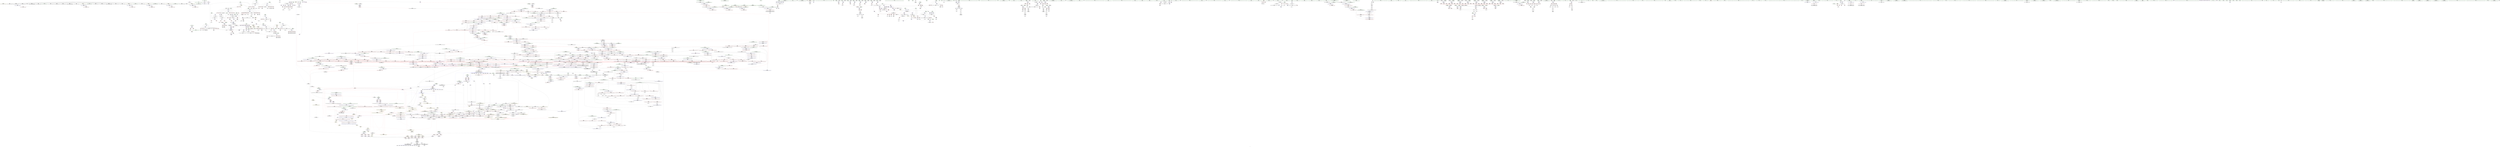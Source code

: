 digraph "SVFG" {
	label="SVFG";

	Node0x56046ba62320 [shape=record,color=grey,label="{NodeID: 0\nNullPtr}"];
	Node0x56046ba62320 -> Node0x56046bafcf90[style=solid];
	Node0x56046ba62320 -> Node0x56046bafd090[style=solid];
	Node0x56046ba62320 -> Node0x56046bafd160[style=solid];
	Node0x56046ba62320 -> Node0x56046bafd230[style=solid];
	Node0x56046ba62320 -> Node0x56046bafd300[style=solid];
	Node0x56046ba62320 -> Node0x56046bafd3d0[style=solid];
	Node0x56046ba62320 -> Node0x56046baf10f0[style=solid];
	Node0x56046ba62320 -> Node0x56046baf11c0[style=solid];
	Node0x56046ba62320 -> Node0x56046baf1290[style=solid];
	Node0x56046ba62320 -> Node0x56046baf1360[style=solid];
	Node0x56046ba62320 -> Node0x56046baf1430[style=solid];
	Node0x56046ba62320 -> Node0x56046baf1500[style=solid];
	Node0x56046ba62320 -> Node0x56046baf15d0[style=solid];
	Node0x56046ba62320 -> Node0x56046baf16a0[style=solid];
	Node0x56046ba62320 -> Node0x56046baf1770[style=solid];
	Node0x56046ba62320 -> Node0x56046baf1840[style=solid];
	Node0x56046ba62320 -> Node0x56046baf1910[style=solid];
	Node0x56046ba62320 -> Node0x56046baf19e0[style=solid];
	Node0x56046ba62320 -> Node0x56046baf1ab0[style=solid];
	Node0x56046ba62320 -> Node0x56046bb31a60[style=solid];
	Node0x56046baf4170 [shape=record,color=black,label="{NodeID: 443\n626\<--623\nidxprom10\<--\n_Z7addedgeii\n}"];
	Node0x56046bcb2310 [shape=record,color=black,label="{NodeID: 3100\n327 = PHI()\n}"];
	Node0x56046bcb2310 -> Node0x56046bb77fe0[style=solid];
	Node0x56046bb03480 [shape=record,color=red,label="{NodeID: 886\n1091\<--1090\n\<--arrayidx34\nmain\n}"];
	Node0x56046bb03480 -> Node0x56046bb758e0[style=solid];
	Node0x56046bb396e0 [shape=record,color=blue,label="{NodeID: 1329\n1591\<--1586\n__comp.addr\<--__comp\n_ZSt11__sort_heapIPSt4pairIiiEN9__gnu_cxx5__ops15_Iter_less_iterEEvT_S6_RT0_\n}"];
	Node0x56046bb396e0 -> Node0x56046bb272b0[style=dashed];
	Node0x56046baec6d0 [shape=record,color=green,label="{NodeID: 222\n1428\<--1429\nagg.tmp\<--agg.tmp_field_insensitive\n_ZSt22__final_insertion_sortIPSt4pairIiiEN9__gnu_cxx5__ops15_Iter_less_iterEEvT_S6_T0_\n}"];
	Node0x56046bb0fa10 [shape=record,color=purple,label="{NodeID: 665\n2574\<--2372\noffset_1\<--\n}"];
	Node0x56046bb0fa10 -> Node0x56046bb31390[style=solid];
	Node0x56046bbd54f0 [shape=record,color=black,label="{NodeID: 2215\nMR_270V_2 = PHI(MR_270V_3, MR_270V_1, )\npts\{966 \}\n}"];
	Node0x56046bbd54f0 -> Node0x56046bb36890[style=dashed];
	Node0x56046bbd54f0 -> Node0x56046bbd54f0[style=dashed];
	Node0x56046bb2e200 [shape=record,color=red,label="{NodeID: 1108\n2257\<--2236\n\<--__first.addr\n_ZSt16__insertion_sortIPSt4pairIiiEN9__gnu_cxx5__ops15_Iter_less_iterEEvT_S6_T0_\n}"];
	Node0x56046bb2e200 -> Node0x56046bb0f120[style=solid];
	Node0x56046bae3b90 [shape=record,color=green,label="{NodeID: 1\n7\<--1\n__dso_handle\<--dummyObj\nGlob }"];
	Node0x56046baf4240 [shape=record,color=black,label="{NodeID: 444\n646\<--645\nidxprom\<--\n_Z3DFSii\n}"];
	Node0x56046bcb2410 [shape=record,color=black,label="{NodeID: 3101\n903 = PHI(697, )\n}"];
	Node0x56046bb03550 [shape=record,color=red,label="{NodeID: 887\n1095\<--1094\n\<--arrayidx36\nmain\n}"];
	Node0x56046bb03550 -> Node0x56046bb70360[style=solid];
	Node0x56046bb397b0 [shape=record,color=blue,label="{NodeID: 1330\n1589\<--1607\n__last.addr\<--incdec.ptr\n_ZSt11__sort_heapIPSt4pairIiiEN9__gnu_cxx5__ops15_Iter_less_iterEEvT_S6_RT0_\n}"];
	Node0x56046bb397b0 -> Node0x56046bb27110[style=dashed];
	Node0x56046bb397b0 -> Node0x56046bb271e0[style=dashed];
	Node0x56046bb397b0 -> Node0x56046bbdb950[style=dashed];
	Node0x56046baec7a0 [shape=record,color=green,label="{NodeID: 223\n1430\<--1431\nagg.tmp2\<--agg.tmp2_field_insensitive\n_ZSt22__final_insertion_sortIPSt4pairIiiEN9__gnu_cxx5__ops15_Iter_less_iterEEvT_S6_T0_\n}"];
	Node0x56046bb0fae0 [shape=record,color=purple,label="{NodeID: 666\n2377\<--2376\nincdec.ptr\<--\n_ZSt25__unguarded_linear_insertIPSt4pairIiiEN9__gnu_cxx5__ops14_Val_less_iterEEvT_T0_\n}"];
	Node0x56046bb0fae0 -> Node0x56046bb3e1a0[style=solid];
	Node0x56046bbd59f0 [shape=record,color=black,label="{NodeID: 2216\nMR_272V_2 = PHI(MR_272V_4, MR_272V_1, )\npts\{968 \}\n}"];
	Node0x56046bbd59f0 -> Node0x56046bb36a30[style=dashed];
	Node0x56046bb2e2d0 [shape=record,color=red,label="{NodeID: 1109\n2266\<--2236\n\<--__first.addr\n_ZSt16__insertion_sortIPSt4pairIiiEN9__gnu_cxx5__ops15_Iter_less_iterEEvT_S6_T0_\n|{<s0>130}}"];
	Node0x56046bb2e2d0:s0 -> Node0x56046bcbef30[style=solid,color=red];
	Node0x56046bae3c20 [shape=record,color=green,label="{NodeID: 2\n9\<--1\n\<--dummyObj\nCan only get source location for instruction, argument, global var or function.}"];
	Node0x56046baf4310 [shape=record,color=black,label="{NodeID: 445\n652\<--651\nidxprom1\<--\n_Z3DFSii\n}"];
	Node0x56046bcb2550 [shape=record,color=black,label="{NodeID: 3102\n63 = PHI()\n}"];
	Node0x56046bb03620 [shape=record,color=red,label="{NodeID: 888\n1105\<--1104\n\<--arrayidx40\nmain\n}"];
	Node0x56046bb03620 -> Node0x56046bb75d60[style=solid];
	Node0x56046bb39880 [shape=record,color=blue,label="{NodeID: 1331\n1620\<--1617\n__first.addr\<--__first\n_ZSt11__make_heapIPSt4pairIiiEN9__gnu_cxx5__ops15_Iter_less_iterEEvT_S6_RT0_\n}"];
	Node0x56046bb39880 -> Node0x56046bb27380[style=dashed];
	Node0x56046bb39880 -> Node0x56046bb27450[style=dashed];
	Node0x56046bb39880 -> Node0x56046bb27520[style=dashed];
	Node0x56046bb39880 -> Node0x56046bb275f0[style=dashed];
	Node0x56046baec870 [shape=record,color=green,label="{NodeID: 224\n1432\<--1433\nagg.tmp3\<--agg.tmp3_field_insensitive\n_ZSt22__final_insertion_sortIPSt4pairIiiEN9__gnu_cxx5__ops15_Iter_less_iterEEvT_S6_T0_\n}"];
	Node0x56046bb0fbb0 [shape=record,color=purple,label="{NodeID: 667\n2392\<--2391\nincdec.ptr4\<--\n_ZSt25__unguarded_linear_insertIPSt4pairIiiEN9__gnu_cxx5__ops14_Val_less_iterEEvT_T0_\n}"];
	Node0x56046bb0fbb0 -> Node0x56046bb3e340[style=solid];
	Node0x56046bbd5ef0 [shape=record,color=black,label="{NodeID: 2217\nMR_274V_2 = PHI(MR_274V_4, MR_274V_1, )\npts\{970 \}\n}"];
	Node0x56046bbd5ef0 -> Node0x56046bb36d70[style=dashed];
	Node0x56046bb2e3a0 [shape=record,color=red,label="{NodeID: 1110\n2274\<--2236\n\<--__first.addr\n_ZSt16__insertion_sortIPSt4pairIiiEN9__gnu_cxx5__ops15_Iter_less_iterEEvT_S6_T0_\n|{<s0>133}}"];
	Node0x56046bb2e3a0:s0 -> Node0x56046bcc1620[style=solid,color=red];
	Node0x56046bae3ed0 [shape=record,color=green,label="{NodeID: 3\n12\<--1\n\<--dummyObj\nCan only get source location for instruction, argument, global var or function.|{<s0>35}}"];
	Node0x56046bae3ed0:s0 -> Node0x56046bcc1c80[style=solid,color=red];
	Node0x56046baf43e0 [shape=record,color=black,label="{NodeID: 446\n661\<--660\nidxprom4\<--\n_Z3DFSii\n}"];
	Node0x56046bcb2620 [shape=record,color=black,label="{NodeID: 3103\n81 = PHI()\n}"];
	Node0x56046bcb2620 -> Node0x56046bb31b60[style=solid];
	Node0x56046bb036f0 [shape=record,color=red,label="{NodeID: 889\n1109\<--1108\n\<--arrayidx42\nmain\n}"];
	Node0x56046bb036f0 -> Node0x56046bb75d60[style=solid];
	Node0x56046bc09f70 [shape=record,color=yellow,style=double,label="{NodeID: 2439\n256V_1 = ENCHI(MR_256V_0)\npts\{13 230000 250000 \}\nFun[_Z5solvev]|{<s0>35|<s1>35|<s2>35}}"];
	Node0x56046bc09f70:s0 -> Node0x56046bc11050[style=dashed,color=red];
	Node0x56046bc09f70:s1 -> Node0x56046bc11eb0[style=dashed,color=red];
	Node0x56046bc09f70:s2 -> Node0x56046bc11f90[style=dashed,color=red];
	Node0x56046bb39950 [shape=record,color=blue,label="{NodeID: 1332\n1622\<--1618\n__last.addr\<--__last\n_ZSt11__make_heapIPSt4pairIiiEN9__gnu_cxx5__ops15_Iter_less_iterEEvT_S6_RT0_\n}"];
	Node0x56046bb39950 -> Node0x56046bb276c0[style=dashed];
	Node0x56046bb39950 -> Node0x56046bb27790[style=dashed];
	Node0x56046baec940 [shape=record,color=green,label="{NodeID: 225\n1448\<--1449\n_ZSt16__insertion_sortIPSt4pairIiiEN9__gnu_cxx5__ops15_Iter_less_iterEEvT_S6_T0_\<--_ZSt16__insertion_sortIPSt4pairIiiEN9__gnu_cxx5__ops15_Iter_less_iterEEvT_S6_T0__field_insensitive\n}"];
	Node0x56046bb0fc80 [shape=record,color=purple,label="{NodeID: 668\n2494\<--2493\nincdec.ptr\<--\n_ZNSt20__copy_move_backwardILb1ELb0ESt26random_access_iterator_tagE13__copy_move_bIPSt4pairIiiES5_EET0_T_S7_S6_\n|{|<s1>155}}"];
	Node0x56046bb0fc80 -> Node0x56046bb3eea0[style=solid];
	Node0x56046bb0fc80:s1 -> Node0x56046bcbb7c0[style=solid,color=red];
	Node0x56046bbd63f0 [shape=record,color=black,label="{NodeID: 2218\nMR_276V_2 = PHI(MR_276V_3, MR_276V_1, )\npts\{972 \}\n}"];
	Node0x56046bbd63f0 -> Node0x56046bb36e40[style=dashed];
	Node0x56046bbd63f0 -> Node0x56046bbd63f0[style=dashed];
	Node0x56046bb2e470 [shape=record,color=red,label="{NodeID: 1111\n2282\<--2236\n\<--__first.addr\n_ZSt16__insertion_sortIPSt4pairIiiEN9__gnu_cxx5__ops15_Iter_less_iterEEvT_S6_T0_\n|{<s0>135}}"];
	Node0x56046bb2e470:s0 -> Node0x56046bcbda70[style=solid,color=red];
	Node0x56046bae3f90 [shape=record,color=green,label="{NodeID: 4\n33\<--1\n.str\<--dummyObj\nGlob }"];
	Node0x56046baf44b0 [shape=record,color=black,label="{NodeID: 447\n668\<--667\nidxprom6\<--\n_Z3DFSii\n}"];
	Node0x56046bcb2750 [shape=record,color=black,label="{NodeID: 3104\n111 = PHI(125, )\n}"];
	Node0x56046bcb2750 -> Node0x56046bb6dae0[style=solid];
	Node0x56046bb037c0 [shape=record,color=red,label="{NodeID: 890\n1118\<--1117\n\<--arrayidx47\nmain\n}"];
	Node0x56046bb037c0 -> Node0x56046bb78160[style=solid];
	Node0x56046bc0a0b0 [shape=record,color=yellow,style=double,label="{NodeID: 2440\n38V_1 = ENCHI(MR_38V_0)\npts\{16 \}\nFun[_ZStltIiiEbRKSt4pairIT_T0_ES5_]}"];
	Node0x56046bc0a0b0 -> Node0x56046bb2b3b0[style=dashed];
	Node0x56046bc0a0b0 -> Node0x56046bb2b480[style=dashed];
	Node0x56046bc0a0b0 -> Node0x56046bb2b550[style=dashed];
	Node0x56046bc0a0b0 -> Node0x56046bb2b620[style=dashed];
	Node0x56046bc0a0b0 -> Node0x56046bb2b6f0[style=dashed];
	Node0x56046bc0a0b0 -> Node0x56046bb2b7c0[style=dashed];
	Node0x56046bb39a20 [shape=record,color=blue,label="{NodeID: 1333\n1624\<--1619\n__comp.addr\<--__comp\n_ZSt11__make_heapIPSt4pairIiiEN9__gnu_cxx5__ops15_Iter_less_iterEEvT_S6_RT0_\n}"];
	Node0x56046bb39a20 -> Node0x56046bb27860[style=dashed];
	Node0x56046baeca40 [shape=record,color=green,label="{NodeID: 226\n1454\<--1455\n_ZSt26__unguarded_insertion_sortIPSt4pairIiiEN9__gnu_cxx5__ops15_Iter_less_iterEEvT_S6_T0_\<--_ZSt26__unguarded_insertion_sortIPSt4pairIiiEN9__gnu_cxx5__ops15_Iter_less_iterEEvT_S6_T0__field_insensitive\n}"];
	Node0x56046bb0fd50 [shape=record,color=purple,label="{NodeID: 669\n2498\<--2497\nincdec.ptr1\<--\n_ZNSt20__copy_move_backwardILb1ELb0ESt26random_access_iterator_tagE13__copy_move_bIPSt4pairIiiES5_EET0_T_S7_S6_\n|{|<s1>156}}"];
	Node0x56046bb0fd50 -> Node0x56046bb3ef70[style=solid];
	Node0x56046bb0fd50:s1 -> Node0x56046bcbda70[style=solid,color=red];
	Node0x56046bbd68f0 [shape=record,color=black,label="{NodeID: 2219\nMR_278V_2 = PHI(MR_278V_3, MR_278V_1, )\npts\{974 \}\n}"];
	Node0x56046bbd68f0 -> Node0x56046bb36f10[style=dashed];
	Node0x56046bbd68f0 -> Node0x56046bbd68f0[style=dashed];
	Node0x56046bb2e540 [shape=record,color=red,label="{NodeID: 1112\n2253\<--2238\n\<--__last.addr\n_ZSt16__insertion_sortIPSt4pairIiiEN9__gnu_cxx5__ops15_Iter_less_iterEEvT_S6_T0_\n}"];
	Node0x56046bb2e540 -> Node0x56046bb776e0[style=solid];
	Node0x56046bae4050 [shape=record,color=green,label="{NodeID: 5\n35\<--1\n.str.2\<--dummyObj\nGlob }"];
	Node0x56046baf4580 [shape=record,color=black,label="{NodeID: 448\n674\<--673\nidxprom9\<--\n_Z3DFSii\n}"];
	Node0x56046bcb2920 [shape=record,color=black,label="{NodeID: 3105\n117 = PHI(125, )\n}"];
	Node0x56046bcb2920 -> Node0x56046bb6dae0[style=solid];
	Node0x56046bb03890 [shape=record,color=red,label="{NodeID: 891\n1122\<--1121\n\<--arrayidx49\nmain\n}"];
	Node0x56046bb03890 -> Node0x56046bb71560[style=solid];
	Node0x56046bb39af0 [shape=record,color=blue,label="{NodeID: 1334\n1626\<--1653\n__len\<--sub.ptr.div4\n_ZSt11__make_heapIPSt4pairIiiEN9__gnu_cxx5__ops15_Iter_less_iterEEvT_S6_RT0_\n}"];
	Node0x56046bb39af0 -> Node0x56046bb27930[style=dashed];
	Node0x56046bb39af0 -> Node0x56046bb27a00[style=dashed];
	Node0x56046bb39af0 -> Node0x56046bbd0610[style=dashed];
	Node0x56046baecb40 [shape=record,color=green,label="{NodeID: 227\n1466\<--1467\n__comp\<--__comp_field_insensitive\n_ZSt14__partial_sortIPSt4pairIiiEN9__gnu_cxx5__ops15_Iter_less_iterEEvT_S6_S6_T0_\n|{<s0>73}}"];
	Node0x56046baecb40:s0 -> Node0x56046bcc4460[style=solid,color=red];
	Node0x56046bb0fe20 [shape=record,color=purple,label="{NodeID: 670\n1036\<--14\nadd.ptr\<--A\nmain\n|{<s0>45}}"];
	Node0x56046bb0fe20:s0 -> Node0x56046bcbc990[style=solid,color=red];
	Node0x56046bbd6df0 [shape=record,color=black,label="{NodeID: 2220\nMR_280V_2 = PHI(MR_280V_3, MR_280V_1, )\npts\{976 \}\n}"];
	Node0x56046bbd6df0 -> Node0x56046bb36fe0[style=dashed];
	Node0x56046bbd6df0 -> Node0x56046bbd6df0[style=dashed];
	Node0x56046bb2e610 [shape=record,color=red,label="{NodeID: 1113\n2262\<--2238\n\<--__last.addr\n_ZSt16__insertion_sortIPSt4pairIiiEN9__gnu_cxx5__ops15_Iter_less_iterEEvT_S6_T0_\n}"];
	Node0x56046bb2e610 -> Node0x56046bb1ea90[style=solid];
	Node0x56046bae48c0 [shape=record,color=green,label="{NodeID: 6\n37\<--1\nstdin\<--dummyObj\nGlob }"];
	Node0x56046baf4650 [shape=record,color=black,label="{NodeID: 449\n677\<--676\nidxprom11\<--\n_Z3DFSii\n}"];
	Node0x56046bcb2a60 [shape=record,color=black,label="{NodeID: 3106\n119 = PHI()\n}"];
	Node0x56046bcb2a60 -> Node0x56046baf1f50[style=solid];
	Node0x56046bb03960 [shape=record,color=red,label="{NodeID: 892\n1196\<--1190\n\<--__x.addr\n_ZSt9make_pairIRiS0_ESt4pairINSt17__decay_and_stripIT_E6__typeENS2_IT0_E6__typeEEOS3_OS6_\n|{<s0>53}}"];
	Node0x56046bb03960:s0 -> Node0x56046bcc2740[style=solid,color=red];
	Node0x56046bb39bc0 [shape=record,color=blue,label="{NodeID: 1335\n1628\<--1657\n__parent\<--div\n_ZSt11__make_heapIPSt4pairIiiEN9__gnu_cxx5__ops15_Iter_less_iterEEvT_S6_RT0_\n}"];
	Node0x56046bb39bc0 -> Node0x56046bb27ad0[style=dashed];
	Node0x56046bb39bc0 -> Node0x56046bb27ba0[style=dashed];
	Node0x56046bb39bc0 -> Node0x56046bb27c70[style=dashed];
	Node0x56046bb39bc0 -> Node0x56046bb27d40[style=dashed];
	Node0x56046bb39bc0 -> Node0x56046bb39fd0[style=dashed];
	Node0x56046bb39bc0 -> Node0x56046bbd0b10[style=dashed];
	Node0x56046baecc10 [shape=record,color=green,label="{NodeID: 228\n1468\<--1469\n__first.addr\<--__first.addr_field_insensitive\n_ZSt14__partial_sortIPSt4pairIiiEN9__gnu_cxx5__ops15_Iter_less_iterEEvT_S6_S6_T0_\n}"];
	Node0x56046baecc10 -> Node0x56046bb258b0[style=solid];
	Node0x56046baecc10 -> Node0x56046bb25980[style=solid];
	Node0x56046baecc10 -> Node0x56046bb38c50[style=solid];
	Node0x56046bb0fef0 [shape=record,color=purple,label="{NodeID: 671\n1516\<--1508\nadd.ptr\<--\n_ZSt27__unguarded_partition_pivotIPSt4pairIiiEN9__gnu_cxx5__ops15_Iter_less_iterEET_S6_S6_T0_\n}"];
	Node0x56046bb0fef0 -> Node0x56046bb39060[style=solid];
	Node0x56046bbd72f0 [shape=record,color=black,label="{NodeID: 2221\nMR_282V_2 = PHI(MR_282V_3, MR_282V_1, )\npts\{978 \}\n}"];
	Node0x56046bbd72f0 -> Node0x56046bb370b0[style=dashed];
	Node0x56046bbd72f0 -> Node0x56046bbd72f0[style=dashed];
	Node0x56046bb2e6e0 [shape=record,color=red,label="{NodeID: 1114\n2261\<--2240\n\<--__i\n_ZSt16__insertion_sortIPSt4pairIiiEN9__gnu_cxx5__ops15_Iter_less_iterEEvT_S6_T0_\n}"];
	Node0x56046bb2e6e0 -> Node0x56046bb1ea90[style=solid];
	Node0x56046bae4950 [shape=record,color=green,label="{NodeID: 7\n38\<--1\n.str.3\<--dummyObj\nGlob }"];
	Node0x56046baf4720 [shape=record,color=black,label="{NodeID: 450\n632\<--693\n_Z3DFSii_ret\<--\n_Z3DFSii\n|{<s0>30}}"];
	Node0x56046baf4720:s0 -> Node0x56046bcb38b0[style=solid,color=blue];
	Node0x56046bcb2b30 [shape=record,color=black,label="{NodeID: 3107\n156 = PHI(125, )\n}"];
	Node0x56046bcb2b30 -> Node0x56046bb6e9e0[style=solid];
	Node0x56046bb03a30 [shape=record,color=red,label="{NodeID: 893\n1200\<--1192\n\<--__y.addr\n_ZSt9make_pairIRiS0_ESt4pairINSt17__decay_and_stripIT_E6__typeENS2_IT0_E6__typeEEOS3_OS6_\n|{<s0>54}}"];
	Node0x56046bb03a30:s0 -> Node0x56046bcc2740[style=solid,color=red];
	Node0x56046bc0a380 [shape=record,color=yellow,style=double,label="{NodeID: 2443\n478V_1 = ENCHI(MR_478V_0)\npts\{19110000 \}\nFun[_ZStltIiiEbRKSt4pairIT_T0_ES5_]}"];
	Node0x56046bc0a380 -> Node0x56046bb2b480[style=dashed];
	Node0x56046bc0a380 -> Node0x56046bb2b550[style=dashed];
	Node0x56046bb39c90 [shape=record,color=blue, style = dotted,label="{NodeID: 1336\n2534\<--2536\noffset_0\<--dummyVal\n_ZSt11__make_heapIPSt4pairIiiEN9__gnu_cxx5__ops15_Iter_less_iterEEvT_S6_RT0_\n}"];
	Node0x56046bb39c90 -> Node0x56046bb30900[style=dashed];
	Node0x56046bb39c90 -> Node0x56046bb30aa0[style=dashed];
	Node0x56046bb39c90 -> Node0x56046bb39c90[style=dashed];
	Node0x56046bb39c90 -> Node0x56046bbd1010[style=dashed];
	Node0x56046baf5110 [shape=record,color=green,label="{NodeID: 229\n1470\<--1471\n__middle.addr\<--__middle.addr_field_insensitive\n_ZSt14__partial_sortIPSt4pairIiiEN9__gnu_cxx5__ops15_Iter_less_iterEEvT_S6_S6_T0_\n}"];
	Node0x56046baf5110 -> Node0x56046bb25a50[style=solid];
	Node0x56046baf5110 -> Node0x56046bb25b20[style=solid];
	Node0x56046baf5110 -> Node0x56046bb38d20[style=solid];
	Node0x56046bb0ffc0 [shape=record,color=purple,label="{NodeID: 672\n1662\<--1660\nadd.ptr\<--\n_ZSt11__make_heapIPSt4pairIiiEN9__gnu_cxx5__ops15_Iter_less_iterEEvT_S6_RT0_\n|{<s0>80}}"];
	Node0x56046bb0ffc0:s0 -> Node0x56046bcbb7c0[style=solid,color=red];
	Node0x56046bbd77f0 [shape=record,color=black,label="{NodeID: 2222\nMR_284V_2 = PHI(MR_284V_3, MR_284V_1, )\npts\{980 \}\n}"];
	Node0x56046bbd77f0 -> Node0x56046bb37590[style=dashed];
	Node0x56046bb2e7b0 [shape=record,color=red,label="{NodeID: 1115\n2265\<--2240\n\<--__i\n_ZSt16__insertion_sortIPSt4pairIiiEN9__gnu_cxx5__ops15_Iter_less_iterEEvT_S6_T0_\n|{<s0>130}}"];
	Node0x56046bb2e7b0:s0 -> Node0x56046bcbebb0[style=solid,color=red];
	Node0x56046bae49e0 [shape=record,color=green,label="{NodeID: 8\n40\<--1\n.str.4\<--dummyObj\nGlob }"];
	Node0x56046baf47f0 [shape=record,color=black,label="{NodeID: 451\n754\<--753\nidxprom\<--\n_Z3DFSi\n}"];
	Node0x56046bcb2ca0 [shape=record,color=black,label="{NodeID: 3108\n160 = PHI(125, )\n}"];
	Node0x56046bcb2ca0 -> Node0x56046bb6e9e0[style=solid];
	Node0x56046bb03b00 [shape=record,color=red,label="{NodeID: 894\n1206\<--1205\n\<--\n_ZSt9make_pairIRiS0_ESt4pairINSt17__decay_and_stripIT_E6__typeENS2_IT0_E6__typeEEOS3_OS6_\n}"];
	Node0x56046bb03b00 -> Node0x56046bb069e0[style=solid];
	Node0x56046bc0a460 [shape=record,color=yellow,style=double,label="{NodeID: 2444\n480V_1 = ENCHI(MR_480V_0)\npts\{19110001 \}\nFun[_ZStltIiiEbRKSt4pairIT_T0_ES5_]}"];
	Node0x56046bc0a460 -> Node0x56046bb2b7c0[style=dashed];
	Node0x56046bb39d60 [shape=record,color=blue, style = dotted,label="{NodeID: 1337\n2537\<--2539\noffset_1\<--dummyVal\n_ZSt11__make_heapIPSt4pairIiiEN9__gnu_cxx5__ops15_Iter_less_iterEEvT_S6_RT0_\n}"];
	Node0x56046bb39d60 -> Node0x56046bb309d0[style=dashed];
	Node0x56046bb39d60 -> Node0x56046bb30b70[style=dashed];
	Node0x56046bb39d60 -> Node0x56046bb39d60[style=dashed];
	Node0x56046bb39d60 -> Node0x56046bbd1510[style=dashed];
	Node0x56046baf51e0 [shape=record,color=green,label="{NodeID: 230\n1472\<--1473\n__last.addr\<--__last.addr_field_insensitive\n_ZSt14__partial_sortIPSt4pairIiiEN9__gnu_cxx5__ops15_Iter_less_iterEEvT_S6_S6_T0_\n}"];
	Node0x56046baf51e0 -> Node0x56046bb25bf0[style=solid];
	Node0x56046baf51e0 -> Node0x56046bb38df0[style=solid];
	Node0x56046bb10090 [shape=record,color=purple,label="{NodeID: 673\n1820\<--1818\nadd.ptr\<--\n_ZSt13__adjust_heapIPSt4pairIiiElS1_N9__gnu_cxx5__ops15_Iter_less_iterEEvT_T0_S7_T1_T2_\n|{<s0>93}}"];
	Node0x56046bb10090:s0 -> Node0x56046bcbebb0[style=solid,color=red];
	Node0x56046bbd7cf0 [shape=record,color=black,label="{NodeID: 2223\nMR_286V_2 = PHI(MR_286V_3, MR_286V_1, )\npts\{180000 \}\n}"];
	Node0x56046bbd7cf0 -> Node0x56046bb36b00[style=dashed];
	Node0x56046bbd7cf0 -> Node0x56046bbd7cf0[style=dashed];
	Node0x56046bb2e880 [shape=record,color=red,label="{NodeID: 1116\n2269\<--2240\n\<--__i\n_ZSt16__insertion_sortIPSt4pairIiiEN9__gnu_cxx5__ops15_Iter_less_iterEEvT_S6_T0_\n|{<s0>131}}"];
	Node0x56046bb2e880:s0 -> Node0x56046bcbb7c0[style=solid,color=red];
	Node0x56046bae4ae0 [shape=record,color=green,label="{NodeID: 9\n42\<--1\nstdout\<--dummyObj\nGlob }"];
	Node0x56046baf48c0 [shape=record,color=black,label="{NodeID: 452\n769\<--768\nidxprom8\<--\n_Z3DFSi\n}"];
	Node0x56046bcb2de0 [shape=record,color=black,label="{NodeID: 3109\n211 = PHI()\n}"];
	Node0x56046bcb2de0 -> Node0x56046bb76360[style=solid];
	Node0x56046bb03bd0 [shape=record,color=red,label="{NodeID: 895\n1217\<--1211\nthis1\<--this.addr\n_ZNSt4pairIiiEaSEOS0_\n}"];
	Node0x56046bb03bd0 -> Node0x56046bb06ab0[style=solid];
	Node0x56046bb03bd0 -> Node0x56046bb0caf0[style=solid];
	Node0x56046bb03bd0 -> Node0x56046bb0cbc0[style=solid];
	Node0x56046bc0a540 [shape=record,color=yellow,style=double,label="{NodeID: 2445\n180V_1 = ENCHI(MR_180V_0)\npts\{23650000 \}\nFun[_ZStltIiiEbRKSt4pairIT_T0_ES5_]}"];
	Node0x56046bc0a540 -> Node0x56046bb2b3b0[style=dashed];
	Node0x56046bc0a540 -> Node0x56046bb2b620[style=dashed];
	Node0x56046bb39e30 [shape=record,color=blue, style = dotted,label="{NodeID: 1338\n2540\<--2542\noffset_0\<--dummyVal\n_ZSt11__make_heapIPSt4pairIiiEN9__gnu_cxx5__ops15_Iter_less_iterEEvT_S6_RT0_\n}"];
	Node0x56046bb39e30 -> Node0x56046bb39e30[style=dashed];
	Node0x56046bb39e30 -> Node0x56046bbd1a10[style=dashed];
	Node0x56046baf52b0 [shape=record,color=green,label="{NodeID: 231\n1474\<--1475\nagg.tmp\<--agg.tmp_field_insensitive\n_ZSt14__partial_sortIPSt4pairIiiEN9__gnu_cxx5__ops15_Iter_less_iterEEvT_S6_S6_T0_\n}"];
	Node0x56046bb10160 [shape=record,color=purple,label="{NodeID: 674\n1824\<--1821\nadd.ptr2\<--\n_ZSt13__adjust_heapIPSt4pairIiiElS1_N9__gnu_cxx5__ops15_Iter_less_iterEEvT_T0_S7_T1_T2_\n|{<s0>93}}"];
	Node0x56046bb10160:s0 -> Node0x56046bcbef30[style=solid,color=red];
	Node0x56046bbd81f0 [shape=record,color=black,label="{NodeID: 2224\nMR_288V_2 = PHI(MR_288V_3, MR_288V_1, )\npts\{200000 \}\n}"];
	Node0x56046bbd81f0 -> Node0x56046bb03480[style=dashed];
	Node0x56046bbd81f0 -> Node0x56046bb03550[style=dashed];
	Node0x56046bbd81f0 -> Node0x56046bb03620[style=dashed];
	Node0x56046bbd81f0 -> Node0x56046bb036f0[style=dashed];
	Node0x56046bbd81f0 -> Node0x56046bb037c0[style=dashed];
	Node0x56046bbd81f0 -> Node0x56046bb03890[style=dashed];
	Node0x56046bbd81f0 -> Node0x56046bb36bd0[style=dashed];
	Node0x56046bbd81f0 -> Node0x56046bbd81f0[style=dashed];
	Node0x56046bb2e950 [shape=record,color=red,label="{NodeID: 1117\n2275\<--2240\n\<--__i\n_ZSt16__insertion_sortIPSt4pairIiiEN9__gnu_cxx5__ops15_Iter_less_iterEEvT_S6_T0_\n|{<s0>133}}"];
	Node0x56046bb2e950:s0 -> Node0x56046bcc1730[style=solid,color=red];
	Node0x56046bae4be0 [shape=record,color=green,label="{NodeID: 10\n43\<--1\n.str.5\<--dummyObj\nGlob }"];
	Node0x56046baf4990 [shape=record,color=black,label="{NodeID: 453\n775\<--774\nidxprom12\<--\n_Z3DFSi\n}"];
	Node0x56046bcb2eb0 [shape=record,color=black,label="{NodeID: 3110\n272 = PHI(165, )\n}"];
	Node0x56046bcb2eb0 -> Node0x56046bb6ee60[style=solid];
	Node0x56046bb03ca0 [shape=record,color=red,label="{NodeID: 896\n1218\<--1213\n\<--__p.addr\n_ZNSt4pairIiiEaSEOS0_\n}"];
	Node0x56046bb03ca0 -> Node0x56046bb0cc90[style=solid];
	Node0x56046bc0a620 [shape=record,color=yellow,style=double,label="{NodeID: 2446\n182V_1 = ENCHI(MR_182V_0)\npts\{23650001 \}\nFun[_ZStltIiiEbRKSt4pairIT_T0_ES5_]}"];
	Node0x56046bc0a620 -> Node0x56046bb2b6f0[style=dashed];
	Node0x56046bb39f00 [shape=record,color=blue, style = dotted,label="{NodeID: 1339\n2543\<--2545\noffset_1\<--dummyVal\n_ZSt11__make_heapIPSt4pairIiiEN9__gnu_cxx5__ops15_Iter_less_iterEEvT_S6_RT0_\n}"];
	Node0x56046bb39f00 -> Node0x56046bb39f00[style=dashed];
	Node0x56046bb39f00 -> Node0x56046bbd1f10[style=dashed];
	Node0x56046baf5380 [shape=record,color=green,label="{NodeID: 232\n1483\<--1484\n_ZSt13__heap_selectIPSt4pairIiiEN9__gnu_cxx5__ops15_Iter_less_iterEEvT_S6_S6_T0_\<--_ZSt13__heap_selectIPSt4pairIiiEN9__gnu_cxx5__ops15_Iter_less_iterEEvT_S6_S6_T0__field_insensitive\n}"];
	Node0x56046bb10230 [shape=record,color=purple,label="{NodeID: 675\n1833\<--1831\nadd.ptr3\<--\n_ZSt13__adjust_heapIPSt4pairIiiElS1_N9__gnu_cxx5__ops15_Iter_less_iterEEvT_T0_S7_T1_T2_\n|{<s0>94}}"];
	Node0x56046bb10230:s0 -> Node0x56046bcbb7c0[style=solid,color=red];
	Node0x56046bbd86f0 [shape=record,color=black,label="{NodeID: 2225\nMR_291V_2 = PHI(MR_291V_3, MR_291V_1, )\npts\{230000 250000 \}\n}"];
	Node0x56046bbd86f0 -> Node0x56046bbe8b80[style=dashed];
	Node0x56046bb2ea20 [shape=record,color=red,label="{NodeID: 1118\n2276\<--2240\n\<--__i\n_ZSt16__insertion_sortIPSt4pairIiiEN9__gnu_cxx5__ops15_Iter_less_iterEEvT_S6_T0_\n}"];
	Node0x56046bb2ea20 -> Node0x56046bb0f530[style=solid];
	Node0x56046bae4ce0 [shape=record,color=green,label="{NodeID: 11\n45\<--1\n.str.6\<--dummyObj\nGlob }"];
	Node0x56046baf4a60 [shape=record,color=black,label="{NodeID: 454\n778\<--777\nidxprom14\<--\n_Z3DFSi\n}"];
	Node0x56046bcb3020 [shape=record,color=black,label="{NodeID: 3111\n279 = PHI(165, )\n}"];
	Node0x56046bcb3020 -> Node0x56046bb6ee60[style=solid];
	Node0x56046bb03d70 [shape=record,color=red,label="{NodeID: 897\n1226\<--1213\n\<--__p.addr\n_ZNSt4pairIiiEaSEOS0_\n}"];
	Node0x56046bb03d70 -> Node0x56046bb0cd60[style=solid];
	Node0x56046bb39fd0 [shape=record,color=blue,label="{NodeID: 1340\n1628\<--1689\n__parent\<--dec\n_ZSt11__make_heapIPSt4pairIiiEN9__gnu_cxx5__ops15_Iter_less_iterEEvT_S6_RT0_\n}"];
	Node0x56046bb39fd0 -> Node0x56046bb27ad0[style=dashed];
	Node0x56046bb39fd0 -> Node0x56046bb27ba0[style=dashed];
	Node0x56046bb39fd0 -> Node0x56046bb27c70[style=dashed];
	Node0x56046bb39fd0 -> Node0x56046bb27d40[style=dashed];
	Node0x56046bb39fd0 -> Node0x56046bb39fd0[style=dashed];
	Node0x56046bb39fd0 -> Node0x56046bbd0b10[style=dashed];
	Node0x56046baf5450 [shape=record,color=green,label="{NodeID: 233\n1488\<--1489\n_ZSt11__sort_heapIPSt4pairIiiEN9__gnu_cxx5__ops15_Iter_less_iterEEvT_S6_RT0_\<--_ZSt11__sort_heapIPSt4pairIiiEN9__gnu_cxx5__ops15_Iter_less_iterEEvT_S6_RT0__field_insensitive\n}"];
	Node0x56046bb10300 [shape=record,color=purple,label="{NodeID: 676\n1837\<--1835\nadd.ptr5\<--\n_ZSt13__adjust_heapIPSt4pairIiiElS1_N9__gnu_cxx5__ops15_Iter_less_iterEEvT_T0_S7_T1_T2_\n|{<s0>95}}"];
	Node0x56046bb10300:s0 -> Node0x56046bcbda70[style=solid,color=red];
	Node0x56046bbd8c20 [shape=record,color=black,label="{NodeID: 2226\nMR_295V_2 = PHI(MR_295V_3, MR_295V_1, )\npts\{30 32 280000 \}\n|{<s0>50|<s1>50|<s2>50}}"];
	Node0x56046bbd8c20:s0 -> Node0x56046bb363b0[style=dashed,color=red];
	Node0x56046bbd8c20:s1 -> Node0x56046bb36480[style=dashed,color=red];
	Node0x56046bbd8c20:s2 -> Node0x56046bbf1cb0[style=dashed,color=red];
	Node0x56046bb2eaf0 [shape=record,color=red,label="{NodeID: 1119\n2285\<--2240\n\<--__i\n_ZSt16__insertion_sortIPSt4pairIiiEN9__gnu_cxx5__ops15_Iter_less_iterEEvT_S6_T0_\n|{<s0>137}}"];
	Node0x56046bb2eaf0:s0 -> Node0x56046bcbc730[style=solid,color=red];
	Node0x56046bae4de0 [shape=record,color=green,label="{NodeID: 12\n47\<--1\n.str.7\<--dummyObj\nGlob }"];
	Node0x56046baf4b30 [shape=record,color=black,label="{NodeID: 455\n783\<--782\nidxprom16\<--\n_Z3DFSi\n}"];
	Node0x56046bcb3160 [shape=record,color=black,label="{NodeID: 3112\n289 = PHI(165, )\n}"];
	Node0x56046bcb3160 -> Node0x56046bb70c60[style=solid];
	Node0x56046bb03e40 [shape=record,color=red,label="{NodeID: 898\n1223\<--1220\n\<--call\n_ZNSt4pairIiiEaSEOS0_\n}"];
	Node0x56046bb03e40 -> Node0x56046bb37a70[style=solid];
	Node0x56046bb3a0a0 [shape=record,color=blue,label="{NodeID: 1341\n1697\<--1694\nthis.addr\<--this\n_ZNK9__gnu_cxx5__ops15_Iter_less_iterclIPSt4pairIiiES5_EEbT_T0_\n}"];
	Node0x56046bb3a0a0 -> Node0x56046bb27ee0[style=dashed];
	Node0x56046baf5550 [shape=record,color=green,label="{NodeID: 234\n1494\<--1495\n__comp\<--__comp_field_insensitive\n_ZSt27__unguarded_partition_pivotIPSt4pairIiiEN9__gnu_cxx5__ops15_Iter_less_iterEET_S6_S6_T0_\n}"];
	Node0x56046bb103d0 [shape=record,color=purple,label="{NodeID: 677\n1859\<--1856\nadd.ptr15\<--\n_ZSt13__adjust_heapIPSt4pairIiiElS1_N9__gnu_cxx5__ops15_Iter_less_iterEEvT_T0_S7_T1_T2_\n|{<s0>96}}"];
	Node0x56046bb103d0:s0 -> Node0x56046bcbb7c0[style=solid,color=red];
	Node0x56046bbd9150 [shape=record,color=black,label="{NodeID: 2227\nMR_38V_4 = PHI(MR_38V_3, MR_38V_1, )\npts\{16 \}\n|{<s0>59}}"];
	Node0x56046bbd9150:s0 -> Node0x56046bc33990[style=dashed,color=blue];
	Node0x56046bb2ebc0 [shape=record,color=red,label="{NodeID: 1120\n2294\<--2240\n\<--__i\n_ZSt16__insertion_sortIPSt4pairIiiEN9__gnu_cxx5__ops15_Iter_less_iterEEvT_S6_T0_\n}"];
	Node0x56046bb2ebc0 -> Node0x56046bb0f600[style=solid];
	Node0x56046bae4ee0 [shape=record,color=green,label="{NodeID: 13\n49\<--1\n.str.8\<--dummyObj\nGlob }"];
	Node0x56046baf4c00 [shape=record,color=black,label="{NodeID: 456\n789\<--788\nidxprom20\<--\n_Z3DFSi\n}"];
	Node0x56046bcb32a0 [shape=record,color=black,label="{NodeID: 3113\n296 = PHI(165, )\n}"];
	Node0x56046bcb32a0 -> Node0x56046bb70c60[style=solid];
	Node0x56046bb03f10 [shape=record,color=red,label="{NodeID: 899\n1229\<--1228\n\<--call3\n_ZNSt4pairIiiEaSEOS0_\n}"];
	Node0x56046bb03f10 -> Node0x56046bb37b40[style=solid];
	Node0x56046bb3a170 [shape=record,color=blue,label="{NodeID: 1342\n1699\<--1695\n__it1.addr\<--__it1\n_ZNK9__gnu_cxx5__ops15_Iter_less_iterclIPSt4pairIiiES5_EEbT_T0_\n}"];
	Node0x56046bb3a170 -> Node0x56046bb27fb0[style=dashed];
	Node0x56046baf5620 [shape=record,color=green,label="{NodeID: 235\n1496\<--1497\n__first.addr\<--__first.addr_field_insensitive\n_ZSt27__unguarded_partition_pivotIPSt4pairIiiEN9__gnu_cxx5__ops15_Iter_less_iterEET_S6_S6_T0_\n}"];
	Node0x56046baf5620 -> Node0x56046bb25cc0[style=solid];
	Node0x56046baf5620 -> Node0x56046bb25d90[style=solid];
	Node0x56046baf5620 -> Node0x56046bb25e60[style=solid];
	Node0x56046baf5620 -> Node0x56046bb25f30[style=solid];
	Node0x56046baf5620 -> Node0x56046bb26000[style=solid];
	Node0x56046baf5620 -> Node0x56046bb260d0[style=solid];
	Node0x56046baf5620 -> Node0x56046bb38ec0[style=solid];
	Node0x56046bb104a0 [shape=record,color=purple,label="{NodeID: 678\n1863\<--1861\nadd.ptr17\<--\n_ZSt13__adjust_heapIPSt4pairIiiElS1_N9__gnu_cxx5__ops15_Iter_less_iterEEvT_T0_S7_T1_T2_\n|{<s0>97}}"];
	Node0x56046bb104a0:s0 -> Node0x56046bcbda70[style=solid,color=red];
	Node0x56046bb2ec90 [shape=record,color=red,label="{NodeID: 1121\n2318\<--2304\n\<--__first.addr\n_ZSt26__unguarded_insertion_sortIPSt4pairIiiEN9__gnu_cxx5__ops15_Iter_less_iterEEvT_S6_T0_\n}"];
	Node0x56046bb2ec90 -> Node0x56046bb3da50[style=solid];
	Node0x56046bae4fe0 [shape=record,color=green,label="{NodeID: 14\n52\<--1\n\<--dummyObj\nCan only get source location for instruction, argument, global var or function.}"];
	Node0x56046baf4cd0 [shape=record,color=black,label="{NodeID: 457\n792\<--791\nidxprom22\<--\n_Z3DFSi\n}"];
	Node0x56046bcb33e0 [shape=record,color=black,label="{NodeID: 3114\n936 = PHI(697, )\n}"];
	Node0x56046bb03fe0 [shape=record,color=red,label="{NodeID: 900\n1246\<--1236\n\<--__first.addr\n_ZSt4sortIPSt4pairIiiEEvT_S3_\n|{<s0>59}}"];
	Node0x56046bb03fe0:s0 -> Node0x56046bcb9f60[style=solid,color=red];
	Node0x56046bb3a240 [shape=record,color=blue,label="{NodeID: 1343\n1701\<--1696\n__it2.addr\<--__it2\n_ZNK9__gnu_cxx5__ops15_Iter_less_iterclIPSt4pairIiiES5_EEbT_T0_\n}"];
	Node0x56046bb3a240 -> Node0x56046bb28080[style=dashed];
	Node0x56046baf56f0 [shape=record,color=green,label="{NodeID: 236\n1498\<--1499\n__last.addr\<--__last.addr_field_insensitive\n_ZSt27__unguarded_partition_pivotIPSt4pairIiiEN9__gnu_cxx5__ops15_Iter_less_iterEET_S6_S6_T0_\n}"];
	Node0x56046baf56f0 -> Node0x56046bb261a0[style=solid];
	Node0x56046baf56f0 -> Node0x56046bb26270[style=solid];
	Node0x56046baf56f0 -> Node0x56046bb26340[style=solid];
	Node0x56046baf56f0 -> Node0x56046bb38f90[style=solid];
	Node0x56046bb10570 [shape=record,color=purple,label="{NodeID: 679\n1940\<--1938\nadd.ptr\<--\n_ZSt11__push_heapIPSt4pairIiiElS1_N9__gnu_cxx5__ops14_Iter_less_valEEvT_T0_S7_T1_RT2_\n|{<s0>103}}"];
	Node0x56046bb10570:s0 -> Node0x56046bcbd6b0[style=solid,color=red];
	Node0x56046bb2ed60 [shape=record,color=red,label="{NodeID: 1122\n2322\<--2306\n\<--__last.addr\n_ZSt26__unguarded_insertion_sortIPSt4pairIiiEN9__gnu_cxx5__ops15_Iter_less_iterEEvT_S6_T0_\n}"];
	Node0x56046bb2ed60 -> Node0x56046bb76c60[style=solid];
	Node0x56046bae50e0 [shape=record,color=green,label="{NodeID: 15\n82\<--1\n\<--dummyObj\nCan only get source location for instruction, argument, global var or function.}"];
	Node0x56046baf4da0 [shape=record,color=black,label="{NodeID: 458\n810\<--809\nidxprom30\<--\n_Z3DFSi\n}"];
	Node0x56046bcb34f0 [shape=record,color=black,label="{NodeID: 3115\n435 = PHI(345, )\n}"];
	Node0x56046bb040b0 [shape=record,color=red,label="{NodeID: 901\n1247\<--1238\n\<--__last.addr\n_ZSt4sortIPSt4pairIiiEEvT_S3_\n|{<s0>59}}"];
	Node0x56046bb040b0:s0 -> Node0x56046bcba0a0[style=solid,color=red];
	Node0x56046bb3a310 [shape=record,color=blue,label="{NodeID: 1344\n1718\<--1714\n__first.addr\<--__first\n_ZSt10__pop_heapIPSt4pairIiiEN9__gnu_cxx5__ops15_Iter_less_iterEEvT_S6_S6_RT0_\n}"];
	Node0x56046bb3a310 -> Node0x56046bb28150[style=dashed];
	Node0x56046bb3a310 -> Node0x56046bb28220[style=dashed];
	Node0x56046bb3a310 -> Node0x56046bb282f0[style=dashed];
	Node0x56046baf57c0 [shape=record,color=green,label="{NodeID: 237\n1500\<--1501\n__mid\<--__mid_field_insensitive\n_ZSt27__unguarded_partition_pivotIPSt4pairIiiEN9__gnu_cxx5__ops15_Iter_less_iterEET_S6_S6_T0_\n}"];
	Node0x56046baf57c0 -> Node0x56046bb26410[style=solid];
	Node0x56046baf57c0 -> Node0x56046bb39060[style=solid];
	Node0x56046bb10640 [shape=record,color=purple,label="{NodeID: 680\n1949\<--1947\nadd.ptr1\<--\n_ZSt11__push_heapIPSt4pairIiiElS1_N9__gnu_cxx5__ops14_Iter_less_valEEvT_T0_S7_T1_RT2_\n|{<s0>104}}"];
	Node0x56046bb10640:s0 -> Node0x56046bcbb7c0[style=solid,color=red];
	Node0x56046bb2ee30 [shape=record,color=red,label="{NodeID: 1123\n2321\<--2308\n\<--__i\n_ZSt26__unguarded_insertion_sortIPSt4pairIiiEN9__gnu_cxx5__ops15_Iter_less_iterEEvT_S6_T0_\n}"];
	Node0x56046bb2ee30 -> Node0x56046bb76c60[style=solid];
	Node0x56046bae51e0 [shape=record,color=green,label="{NodeID: 16\n215\<--1\n\<--dummyObj\nCan only get source location for instruction, argument, global var or function.}"];
	Node0x56046baf4e70 [shape=record,color=black,label="{NodeID: 459\n813\<--812\ntobool\<--\n_Z3DFSi\n}"];
	Node0x56046bcb3600 [shape=record,color=black,label="{NodeID: 3116\n456 = PHI(364, )\n}"];
	Node0x56046bb04180 [shape=record,color=red,label="{NodeID: 902\n1262\<--1259\n\<--__t.addr\n_ZSt7forwardIRiEOT_RNSt16remove_referenceIS1_E4typeE\n}"];
	Node0x56046bb04180 -> Node0x56046bb06b80[style=solid];
	Node0x56046bc0ab90 [shape=record,color=yellow,style=double,label="{NodeID: 2452\n184V_1 = ENCHI(MR_184V_0)\npts\{16310000 17270000 17790000 19110000 22430000 \}\nFun[_ZSt25__unguarded_linear_insertIPSt4pairIiiEN9__gnu_cxx5__ops14_Val_less_iterEEvT_T0_]|{|<s1>147|<s2>149}}"];
	Node0x56046bc0ab90 -> Node0x56046bb312c0[style=dashed];
	Node0x56046bc0ab90:s1 -> Node0x56046bc04cd0[style=dashed,color=red];
	Node0x56046bc0ab90:s2 -> Node0x56046bc04cd0[style=dashed,color=red];
	Node0x56046bb3a3e0 [shape=record,color=blue,label="{NodeID: 1345\n1720\<--1715\n__last.addr\<--__last\n_ZSt10__pop_heapIPSt4pairIiiEN9__gnu_cxx5__ops15_Iter_less_iterEEvT_S6_S6_RT0_\n}"];
	Node0x56046bb3a3e0 -> Node0x56046bb283c0[style=dashed];
	Node0x56046baf5890 [shape=record,color=green,label="{NodeID: 238\n1502\<--1503\nagg.tmp\<--agg.tmp_field_insensitive\n_ZSt27__unguarded_partition_pivotIPSt4pairIiiEN9__gnu_cxx5__ops15_Iter_less_iterEET_S6_S6_T0_\n}"];
	Node0x56046bb10710 [shape=record,color=purple,label="{NodeID: 681\n1953\<--1951\nadd.ptr3\<--\n_ZSt11__push_heapIPSt4pairIiiElS1_N9__gnu_cxx5__ops14_Iter_less_valEEvT_T0_S7_T1_RT2_\n|{<s0>105}}"];
	Node0x56046bb10710:s0 -> Node0x56046bcbda70[style=solid,color=red];
	Node0x56046bbda550 [shape=record,color=black,label="{NodeID: 2231\nMR_216V_4 = PHI(MR_216V_5, MR_216V_3, )\npts\{30 \}\n|{|<s2>33|<s3>33|<s4>33}}"];
	Node0x56046bbda550 -> Node0x56046bbda550[style=dashed];
	Node0x56046bbda550 -> Node0x56046bbdeb80[style=dashed];
	Node0x56046bbda550:s2 -> Node0x56046bb10e60[style=dashed,color=red];
	Node0x56046bbda550:s3 -> Node0x56046bb34cf0[style=dashed,color=red];
	Node0x56046bbda550:s4 -> Node0x56046bbdeb80[style=dashed,color=red];
	Node0x56046bb2ef00 [shape=record,color=red,label="{NodeID: 1124\n2325\<--2308\n\<--__i\n_ZSt26__unguarded_insertion_sortIPSt4pairIiiEN9__gnu_cxx5__ops15_Iter_less_iterEEvT_S6_T0_\n|{<s0>139}}"];
	Node0x56046bb2ef00:s0 -> Node0x56046bcbc730[style=solid,color=red];
	Node0x56046bae52e0 [shape=record,color=green,label="{NodeID: 17\n223\<--1\n\<--dummyObj\nCan only get source location for instruction, argument, global var or function.}"];
	Node0x56046baf4f40 [shape=record,color=black,label="{NodeID: 460\n852\<--851\nidxprom53\<--\n_Z3DFSi\n}"];
	Node0x56046bcb3710 [shape=record,color=black,label="{NodeID: 3117\n535 = PHI()\n}"];
	Node0x56046bb04250 [shape=record,color=red,label="{NodeID: 903\n1277\<--1268\nthis1\<--this.addr\n_ZNSt4pairIiiEC2IRiS2_Lb1EEEOT_OT0_\n}"];
	Node0x56046bb04250 -> Node0x56046bb06c50[style=solid];
	Node0x56046bb04250 -> Node0x56046bb0ce30[style=solid];
	Node0x56046bb04250 -> Node0x56046bb0cf00[style=solid];
	Node0x56046bc0ad30 [shape=record,color=yellow,style=double,label="{NodeID: 2453\n186V_1 = ENCHI(MR_186V_0)\npts\{16310001 17270001 17790001 19110001 22430001 \}\nFun[_ZSt25__unguarded_linear_insertIPSt4pairIiiEN9__gnu_cxx5__ops14_Val_less_iterEEvT_T0_]|{|<s1>147|<s2>149}}"];
	Node0x56046bc0ad30 -> Node0x56046bb31390[style=dashed];
	Node0x56046bc0ad30:s1 -> Node0x56046bc04cd0[style=dashed,color=red];
	Node0x56046bc0ad30:s2 -> Node0x56046bc04cd0[style=dashed,color=red];
	Node0x56046bb3a4b0 [shape=record,color=blue,label="{NodeID: 1346\n1722\<--1716\n__result.addr\<--__result\n_ZSt10__pop_heapIPSt4pairIiiEN9__gnu_cxx5__ops15_Iter_less_iterEEvT_S6_S6_RT0_\n}"];
	Node0x56046bb3a4b0 -> Node0x56046bb28490[style=dashed];
	Node0x56046bb3a4b0 -> Node0x56046bb28560[style=dashed];
	Node0x56046baf5960 [shape=record,color=green,label="{NodeID: 239\n1504\<--1505\nagg.tmp4\<--agg.tmp4_field_insensitive\n_ZSt27__unguarded_partition_pivotIPSt4pairIiiEN9__gnu_cxx5__ops15_Iter_less_iterEET_S6_S6_T0_\n}"];
	Node0x56046bb107e0 [shape=record,color=purple,label="{NodeID: 682\n1965\<--1963\nadd.ptr8\<--\n_ZSt11__push_heapIPSt4pairIiiElS1_N9__gnu_cxx5__ops14_Iter_less_valEEvT_T0_S7_T1_RT2_\n|{<s0>107}}"];
	Node0x56046bb107e0:s0 -> Node0x56046bcbda70[style=solid,color=red];
	Node0x56046bb2efd0 [shape=record,color=red,label="{NodeID: 1125\n2329\<--2308\n\<--__i\n_ZSt26__unguarded_insertion_sortIPSt4pairIiiEN9__gnu_cxx5__ops15_Iter_less_iterEEvT_S6_T0_\n}"];
	Node0x56046bb2efd0 -> Node0x56046bb0f6d0[style=solid];
	Node0x56046bae53e0 [shape=record,color=green,label="{NodeID: 18\n224\<--1\n\<--dummyObj\nCan only get source location for instruction, argument, global var or function.}"];
	Node0x56046baf5010 [shape=record,color=black,label="{NodeID: 461\n858\<--857\nidxprom58\<--\n_Z3DFSi\n}"];
	Node0x56046bcb37e0 [shape=record,color=black,label="{NodeID: 3118\n571 = PHI()\n}"];
	Node0x56046bb04320 [shape=record,color=red,label="{NodeID: 904\n1280\<--1270\n\<--__x.addr\n_ZNSt4pairIiiEC2IRiS2_Lb1EEEOT_OT0_\n|{<s0>60}}"];
	Node0x56046bb04320:s0 -> Node0x56046bcc2740[style=solid,color=red];
	Node0x56046bc0aed0 [shape=record,color=yellow,style=double,label="{NodeID: 2454\n38V_1 = ENCHI(MR_38V_0)\npts\{16 \}\nFun[_ZSt4sortIPSt4pairIiiEEvT_S3_]|{<s0>59}}"];
	Node0x56046bc0aed0:s0 -> Node0x56046bc07dd0[style=dashed,color=red];
	Node0x56046bb3a580 [shape=record,color=blue,label="{NodeID: 1347\n1724\<--1717\n__comp.addr\<--__comp\n_ZSt10__pop_heapIPSt4pairIiiEN9__gnu_cxx5__ops15_Iter_less_iterEEvT_S6_S6_RT0_\n}"];
	Node0x56046bb3a580 -> Node0x56046bb28630[style=dashed];
	Node0x56046baf5a30 [shape=record,color=green,label="{NodeID: 240\n1525\<--1526\n_ZSt22__move_median_to_firstIPSt4pairIiiEN9__gnu_cxx5__ops15_Iter_less_iterEEvT_S6_S6_S6_T0_\<--_ZSt22__move_median_to_firstIPSt4pairIiiEN9__gnu_cxx5__ops15_Iter_less_iterEEvT_S6_S6_S6_T0__field_insensitive\n}"];
	Node0x56046bb108b0 [shape=record,color=red,label="{NodeID: 683\n731\<--11\n\<--n\n_Z3DFSi\n}"];
	Node0x56046bb108b0 -> Node0x56046bb76ae0[style=solid];
	Node0x56046bb2f0a0 [shape=record,color=red,label="{NodeID: 1126\n2347\<--2338\n\<--__first.addr\n_ZSt13move_backwardIPSt4pairIiiES2_ET0_T_S4_S3_\n|{<s0>140}}"];
	Node0x56046bb2f0a0:s0 -> Node0x56046bcc0010[style=solid,color=red];
	Node0x56046bae54e0 [shape=record,color=green,label="{NodeID: 19\n301\<--1\n\<--dummyObj\nCan only get source location for instruction, argument, global var or function.}"];
	Node0x56046bb054c0 [shape=record,color=black,label="{NodeID: 462\n861\<--860\nidxprom60\<--\n_Z3DFSi\n}"];
	Node0x56046bcb38b0 [shape=record,color=black,label="{NodeID: 3119\n682 = PHI(632, )\n}"];
	Node0x56046bb043f0 [shape=record,color=red,label="{NodeID: 905\n1285\<--1272\n\<--__y.addr\n_ZNSt4pairIiiEC2IRiS2_Lb1EEEOT_OT0_\n|{<s0>61}}"];
	Node0x56046bb043f0:s0 -> Node0x56046bcc2740[style=solid,color=red];
	Node0x56046bb3a650 [shape=record,color=blue, style = dotted,label="{NodeID: 1348\n2546\<--2548\noffset_0\<--dummyVal\n_ZSt10__pop_heapIPSt4pairIiiEN9__gnu_cxx5__ops15_Iter_less_iterEEvT_S6_S6_RT0_\n|{|<s1>89}}"];
	Node0x56046bb3a650 -> Node0x56046bb30de0[style=dashed];
	Node0x56046bb3a650:s1 -> Node0x56046bc04cd0[style=dashed,color=red];
	Node0x56046baf5b30 [shape=record,color=green,label="{NodeID: 241\n1532\<--1533\n_ZSt21__unguarded_partitionIPSt4pairIiiEN9__gnu_cxx5__ops15_Iter_less_iterEET_S6_S6_S6_T0_\<--_ZSt21__unguarded_partitionIPSt4pairIiiEN9__gnu_cxx5__ops15_Iter_less_iterEET_S6_S6_S6_T0__field_insensitive\n}"];
	Node0x56046bb10980 [shape=record,color=red,label="{NodeID: 684\n750\<--11\n\<--n\n_Z3DFSi\n}"];
	Node0x56046bb10980 -> Node0x56046bb76660[style=solid];
	Node0x56046bbdb450 [shape=record,color=black,label="{NodeID: 2234\nMR_38V_2 = PHI(MR_38V_3, MR_38V_1, )\npts\{16 \}\n|{<s0>73|<s1>79}}"];
	Node0x56046bbdb450:s0 -> Node0x56046bc34750[style=dashed,color=blue];
	Node0x56046bbdb450:s1 -> Node0x56046bc0c3f0[style=dashed,color=red];
	Node0x56046bb2f170 [shape=record,color=red,label="{NodeID: 1127\n2351\<--2340\n\<--__last.addr\n_ZSt13move_backwardIPSt4pairIiiES2_ET0_T_S4_S3_\n|{<s0>141}}"];
	Node0x56046bb2f170:s0 -> Node0x56046bcc0010[style=solid,color=red];
	Node0x56046bae55e0 [shape=record,color=green,label="{NodeID: 20\n341\<--1\n\<--dummyObj\nCan only get source location for instruction, argument, global var or function.}"];
	Node0x56046bb05590 [shape=record,color=black,label="{NodeID: 463\n866\<--865\nidxprom62\<--\n_Z3DFSi\n}"];
	Node0x56046bcb3a50 [shape=record,color=black,label="{NodeID: 3120\n1984 = PHI(1986, )\n}"];
	Node0x56046bcb3a50 -> Node0x56046bb08cd0[style=solid];
	Node0x56046bb044c0 [shape=record,color=red,label="{NodeID: 906\n1282\<--1281\n\<--call\n_ZNSt4pairIiiEC2IRiS2_Lb1EEEOT_OT0_\n}"];
	Node0x56046bb044c0 -> Node0x56046bb380f0[style=solid];
	Node0x56046bb3a720 [shape=record,color=blue, style = dotted,label="{NodeID: 1349\n2549\<--2551\noffset_1\<--dummyVal\n_ZSt10__pop_heapIPSt4pairIiiEN9__gnu_cxx5__ops15_Iter_less_iterEEvT_S6_S6_RT0_\n|{|<s1>89}}"];
	Node0x56046bb3a720 -> Node0x56046bb30eb0[style=dashed];
	Node0x56046bb3a720:s1 -> Node0x56046bc04cd0[style=dashed,color=red];
	Node0x56046baf5c30 [shape=record,color=green,label="{NodeID: 242\n1539\<--1540\n__comp\<--__comp_field_insensitive\n_ZSt13__heap_selectIPSt4pairIiiEN9__gnu_cxx5__ops15_Iter_less_iterEEvT_S6_S6_T0_\n|{<s0>76|<s1>77|<s2>78}}"];
	Node0x56046baf5c30:s0 -> Node0x56046bcc1b70[style=solid,color=red];
	Node0x56046baf5c30:s1 -> Node0x56046bcbe770[style=solid,color=red];
	Node0x56046baf5c30:s2 -> Node0x56046bcbe620[style=solid,color=red];
	Node0x56046bb10a50 [shape=record,color=red,label="{NodeID: 685\n1012\<--11\n\<--n\nmain\n}"];
	Node0x56046bb10a50 -> Node0x56046bb74ce0[style=solid];
	Node0x56046bbdb950 [shape=record,color=black,label="{NodeID: 2235\nMR_360V_3 = PHI(MR_360V_4, MR_360V_2, )\npts\{1590 \}\n}"];
	Node0x56046bbdb950 -> Node0x56046bb26f70[style=dashed];
	Node0x56046bbdb950 -> Node0x56046bb27040[style=dashed];
	Node0x56046bbdb950 -> Node0x56046bb397b0[style=dashed];
	Node0x56046bb2f240 [shape=record,color=red,label="{NodeID: 1128\n2353\<--2342\n\<--__result.addr\n_ZSt13move_backwardIPSt4pairIiiES2_ET0_T_S4_S3_\n|{<s0>142}}"];
	Node0x56046bb2f240:s0 -> Node0x56046bcc2d80[style=solid,color=red];
	Node0x56046bae56e0 [shape=record,color=green,label="{NodeID: 21\n353\<--1\n\<--dummyObj\nCan only get source location for instruction, argument, global var or function.}"];
	Node0x56046bb05660 [shape=record,color=black,label="{NodeID: 464\n872\<--871\nidxprom66\<--\n_Z3DFSi\n}"];
	Node0x56046bcb3c20 [shape=record,color=black,label="{NodeID: 3121\n1663 = PHI(1761, )\n}"];
	Node0x56046bcb3c20 -> Node0x56046bb07f00[style=solid];
	Node0x56046bb04590 [shape=record,color=red,label="{NodeID: 907\n1287\<--1286\n\<--call2\n_ZNSt4pairIiiEC2IRiS2_Lb1EEEOT_OT0_\n}"];
	Node0x56046bb04590 -> Node0x56046bb381c0[style=solid];
	Node0x56046bc0b1a0 [shape=record,color=yellow,style=double,label="{NodeID: 2457\n38V_1 = ENCHI(MR_38V_0)\npts\{16 \}\nFun[_ZSt14__partial_sortIPSt4pairIiiEN9__gnu_cxx5__ops15_Iter_less_iterEEvT_S6_S6_T0_]|{<s0>72}}"];
	Node0x56046bc0b1a0:s0 -> Node0x56046bc07830[style=dashed,color=red];
	Node0x56046bb3a7f0 [shape=record,color=blue, style = dotted,label="{NodeID: 1350\n2552\<--2554\noffset_0\<--dummyVal\n_ZSt10__pop_heapIPSt4pairIiiEN9__gnu_cxx5__ops15_Iter_less_iterEEvT_S6_S6_RT0_\n}"];
	Node0x56046baf5d00 [shape=record,color=green,label="{NodeID: 243\n1541\<--1542\n__first.addr\<--__first.addr_field_insensitive\n_ZSt13__heap_selectIPSt4pairIiiEN9__gnu_cxx5__ops15_Iter_less_iterEEvT_S6_S6_T0_\n}"];
	Node0x56046baf5d00 -> Node0x56046bb264e0[style=solid];
	Node0x56046baf5d00 -> Node0x56046bb265b0[style=solid];
	Node0x56046baf5d00 -> Node0x56046bb26680[style=solid];
	Node0x56046baf5d00 -> Node0x56046bb39130[style=solid];
	Node0x56046bb10b20 [shape=record,color=red,label="{NodeID: 686\n1033\<--11\n\<--n\nmain\n}"];
	Node0x56046bb10b20 -> Node0x56046bb06020[style=solid];
	Node0x56046bb2f310 [shape=record,color=red,label="{NodeID: 1129\n2369\<--2362\n\<--__last.addr\n_ZSt25__unguarded_linear_insertIPSt4pairIiiEN9__gnu_cxx5__ops14_Val_less_iterEEvT_T0_\n|{<s0>143}}"];
	Node0x56046bb2f310:s0 -> Node0x56046bcbb7c0[style=solid,color=red];
	Node0x56046bae57e0 [shape=record,color=green,label="{NodeID: 22\n358\<--1\n\<--dummyObj\nCan only get source location for instruction, argument, global var or function.}"];
	Node0x56046bb05730 [shape=record,color=black,label="{NodeID: 465\n875\<--874\nidxprom68\<--\n_Z3DFSi\n}"];
	Node0x56046bcb3d60 [shape=record,color=black,label="{NodeID: 3122\n1674 = PHI(1761, )\n}"];
	Node0x56046bcb3d60 -> Node0x56046bb07fd0[style=solid];
	Node0x56046bb04660 [shape=record,color=red,label="{NodeID: 908\n1295\<--1292\n\<--__t.addr\n_ZSt7forwardIiEOT_RNSt16remove_referenceIS0_E4typeE\n}"];
	Node0x56046bb04660 -> Node0x56046bb06d20[style=solid];
	Node0x56046bb3a8c0 [shape=record,color=blue, style = dotted,label="{NodeID: 1351\n2555\<--2557\noffset_1\<--dummyVal\n_ZSt10__pop_heapIPSt4pairIiiEN9__gnu_cxx5__ops15_Iter_less_iterEEvT_S6_S6_RT0_\n}"];
	Node0x56046baf5dd0 [shape=record,color=green,label="{NodeID: 244\n1543\<--1544\n__middle.addr\<--__middle.addr_field_insensitive\n_ZSt13__heap_selectIPSt4pairIiiEN9__gnu_cxx5__ops15_Iter_less_iterEEvT_S6_S6_T0_\n}"];
	Node0x56046baf5dd0 -> Node0x56046bb26750[style=solid];
	Node0x56046baf5dd0 -> Node0x56046bb26820[style=solid];
	Node0x56046baf5dd0 -> Node0x56046bb268f0[style=solid];
	Node0x56046baf5dd0 -> Node0x56046bb39200[style=solid];
	Node0x56046bb10bf0 [shape=record,color=red,label="{NodeID: 687\n1044\<--11\n\<--n\nmain\n}"];
	Node0x56046bb10bf0 -> Node0x56046bb75ee0[style=solid];
	Node0x56046bbdc380 [shape=record,color=black,label="{NodeID: 2237\nMR_38V_2 = PHI(MR_38V_3, MR_38V_1, )\npts\{16 \}\n|{<s0>154|<s1>156|<s2>156}}"];
	Node0x56046bbdc380:s0 -> Node0x56046bb45c30[style=dashed,color=blue];
	Node0x56046bbdc380:s1 -> Node0x56046bb03e40[style=dashed,color=red];
	Node0x56046bbdc380:s2 -> Node0x56046bb37a70[style=dashed,color=red];
	Node0x56046bb2f3e0 [shape=record,color=red,label="{NodeID: 1130\n2374\<--2362\n\<--__last.addr\n_ZSt25__unguarded_linear_insertIPSt4pairIiiEN9__gnu_cxx5__ops14_Val_less_iterEEvT_T0_\n}"];
	Node0x56046bb2f3e0 -> Node0x56046bb3e0d0[style=solid];
	Node0x56046bae58e0 [shape=record,color=green,label="{NodeID: 23\n372\<--1\n\<--dummyObj\nCan only get source location for instruction, argument, global var or function.}"];
	Node0x56046bb05800 [shape=record,color=black,label="{NodeID: 466\n891\<--890\nidxprom78\<--\n_Z3DFSi\n}"];
	Node0x56046bcb3ea0 [shape=record,color=black,label="{NodeID: 3123\n1709 = PHI(1986, )\n}"];
	Node0x56046bcb3ea0 -> Node0x56046bb080a0[style=solid];
	Node0x56046bb04730 [shape=record,color=red,label="{NodeID: 909\n1312\<--1302\n\<--__first.addr\n_ZSt6__sortIPSt4pairIiiEN9__gnu_cxx5__ops15_Iter_less_iterEEvT_S6_T0_\n}"];
	Node0x56046bb04730 -> Node0x56046bb1e310[style=solid];
	Node0x56046bb3a990 [shape=record,color=blue,label="{NodeID: 1352\n1763\<--1762\n__t.addr\<--__t\n_ZSt4moveIRSt4pairIiiEEONSt16remove_referenceIT_E4typeEOS4_\n}"];
	Node0x56046bb3a990 -> Node0x56046bb287d0[style=dashed];
	Node0x56046baf5ea0 [shape=record,color=green,label="{NodeID: 245\n1545\<--1546\n__last.addr\<--__last.addr_field_insensitive\n_ZSt13__heap_selectIPSt4pairIiiEN9__gnu_cxx5__ops15_Iter_less_iterEEvT_S6_S6_T0_\n}"];
	Node0x56046baf5ea0 -> Node0x56046bb269c0[style=solid];
	Node0x56046baf5ea0 -> Node0x56046bb392d0[style=solid];
	Node0x56046bb10cc0 [shape=record,color=red,label="{NodeID: 688\n1074\<--11\n\<--n\nmain\n}"];
	Node0x56046bb10cc0 -> Node0x56046bb77560[style=solid];
	Node0x56046bbdc880 [shape=record,color=black,label="{NodeID: 2238\nMR_123V_3 = PHI(MR_123V_4, MR_123V_2, )\npts\{2474 \}\n}"];
	Node0x56046bbdc880 -> Node0x56046bb30280[style=dashed];
	Node0x56046bbdc880 -> Node0x56046bb3eea0[style=dashed];
	Node0x56046bb2f4b0 [shape=record,color=red,label="{NodeID: 1131\n2387\<--2362\n\<--__last.addr\n_ZSt25__unguarded_linear_insertIPSt4pairIiiEN9__gnu_cxx5__ops14_Val_less_iterEEvT_T0_\n|{<s0>147}}"];
	Node0x56046bb2f4b0:s0 -> Node0x56046bcbda70[style=solid,color=red];
	Node0x56046bae59e0 [shape=record,color=green,label="{NodeID: 24\n377\<--1\n\<--dummyObj\nCan only get source location for instruction, argument, global var or function.}"];
	Node0x56046bb058d0 [shape=record,color=black,label="{NodeID: 467\n894\<--893\ntobool80\<--\n_Z3DFSi\n}"];
	Node0x56046bcb3fe0 [shape=record,color=black,label="{NodeID: 3124\n993 = PHI()\n}"];
	Node0x56046bb04800 [shape=record,color=red,label="{NodeID: 910\n1316\<--1302\n\<--__first.addr\n_ZSt6__sortIPSt4pairIiiEN9__gnu_cxx5__ops15_Iter_less_iterEEvT_S6_T0_\n|{<s0>63}}"];
	Node0x56046bb04800:s0 -> Node0x56046bcc2e90[style=solid,color=red];
	Node0x56046bb3aa60 [shape=record,color=blue,label="{NodeID: 1353\n1798\<--1777\n\<--__value.coerce\n_ZSt13__adjust_heapIPSt4pairIiiElS1_N9__gnu_cxx5__ops15_Iter_less_iterEEvT_T0_S7_T1_T2_\n}"];
	Node0x56046baf5f70 [shape=record,color=green,label="{NodeID: 246\n1547\<--1548\n__i\<--__i_field_insensitive\n_ZSt13__heap_selectIPSt4pairIiiEN9__gnu_cxx5__ops15_Iter_less_iterEEvT_S6_S6_T0_\n}"];
	Node0x56046baf5f70 -> Node0x56046bb26a90[style=solid];
	Node0x56046baf5f70 -> Node0x56046bb26b60[style=solid];
	Node0x56046baf5f70 -> Node0x56046bb26c30[style=solid];
	Node0x56046baf5f70 -> Node0x56046bb26d00[style=solid];
	Node0x56046baf5f70 -> Node0x56046bb393a0[style=solid];
	Node0x56046baf5f70 -> Node0x56046bb39470[style=solid];
	Node0x56046bb10d90 [shape=record,color=red,label="{NodeID: 689\n1080\<--11\n\<--n\nmain\n}"];
	Node0x56046bb10d90 -> Node0x56046bb701e0[style=solid];
	Node0x56046bbdcd80 [shape=record,color=black,label="{NodeID: 2239\nMR_125V_3 = PHI(MR_125V_4, MR_125V_2, )\npts\{2476 \}\n}"];
	Node0x56046bbdcd80 -> Node0x56046bb30350[style=dashed];
	Node0x56046bbdcd80 -> Node0x56046bb30420[style=dashed];
	Node0x56046bbdcd80 -> Node0x56046bb3ef70[style=dashed];
	Node0x56046bb2f580 [shape=record,color=red,label="{NodeID: 1132\n2396\<--2362\n\<--__last.addr\n_ZSt25__unguarded_linear_insertIPSt4pairIiiEN9__gnu_cxx5__ops14_Val_less_iterEEvT_T0_\n|{<s0>149}}"];
	Node0x56046bb2f580:s0 -> Node0x56046bcbda70[style=solid,color=red];
	Node0x56046bae5ae0 [shape=record,color=green,label="{NodeID: 25\n418\<--1\n\<--dummyObj\nCan only get source location for instruction, argument, global var or function.}"];
	Node0x56046bb059a0 [shape=record,color=black,label="{NodeID: 468\n898\<--897\nidxprom82\<--\n_Z3DFSi\n}"];
	Node0x56046bcb40b0 [shape=record,color=black,label="{NodeID: 3125\n1004 = PHI()\n}"];
	Node0x56046bb048d0 [shape=record,color=red,label="{NodeID: 911\n1319\<--1302\n\<--__first.addr\n_ZSt6__sortIPSt4pairIiiEN9__gnu_cxx5__ops15_Iter_less_iterEEvT_S6_T0_\n}"];
	Node0x56046bb048d0 -> Node0x56046bb06ec0[style=solid];
	Node0x56046bb3ab30 [shape=record,color=blue,label="{NodeID: 1354\n1782\<--1774\n__first.addr\<--__first\n_ZSt13__adjust_heapIPSt4pairIiiElS1_N9__gnu_cxx5__ops15_Iter_less_iterEEvT_T0_S7_T1_T2_\n}"];
	Node0x56046bb3ab30 -> Node0x56046bb288a0[style=dashed];
	Node0x56046bb3ab30 -> Node0x56046bb28970[style=dashed];
	Node0x56046bb3ab30 -> Node0x56046bb28a40[style=dashed];
	Node0x56046bb3ab30 -> Node0x56046bb28b10[style=dashed];
	Node0x56046bb3ab30 -> Node0x56046bb28be0[style=dashed];
	Node0x56046bb3ab30 -> Node0x56046bb28cb0[style=dashed];
	Node0x56046bb3ab30 -> Node0x56046bb28d80[style=dashed];
	Node0x56046baf6040 [shape=record,color=green,label="{NodeID: 247\n1555\<--1556\n_ZSt11__make_heapIPSt4pairIiiEN9__gnu_cxx5__ops15_Iter_less_iterEEvT_S6_RT0_\<--_ZSt11__make_heapIPSt4pairIiiEN9__gnu_cxx5__ops15_Iter_less_iterEEvT_S6_RT0__field_insensitive\n}"];
	Node0x56046bb10e60 [shape=record,color=red,label="{NodeID: 690\n736\<--29\n\<--SC\n_Z3DFSi\n}"];
	Node0x56046bb10e60 -> Node0x56046bb6efe0[style=solid];
	Node0x56046bbdd280 [shape=record,color=black,label="{NodeID: 2240\nMR_127V_3 = PHI(MR_127V_4, MR_127V_2, )\npts\{2478 \}\n}"];
	Node0x56046bbdd280 -> Node0x56046bb304f0[style=dashed];
	Node0x56046bbdd280 -> Node0x56046bb305c0[style=dashed];
	Node0x56046bbdd280 -> Node0x56046bb3f040[style=dashed];
	Node0x56046bb2f650 [shape=record,color=red,label="{NodeID: 1133\n2376\<--2366\n\<--__next\n_ZSt25__unguarded_linear_insertIPSt4pairIiiEN9__gnu_cxx5__ops14_Val_less_iterEEvT_T0_\n}"];
	Node0x56046bb2f650 -> Node0x56046bb0fae0[style=solid];
	Node0x56046bae5be0 [shape=record,color=green,label="{NodeID: 26\n423\<--1\n\<--dummyObj\nCan only get source location for instruction, argument, global var or function.}"];
	Node0x56046bb05a70 [shape=record,color=black,label="{NodeID: 469\n908\<--907\nidxprom86\<--\n_Z3DFSi\n}"];
	Node0x56046bcb4180 [shape=record,color=black,label="{NodeID: 3126\n1008 = PHI()\n}"];
	Node0x56046bb049a0 [shape=record,color=red,label="{NodeID: 912\n1333\<--1302\n\<--__first.addr\n_ZSt6__sortIPSt4pairIiiEN9__gnu_cxx5__ops15_Iter_less_iterEEvT_S6_T0_\n|{<s0>64}}"];
	Node0x56046bb049a0:s0 -> Node0x56046bcc2010[style=solid,color=red];
	Node0x56046bc0b660 [shape=record,color=yellow,style=double,label="{NodeID: 2462\n2V_1 = ENCHI(MR_2V_0)\npts\{10 \}\nFun[_GLOBAL__sub_I_ACRush_2_0.cpp]|{<s0>159}}"];
	Node0x56046bc0b660:s0 -> Node0x56046bb31b60[style=dashed,color=red];
	Node0x56046bb3ac00 [shape=record,color=blue,label="{NodeID: 1355\n1784\<--1775\n__holeIndex.addr\<--__holeIndex\n_ZSt13__adjust_heapIPSt4pairIiiElS1_N9__gnu_cxx5__ops15_Iter_less_iterEEvT_T0_S7_T1_T2_\n}"];
	Node0x56046bb3ac00 -> Node0x56046bb28e50[style=dashed];
	Node0x56046bb3ac00 -> Node0x56046bb28f20[style=dashed];
	Node0x56046bb3ac00 -> Node0x56046bb28ff0[style=dashed];
	Node0x56046bb3ac00 -> Node0x56046bb290c0[style=dashed];
	Node0x56046bb3ac00 -> Node0x56046bb3b0e0[style=dashed];
	Node0x56046bb3ac00 -> Node0x56046bb3b280[style=dashed];
	Node0x56046bb3ac00 -> Node0x56046bbeeab0[style=dashed];
	Node0x56046baf6140 [shape=record,color=green,label="{NodeID: 248\n1567\<--1568\n_ZNK9__gnu_cxx5__ops15_Iter_less_iterclIPSt4pairIiiES5_EEbT_T0_\<--_ZNK9__gnu_cxx5__ops15_Iter_less_iterclIPSt4pairIiiES5_EEbT_T0__field_insensitive\n}"];
	Node0x56046bb10f30 [shape=record,color=red,label="{NodeID: 691\n806\<--31\n\<--m\n_Z3DFSi\n}"];
	Node0x56046bb10f30 -> Node0x56046bb74b60[style=solid];
	Node0x56046bb2f720 [shape=record,color=red,label="{NodeID: 1134\n2380\<--2366\n\<--__next\n_ZSt25__unguarded_linear_insertIPSt4pairIiiEN9__gnu_cxx5__ops14_Val_less_iterEEvT_T0_\n|{<s0>145}}"];
	Node0x56046bb2f720:s0 -> Node0x56046bcb9320[style=solid,color=red];
	Node0x56046bae5ce0 [shape=record,color=green,label="{NodeID: 27\n440\<--1\n\<--dummyObj\nCan only get source location for instruction, argument, global var or function.}"];
	Node0x56046bb05b40 [shape=record,color=black,label="{NodeID: 470\n697\<--919\n_Z3DFSi_ret\<--\n_Z3DFSi\n|{<s0>33|<s1>35}}"];
	Node0x56046bb05b40:s0 -> Node0x56046bcb2410[style=solid,color=blue];
	Node0x56046bb05b40:s1 -> Node0x56046bcb33e0[style=solid,color=blue];
	Node0x56046bcb4250 [shape=record,color=black,label="{NodeID: 3127\n1016 = PHI()\n}"];
	Node0x56046bb04a70 [shape=record,color=red,label="{NodeID: 913\n1313\<--1304\n\<--__last.addr\n_ZSt6__sortIPSt4pairIiiEN9__gnu_cxx5__ops15_Iter_less_iterEEvT_S6_T0_\n}"];
	Node0x56046bb04a70 -> Node0x56046bb1e310[style=solid];
	Node0x56046bb3acd0 [shape=record,color=blue,label="{NodeID: 1356\n1786\<--1776\n__len.addr\<--__len\n_ZSt13__adjust_heapIPSt4pairIiiElS1_N9__gnu_cxx5__ops15_Iter_less_iterEEvT_T0_S7_T1_T2_\n}"];
	Node0x56046bb3acd0 -> Node0x56046bb29260[style=dashed];
	Node0x56046bb3acd0 -> Node0x56046bb29330[style=dashed];
	Node0x56046bb3acd0 -> Node0x56046bb29400[style=dashed];
	Node0x56046baf6240 [shape=record,color=green,label="{NodeID: 249\n1574\<--1575\n_ZSt10__pop_heapIPSt4pairIiiEN9__gnu_cxx5__ops15_Iter_less_iterEEvT_S6_S6_RT0_\<--_ZSt10__pop_heapIPSt4pairIiiEN9__gnu_cxx5__ops15_Iter_less_iterEEvT_S6_S6_RT0__field_insensitive\n}"];
	Node0x56046bb11000 [shape=record,color=red,label="{NodeID: 692\n887\<--31\n\<--m\n_Z3DFSi\n}"];
	Node0x56046bb11000 -> Node0x56046bb1e010[style=solid];
	Node0x56046bb2f7f0 [shape=record,color=red,label="{NodeID: 1135\n2385\<--2366\n\<--__next\n_ZSt25__unguarded_linear_insertIPSt4pairIiiEN9__gnu_cxx5__ops14_Val_less_iterEEvT_T0_\n|{<s0>146}}"];
	Node0x56046bb2f7f0:s0 -> Node0x56046bcbb7c0[style=solid,color=red];
	Node0x56046bae5de0 [shape=record,color=green,label="{NodeID: 28\n482\<--1\n\<--dummyObj\nCan only get source location for instruction, argument, global var or function.}"];
	Node0x56046bb05c10 [shape=record,color=black,label="{NodeID: 471\n928\<--938\n_Z5solvev_ret\<--\n_Z5solvev\n|{<s0>50}}"];
	Node0x56046bb05c10:s0 -> Node0x56046bcb4630[style=solid,color=blue];
	Node0x56046bcb4320 [shape=record,color=black,label="{NodeID: 3128\n1017 = PHI(1185, )\n}"];
	Node0x56046bcb4320 -> Node0x56046bb36890[style=solid];
	Node0x56046bb04b40 [shape=record,color=red,label="{NodeID: 914\n1317\<--1304\n\<--__last.addr\n_ZSt6__sortIPSt4pairIiiEN9__gnu_cxx5__ops15_Iter_less_iterEEvT_S6_T0_\n|{<s0>63}}"];
	Node0x56046bb04b40:s0 -> Node0x56046bcc2fe0[style=solid,color=red];
	Node0x56046bb3ada0 [shape=record,color=blue,label="{NodeID: 1357\n1788\<--1803\n__topIndex\<--\n_ZSt13__adjust_heapIPSt4pairIiiElS1_N9__gnu_cxx5__ops15_Iter_less_iterEEvT_T0_S7_T1_T2_\n}"];
	Node0x56046bb3ada0 -> Node0x56046bb294d0[style=dashed];
	Node0x56046baf6340 [shape=record,color=green,label="{NodeID: 250\n1587\<--1588\n__first.addr\<--__first.addr_field_insensitive\n_ZSt11__sort_heapIPSt4pairIiiEN9__gnu_cxx5__ops15_Iter_less_iterEEvT_S6_RT0_\n}"];
	Node0x56046baf6340 -> Node0x56046bb26dd0[style=solid];
	Node0x56046baf6340 -> Node0x56046bb26ea0[style=solid];
	Node0x56046baf6340 -> Node0x56046bb39540[style=solid];
	Node0x56046bb110d0 [shape=record,color=red,label="{NodeID: 693\n938\<--31\n\<--m\n_Z5solvev\n}"];
	Node0x56046bb110d0 -> Node0x56046bb05c10[style=solid];
	Node0x56046bb2f8c0 [shape=record,color=red,label="{NodeID: 1136\n2389\<--2366\n\<--__next\n_ZSt25__unguarded_linear_insertIPSt4pairIiiEN9__gnu_cxx5__ops14_Val_less_iterEEvT_T0_\n}"];
	Node0x56046bb2f8c0 -> Node0x56046bb3e270[style=solid];
	Node0x56046bae5ee0 [shape=record,color=green,label="{NodeID: 29\n532\<--1\n\<--dummyObj\nCan only get source location for instruction, argument, global var or function.|{<s0>92}}"];
	Node0x56046bae5ee0:s0 -> Node0x56046bcb97b0[style=solid,color=red];
	Node0x56046bb05ce0 [shape=record,color=black,label="{NodeID: 472\n1020\<--965\n\<--ref.tmp\nmain\n}"];
	Node0x56046bb05ce0 -> Node0x56046bb36890[style=solid];
	Node0x56046bcb4520 [shape=record,color=black,label="{NodeID: 3129\n1025 = PHI(1208, )\n}"];
	Node0x56046bb04c10 [shape=record,color=red,label="{NodeID: 915\n1318\<--1304\n\<--__last.addr\n_ZSt6__sortIPSt4pairIiiEN9__gnu_cxx5__ops15_Iter_less_iterEEvT_S6_T0_\n}"];
	Node0x56046bb04c10 -> Node0x56046bb06df0[style=solid];
	Node0x56046bb3ae70 [shape=record,color=blue,label="{NodeID: 1358\n1790\<--1805\n__secondChild\<--\n_ZSt13__adjust_heapIPSt4pairIiiElS1_N9__gnu_cxx5__ops15_Iter_less_iterEEvT_T0_S7_T1_T2_\n}"];
	Node0x56046bb3ae70 -> Node0x56046bb295a0[style=dashed];
	Node0x56046bb3ae70 -> Node0x56046bb29670[style=dashed];
	Node0x56046bb3ae70 -> Node0x56046bb29b50[style=dashed];
	Node0x56046bb3ae70 -> Node0x56046bb29c20[style=dashed];
	Node0x56046bb3ae70 -> Node0x56046bb3af40[style=dashed];
	Node0x56046bb3ae70 -> Node0x56046bb3b1b0[style=dashed];
	Node0x56046bb3ae70 -> Node0x56046bbeefb0[style=dashed];
	Node0x56046baf6410 [shape=record,color=green,label="{NodeID: 251\n1589\<--1590\n__last.addr\<--__last.addr_field_insensitive\n_ZSt11__sort_heapIPSt4pairIiiEN9__gnu_cxx5__ops15_Iter_less_iterEEvT_S6_RT0_\n}"];
	Node0x56046baf6410 -> Node0x56046bb26f70[style=solid];
	Node0x56046baf6410 -> Node0x56046bb27040[style=solid];
	Node0x56046baf6410 -> Node0x56046bb27110[style=solid];
	Node0x56046baf6410 -> Node0x56046bb271e0[style=solid];
	Node0x56046baf6410 -> Node0x56046bb39610[style=solid];
	Node0x56046baf6410 -> Node0x56046bb397b0[style=solid];
	Node0x56046bb111a0 [shape=record,color=red,label="{NodeID: 694\n941\<--31\n\<--m\n_Z5solvev\n}"];
	Node0x56046bb111a0 -> Node0x56046bb71860[style=solid];
	Node0x56046bb2f990 [shape=record,color=red,label="{NodeID: 1137\n2391\<--2366\n\<--__next\n_ZSt25__unguarded_linear_insertIPSt4pairIiiEN9__gnu_cxx5__ops14_Val_less_iterEEvT_T0_\n}"];
	Node0x56046bb2f990 -> Node0x56046bb0fbb0[style=solid];
	Node0x56046bae5fe0 [shape=record,color=green,label="{NodeID: 30\n740\<--1\n\<--dummyObj\nCan only get source location for instruction, argument, global var or function.}"];
	Node0x56046bb05db0 [shape=record,color=black,label="{NodeID: 473\n985\<--982\ncall\<--\nmain\n}"];
	Node0x56046bcb4630 [shape=record,color=black,label="{NodeID: 3130\n1160 = PHI(928, )\n}"];
	Node0x56046bcb4630 -> Node0x56046bb37590[style=solid];
	Node0x56046bb04ce0 [shape=record,color=red,label="{NodeID: 916\n1334\<--1304\n\<--__last.addr\n_ZSt6__sortIPSt4pairIiiEN9__gnu_cxx5__ops15_Iter_less_iterEEvT_S6_T0_\n|{<s0>64}}"];
	Node0x56046bb04ce0:s0 -> Node0x56046bcc2120[style=solid,color=red];
	Node0x56046bb3af40 [shape=record,color=blue,label="{NodeID: 1359\n1790\<--1816\n__secondChild\<--mul\n_ZSt13__adjust_heapIPSt4pairIiiElS1_N9__gnu_cxx5__ops15_Iter_less_iterEEvT_T0_S7_T1_T2_\n}"];
	Node0x56046bb3af40 -> Node0x56046bb295a0[style=dashed];
	Node0x56046bb3af40 -> Node0x56046bb29670[style=dashed];
	Node0x56046bb3af40 -> Node0x56046bb29740[style=dashed];
	Node0x56046bb3af40 -> Node0x56046bb29810[style=dashed];
	Node0x56046bb3af40 -> Node0x56046bb298e0[style=dashed];
	Node0x56046bb3af40 -> Node0x56046bb299b0[style=dashed];
	Node0x56046bb3af40 -> Node0x56046bb29a80[style=dashed];
	Node0x56046bb3af40 -> Node0x56046bb29b50[style=dashed];
	Node0x56046bb3af40 -> Node0x56046bb29c20[style=dashed];
	Node0x56046bb3af40 -> Node0x56046bb3af40[style=dashed];
	Node0x56046bb3af40 -> Node0x56046bb3b010[style=dashed];
	Node0x56046bb3af40 -> Node0x56046bb3b1b0[style=dashed];
	Node0x56046bb3af40 -> Node0x56046bbeefb0[style=dashed];
	Node0x56046baf64e0 [shape=record,color=green,label="{NodeID: 252\n1591\<--1592\n__comp.addr\<--__comp.addr_field_insensitive\n_ZSt11__sort_heapIPSt4pairIiiEN9__gnu_cxx5__ops15_Iter_less_iterEEvT_S6_RT0_\n}"];
	Node0x56046baf64e0 -> Node0x56046bb272b0[style=solid];
	Node0x56046baf64e0 -> Node0x56046bb396e0[style=solid];
	Node0x56046bb11270 [shape=record,color=red,label="{NodeID: 695\n982\<--37\n\<--stdin\nmain\n}"];
	Node0x56046bb11270 -> Node0x56046bb05db0[style=solid];
	Node0x56046bbdeb80 [shape=record,color=black,label="{NodeID: 2245\nMR_216V_2 = PHI(MR_216V_4, MR_216V_3, MR_216V_1, MR_216V_6, MR_216V_3, )\npts\{30 \}\n|{<s0>33|<s1>33|<s2>35}}"];
	Node0x56046bbdeb80:s0 -> Node0x56046bbda550[style=dashed,color=blue];
	Node0x56046bbdeb80:s1 -> Node0x56046bbdeb80[style=dashed,color=blue];
	Node0x56046bbdeb80:s2 -> Node0x56046bc32a30[style=dashed,color=blue];
	Node0x56046bb2fa60 [shape=record,color=red,label="{NodeID: 1138\n2418\<--2409\n\<--__first.addr\n_ZSt23__copy_move_backward_a2ILb1EPSt4pairIiiES2_ET1_T0_S4_S3_\n|{<s0>150}}"];
	Node0x56046bb2fa60:s0 -> Node0x56046bcc29d0[style=solid,color=red];
	Node0x56046bae60e0 [shape=record,color=green,label="{NodeID: 31\n746\<--1\n\<--dummyObj\nCan only get source location for instruction, argument, global var or function.}"];
	Node0x56046bb05e80 [shape=record,color=black,label="{NodeID: 474\n991\<--988\ncall1\<--\nmain\n}"];
	Node0x56046bcb47a0 [shape=record,color=black,label="{NodeID: 3131\n1164 = PHI()\n}"];
	Node0x56046bb04db0 [shape=record,color=red,label="{NodeID: 917\n1369\<--1350\n\<--__first.addr\n_ZSt16__introsort_loopIPSt4pairIiiElN9__gnu_cxx5__ops15_Iter_less_iterEEvT_S6_T0_T1_\n}"];
	Node0x56046bb04db0 -> Node0x56046bb07060[style=solid];
	Node0x56046bb3b010 [shape=record,color=blue,label="{NodeID: 1360\n1790\<--1828\n__secondChild\<--dec\n_ZSt13__adjust_heapIPSt4pairIiiElS1_N9__gnu_cxx5__ops15_Iter_less_iterEEvT_T0_S7_T1_T2_\n}"];
	Node0x56046bb3b010 -> Node0x56046bb295a0[style=dashed];
	Node0x56046bb3b010 -> Node0x56046bb29670[style=dashed];
	Node0x56046bb3b010 -> Node0x56046bb299b0[style=dashed];
	Node0x56046bb3b010 -> Node0x56046bb29a80[style=dashed];
	Node0x56046bb3b010 -> Node0x56046bb29b50[style=dashed];
	Node0x56046bb3b010 -> Node0x56046bb29c20[style=dashed];
	Node0x56046bb3b010 -> Node0x56046bb3af40[style=dashed];
	Node0x56046bb3b010 -> Node0x56046bb3b1b0[style=dashed];
	Node0x56046bb3b010 -> Node0x56046bbeefb0[style=dashed];
	Node0x56046baf65b0 [shape=record,color=green,label="{NodeID: 253\n1620\<--1621\n__first.addr\<--__first.addr_field_insensitive\n_ZSt11__make_heapIPSt4pairIiiEN9__gnu_cxx5__ops15_Iter_less_iterEEvT_S6_RT0_\n}"];
	Node0x56046baf65b0 -> Node0x56046bb27380[style=solid];
	Node0x56046baf65b0 -> Node0x56046bb27450[style=solid];
	Node0x56046baf65b0 -> Node0x56046bb27520[style=solid];
	Node0x56046baf65b0 -> Node0x56046bb275f0[style=solid];
	Node0x56046baf65b0 -> Node0x56046bb39880[style=solid];
	Node0x56046bb11340 [shape=record,color=red,label="{NodeID: 696\n988\<--42\n\<--stdout\nmain\n}"];
	Node0x56046bb11340 -> Node0x56046bb05e80[style=solid];
	Node0x56046bbdf080 [shape=record,color=black,label="{NodeID: 2246\nMR_220V_3 = PHI(MR_220V_7, MR_220V_5, MR_220V_2, MR_220V_6, MR_220V_4, )\npts\{700 \}\n}"];
	Node0x56046bbdf080 -> Node0x56046bafeea0[style=dashed];
	Node0x56046bb2fb30 [shape=record,color=red,label="{NodeID: 1139\n2422\<--2411\n\<--__last.addr\n_ZSt23__copy_move_backward_a2ILb1EPSt4pairIiiES2_ET1_T0_S4_S3_\n|{<s0>151}}"];
	Node0x56046bb2fb30:s0 -> Node0x56046bcc29d0[style=solid,color=red];
	Node0x56046bae61e0 [shape=record,color=green,label="{NodeID: 32\n761\<--1\n\<--dummyObj\nCan only get source location for instruction, argument, global var or function.}"];
	Node0x56046bb05f50 [shape=record,color=black,label="{NodeID: 475\n1023\<--1022\nidxprom\<--\nmain\n}"];
	Node0x56046bcb4870 [shape=record,color=black,label="{NodeID: 3132\n1166 = PHI()\n}"];
	Node0x56046bb04e80 [shape=record,color=red,label="{NodeID: 918\n1380\<--1350\n\<--__first.addr\n_ZSt16__introsort_loopIPSt4pairIiiElN9__gnu_cxx5__ops15_Iter_less_iterEEvT_S6_T0_T1_\n|{<s0>65}}"];
	Node0x56046bb04e80:s0 -> Node0x56046bcbcaa0[style=solid,color=red];
	Node0x56046bb3b0e0 [shape=record,color=blue,label="{NodeID: 1361\n1784\<--1839\n__holeIndex.addr\<--\n_ZSt13__adjust_heapIPSt4pairIiiElS1_N9__gnu_cxx5__ops15_Iter_less_iterEEvT_T0_S7_T1_T2_\n}"];
	Node0x56046bb3b0e0 -> Node0x56046bb28ff0[style=dashed];
	Node0x56046bb3b0e0 -> Node0x56046bb290c0[style=dashed];
	Node0x56046bb3b0e0 -> Node0x56046bb3b0e0[style=dashed];
	Node0x56046bb3b0e0 -> Node0x56046bb3b280[style=dashed];
	Node0x56046bb3b0e0 -> Node0x56046bbeeab0[style=dashed];
	Node0x56046baf6680 [shape=record,color=green,label="{NodeID: 254\n1622\<--1623\n__last.addr\<--__last.addr_field_insensitive\n_ZSt11__make_heapIPSt4pairIiiEN9__gnu_cxx5__ops15_Iter_less_iterEEvT_S6_RT0_\n}"];
	Node0x56046baf6680 -> Node0x56046bb276c0[style=solid];
	Node0x56046baf6680 -> Node0x56046bb27790[style=solid];
	Node0x56046baf6680 -> Node0x56046bb39950[style=solid];
	Node0x56046bb11410 [shape=record,color=red,label="{NodeID: 697\n1165\<--42\n\<--stdout\nmain\n}"];
	Node0x56046bbdf580 [shape=record,color=black,label="{NodeID: 2247\nMR_224V_2 = PHI(MR_224V_4, MR_224V_4, MR_224V_1, MR_224V_4, MR_224V_1, )\npts\{704 \}\n}"];
	Node0x56046bb2fc00 [shape=record,color=red,label="{NodeID: 1140\n2424\<--2413\n\<--__result.addr\n_ZSt23__copy_move_backward_a2ILb1EPSt4pairIiiES2_ET1_T0_S4_S3_\n|{<s0>152}}"];
	Node0x56046bb2fc00:s0 -> Node0x56046bcc29d0[style=solid,color=red];
	Node0x56046bae62e0 [shape=record,color=green,label="{NodeID: 33\n762\<--1\n\<--dummyObj\nCan only get source location for instruction, argument, global var or function.}"];
	Node0x56046bb06020 [shape=record,color=black,label="{NodeID: 476\n1034\<--1033\nidx.ext\<--\nmain\n}"];
	Node0x56046bcb4940 [shape=record,color=black,label="{NodeID: 3133\n1197 = PHI(1257, )\n|{<s0>55}}"];
	Node0x56046bcb4940:s0 -> Node0x56046bcc3800[style=solid,color=red];
	Node0x56046bb04f50 [shape=record,color=red,label="{NodeID: 919\n1391\<--1350\n\<--__first.addr\n_ZSt16__introsort_loopIPSt4pairIiiElN9__gnu_cxx5__ops15_Iter_less_iterEEvT_S6_T0_T1_\n|{<s0>66}}"];
	Node0x56046bb04f50:s0 -> Node0x56046bcbb230[style=solid,color=red];
	Node0x56046bc0bd10 [shape=record,color=yellow,style=double,label="{NodeID: 2469\n38V_1 = ENCHI(MR_38V_0)\npts\{16 \}\nFun[_ZNSt4pairIiiE4swapERS0_]|{<s0>125|<s1>125|<s2>125}}"];
	Node0x56046bc0bd10:s0 -> Node0x56046bb2ddf0[style=dashed,color=red];
	Node0x56046bc0bd10:s1 -> Node0x56046bb2dec0[style=dashed,color=red];
	Node0x56046bc0bd10:s2 -> Node0x56046bb3d160[style=dashed,color=red];
	Node0x56046bb3b1b0 [shape=record,color=blue,label="{NodeID: 1362\n1790\<--1854\n__secondChild\<--mul13\n_ZSt13__adjust_heapIPSt4pairIiiElS1_N9__gnu_cxx5__ops15_Iter_less_iterEEvT_T0_S7_T1_T2_\n}"];
	Node0x56046bb3b1b0 -> Node0x56046bb29cf0[style=dashed];
	Node0x56046bb3b1b0 -> Node0x56046bb29dc0[style=dashed];
	Node0x56046bb3b1b0 -> Node0x56046bbeefb0[style=dashed];
	Node0x56046baf6750 [shape=record,color=green,label="{NodeID: 255\n1624\<--1625\n__comp.addr\<--__comp.addr_field_insensitive\n_ZSt11__make_heapIPSt4pairIiiEN9__gnu_cxx5__ops15_Iter_less_iterEEvT_S6_RT0_\n}"];
	Node0x56046baf6750 -> Node0x56046bb27860[style=solid];
	Node0x56046baf6750 -> Node0x56046bb39a20[style=solid];
	Node0x56046bb114e0 [shape=record,color=red,label="{NodeID: 698\n108\<--96\n\<--x1.addr\n_Z4distdddd\n}"];
	Node0x56046bb114e0 -> Node0x56046bb6d7e0[style=solid];
	Node0x56046bbdfa80 [shape=record,color=black,label="{NodeID: 2248\nMR_226V_2 = PHI(MR_226V_4, MR_226V_4, MR_226V_1, MR_226V_4, MR_226V_1, )\npts\{706 \}\n}"];
	Node0x56046bb2fcd0 [shape=record,color=red,label="{NodeID: 1141\n2435\<--2432\n\<--__it.addr\n_ZSt12__miter_baseIPSt4pairIiiEET_S3_\n}"];
	Node0x56046bb2fcd0 -> Node0x56046bb094f0[style=solid];
	Node0x56046bae63e0 [shape=record,color=green,label="{NodeID: 34\n795\<--1\n\<--dummyObj\nCan only get source location for instruction, argument, global var or function.}"];
	Node0x56046bb060f0 [shape=record,color=black,label="{NodeID: 477\n1048\<--1047\nidxprom15\<--\nmain\n}"];
	Node0x56046bcb4ae0 [shape=record,color=black,label="{NodeID: 3134\n1201 = PHI(1257, )\n|{<s0>55}}"];
	Node0x56046bcb4ae0:s0 -> Node0x56046bcc3910[style=solid,color=red];
	Node0x56046bb05020 [shape=record,color=red,label="{NodeID: 920\n1368\<--1352\n\<--__last.addr\n_ZSt16__introsort_loopIPSt4pairIiiElN9__gnu_cxx5__ops15_Iter_less_iterEEvT_S6_T0_T1_\n}"];
	Node0x56046bb05020 -> Node0x56046bb06f90[style=solid];
	Node0x56046bb3b280 [shape=record,color=blue,label="{NodeID: 1363\n1784\<--1866\n__holeIndex.addr\<--sub19\n_ZSt13__adjust_heapIPSt4pairIiiElS1_N9__gnu_cxx5__ops15_Iter_less_iterEEvT_T0_S7_T1_T2_\n}"];
	Node0x56046bb3b280 -> Node0x56046bbeeab0[style=dashed];
	Node0x56046baf6820 [shape=record,color=green,label="{NodeID: 256\n1626\<--1627\n__len\<--__len_field_insensitive\n_ZSt11__make_heapIPSt4pairIiiEN9__gnu_cxx5__ops15_Iter_less_iterEEvT_S6_RT0_\n}"];
	Node0x56046baf6820 -> Node0x56046bb27930[style=solid];
	Node0x56046baf6820 -> Node0x56046bb27a00[style=solid];
	Node0x56046baf6820 -> Node0x56046bb39af0[style=solid];
	Node0x56046bb115b0 [shape=record,color=red,label="{NodeID: 699\n114\<--98\n\<--y1.addr\n_Z4distdddd\n}"];
	Node0x56046bb115b0 -> Node0x56046bb6d960[style=solid];
	Node0x56046bbdff80 [shape=record,color=black,label="{NodeID: 2249\nMR_228V_2 = PHI(MR_228V_4, MR_228V_4, MR_228V_1, MR_228V_4, MR_228V_1, )\npts\{708 \}\n}"];
	Node0x56046bb2fda0 [shape=record,color=red,label="{NodeID: 1142\n2453\<--2441\n\<--__first.addr\n_ZSt22__copy_move_backward_aILb1EPSt4pairIiiES2_ET1_T0_S4_S3_\n|{<s0>154}}"];
	Node0x56046bb2fda0:s0 -> Node0x56046bcbaf00[style=solid,color=red];
	Node0x56046bae64e0 [shape=record,color=green,label="{NodeID: 35\n933\<--1\n\<--dummyObj\nCan only get source location for instruction, argument, global var or function.}"];
	Node0x56046bb061c0 [shape=record,color=black,label="{NodeID: 478\n1053\<--1052\nidxprom17\<--\nmain\n}"];
	Node0x56046bcb4c20 [shape=record,color=black,label="{NodeID: 3135\n1220 = PHI(1290, )\n}"];
	Node0x56046bcb4c20 -> Node0x56046bb03e40[style=solid];
	Node0x56046bb050f0 [shape=record,color=red,label="{NodeID: 921\n1381\<--1352\n\<--__last.addr\n_ZSt16__introsort_loopIPSt4pairIiiElN9__gnu_cxx5__ops15_Iter_less_iterEEvT_S6_T0_T1_\n|{<s0>65}}"];
	Node0x56046bb050f0:s0 -> Node0x56046bcbcbb0[style=solid,color=red];
	Node0x56046bb3b350 [shape=record,color=blue, style = dotted,label="{NodeID: 1364\n2558\<--2560\noffset_0\<--dummyVal\n_ZSt13__adjust_heapIPSt4pairIiiElS1_N9__gnu_cxx5__ops15_Iter_less_iterEEvT_T0_S7_T1_T2_\n}"];
	Node0x56046baf68f0 [shape=record,color=green,label="{NodeID: 257\n1628\<--1629\n__parent\<--__parent_field_insensitive\n_ZSt11__make_heapIPSt4pairIiiEN9__gnu_cxx5__ops15_Iter_less_iterEEvT_S6_RT0_\n}"];
	Node0x56046baf68f0 -> Node0x56046bb27ad0[style=solid];
	Node0x56046baf68f0 -> Node0x56046bb27ba0[style=solid];
	Node0x56046baf68f0 -> Node0x56046bb27c70[style=solid];
	Node0x56046baf68f0 -> Node0x56046bb27d40[style=solid];
	Node0x56046baf68f0 -> Node0x56046bb39bc0[style=solid];
	Node0x56046baf68f0 -> Node0x56046bb39fd0[style=solid];
	Node0x56046bb11680 [shape=record,color=red,label="{NodeID: 700\n109\<--100\n\<--x2.addr\n_Z4distdddd\n}"];
	Node0x56046bb11680 -> Node0x56046bb6d7e0[style=solid];
	Node0x56046bbe0480 [shape=record,color=black,label="{NodeID: 2250\nMR_230V_2 = PHI(MR_230V_3, MR_230V_5, MR_230V_1, MR_230V_3, MR_230V_1, )\npts\{712 \}\n}"];
	Node0x56046bb2fe70 [shape=record,color=red,label="{NodeID: 1143\n2454\<--2443\n\<--__last.addr\n_ZSt22__copy_move_backward_aILb1EPSt4pairIiiES2_ET1_T0_S4_S3_\n|{<s0>154}}"];
	Node0x56046bb2fe70:s0 -> Node0x56046bcbb010[style=solid,color=red];
	Node0x56046bae65e0 [shape=record,color=green,label="{NodeID: 36\n934\<--1\n\<--dummyObj\nCan only get source location for instruction, argument, global var or function.}"];
	Node0x56046bb06290 [shape=record,color=black,label="{NodeID: 479\n1057\<--1056\nidxprom19\<--\nmain\n}"];
	Node0x56046bcb4d60 [shape=record,color=black,label="{NodeID: 3136\n1228 = PHI(1290, )\n}"];
	Node0x56046bcb4d60 -> Node0x56046bb03f10[style=solid];
	Node0x56046bb051c0 [shape=record,color=red,label="{NodeID: 922\n1382\<--1352\n\<--__last.addr\n_ZSt16__introsort_loopIPSt4pairIiiElN9__gnu_cxx5__ops15_Iter_less_iterEEvT_S6_T0_T1_\n|{<s0>65}}"];
	Node0x56046bb051c0:s0 -> Node0x56046bcbccc0[style=solid,color=red];
	Node0x56046bb3b420 [shape=record,color=blue, style = dotted,label="{NodeID: 1365\n2561\<--2563\noffset_1\<--dummyVal\n_ZSt13__adjust_heapIPSt4pairIiiElS1_N9__gnu_cxx5__ops15_Iter_less_iterEEvT_T0_S7_T1_T2_\n}"];
	Node0x56046baf69c0 [shape=record,color=green,label="{NodeID: 258\n1630\<--1631\n__value\<--__value_field_insensitive\n_ZSt11__make_heapIPSt4pairIiiEN9__gnu_cxx5__ops15_Iter_less_iterEEvT_S6_RT0_\n|{|<s1>82}}"];
	Node0x56046baf69c0 -> Node0x56046bb07950[style=solid];
	Node0x56046baf69c0:s1 -> Node0x56046bcbb7c0[style=solid,color=red];
	Node0x56046bb11750 [shape=record,color=red,label="{NodeID: 701\n115\<--102\n\<--y2.addr\n_Z4distdddd\n}"];
	Node0x56046bb11750 -> Node0x56046bb6d960[style=solid];
	Node0x56046bbe0980 [shape=record,color=black,label="{NodeID: 2251\nMR_232V_2 = PHI(MR_232V_3, MR_232V_4, MR_232V_1, MR_232V_3, MR_232V_1, )\npts\{714 \}\n}"];
	Node0x56046bb2ff40 [shape=record,color=red,label="{NodeID: 1144\n2455\<--2445\n\<--__result.addr\n_ZSt22__copy_move_backward_aILb1EPSt4pairIiiES2_ET1_T0_S4_S3_\n|{<s0>154}}"];
	Node0x56046bb2ff40:s0 -> Node0x56046bcbb120[style=solid,color=red];
	Node0x56046bae66e0 [shape=record,color=green,label="{NodeID: 37\n1324\<--1\n\<--dummyObj\nCan only get source location for instruction, argument, global var or function.}"];
	Node0x56046bb06360 [shape=record,color=black,label="{NodeID: 480\n1062\<--1061\nidxprom21\<--\nmain\n}"];
	Node0x56046bcb4ea0 [shape=record,color=black,label="{NodeID: 3137\n1281 = PHI(1257, )\n}"];
	Node0x56046bcb4ea0 -> Node0x56046bb044c0[style=solid];
	Node0x56046bb05290 [shape=record,color=red,label="{NodeID: 923\n1392\<--1352\n\<--__last.addr\n_ZSt16__introsort_loopIPSt4pairIiiElN9__gnu_cxx5__ops15_Iter_less_iterEEvT_S6_T0_T1_\n|{<s0>66}}"];
	Node0x56046bb05290:s0 -> Node0x56046bcbb340[style=solid,color=red];
	Node0x56046bb3b4f0 [shape=record,color=blue,label="{NodeID: 1366\n1890\<--1889\n__t.addr\<--__t\n_ZSt4moveIRN9__gnu_cxx5__ops15_Iter_less_iterEEONSt16remove_referenceIT_E4typeEOS5_\n}"];
	Node0x56046bb3b4f0 -> Node0x56046bb29f60[style=dashed];
	Node0x56046baf6a90 [shape=record,color=green,label="{NodeID: 259\n1632\<--1633\nagg.tmp\<--agg.tmp_field_insensitive\n_ZSt11__make_heapIPSt4pairIiiEN9__gnu_cxx5__ops15_Iter_less_iterEEvT_S6_RT0_\n}"];
	Node0x56046baf6a90 -> Node0x56046bb07a20[style=solid];
	Node0x56046baf6a90 -> Node0x56046bb07af0[style=solid];
	Node0x56046bb11820 [shape=record,color=red,label="{NodeID: 702\n130\<--127\n\<--x.addr\n_Z3sqrIdET_S0_\n}"];
	Node0x56046bb11820 -> Node0x56046bb6dde0[style=solid];
	Node0x56046bbe0e80 [shape=record,color=black,label="{NodeID: 2252\nMR_234V_2 = PHI(MR_234V_3, MR_234V_5, MR_234V_1, MR_234V_3, MR_234V_1, )\npts\{716 \}\n}"];
	Node0x56046bb30010 [shape=record,color=red,label="{NodeID: 1145\n2465\<--2462\n\<--__it.addr\n_ZSt12__niter_baseIPSt4pairIiiEET_S3_\n}"];
	Node0x56046bb30010 -> Node0x56046bb09690[style=solid];
	Node0x56046bae67e0 [shape=record,color=green,label="{NodeID: 38\n1329\<--1\n\<--dummyObj\nCan only get source location for instruction, argument, global var or function.}"];
	Node0x56046bb06430 [shape=record,color=black,label="{NodeID: 481\n1089\<--1088\nidxprom33\<--\nmain\n}"];
	Node0x56046bcb4fe0 [shape=record,color=black,label="{NodeID: 3138\n1286 = PHI(1257, )\n}"];
	Node0x56046bcb4fe0 -> Node0x56046bb04590[style=solid];
	Node0x56046bb05360 [shape=record,color=red,label="{NodeID: 924\n1398\<--1352\n\<--__last.addr\n_ZSt16__introsort_loopIPSt4pairIiiElN9__gnu_cxx5__ops15_Iter_less_iterEEvT_S6_T0_T1_\n|{<s0>67}}"];
	Node0x56046bb05360:s0 -> Node0x56046bcc2fe0[style=solid,color=red];
	Node0x56046bc0c200 [shape=record,color=yellow,style=double,label="{NodeID: 2474\n471V_1 = ENCHI(MR_471V_0)\npts\{16 19110000 19110001 \}\nFun[_ZNK9__gnu_cxx5__ops14_Iter_less_valclIPSt4pairIiiES4_EEbT_RT0_]|{<s0>108|<s1>108|<s2>108}}"];
	Node0x56046bc0c200:s0 -> Node0x56046bc0a0b0[style=dashed,color=red];
	Node0x56046bc0c200:s1 -> Node0x56046bc0a380[style=dashed,color=red];
	Node0x56046bc0c200:s2 -> Node0x56046bc0a460[style=dashed,color=red];
	Node0x56046bb3b5c0 [shape=record,color=blue,label="{NodeID: 1367\n1899\<--1896\nthis.addr\<--this\n_ZN9__gnu_cxx5__ops14_Iter_less_valC2ENS0_15_Iter_less_iterE\n}"];
	Node0x56046bb3b5c0 -> Node0x56046bb2a030[style=dashed];
	Node0x56046baf6b60 [shape=record,color=green,label="{NodeID: 260\n1634\<--1635\nagg.tmp6\<--agg.tmp6_field_insensitive\n_ZSt11__make_heapIPSt4pairIiiEN9__gnu_cxx5__ops15_Iter_less_iterEEvT_S6_RT0_\n}"];
	Node0x56046bb118f0 [shape=record,color=red,label="{NodeID: 703\n131\<--127\n\<--x.addr\n_Z3sqrIdET_S0_\n}"];
	Node0x56046bb118f0 -> Node0x56046bb6dde0[style=solid];
	Node0x56046bbe1380 [shape=record,color=black,label="{NodeID: 2253\nMR_236V_2 = PHI(MR_236V_3, MR_236V_5, MR_236V_1, MR_236V_3, MR_236V_1, )\npts\{718 \}\n}"];
	Node0x56046bb300e0 [shape=record,color=red,label="{NodeID: 1146\n2483\<--2471\n\<--__first.addr\n_ZNSt20__copy_move_backwardILb1ELb0ESt26random_access_iterator_tagE13__copy_move_bIPSt4pairIiiES5_EET0_T_S7_S6_\n}"];
	Node0x56046bb300e0 -> Node0x56046bb09830[style=solid];
	Node0x56046bae68e0 [shape=record,color=green,label="{NodeID: 39\n1375\<--1\n\<--dummyObj\nCan only get source location for instruction, argument, global var or function.}"];
	Node0x56046bb06500 [shape=record,color=black,label="{NodeID: 482\n1093\<--1092\nidxprom35\<--\nmain\n}"];
	Node0x56046bcb5120 [shape=record,color=black,label="{NodeID: 3139\n1325 = PHI(1405, )\n}"];
	Node0x56046bcb5120 -> Node0x56046bb704e0[style=solid];
	Node0x56046bb05430 [shape=record,color=red,label="{NodeID: 925\n1377\<--1354\n\<--__depth_limit.addr\n_ZSt16__introsort_loopIPSt4pairIiiElN9__gnu_cxx5__ops15_Iter_less_iterEEvT_S6_T0_T1_\n}"];
	Node0x56046bb05430 -> Node0x56046bb1e790[style=solid];
	Node0x56046bb3b690 [shape=record,color=blue,label="{NodeID: 1368\n1922\<--1908\n\<--__value.coerce\n_ZSt11__push_heapIPSt4pairIiiElS1_N9__gnu_cxx5__ops14_Iter_less_valEEvT_T0_S7_T1_RT2_\n}"];
	Node0x56046baf6c30 [shape=record,color=green,label="{NodeID: 261\n1664\<--1665\n_ZSt4moveIRSt4pairIiiEEONSt16remove_referenceIT_E4typeEOS4_\<--_ZSt4moveIRSt4pairIiiEEONSt16remove_referenceIT_E4typeEOS4__field_insensitive\n}"];
	Node0x56046bb119c0 [shape=record,color=red,label="{NodeID: 704\n153\<--141\n\<--x1.addr\n_Z5distRdddd\n}"];
	Node0x56046bb119c0 -> Node0x56046bb6e3e0[style=solid];
	Node0x56046bbe1880 [shape=record,color=black,label="{NodeID: 2254\nMR_238V_2 = PHI(MR_238V_3, MR_238V_1, MR_238V_1, MR_238V_3, MR_238V_1, )\npts\{720 \}\n}"];
	Node0x56046bb301b0 [shape=record,color=red,label="{NodeID: 1147\n2482\<--2473\n\<--__last.addr\n_ZNSt20__copy_move_backwardILb1ELb0ESt26random_access_iterator_tagE13__copy_move_bIPSt4pairIiiES5_EET0_T_S7_S6_\n}"];
	Node0x56046bb301b0 -> Node0x56046bb09760[style=solid];
	Node0x56046bae69e0 [shape=record,color=green,label="{NodeID: 40\n1389\<--1\n\<--dummyObj\nCan only get source location for instruction, argument, global var or function.}"];
	Node0x56046bb065d0 [shape=record,color=black,label="{NodeID: 483\n1103\<--1102\nidxprom39\<--\nmain\n}"];
	Node0x56046bcb5260 [shape=record,color=black,label="{NodeID: 3140\n1393 = PHI(1491, )\n}"];
	Node0x56046bcb5260 -> Node0x56046bb38840[style=solid];
	Node0x56046bb24e20 [shape=record,color=red,label="{NodeID: 926\n1387\<--1354\n\<--__depth_limit.addr\n_ZSt16__introsort_loopIPSt4pairIiiElN9__gnu_cxx5__ops15_Iter_less_iterEEvT_S6_T0_T1_\n}"];
	Node0x56046bb24e20 -> Node0x56046bb746e0[style=solid];
	Node0x56046bc0c3f0 [shape=record,color=yellow,style=double,label="{NodeID: 2476\n38V_1 = ENCHI(MR_38V_0)\npts\{16 \}\nFun[_ZSt10__pop_heapIPSt4pairIiiEN9__gnu_cxx5__ops15_Iter_less_iterEEvT_S6_S6_RT0_]|{|<s2>89|<s3>89}}"];
	Node0x56046bc0c3f0 -> Node0x56046bb30c40[style=dashed];
	Node0x56046bc0c3f0 -> Node0x56046bb30d10[style=dashed];
	Node0x56046bc0c3f0:s2 -> Node0x56046bb03e40[style=dashed,color=red];
	Node0x56046bc0c3f0:s3 -> Node0x56046bb37a70[style=dashed,color=red];
	Node0x56046bb3b760 [shape=record,color=blue,label="{NodeID: 1369\n1912\<--1905\n__first.addr\<--__first\n_ZSt11__push_heapIPSt4pairIiiElS1_N9__gnu_cxx5__ops14_Iter_less_valEEvT_T0_S7_T1_RT2_\n}"];
	Node0x56046bb3b760 -> Node0x56046bb2a100[style=dashed];
	Node0x56046bb3b760 -> Node0x56046bb2a1d0[style=dashed];
	Node0x56046bb3b760 -> Node0x56046bb2a2a0[style=dashed];
	Node0x56046bb3b760 -> Node0x56046bb2a370[style=dashed];
	Node0x56046baf6d30 [shape=record,color=green,label="{NodeID: 262\n1669\<--1670\nllvm.memcpy.p0i8.p0i8.i64\<--llvm.memcpy.p0i8.p0i8.i64_field_insensitive\n}"];
	Node0x56046bb11a90 [shape=record,color=red,label="{NodeID: 705\n157\<--143\n\<--y1.addr\n_Z5distRdddd\n}"];
	Node0x56046bb11a90 -> Node0x56046bb6e860[style=solid];
	Node0x56046bbe1d80 [shape=record,color=black,label="{NodeID: 2255\nMR_240V_2 = PHI(MR_240V_4, MR_240V_1, MR_240V_1, MR_240V_4, MR_240V_1, )\npts\{724 \}\n}"];
	Node0x56046bb30280 [shape=record,color=red,label="{NodeID: 1148\n2493\<--2473\n\<--__last.addr\n_ZNSt20__copy_move_backwardILb1ELb0ESt26random_access_iterator_tagE13__copy_move_bIPSt4pairIiiES5_EET0_T_S7_S6_\n}"];
	Node0x56046bb30280 -> Node0x56046bb0fc80[style=solid];
	Node0x56046bae6ae0 [shape=record,color=green,label="{NodeID: 41\n1417\<--1\n\<--dummyObj\nCan only get source location for instruction, argument, global var or function.}"];
	Node0x56046bb066a0 [shape=record,color=black,label="{NodeID: 484\n1107\<--1106\nidxprom41\<--\nmain\n}"];
	Node0x56046bcb53a0 [shape=record,color=black,label="{NodeID: 3141\n1411 = PHI()\n}"];
	Node0x56046bcb53a0 -> Node0x56046bb07130[style=solid];
	Node0x56046bcb53a0 -> Node0x56046bb07200[style=solid];
	Node0x56046bb24ef0 [shape=record,color=red,label="{NodeID: 927\n1399\<--1354\n\<--__depth_limit.addr\n_ZSt16__introsort_loopIPSt4pairIiiElN9__gnu_cxx5__ops15_Iter_less_iterEEvT_S6_T0_T1_\n|{<s0>67}}"];
	Node0x56046bb24ef0:s0 -> Node0x56046bcc3130[style=solid,color=red];
	Node0x56046bb3b830 [shape=record,color=blue,label="{NodeID: 1370\n1914\<--1906\n__holeIndex.addr\<--__holeIndex\n_ZSt11__push_heapIPSt4pairIiiElS1_N9__gnu_cxx5__ops14_Iter_less_valEEvT_T0_S7_T1_RT2_\n}"];
	Node0x56046bb3b830 -> Node0x56046bb2a440[style=dashed];
	Node0x56046bb3b830 -> Node0x56046bbf35b0[style=dashed];
	Node0x56046baf6e30 [shape=record,color=green,label="{NodeID: 263\n1682\<--1683\n_ZSt13__adjust_heapIPSt4pairIiiElS1_N9__gnu_cxx5__ops15_Iter_less_iterEEvT_T0_S7_T1_T2_\<--_ZSt13__adjust_heapIPSt4pairIiiElS1_N9__gnu_cxx5__ops15_Iter_less_iterEEvT_T0_S7_T1_T2__field_insensitive\n}"];
	Node0x56046bb11b60 [shape=record,color=red,label="{NodeID: 706\n154\<--145\n\<--x2.addr\n_Z5distRdddd\n}"];
	Node0x56046bb11b60 -> Node0x56046bb6e3e0[style=solid];
	Node0x56046bbe2280 [shape=record,color=black,label="{NodeID: 2256\nMR_242V_2 = PHI(MR_242V_3, MR_242V_1, MR_242V_1, MR_242V_3, MR_242V_1, )\npts\{726 \}\n}"];
	Node0x56046bb30350 [shape=record,color=red,label="{NodeID: 1149\n2497\<--2475\n\<--__result.addr\n_ZNSt20__copy_move_backwardILb1ELb0ESt26random_access_iterator_tagE13__copy_move_bIPSt4pairIiiES5_EET0_T_S7_S6_\n}"];
	Node0x56046bb30350 -> Node0x56046bb0fd50[style=solid];
	Node0x56046bae6be0 [shape=record,color=green,label="{NodeID: 42\n1604\<--1\n\<--dummyObj\nCan only get source location for instruction, argument, global var or function.}"];
	Node0x56046bb06770 [shape=record,color=black,label="{NodeID: 485\n1116\<--1115\nidxprom46\<--\nmain\n}"];
	Node0x56046bcb54a0 [shape=record,color=black,label="{NodeID: 3142\n1531 = PHI(2093, )\n}"];
	Node0x56046bcb54a0 -> Node0x56046bb076e0[style=solid];
	Node0x56046bb24fc0 [shape=record,color=red,label="{NodeID: 928\n1397\<--1358\n\<--__cut\n_ZSt16__introsort_loopIPSt4pairIiiElN9__gnu_cxx5__ops15_Iter_less_iterEEvT_S6_T0_T1_\n|{<s0>67}}"];
	Node0x56046bb24fc0:s0 -> Node0x56046bcc2e90[style=solid,color=red];
	Node0x56046bb3b900 [shape=record,color=blue,label="{NodeID: 1371\n1916\<--1907\n__topIndex.addr\<--__topIndex\n_ZSt11__push_heapIPSt4pairIiiElS1_N9__gnu_cxx5__ops14_Iter_less_valEEvT_T0_S7_T1_RT2_\n}"];
	Node0x56046bb3b900 -> Node0x56046bb2a850[style=dashed];
	Node0x56046baf6f30 [shape=record,color=green,label="{NodeID: 264\n1697\<--1698\nthis.addr\<--this.addr_field_insensitive\n_ZNK9__gnu_cxx5__ops15_Iter_less_iterclIPSt4pairIiiES5_EEbT_T0_\n}"];
	Node0x56046baf6f30 -> Node0x56046bb27ee0[style=solid];
	Node0x56046baf6f30 -> Node0x56046bb3a0a0[style=solid];
	Node0x56046bb11c30 [shape=record,color=red,label="{NodeID: 707\n158\<--147\n\<--y2.addr\n_Z5distRdddd\n}"];
	Node0x56046bb11c30 -> Node0x56046bb6e860[style=solid];
	Node0x56046bbe2780 [shape=record,color=black,label="{NodeID: 2257\nMR_244V_2 = PHI(MR_244V_4, MR_244V_1, MR_244V_1, MR_244V_4, MR_244V_1, )\npts\{728 \}\n}"];
	Node0x56046bb30420 [shape=record,color=red,label="{NodeID: 1150\n2506\<--2475\n\<--__result.addr\n_ZNSt20__copy_move_backwardILb1ELb0ESt26random_access_iterator_tagE13__copy_move_bIPSt4pairIiiES5_EET0_T_S7_S6_\n}"];
	Node0x56046bb30420 -> Node0x56046bb09900[style=solid];
	Node0x56046bae6ce0 [shape=record,color=green,label="{NodeID: 43\n4\<--6\n_ZStL8__ioinit\<--_ZStL8__ioinit_field_insensitive\nGlob }"];
	Node0x56046bae6ce0 -> Node0x56046bb09aa0[style=solid];
	Node0x56046bb06840 [shape=record,color=black,label="{NodeID: 486\n1120\<--1119\nidxprom48\<--\nmain\n}"];
	Node0x56046bcb55e0 [shape=record,color=black,label="{NodeID: 3143\n1566 = PHI(1693, )\n}"];
	Node0x56046bb25090 [shape=record,color=red,label="{NodeID: 929\n1401\<--1358\n\<--__cut\n_ZSt16__introsort_loopIPSt4pairIiiElN9__gnu_cxx5__ops15_Iter_less_iterEEvT_S6_T0_T1_\n}"];
	Node0x56046bb25090 -> Node0x56046bb38910[style=solid];
	Node0x56046bb3b9d0 [shape=record,color=blue,label="{NodeID: 1372\n1918\<--1909\n__comp.addr\<--__comp\n_ZSt11__push_heapIPSt4pairIiiElS1_N9__gnu_cxx5__ops14_Iter_less_valEEvT_T0_S7_T1_RT2_\n}"];
	Node0x56046bb3b9d0 -> Node0x56046bb2a920[style=dashed];
	Node0x56046baf7000 [shape=record,color=green,label="{NodeID: 265\n1699\<--1700\n__it1.addr\<--__it1.addr_field_insensitive\n_ZNK9__gnu_cxx5__ops15_Iter_less_iterclIPSt4pairIiiES5_EEbT_T0_\n}"];
	Node0x56046baf7000 -> Node0x56046bb27fb0[style=solid];
	Node0x56046baf7000 -> Node0x56046bb3a170[style=solid];
	Node0x56046bb11d00 [shape=record,color=red,label="{NodeID: 708\n227\<--172\n\<--retval\n_Z9crossOperdddddd\n}"];
	Node0x56046bb11d00 -> Node0x56046baf2290[style=solid];
	Node0x56046bbe2c80 [shape=record,color=black,label="{NodeID: 2258\nMR_212V_2 = PHI(MR_212V_3, MR_212V_1, MR_212V_1, MR_212V_6, MR_212V_1, )\npts\{280000 \}\n|{<s0>33|<s1>33|<s2>35}}"];
	Node0x56046bbe2c80:s0 -> Node0x56046bb36140[style=dashed,color=blue];
	Node0x56046bbe2c80:s1 -> Node0x56046bbe2c80[style=dashed,color=blue];
	Node0x56046bbe2c80:s2 -> Node0x56046bc328d0[style=dashed,color=blue];
	Node0x56046bb304f0 [shape=record,color=red,label="{NodeID: 1151\n2490\<--2477\n\<--__n\n_ZNSt20__copy_move_backwardILb1ELb0ESt26random_access_iterator_tagE13__copy_move_bIPSt4pairIiiES5_EET0_T_S7_S6_\n}"];
	Node0x56046bb304f0 -> Node0x56046bb74fe0[style=solid];
	Node0x56046bae6de0 [shape=record,color=green,label="{NodeID: 44\n8\<--10\n_ZL2pi\<--_ZL2pi_field_insensitive\nGlob }"];
	Node0x56046bae6de0 -> Node0x56046bb31460[style=solid];
	Node0x56046bae6de0 -> Node0x56046bb31b60[style=solid];
	Node0x56046bb06910 [shape=record,color=black,label="{NodeID: 487\n1205\<--1188\n\<--retval\n_ZSt9make_pairIRiS0_ESt4pairINSt17__decay_and_stripIT_E6__typeENS2_IT0_E6__typeEEOS3_OS6_\n}"];
	Node0x56046bb06910 -> Node0x56046bb03b00[style=solid];
	Node0x56046bcb56f0 [shape=record,color=black,label="{NodeID: 3144\n1737 = PHI(1761, )\n}"];
	Node0x56046bcb56f0 -> Node0x56046bb083e0[style=solid];
	Node0x56046bb25160 [shape=record,color=red,label="{NodeID: 930\n1410\<--1407\n\<--__n.addr\n_ZSt4__lgl\n}"];
	Node0x56046bb3baa0 [shape=record,color=blue,label="{NodeID: 1373\n1920\<--1930\n__parent\<--div\n_ZSt11__push_heapIPSt4pairIiiElS1_N9__gnu_cxx5__ops14_Iter_less_valEEvT_T0_S7_T1_RT2_\n}"];
	Node0x56046bb3baa0 -> Node0x56046bbf3ab0[style=dashed];
	Node0x56046baf70d0 [shape=record,color=green,label="{NodeID: 266\n1701\<--1702\n__it2.addr\<--__it2.addr_field_insensitive\n_ZNK9__gnu_cxx5__ops15_Iter_less_iterclIPSt4pairIiiES5_EEbT_T0_\n}"];
	Node0x56046baf70d0 -> Node0x56046bb28080[style=solid];
	Node0x56046baf70d0 -> Node0x56046bb3a240[style=solid];
	Node0x56046bb11dd0 [shape=record,color=red,label="{NodeID: 709\n195\<--174\n\<--x0.addr\n_Z9crossOperdddddd\n}"];
	Node0x56046bb11dd0 -> Node0x56046bb6f5e0[style=solid];
	Node0x56046bbe3180 [shape=record,color=black,label="{NodeID: 2259\nMR_249V_2 = PHI(MR_249V_3, MR_249V_4, MR_249V_1, MR_249V_3, MR_249V_1, )\npts\{7100000 \}\n}"];
	Node0x56046bb305c0 [shape=record,color=red,label="{NodeID: 1152\n2502\<--2477\n\<--__n\n_ZNSt20__copy_move_backwardILb1ELb0ESt26random_access_iterator_tagE13__copy_move_bIPSt4pairIiiES5_EET0_T_S7_S6_\n}"];
	Node0x56046bb305c0 -> Node0x56046bb6e0e0[style=solid];
	Node0x56046bae6ee0 [shape=record,color=green,label="{NodeID: 45\n11\<--13\nn\<--n_field_insensitive\nGlob }"];
	Node0x56046bae6ee0 -> Node0x56046bb108b0[style=solid];
	Node0x56046bae6ee0 -> Node0x56046bb10980[style=solid];
	Node0x56046bae6ee0 -> Node0x56046bb10a50[style=solid];
	Node0x56046bae6ee0 -> Node0x56046bb10b20[style=solid];
	Node0x56046bae6ee0 -> Node0x56046bb10bf0[style=solid];
	Node0x56046bae6ee0 -> Node0x56046bb10cc0[style=solid];
	Node0x56046bae6ee0 -> Node0x56046bb10d90[style=solid];
	Node0x56046bae6ee0 -> Node0x56046bb31560[style=solid];
	Node0x56046bb069e0 [shape=record,color=black,label="{NodeID: 488\n1185\<--1206\n_ZSt9make_pairIRiS0_ESt4pairINSt17__decay_and_stripIT_E6__typeENS2_IT0_E6__typeEEOS3_OS6__ret\<--\n_ZSt9make_pairIRiS0_ESt4pairINSt17__decay_and_stripIT_E6__typeENS2_IT0_E6__typeEEOS3_OS6_\n|{<s0>43}}"];
	Node0x56046bb069e0:s0 -> Node0x56046bcb4320[style=solid,color=blue];
	Node0x56046bcb5860 [shape=record,color=black,label="{NodeID: 3145\n1742 = PHI(1761, )\n|{<s0>89}}"];
	Node0x56046bcb5860:s0 -> Node0x56046bcbdeb0[style=solid,color=red];
	Node0x56046b286460 [shape=record,color=black,label="{NodeID: 2038\n222 = PHI(223, 224, )\n}"];
	Node0x56046b286460 -> Node0x56046bb32a00[style=solid];
	Node0x56046bb25230 [shape=record,color=red,label="{NodeID: 931\n1437\<--1424\n\<--__first.addr\n_ZSt22__final_insertion_sortIPSt4pairIiiEN9__gnu_cxx5__ops15_Iter_less_iterEEvT_S6_T0_\n}"];
	Node0x56046bb25230 -> Node0x56046bb07470[style=solid];
	Node0x56046bc0c880 [shape=record,color=yellow,style=double,label="{NodeID: 2481\n405V_1 = ENCHI(MR_405V_0)\npts\{1729 \}\nFun[_ZSt10__pop_heapIPSt4pairIiiEN9__gnu_cxx5__ops15_Iter_less_iterEEvT_S6_S6_RT0_]}"];
	Node0x56046bc0c880 -> Node0x56046bb28700[style=dashed];
	Node0x56046bb3bb70 [shape=record,color=blue,label="{NodeID: 1374\n1914\<--1955\n__holeIndex.addr\<--\n_ZSt11__push_heapIPSt4pairIiiElS1_N9__gnu_cxx5__ops14_Iter_less_valEEvT_T0_S7_T1_RT2_\n}"];
	Node0x56046bb3bb70 -> Node0x56046bb2a6b0[style=dashed];
	Node0x56046bb3bb70 -> Node0x56046bbf35b0[style=dashed];
	Node0x56046baf71a0 [shape=record,color=green,label="{NodeID: 267\n1710\<--1711\n_ZStltIiiEbRKSt4pairIT_T0_ES5_\<--_ZStltIiiEbRKSt4pairIT_T0_ES5__field_insensitive\n}"];
	Node0x56046bb11ea0 [shape=record,color=red,label="{NodeID: 710\n202\<--174\n\<--x0.addr\n_Z9crossOperdddddd\n}"];
	Node0x56046bb11ea0 -> Node0x56046bb6f8e0[style=solid];
	Node0x56046bbe3680 [shape=record,color=black,label="{NodeID: 2260\nMR_251V_2 = PHI(MR_251V_3, MR_251V_1, MR_251V_1, MR_251V_3, MR_251V_1, )\npts\{7220000 \}\n}"];
	Node0x56046bb30690 [shape=record,color=red,label="{NodeID: 1153\n2521\<--2512\nthis1\<--this.addr\n_ZNK9__gnu_cxx5__ops14_Val_less_iterclISt4pairIiiEPS4_EEbRT_T0_\n}"];
	Node0x56046bae6fe0 [shape=record,color=green,label="{NodeID: 46\n14\<--16\nA\<--A_field_insensitive\nGlob }"];
	Node0x56046bae6fe0 -> Node0x56046bb09b70[style=solid];
	Node0x56046bae6fe0 -> Node0x56046bb09c40[style=solid];
	Node0x56046bae6fe0 -> Node0x56046bb09d10[style=solid];
	Node0x56046bae6fe0 -> Node0x56046bb09de0[style=solid];
	Node0x56046bae6fe0 -> Node0x56046bb09eb0[style=solid];
	Node0x56046bae6fe0 -> Node0x56046bb09f80[style=solid];
	Node0x56046bae6fe0 -> Node0x56046bb0a050[style=solid];
	Node0x56046bae6fe0 -> Node0x56046bb0fe20[style=solid];
	Node0x56046bb06ab0 [shape=record,color=black,label="{NodeID: 489\n1208\<--1217\n_ZNSt4pairIiiEaSEOS0__ret\<--this1\n_ZNSt4pairIiiEaSEOS0_\n|{<s0>44|<s1>89|<s2>95|<s3>97|<s4>105|<s5>107|<s6>135|<s7>147|<s8>149|<s9>156}}"];
	Node0x56046bb06ab0:s0 -> Node0x56046bcb4520[style=solid,color=blue];
	Node0x56046bb06ab0:s1 -> Node0x56046bcb59a0[style=solid,color=blue];
	Node0x56046bb06ab0:s2 -> Node0x56046bcb5ea0[style=solid,color=blue];
	Node0x56046bb06ab0:s3 -> Node0x56046bcb6120[style=solid,color=blue];
	Node0x56046bb06ab0:s4 -> Node0x56046bcb6760[style=solid,color=blue];
	Node0x56046bb06ab0:s5 -> Node0x56046bcb69e0[style=solid,color=blue];
	Node0x56046bb06ab0:s6 -> Node0x56046bcb7ca0[style=solid,color=blue];
	Node0x56046bb06ab0:s7 -> Node0x56046bcb8560[style=solid,color=blue];
	Node0x56046bb06ab0:s8 -> Node0x56046bcb87e0[style=solid,color=blue];
	Node0x56046bb06ab0:s9 -> Node0x56046bcb90a0[style=solid,color=blue];
	Node0x56046bcb59a0 [shape=record,color=black,label="{NodeID: 3146\n1744 = PHI(1208, )\n}"];
	Node0x56046b286530 [shape=record,color=black,label="{NodeID: 2039\n1945 = PHI(301, 1941, )\n}"];
	Node0x56046bb25300 [shape=record,color=red,label="{NodeID: 932\n1444\<--1424\n\<--__first.addr\n_ZSt22__final_insertion_sortIPSt4pairIiiEN9__gnu_cxx5__ops15_Iter_less_iterEEvT_S6_T0_\n|{<s0>69}}"];
	Node0x56046bb25300:s0 -> Node0x56046bcc33c0[style=solid,color=red];
	Node0x56046bb3bc40 [shape=record,color=blue,label="{NodeID: 1375\n1920\<--1959\n__parent\<--div6\n_ZSt11__push_heapIPSt4pairIiiElS1_N9__gnu_cxx5__ops14_Iter_less_valEEvT_T0_S7_T1_RT2_\n}"];
	Node0x56046bb3bc40 -> Node0x56046bbf3ab0[style=dashed];
	Node0x56046baf72a0 [shape=record,color=green,label="{NodeID: 268\n1718\<--1719\n__first.addr\<--__first.addr_field_insensitive\n_ZSt10__pop_heapIPSt4pairIiiEN9__gnu_cxx5__ops15_Iter_less_iterEEvT_S6_S6_RT0_\n}"];
	Node0x56046baf72a0 -> Node0x56046bb28150[style=solid];
	Node0x56046baf72a0 -> Node0x56046bb28220[style=solid];
	Node0x56046baf72a0 -> Node0x56046bb282f0[style=solid];
	Node0x56046baf72a0 -> Node0x56046bb3a310[style=solid];
	Node0x56046bb11f70 [shape=record,color=red,label="{NodeID: 711\n198\<--176\n\<--y0.addr\n_Z9crossOperdddddd\n}"];
	Node0x56046bb11f70 -> Node0x56046bb6f460[style=solid];
	Node0x56046bb30760 [shape=record,color=red,label="{NodeID: 1154\n2522\<--2514\n\<--__val.addr\n_ZNK9__gnu_cxx5__ops14_Val_less_iterclISt4pairIiiEPS4_EEbRT_T0_\n|{<s0>157}}"];
	Node0x56046bb30760:s0 -> Node0x56046bcbc410[style=solid,color=red];
	Node0x56046bae70e0 [shape=record,color=green,label="{NodeID: 47\n17\<--18\nX\<--X_field_insensitive\nGlob }"];
	Node0x56046bae70e0 -> Node0x56046bb0a120[style=solid];
	Node0x56046bb06b80 [shape=record,color=black,label="{NodeID: 490\n1257\<--1262\n_ZSt7forwardIRiEOT_RNSt16remove_referenceIS1_E4typeE_ret\<--\n_ZSt7forwardIRiEOT_RNSt16remove_referenceIS1_E4typeE\n|{<s0>53|<s1>54|<s2>60|<s3>61}}"];
	Node0x56046bb06b80:s0 -> Node0x56046bcb4940[style=solid,color=blue];
	Node0x56046bb06b80:s1 -> Node0x56046bcb4ae0[style=solid,color=blue];
	Node0x56046bb06b80:s2 -> Node0x56046bcb4ea0[style=solid,color=blue];
	Node0x56046bb06b80:s3 -> Node0x56046bcb4fe0[style=solid,color=blue];
	Node0x56046bcb5ab0 [shape=record,color=black,label="{NodeID: 3147\n1752 = PHI(1761, )\n}"];
	Node0x56046bcb5ab0 -> Node0x56046bb08650[style=solid];
	Node0x56046bb68c40 [shape=record,color=black,label="{NodeID: 2040\n300 = PHI(301, 298, )\n}"];
	Node0x56046bb68c40 -> Node0x56046baf2360[style=solid];
	Node0x56046bb253d0 [shape=record,color=red,label="{NodeID: 933\n1445\<--1424\n\<--__first.addr\n_ZSt22__final_insertion_sortIPSt4pairIiiEN9__gnu_cxx5__ops15_Iter_less_iterEEvT_S6_T0_\n}"];
	Node0x56046bb253d0 -> Node0x56046bb0cfd0[style=solid];
	Node0x56046bb3bd10 [shape=record,color=blue,label="{NodeID: 1376\n1972\<--1969\nthis.addr\<--this\n_ZNK9__gnu_cxx5__ops14_Iter_less_valclIPSt4pairIiiES4_EEbT_RT0_\n}"];
	Node0x56046bb3bd10 -> Node0x56046bb2ac60[style=dashed];
	Node0x56046baf7370 [shape=record,color=green,label="{NodeID: 269\n1720\<--1721\n__last.addr\<--__last.addr_field_insensitive\n_ZSt10__pop_heapIPSt4pairIiiEN9__gnu_cxx5__ops15_Iter_less_iterEEvT_S6_S6_RT0_\n}"];
	Node0x56046baf7370 -> Node0x56046bb283c0[style=solid];
	Node0x56046baf7370 -> Node0x56046bb3a3e0[style=solid];
	Node0x56046bb12040 [shape=record,color=red,label="{NodeID: 712\n205\<--176\n\<--y0.addr\n_Z9crossOperdddddd\n}"];
	Node0x56046bb12040 -> Node0x56046bb6fd60[style=solid];
	Node0x56046bb30830 [shape=record,color=red,label="{NodeID: 1155\n2523\<--2516\n\<--__it.addr\n_ZNK9__gnu_cxx5__ops14_Val_less_iterclISt4pairIiiEPS4_EEbRT_T0_\n|{<s0>157}}"];
	Node0x56046bb30830:s0 -> Node0x56046bcbc5a0[style=solid,color=red];
	Node0x56046bae8200 [shape=record,color=green,label="{NodeID: 48\n19\<--20\nY\<--Y_field_insensitive\nGlob }"];
	Node0x56046bae8200 -> Node0x56046bb0a1f0[style=solid];
	Node0x56046bae8200 -> Node0x56046bb0a2c0[style=solid];
	Node0x56046bae8200 -> Node0x56046bb0a390[style=solid];
	Node0x56046bae8200 -> Node0x56046bb0a460[style=solid];
	Node0x56046bae8200 -> Node0x56046bb0a530[style=solid];
	Node0x56046bae8200 -> Node0x56046bb0a600[style=solid];
	Node0x56046bae8200 -> Node0x56046bb0a6d0[style=solid];
	Node0x56046bb06c50 [shape=record,color=black,label="{NodeID: 491\n1278\<--1277\n\<--this1\n_ZNSt4pairIiiEC2IRiS2_Lb1EEEOT_OT0_\n}"];
	Node0x56046bcb5c20 [shape=record,color=black,label="{NodeID: 3148\n1825 = PHI(1693, )\n}"];
	Node0x56046bb691e0 [shape=record,color=black,label="{NodeID: 2041\n465 = PHI(460, 463, )\n}"];
	Node0x56046bb691e0 -> Node0x56046baf36e0[style=solid];
	Node0x56046bb254a0 [shape=record,color=red,label="{NodeID: 934\n1450\<--1424\n\<--__first.addr\n_ZSt22__final_insertion_sortIPSt4pairIiiEN9__gnu_cxx5__ops15_Iter_less_iterEEvT_S6_T0_\n}"];
	Node0x56046bb254a0 -> Node0x56046bb0d0a0[style=solid];
	Node0x56046bb3bde0 [shape=record,color=blue,label="{NodeID: 1377\n1974\<--1970\n__it.addr\<--__it\n_ZNK9__gnu_cxx5__ops14_Iter_less_valclIPSt4pairIiiES4_EEbT_RT0_\n}"];
	Node0x56046bb3bde0 -> Node0x56046bb2ad30[style=dashed];
	Node0x56046baf7440 [shape=record,color=green,label="{NodeID: 270\n1722\<--1723\n__result.addr\<--__result.addr_field_insensitive\n_ZSt10__pop_heapIPSt4pairIiiEN9__gnu_cxx5__ops15_Iter_less_iterEEvT_S6_S6_RT0_\n}"];
	Node0x56046baf7440 -> Node0x56046bb28490[style=solid];
	Node0x56046baf7440 -> Node0x56046bb28560[style=solid];
	Node0x56046baf7440 -> Node0x56046bb3a4b0[style=solid];
	Node0x56046bb12110 [shape=record,color=red,label="{NodeID: 713\n194\<--178\n\<--x1.addr\n_Z9crossOperdddddd\n}"];
	Node0x56046bb12110 -> Node0x56046bb6f5e0[style=solid];
	Node0x56046bb30900 [shape=record,color=red,label="{NodeID: 1156\n2536\<--2535\ndummyVal\<--offset_0\n_ZSt11__make_heapIPSt4pairIiiEN9__gnu_cxx5__ops15_Iter_less_iterEEvT_S6_RT0_\n}"];
	Node0x56046bb30900 -> Node0x56046bb39c90[style=solid];
	Node0x56046bae8300 [shape=record,color=green,label="{NodeID: 49\n21\<--23\nD\<--D_field_insensitive\nGlob }"];
	Node0x56046bae8300 -> Node0x56046baf1c50[style=solid];
	Node0x56046bae8300 -> Node0x56046bb0a7a0[style=solid];
	Node0x56046bae8300 -> Node0x56046bb0a870[style=solid];
	Node0x56046bae8300 -> Node0x56046bb0a940[style=solid];
	Node0x56046bae8300 -> Node0x56046bb0aa10[style=solid];
	Node0x56046bae8300 -> Node0x56046bb0aae0[style=solid];
	Node0x56046bb06d20 [shape=record,color=black,label="{NodeID: 492\n1290\<--1295\n_ZSt7forwardIiEOT_RNSt16remove_referenceIS0_E4typeE_ret\<--\n_ZSt7forwardIiEOT_RNSt16remove_referenceIS0_E4typeE\n|{<s0>56|<s1>57}}"];
	Node0x56046bb06d20:s0 -> Node0x56046bcb4c20[style=solid,color=blue];
	Node0x56046bb06d20:s1 -> Node0x56046bcb4d60[style=solid,color=blue];
	Node0x56046bcb5d30 [shape=record,color=black,label="{NodeID: 3149\n1834 = PHI(1761, )\n|{<s0>95}}"];
	Node0x56046bcb5d30:s0 -> Node0x56046bcbdeb0[style=solid,color=red];
	Node0x56046bb69780 [shape=record,color=black,label="{NodeID: 2042\n360 = PHI(301, 357, )\n}"];
	Node0x56046bb69780 -> Node0x56046baf2840[style=solid];
	Node0x56046bb25570 [shape=record,color=red,label="{NodeID: 935\n1457\<--1424\n\<--__first.addr\n_ZSt22__final_insertion_sortIPSt4pairIiiEN9__gnu_cxx5__ops15_Iter_less_iterEEvT_S6_T0_\n|{<s0>71}}"];
	Node0x56046bb25570:s0 -> Node0x56046bcc33c0[style=solid,color=red];
	Node0x56046bb3beb0 [shape=record,color=blue,label="{NodeID: 1378\n1976\<--1971\n__val.addr\<--__val\n_ZNK9__gnu_cxx5__ops14_Iter_less_valclIPSt4pairIiiES4_EEbT_RT0_\n}"];
	Node0x56046bb3beb0 -> Node0x56046bb2ae00[style=dashed];
	Node0x56046baf7510 [shape=record,color=green,label="{NodeID: 271\n1724\<--1725\n__comp.addr\<--__comp.addr_field_insensitive\n_ZSt10__pop_heapIPSt4pairIiiEN9__gnu_cxx5__ops15_Iter_less_iterEEvT_S6_S6_RT0_\n}"];
	Node0x56046baf7510 -> Node0x56046bb28630[style=solid];
	Node0x56046baf7510 -> Node0x56046bb3a580[style=solid];
	Node0x56046bb121e0 [shape=record,color=red,label="{NodeID: 714\n204\<--180\n\<--y1.addr\n_Z9crossOperdddddd\n}"];
	Node0x56046bb121e0 -> Node0x56046bb6fd60[style=solid];
	Node0x56046bbe4a80 [shape=record,color=black,label="{NodeID: 2264\nMR_38V_4 = PHI(MR_38V_5, MR_38V_3, )\npts\{16 \}\n|{<s0>64}}"];
	Node0x56046bbe4a80:s0 -> Node0x56046bbd9150[style=dashed,color=blue];
	Node0x56046bb309d0 [shape=record,color=red,label="{NodeID: 1157\n2539\<--2538\ndummyVal\<--offset_1\n_ZSt11__make_heapIPSt4pairIiiEN9__gnu_cxx5__ops15_Iter_less_iterEEvT_S6_RT0_\n}"];
	Node0x56046bb309d0 -> Node0x56046bb39d60[style=solid];
	Node0x56046bae8400 [shape=record,color=green,label="{NodeID: 50\n24\<--25\nG\<--G_field_insensitive\nGlob }"];
	Node0x56046bae8400 -> Node0x56046bb0abb0[style=solid];
	Node0x56046bae8400 -> Node0x56046bb0ac80[style=solid];
	Node0x56046bae8400 -> Node0x56046bb0ad50[style=solid];
	Node0x56046bae8400 -> Node0x56046bb0ae20[style=solid];
	Node0x56046bae8400 -> Node0x56046bb0aef0[style=solid];
	Node0x56046bae8400 -> Node0x56046bb0afc0[style=solid];
	Node0x56046bae8400 -> Node0x56046bb0b090[style=solid];
	Node0x56046bae8400 -> Node0x56046bb0b160[style=solid];
	Node0x56046bae8400 -> Node0x56046bb0b230[style=solid];
	Node0x56046bae8400 -> Node0x56046bb0b300[style=solid];
	Node0x56046bb06df0 [shape=record,color=black,label="{NodeID: 493\n1320\<--1318\nsub.ptr.lhs.cast\<--\n_ZSt6__sortIPSt4pairIiiEN9__gnu_cxx5__ops15_Iter_less_iterEEvT_S6_T0_\n}"];
	Node0x56046bb06df0 -> Node0x56046bb72160[style=solid];
	Node0x56046bcb5ea0 [shape=record,color=black,label="{NodeID: 3150\n1838 = PHI(1208, )\n}"];
	Node0x56046bb69d20 [shape=record,color=black,label="{NodeID: 2043\n2019 = PHI(301, 2017, )\n}"];
	Node0x56046bb69d20 -> Node0x56046bb6a8a0[style=solid];
	Node0x56046bb25640 [shape=record,color=red,label="{NodeID: 936\n1436\<--1426\n\<--__last.addr\n_ZSt22__final_insertion_sortIPSt4pairIiiEN9__gnu_cxx5__ops15_Iter_less_iterEEvT_S6_T0_\n}"];
	Node0x56046bb25640 -> Node0x56046bb073a0[style=solid];
	Node0x56046bc0cce0 [shape=record,color=yellow,style=double,label="{NodeID: 2486\n415V_1 = ENCHI(MR_415V_0)\npts\{16310000 17790000 19110000 22430000 23650000 \}\nFun[_ZSt10__pop_heapIPSt4pairIiiEN9__gnu_cxx5__ops15_Iter_less_iterEEvT_S6_S6_RT0_]|{|<s2>89}}"];
	Node0x56046bc0cce0 -> Node0x56046bb30c40[style=dashed];
	Node0x56046bc0cce0 -> Node0x56046bb30de0[style=dashed];
	Node0x56046bc0cce0:s2 -> Node0x56046bc04cd0[style=dashed,color=red];
	Node0x56046bb3bf80 [shape=record,color=blue,label="{NodeID: 1379\n1989\<--1987\n__x.addr\<--__x\n_ZStltIiiEbRKSt4pairIT_T0_ES5_\n}"];
	Node0x56046bb3bf80 -> Node0x56046bb2aed0[style=dashed];
	Node0x56046bb3bf80 -> Node0x56046bb2afa0[style=dashed];
	Node0x56046bb3bf80 -> Node0x56046bb2b070[style=dashed];
	Node0x56046baf75e0 [shape=record,color=green,label="{NodeID: 272\n1726\<--1727\n__value\<--__value_field_insensitive\n_ZSt10__pop_heapIPSt4pairIiiEN9__gnu_cxx5__ops15_Iter_less_iterEEvT_S6_S6_RT0_\n|{|<s1>90}}"];
	Node0x56046baf75e0 -> Node0x56046bb08170[style=solid];
	Node0x56046baf75e0:s1 -> Node0x56046bcbb7c0[style=solid,color=red];
	Node0x56046bb122b0 [shape=record,color=red,label="{NodeID: 715\n201\<--182\n\<--x2.addr\n_Z9crossOperdddddd\n}"];
	Node0x56046bb122b0 -> Node0x56046bb6f8e0[style=solid];
	Node0x56046bbe4f80 [shape=record,color=black,label="{NodeID: 2265\nMR_234V_5 = PHI(MR_234V_6, MR_234V_4, )\npts\{716 \}\n}"];
	Node0x56046bbe4f80 -> Node0x56046baffba0[style=dashed];
	Node0x56046bbe4f80 -> Node0x56046baffc70[style=dashed];
	Node0x56046bbe4f80 -> Node0x56046baffd40[style=dashed];
	Node0x56046bbe4f80 -> Node0x56046baffe10[style=dashed];
	Node0x56046bbe4f80 -> Node0x56046bb355e0[style=dashed];
	Node0x56046bbe4f80 -> Node0x56046bbe0e80[style=dashed];
	Node0x56046bbe4f80 -> Node0x56046bbe4f80[style=dashed];
	Node0x56046bbe4f80 -> Node0x56046bc004b0[style=dashed];
	Node0x56046bb30aa0 [shape=record,color=red,label="{NodeID: 1158\n2542\<--2541\ndummyVal\<--offset_0\n_ZSt11__make_heapIPSt4pairIiiEN9__gnu_cxx5__ops15_Iter_less_iterEEvT_S6_RT0_\n}"];
	Node0x56046bb30aa0 -> Node0x56046bb39e30[style=solid];
	Node0x56046bae8500 [shape=record,color=green,label="{NodeID: 51\n26\<--28\nC\<--C_field_insensitive\nGlob }"];
	Node0x56046bae8500 -> Node0x56046baf1d50[style=solid];
	Node0x56046bae8500 -> Node0x56046bb0b3d0[style=solid];
	Node0x56046bae8500 -> Node0x56046bb0b4a0[style=solid];
	Node0x56046bae8500 -> Node0x56046bb0b570[style=solid];
	Node0x56046bae8500 -> Node0x56046bb0b640[style=solid];
	Node0x56046bae8500 -> Node0x56046bb0b710[style=solid];
	Node0x56046bae8500 -> Node0x56046bb0b7e0[style=solid];
	Node0x56046bae8500 -> Node0x56046bb0b8b0[style=solid];
	Node0x56046bae8500 -> Node0x56046bb0b980[style=solid];
	Node0x56046bae8500 -> Node0x56046bb0ba50[style=solid];
	Node0x56046bae8500 -> Node0x56046bb0bb20[style=solid];
	Node0x56046bb06ec0 [shape=record,color=black,label="{NodeID: 494\n1321\<--1319\nsub.ptr.rhs.cast\<--\n_ZSt6__sortIPSt4pairIiiEN9__gnu_cxx5__ops15_Iter_less_iterEEvT_S6_T0_\n}"];
	Node0x56046bb06ec0 -> Node0x56046bb72160[style=solid];
	Node0x56046bcb5fb0 [shape=record,color=black,label="{NodeID: 3151\n1860 = PHI(1761, )\n|{<s0>97}}"];
	Node0x56046bcb5fb0:s0 -> Node0x56046bcbdeb0[style=solid,color=red];
	Node0x56046bb6a2c0 [shape=record,color=black,label="{NodeID: 2044\n340 = PHI(341, 341, 338, )\n}"];
	Node0x56046bb6a2c0 -> Node0x56046baf25d0[style=solid];
	Node0x56046bb25710 [shape=record,color=red,label="{NodeID: 937\n1452\<--1426\n\<--__last.addr\n_ZSt22__final_insertion_sortIPSt4pairIiiEN9__gnu_cxx5__ops15_Iter_less_iterEEvT_S6_T0_\n|{<s0>70}}"];
	Node0x56046bb25710:s0 -> Node0x56046bcc4aa0[style=solid,color=red];
	Node0x56046bc0ce80 [shape=record,color=yellow,style=double,label="{NodeID: 2487\n417V_1 = ENCHI(MR_417V_0)\npts\{16310001 17790001 19110001 22430001 23650001 \}\nFun[_ZSt10__pop_heapIPSt4pairIiiEN9__gnu_cxx5__ops15_Iter_less_iterEEvT_S6_S6_RT0_]|{|<s2>89}}"];
	Node0x56046bc0ce80 -> Node0x56046bb30d10[style=dashed];
	Node0x56046bc0ce80 -> Node0x56046bb30eb0[style=dashed];
	Node0x56046bc0ce80:s2 -> Node0x56046bc04cd0[style=dashed,color=red];
	Node0x56046bb3c050 [shape=record,color=blue,label="{NodeID: 1380\n1991\<--1988\n__y.addr\<--__y\n_ZStltIiiEbRKSt4pairIT_T0_ES5_\n}"];
	Node0x56046bb3c050 -> Node0x56046bb2b140[style=dashed];
	Node0x56046bb3c050 -> Node0x56046bb2b210[style=dashed];
	Node0x56046bb3c050 -> Node0x56046bb2b2e0[style=dashed];
	Node0x56046baf76b0 [shape=record,color=green,label="{NodeID: 273\n1728\<--1729\nagg.tmp\<--agg.tmp_field_insensitive\n_ZSt10__pop_heapIPSt4pairIiiEN9__gnu_cxx5__ops15_Iter_less_iterEEvT_S6_S6_RT0_\n}"];
	Node0x56046baf76b0 -> Node0x56046bb08240[style=solid];
	Node0x56046baf76b0 -> Node0x56046bb08310[style=solid];
	Node0x56046bb12380 [shape=record,color=red,label="{NodeID: 716\n197\<--184\n\<--y2.addr\n_Z9crossOperdddddd\n}"];
	Node0x56046bb12380 -> Node0x56046bb6f460[style=solid];
	Node0x56046bb30b70 [shape=record,color=red,label="{NodeID: 1159\n2545\<--2544\ndummyVal\<--offset_1\n_ZSt11__make_heapIPSt4pairIiiEN9__gnu_cxx5__ops15_Iter_less_iterEEvT_S6_RT0_\n}"];
	Node0x56046bb30b70 -> Node0x56046bb39f00[style=solid];
	Node0x56046bae8600 [shape=record,color=green,label="{NodeID: 52\n29\<--30\nSC\<--SC_field_insensitive\nGlob }"];
	Node0x56046bae8600 -> Node0x56046bb10e60[style=solid];
	Node0x56046bae8600 -> Node0x56046bb31660[style=solid];
	Node0x56046bae8600 -> Node0x56046bb34cf0[style=solid];
	Node0x56046bae8600 -> Node0x56046bb36480[style=solid];
	Node0x56046bb06f90 [shape=record,color=black,label="{NodeID: 495\n1370\<--1368\nsub.ptr.lhs.cast\<--\n_ZSt16__introsort_loopIPSt4pairIiiElN9__gnu_cxx5__ops15_Iter_less_iterEEvT_S6_T0_T1_\n}"];
	Node0x56046bb06f90 -> Node0x56046bb731e0[style=solid];
	Node0x56046bcb6120 [shape=record,color=black,label="{NodeID: 3152\n1864 = PHI(1208, )\n}"];
	Node0x56046bb6a8a0 [shape=record,color=black,label="{NodeID: 2045\n2021 = PHI(341, 2019, )\n}"];
	Node0x56046bb6a8a0 -> Node0x56046bb08da0[style=solid];
	Node0x56046bb257e0 [shape=record,color=red,label="{NodeID: 938\n1458\<--1426\n\<--__last.addr\n_ZSt22__final_insertion_sortIPSt4pairIiiEN9__gnu_cxx5__ops15_Iter_less_iterEEvT_S6_T0_\n|{<s0>71}}"];
	Node0x56046bb257e0:s0 -> Node0x56046bcc3570[style=solid,color=red];
	Node0x56046bc0d020 [shape=record,color=yellow,style=double,label="{NodeID: 2488\n38V_1 = ENCHI(MR_38V_0)\npts\{16 \}\nFun[_ZNK9__gnu_cxx5__ops15_Iter_less_iterclIPSt4pairIiiES5_EEbT_T0_]|{<s0>85}}"];
	Node0x56046bc0d020:s0 -> Node0x56046bc0a0b0[style=dashed,color=red];
	Node0x56046bb3c120 [shape=record,color=blue,label="{NodeID: 1381\n2030\<--2024\n__result.addr\<--__result\n_ZSt22__move_median_to_firstIPSt4pairIiiEN9__gnu_cxx5__ops15_Iter_less_iterEEvT_S6_S6_S6_T0_\n}"];
	Node0x56046bb3c120 -> Node0x56046bb2b890[style=dashed];
	Node0x56046bb3c120 -> Node0x56046bb2b960[style=dashed];
	Node0x56046bb3c120 -> Node0x56046bb2ba30[style=dashed];
	Node0x56046bb3c120 -> Node0x56046bb2bb00[style=dashed];
	Node0x56046bb3c120 -> Node0x56046bb2bbd0[style=dashed];
	Node0x56046bb3c120 -> Node0x56046bb2bca0[style=dashed];
	Node0x56046baf7780 [shape=record,color=green,label="{NodeID: 274\n1730\<--1731\nagg.tmp4\<--agg.tmp4_field_insensitive\n_ZSt10__pop_heapIPSt4pairIiiEN9__gnu_cxx5__ops15_Iter_less_iterEEvT_S6_S6_RT0_\n}"];
	Node0x56046bb12450 [shape=record,color=red,label="{NodeID: 717\n210\<--186\n\<--t\n_Z9crossOperdddddd\n}"];
	Node0x56046bb30c40 [shape=record,color=red,label="{NodeID: 1160\n2548\<--2547\ndummyVal\<--offset_0\n_ZSt10__pop_heapIPSt4pairIiiEN9__gnu_cxx5__ops15_Iter_less_iterEEvT_S6_S6_RT0_\n}"];
	Node0x56046bb30c40 -> Node0x56046bb3a650[style=solid];
	Node0x56046bae8700 [shape=record,color=green,label="{NodeID: 53\n31\<--32\nm\<--m_field_insensitive\nGlob }"];
	Node0x56046bae8700 -> Node0x56046bb10f30[style=solid];
	Node0x56046bae8700 -> Node0x56046bb11000[style=solid];
	Node0x56046bae8700 -> Node0x56046bb110d0[style=solid];
	Node0x56046bae8700 -> Node0x56046bb111a0[style=solid];
	Node0x56046bae8700 -> Node0x56046bb31760[style=solid];
	Node0x56046bae8700 -> Node0x56046bb363b0[style=solid];
	Node0x56046bae8700 -> Node0x56046bb36550[style=solid];
	Node0x56046bb07060 [shape=record,color=black,label="{NodeID: 496\n1371\<--1369\nsub.ptr.rhs.cast\<--\n_ZSt16__introsort_loopIPSt4pairIiiElN9__gnu_cxx5__ops15_Iter_less_iterEEvT_S6_T0_T1_\n}"];
	Node0x56046bb07060 -> Node0x56046bb731e0[style=solid];
	Node0x56046bcb6230 [shape=record,color=black,label="{NodeID: 3153\n1869 = PHI(1888, )\n}"];
	Node0x56046bb6ae40 [shape=record,color=black,label="{NodeID: 2046\n379 = PHI(301, 376, )\n}"];
	Node0x56046bb6ae40 -> Node0x56046baf2ab0[style=solid];
	Node0x56046bb258b0 [shape=record,color=red,label="{NodeID: 939\n1479\<--1468\n\<--__first.addr\n_ZSt14__partial_sortIPSt4pairIiiEN9__gnu_cxx5__ops15_Iter_less_iterEEvT_S6_S6_T0_\n|{<s0>72}}"];
	Node0x56046bb258b0:s0 -> Node0x56046bcb9c30[style=solid,color=red];
	Node0x56046bb3c1f0 [shape=record,color=blue,label="{NodeID: 1382\n2032\<--2025\n__a.addr\<--__a\n_ZSt22__move_median_to_firstIPSt4pairIiiEN9__gnu_cxx5__ops15_Iter_less_iterEEvT_S6_S6_S6_T0_\n}"];
	Node0x56046bb3c1f0 -> Node0x56046bb2bd70[style=dashed];
	Node0x56046bb3c1f0 -> Node0x56046bb2be40[style=dashed];
	Node0x56046bb3c1f0 -> Node0x56046bb2bf10[style=dashed];
	Node0x56046bb3c1f0 -> Node0x56046bb2bfe0[style=dashed];
	Node0x56046bb3c1f0 -> Node0x56046bb2c0b0[style=dashed];
	Node0x56046baf7850 [shape=record,color=green,label="{NodeID: 275\n1763\<--1764\n__t.addr\<--__t.addr_field_insensitive\n_ZSt4moveIRSt4pairIiiEEONSt16remove_referenceIT_E4typeEOS4_\n}"];
	Node0x56046baf7850 -> Node0x56046bb287d0[style=solid];
	Node0x56046baf7850 -> Node0x56046bb3a990[style=solid];
	Node0x56046bb12520 [shape=record,color=red,label="{NodeID: 718\n219\<--186\n\<--t\n_Z9crossOperdddddd\n}"];
	Node0x56046bb12520 -> Node0x56046bb764e0[style=solid];
	Node0x56046bb30d10 [shape=record,color=red,label="{NodeID: 1161\n2551\<--2550\ndummyVal\<--offset_1\n_ZSt10__pop_heapIPSt4pairIiiEN9__gnu_cxx5__ops15_Iter_less_iterEEvT_S6_S6_RT0_\n}"];
	Node0x56046bb30d10 -> Node0x56046bb3a720[style=solid];
	Node0x56046bae8800 [shape=record,color=green,label="{NodeID: 54\n51\<--55\nllvm.global_ctors\<--llvm.global_ctors_field_insensitive\nGlob }"];
	Node0x56046bae8800 -> Node0x56046bb0c340[style=solid];
	Node0x56046bae8800 -> Node0x56046bb0c410[style=solid];
	Node0x56046bae8800 -> Node0x56046bb0c510[style=solid];
	Node0x56046bb07130 [shape=record,color=black,label="{NodeID: 497\n1414\<--1411\ncast\<--\n_ZSt4__lgl\n}"];
	Node0x56046bcb6340 [shape=record,color=black,label="{NodeID: 3154\n1878 = PHI(1761, )\n}"];
	Node0x56046bcb6340 -> Node0x56046bb08a60[style=solid];
	Node0x56046bb6b3e0 [shape=record,color=black,label="{NodeID: 2047\n404 = PHI(301, 402, )\n}"];
	Node0x56046bb6b3e0 -> Node0x56046bb6b980[style=solid];
	Node0x56046bb25980 [shape=record,color=red,label="{NodeID: 940\n1485\<--1468\n\<--__first.addr\n_ZSt14__partial_sortIPSt4pairIiiEN9__gnu_cxx5__ops15_Iter_less_iterEEvT_S6_S6_T0_\n|{<s0>73}}"];
	Node0x56046bb25980:s0 -> Node0x56046bcc4240[style=solid,color=red];
	Node0x56046bb3c2c0 [shape=record,color=blue,label="{NodeID: 1383\n2034\<--2026\n__b.addr\<--__b\n_ZSt22__move_median_to_firstIPSt4pairIiiEN9__gnu_cxx5__ops15_Iter_less_iterEEvT_S6_S6_S6_T0_\n}"];
	Node0x56046bb3c2c0 -> Node0x56046bb2c180[style=dashed];
	Node0x56046bb3c2c0 -> Node0x56046bb2c250[style=dashed];
	Node0x56046bb3c2c0 -> Node0x56046bb2c320[style=dashed];
	Node0x56046bb3c2c0 -> Node0x56046bb2c3f0[style=dashed];
	Node0x56046bb3c2c0 -> Node0x56046bb2c4c0[style=dashed];
	Node0x56046baf7920 [shape=record,color=green,label="{NodeID: 276\n1778\<--1779\n__value\<--__value_field_insensitive\n_ZSt13__adjust_heapIPSt4pairIiiElS1_N9__gnu_cxx5__ops15_Iter_less_iterEEvT_T0_S7_T1_T2_\n|{|<s1>100}}"];
	Node0x56046baf7920 -> Node0x56046bb087f0[style=solid];
	Node0x56046baf7920:s1 -> Node0x56046bcbb7c0[style=solid,color=red];
	Node0x56046bb125f0 [shape=record,color=red,label="{NodeID: 719\n266\<--242\n\<--x1.addr\n_Z11isIntersectdddddddd\n|{<s0>10}}"];
	Node0x56046bb125f0:s0 -> Node0x56046bcc0880[style=solid,color=red];
	Node0x56046bb30de0 [shape=record,color=red,label="{NodeID: 1162\n2554\<--2553\ndummyVal\<--offset_0\n_ZSt10__pop_heapIPSt4pairIiiEN9__gnu_cxx5__ops15_Iter_less_iterEEvT_S6_S6_RT0_\n}"];
	Node0x56046bb30de0 -> Node0x56046bb3a7f0[style=solid];
	Node0x56046bae8900 [shape=record,color=green,label="{NodeID: 55\n56\<--57\n__cxx_global_var_init\<--__cxx_global_var_init_field_insensitive\n}"];
	Node0x56046bb07200 [shape=record,color=black,label="{NodeID: 498\n1415\<--1411\nconv\<--\n_ZSt4__lgl\n}"];
	Node0x56046bb07200 -> Node0x56046bb72ee0[style=solid];
	Node0x56046bcb64e0 [shape=record,color=black,label="{NodeID: 3155\n1941 = PHI(1968, )\n}"];
	Node0x56046bcb64e0 -> Node0x56046b286530[style=solid];
	Node0x56046bb6b980 [shape=record,color=black,label="{NodeID: 2048\n406 = PHI(341, 404, )\n}"];
	Node0x56046bb6b980 -> Node0x56046baf2ec0[style=solid];
	Node0x56046bb25a50 [shape=record,color=red,label="{NodeID: 941\n1480\<--1470\n\<--__middle.addr\n_ZSt14__partial_sortIPSt4pairIiiEN9__gnu_cxx5__ops15_Iter_less_iterEEvT_S6_S6_T0_\n|{<s0>72}}"];
	Node0x56046bb25a50:s0 -> Node0x56046bcb9d40[style=solid,color=red];
	Node0x56046bb3c390 [shape=record,color=blue,label="{NodeID: 1384\n2036\<--2027\n__c.addr\<--__c\n_ZSt22__move_median_to_firstIPSt4pairIiiEN9__gnu_cxx5__ops15_Iter_less_iterEEvT_S6_S6_S6_T0_\n}"];
	Node0x56046bb3c390 -> Node0x56046bb2c590[style=dashed];
	Node0x56046bb3c390 -> Node0x56046bb2c660[style=dashed];
	Node0x56046bb3c390 -> Node0x56046bb2c730[style=dashed];
	Node0x56046bb3c390 -> Node0x56046bb2c800[style=dashed];
	Node0x56046bb3c390 -> Node0x56046bb2c8d0[style=dashed];
	Node0x56046bb3c390 -> Node0x56046bb2c9a0[style=dashed];
	Node0x56046baf79f0 [shape=record,color=green,label="{NodeID: 277\n1780\<--1781\n__comp\<--__comp_field_insensitive\n_ZSt13__adjust_heapIPSt4pairIiiElS1_N9__gnu_cxx5__ops15_Iter_less_iterEEvT_T0_S7_T1_T2_\n|{<s0>93|<s1>98}}"];
	Node0x56046baf79f0:s0 -> Node0x56046bcbe770[style=solid,color=red];
	Node0x56046baf79f0:s1 -> Node0x56046bcc3ec0[style=solid,color=red];
	Node0x56046bb126c0 [shape=record,color=red,label="{NodeID: 720\n273\<--242\n\<--x1.addr\n_Z11isIntersectdddddddd\n|{<s0>11}}"];
	Node0x56046bb126c0:s0 -> Node0x56046bcc0880[style=solid,color=red];
	Node0x56046bb30eb0 [shape=record,color=red,label="{NodeID: 1163\n2557\<--2556\ndummyVal\<--offset_1\n_ZSt10__pop_heapIPSt4pairIiiEN9__gnu_cxx5__ops15_Iter_less_iterEEvT_S6_S6_RT0_\n}"];
	Node0x56046bb30eb0 -> Node0x56046bb3a8c0[style=solid];
	Node0x56046bae8a00 [shape=record,color=green,label="{NodeID: 56\n60\<--61\n_ZNSt8ios_base4InitC1Ev\<--_ZNSt8ios_base4InitC1Ev_field_insensitive\n}"];
	Node0x56046bb072d0 [shape=record,color=black,label="{NodeID: 499\n1405\<--1416\n_ZSt4__lgl_ret\<--sub\n_ZSt4__lgl\n|{<s0>62}}"];
	Node0x56046bb072d0:s0 -> Node0x56046bcb5120[style=solid,color=blue];
	Node0x56046bcb6620 [shape=record,color=black,label="{NodeID: 3156\n1950 = PHI(1761, )\n|{<s0>105}}"];
	Node0x56046bcb6620:s0 -> Node0x56046bcbdeb0[style=solid,color=red];
	Node0x56046bb6bf20 [shape=record,color=black,label="{NodeID: 2049\n425 = PHI(301, 422, )\n}"];
	Node0x56046bb6bf20 -> Node0x56046baf3130[style=solid];
	Node0x56046bb25b20 [shape=record,color=red,label="{NodeID: 942\n1486\<--1470\n\<--__middle.addr\n_ZSt14__partial_sortIPSt4pairIiiEN9__gnu_cxx5__ops15_Iter_less_iterEEvT_S6_S6_T0_\n|{<s0>73}}"];
	Node0x56046bb25b20:s0 -> Node0x56046bcc4350[style=solid,color=red];
	Node0x56046bb3c460 [shape=record,color=blue,label="{NodeID: 1385\n2099\<--2094\n__first.addr\<--__first\n_ZSt21__unguarded_partitionIPSt4pairIiiEN9__gnu_cxx5__ops15_Iter_less_iterEET_S6_S6_S6_T0_\n}"];
	Node0x56046bb3c460 -> Node0x56046bc03be0[style=dashed];
	Node0x56046baf7ac0 [shape=record,color=green,label="{NodeID: 278\n1782\<--1783\n__first.addr\<--__first.addr_field_insensitive\n_ZSt13__adjust_heapIPSt4pairIiiElS1_N9__gnu_cxx5__ops15_Iter_less_iterEEvT_T0_S7_T1_T2_\n}"];
	Node0x56046baf7ac0 -> Node0x56046bb288a0[style=solid];
	Node0x56046baf7ac0 -> Node0x56046bb28970[style=solid];
	Node0x56046baf7ac0 -> Node0x56046bb28a40[style=solid];
	Node0x56046baf7ac0 -> Node0x56046bb28b10[style=solid];
	Node0x56046baf7ac0 -> Node0x56046bb28be0[style=solid];
	Node0x56046baf7ac0 -> Node0x56046bb28cb0[style=solid];
	Node0x56046baf7ac0 -> Node0x56046bb28d80[style=solid];
	Node0x56046baf7ac0 -> Node0x56046bb3ab30[style=solid];
	Node0x56046bb12790 [shape=record,color=red,label="{NodeID: 721\n287\<--242\n\<--x1.addr\n_Z11isIntersectdddddddd\n|{<s0>12}}"];
	Node0x56046bb12790:s0 -> Node0x56046bcc1110[style=solid,color=red];
	Node0x56046bbe6d80 [shape=record,color=black,label="{NodeID: 2271\nMR_44V_3 = PHI(MR_44V_4, MR_44V_2, )\npts\{173 \}\n}"];
	Node0x56046bbe6d80 -> Node0x56046bb11d00[style=dashed];
	Node0x56046bb30f80 [shape=record,color=red,label="{NodeID: 1164\n2560\<--2559\ndummyVal\<--offset_0\n_ZSt13__adjust_heapIPSt4pairIiiElS1_N9__gnu_cxx5__ops15_Iter_less_iterEEvT_T0_S7_T1_T2_\n}"];
	Node0x56046bb30f80 -> Node0x56046bb3b350[style=solid];
	Node0x56046bae8b00 [shape=record,color=green,label="{NodeID: 57\n66\<--67\n__cxa_atexit\<--__cxa_atexit_field_insensitive\n}"];
	Node0x56046bb073a0 [shape=record,color=black,label="{NodeID: 500\n1438\<--1436\nsub.ptr.lhs.cast\<--\n_ZSt22__final_insertion_sortIPSt4pairIiiEN9__gnu_cxx5__ops15_Iter_less_iterEEvT_S6_T0_\n}"];
	Node0x56046bb073a0 -> Node0x56046bb6e560[style=solid];
	Node0x56046bcb6760 [shape=record,color=black,label="{NodeID: 3157\n1954 = PHI(1208, )\n}"];
	Node0x56046bb6c4c0 [shape=record,color=black,label="{NodeID: 2050\n445 = PHI(439, 443, )\n}"];
	Node0x56046bb6c4c0 -> Node0x56046baf33a0[style=solid];
	Node0x56046bb25bf0 [shape=record,color=red,label="{NodeID: 943\n1481\<--1472\n\<--__last.addr\n_ZSt14__partial_sortIPSt4pairIiiEN9__gnu_cxx5__ops15_Iter_less_iterEEvT_S6_S6_T0_\n|{<s0>72}}"];
	Node0x56046bb25bf0:s0 -> Node0x56046bcb9e50[style=solid,color=red];
	Node0x56046bb3c530 [shape=record,color=blue,label="{NodeID: 1386\n2101\<--2095\n__last.addr\<--__last\n_ZSt21__unguarded_partitionIPSt4pairIiiEN9__gnu_cxx5__ops15_Iter_less_iterEET_S6_S6_S6_T0_\n}"];
	Node0x56046bb3c530 -> Node0x56046bb2cf50[style=dashed];
	Node0x56046bb3c530 -> Node0x56046bb3c7a0[style=dashed];
	Node0x56046baf7b90 [shape=record,color=green,label="{NodeID: 279\n1784\<--1785\n__holeIndex.addr\<--__holeIndex.addr_field_insensitive\n_ZSt13__adjust_heapIPSt4pairIiiElS1_N9__gnu_cxx5__ops15_Iter_less_iterEEvT_T0_S7_T1_T2_\n}"];
	Node0x56046baf7b90 -> Node0x56046bb28e50[style=solid];
	Node0x56046baf7b90 -> Node0x56046bb28f20[style=solid];
	Node0x56046baf7b90 -> Node0x56046bb28ff0[style=solid];
	Node0x56046baf7b90 -> Node0x56046bb290c0[style=solid];
	Node0x56046baf7b90 -> Node0x56046bb29190[style=solid];
	Node0x56046baf7b90 -> Node0x56046bb3ac00[style=solid];
	Node0x56046baf7b90 -> Node0x56046bb3b0e0[style=solid];
	Node0x56046baf7b90 -> Node0x56046bb3b280[style=solid];
	Node0x56046bb12860 [shape=record,color=red,label="{NodeID: 722\n267\<--244\n\<--y1.addr\n_Z11isIntersectdddddddd\n|{<s0>10}}"];
	Node0x56046bb12860:s0 -> Node0x56046bcc0b10[style=solid,color=red];
	Node0x56046bb31050 [shape=record,color=red,label="{NodeID: 1165\n2563\<--2562\ndummyVal\<--offset_1\n_ZSt13__adjust_heapIPSt4pairIiiElS1_N9__gnu_cxx5__ops15_Iter_less_iterEEvT_T0_S7_T1_T2_\n}"];
	Node0x56046bb31050 -> Node0x56046bb3b420[style=solid];
	Node0x56046bae8c00 [shape=record,color=green,label="{NodeID: 58\n65\<--71\n_ZNSt8ios_base4InitD1Ev\<--_ZNSt8ios_base4InitD1Ev_field_insensitive\n}"];
	Node0x56046bae8c00 -> Node0x56046baf1e50[style=solid];
	Node0x56046bb07470 [shape=record,color=black,label="{NodeID: 501\n1439\<--1437\nsub.ptr.rhs.cast\<--\n_ZSt22__final_insertion_sortIPSt4pairIiiEN9__gnu_cxx5__ops15_Iter_less_iterEEvT_S6_T0_\n}"];
	Node0x56046bb07470 -> Node0x56046bb6e560[style=solid];
	Node0x56046bcb6870 [shape=record,color=black,label="{NodeID: 3158\n1962 = PHI(1761, )\n|{<s0>107}}"];
	Node0x56046bcb6870:s0 -> Node0x56046bcbdeb0[style=solid,color=red];
	Node0x56046bb6ca60 [shape=record,color=grey,label="{NodeID: 2051\n816 = Binary(815, 224, )\n}"];
	Node0x56046bb6ca60 -> Node0x56046bb355e0[style=solid];
	Node0x56046bb25cc0 [shape=record,color=red,label="{NodeID: 944\n1508\<--1496\n\<--__first.addr\n_ZSt27__unguarded_partition_pivotIPSt4pairIiiEN9__gnu_cxx5__ops15_Iter_less_iterEET_S6_S6_T0_\n}"];
	Node0x56046bb25cc0 -> Node0x56046bb0fef0[style=solid];
	Node0x56046bb3c600 [shape=record,color=blue,label="{NodeID: 1387\n2103\<--2096\n__pivot.addr\<--__pivot\n_ZSt21__unguarded_partitionIPSt4pairIiiEN9__gnu_cxx5__ops15_Iter_less_iterEET_S6_S6_S6_T0_\n}"];
	Node0x56046bb3c600 -> Node0x56046bb2d360[style=dashed];
	Node0x56046bb3c600 -> Node0x56046bb2d430[style=dashed];
	Node0x56046baf7c60 [shape=record,color=green,label="{NodeID: 280\n1786\<--1787\n__len.addr\<--__len.addr_field_insensitive\n_ZSt13__adjust_heapIPSt4pairIiiElS1_N9__gnu_cxx5__ops15_Iter_less_iterEEvT_T0_S7_T1_T2_\n}"];
	Node0x56046baf7c60 -> Node0x56046bb29260[style=solid];
	Node0x56046baf7c60 -> Node0x56046bb29330[style=solid];
	Node0x56046baf7c60 -> Node0x56046bb29400[style=solid];
	Node0x56046baf7c60 -> Node0x56046bb3acd0[style=solid];
	Node0x56046bb12930 [shape=record,color=red,label="{NodeID: 723\n274\<--244\n\<--y1.addr\n_Z11isIntersectdddddddd\n|{<s0>11}}"];
	Node0x56046bb12930:s0 -> Node0x56046bcc0b10[style=solid,color=red];
	Node0x56046bb31120 [shape=record,color=red,label="{NodeID: 1166\n2566\<--2565\ndummyVal\<--offset_0\n_ZSt16__insertion_sortIPSt4pairIiiEN9__gnu_cxx5__ops15_Iter_less_iterEEvT_S6_T0_\n}"];
	Node0x56046bb31120 -> Node0x56046bb3d640[style=solid];
	Node0x56046bae8d00 [shape=record,color=green,label="{NodeID: 59\n78\<--79\n__cxx_global_var_init.1\<--__cxx_global_var_init.1_field_insensitive\n}"];
	Node0x56046bb07540 [shape=record,color=black,label="{NodeID: 502\n1511\<--1509\nsub.ptr.lhs.cast\<--\n_ZSt27__unguarded_partition_pivotIPSt4pairIiiEN9__gnu_cxx5__ops15_Iter_less_iterEET_S6_S6_T0_\n}"];
	Node0x56046bb07540 -> Node0x56046bb6d060[style=solid];
	Node0x56046bcb69e0 [shape=record,color=black,label="{NodeID: 3159\n1966 = PHI(1208, )\n}"];
	Node0x56046bb6cbe0 [shape=record,color=grey,label="{NodeID: 2052\n821 = Binary(820, 224, )\n}"];
	Node0x56046bb6cbe0 -> Node0x56046bb356b0[style=solid];
	Node0x56046bb25d90 [shape=record,color=red,label="{NodeID: 945\n1510\<--1496\n\<--__first.addr\n_ZSt27__unguarded_partition_pivotIPSt4pairIiiEN9__gnu_cxx5__ops15_Iter_less_iterEET_S6_S6_T0_\n}"];
	Node0x56046bb25d90 -> Node0x56046bb07610[style=solid];
	Node0x56046bb3c6d0 [shape=record,color=blue,label="{NodeID: 1388\n2099\<--2115\n__first.addr\<--incdec.ptr\n_ZSt21__unguarded_partitionIPSt4pairIiiEN9__gnu_cxx5__ops15_Iter_less_iterEET_S6_S6_S6_T0_\n}"];
	Node0x56046bb3c6d0 -> Node0x56046bc03be0[style=dashed];
	Node0x56046baf7d30 [shape=record,color=green,label="{NodeID: 281\n1788\<--1789\n__topIndex\<--__topIndex_field_insensitive\n_ZSt13__adjust_heapIPSt4pairIiiElS1_N9__gnu_cxx5__ops15_Iter_less_iterEEvT_T0_S7_T1_T2_\n}"];
	Node0x56046baf7d30 -> Node0x56046bb294d0[style=solid];
	Node0x56046baf7d30 -> Node0x56046bb3ada0[style=solid];
	Node0x56046bb12a00 [shape=record,color=red,label="{NodeID: 724\n288\<--244\n\<--y1.addr\n_Z11isIntersectdddddddd\n|{<s0>12}}"];
	Node0x56046bb12a00:s0 -> Node0x56046bcc1310[style=solid,color=red];
	Node0x56046bb311f0 [shape=record,color=red,label="{NodeID: 1167\n2569\<--2568\ndummyVal\<--offset_1\n_ZSt16__insertion_sortIPSt4pairIiiEN9__gnu_cxx5__ops15_Iter_less_iterEEvT_S6_T0_\n}"];
	Node0x56046bb311f0 -> Node0x56046bb3d710[style=solid];
	Node0x56046bae8e00 [shape=record,color=green,label="{NodeID: 60\n83\<--84\nacos\<--acos_field_insensitive\n}"];
	Node0x56046bb07610 [shape=record,color=black,label="{NodeID: 503\n1512\<--1510\nsub.ptr.rhs.cast\<--\n_ZSt27__unguarded_partition_pivotIPSt4pairIiiEN9__gnu_cxx5__ops15_Iter_less_iterEET_S6_S6_T0_\n}"];
	Node0x56046bb07610 -> Node0x56046bb6d060[style=solid];
	Node0x56046bcb6af0 [shape=record,color=black,label="{NodeID: 3160\n2044 = PHI(1693, )\n}"];
	Node0x56046bb6cd60 [shape=record,color=grey,label="{NodeID: 2053\n1929 = Binary(1928, 1604, )\n}"];
	Node0x56046bb6cd60 -> Node0x56046bb6cee0[style=solid];
	Node0x56046bb25e60 [shape=record,color=red,label="{NodeID: 946\n1518\<--1496\n\<--__first.addr\n_ZSt27__unguarded_partition_pivotIPSt4pairIiiEN9__gnu_cxx5__ops15_Iter_less_iterEET_S6_S6_T0_\n|{<s0>74}}"];
	Node0x56046bb25e60:s0 -> Node0x56046bcbaac0[style=solid,color=red];
	Node0x56046bb3c7a0 [shape=record,color=blue,label="{NodeID: 1389\n2101\<--2119\n__last.addr\<--incdec.ptr3\n_ZSt21__unguarded_partitionIPSt4pairIiiEN9__gnu_cxx5__ops15_Iter_less_iterEET_S6_S6_S6_T0_\n}"];
	Node0x56046bb3c7a0 -> Node0x56046bbcfde0[style=dashed];
	Node0x56046baf7e00 [shape=record,color=green,label="{NodeID: 282\n1790\<--1791\n__secondChild\<--__secondChild_field_insensitive\n_ZSt13__adjust_heapIPSt4pairIiiElS1_N9__gnu_cxx5__ops15_Iter_less_iterEEvT_T0_S7_T1_T2_\n}"];
	Node0x56046baf7e00 -> Node0x56046bb295a0[style=solid];
	Node0x56046baf7e00 -> Node0x56046bb29670[style=solid];
	Node0x56046baf7e00 -> Node0x56046bb29740[style=solid];
	Node0x56046baf7e00 -> Node0x56046bb29810[style=solid];
	Node0x56046baf7e00 -> Node0x56046bb298e0[style=solid];
	Node0x56046baf7e00 -> Node0x56046bb299b0[style=solid];
	Node0x56046baf7e00 -> Node0x56046bb29a80[style=solid];
	Node0x56046baf7e00 -> Node0x56046bb29b50[style=solid];
	Node0x56046baf7e00 -> Node0x56046bb29c20[style=solid];
	Node0x56046baf7e00 -> Node0x56046bb29cf0[style=solid];
	Node0x56046baf7e00 -> Node0x56046bb29dc0[style=solid];
	Node0x56046baf7e00 -> Node0x56046bb3ae70[style=solid];
	Node0x56046baf7e00 -> Node0x56046bb3af40[style=solid];
	Node0x56046baf7e00 -> Node0x56046bb3b010[style=solid];
	Node0x56046baf7e00 -> Node0x56046bb3b1b0[style=solid];
	Node0x56046bb12ad0 [shape=record,color=red,label="{NodeID: 725\n268\<--246\n\<--x2.addr\n_Z11isIntersectdddddddd\n|{<s0>10}}"];
	Node0x56046bb12ad0:s0 -> Node0x56046bcc0d10[style=solid,color=red];
	Node0x56046bb312c0 [shape=record,color=red,label="{NodeID: 1168\n2572\<--2571\ndummyVal\<--offset_0\n_ZSt25__unguarded_linear_insertIPSt4pairIiiEN9__gnu_cxx5__ops14_Val_less_iterEEvT_T0_\n}"];
	Node0x56046bb312c0 -> Node0x56046bb3df30[style=solid];
	Node0x56046bae8f00 [shape=record,color=green,label="{NodeID: 61\n89\<--90\n_Z4distdddd\<--_Z4distdddd_field_insensitive\n}"];
	Node0x56046bb076e0 [shape=record,color=black,label="{NodeID: 504\n1491\<--1531\n_ZSt27__unguarded_partition_pivotIPSt4pairIiiEN9__gnu_cxx5__ops15_Iter_less_iterEET_S6_S6_T0__ret\<--call\n_ZSt27__unguarded_partition_pivotIPSt4pairIiiEN9__gnu_cxx5__ops15_Iter_less_iterEET_S6_S6_T0_\n|{<s0>66}}"];
	Node0x56046bb076e0:s0 -> Node0x56046bcb5260[style=solid,color=blue];
	Node0x56046bcb6c00 [shape=record,color=black,label="{NodeID: 3161\n2048 = PHI(1693, )\n}"];
	Node0x56046bb6cee0 [shape=record,color=grey,label="{NodeID: 2054\n1930 = Binary(1929, 1329, )\n}"];
	Node0x56046bb6cee0 -> Node0x56046bb3baa0[style=solid];
	Node0x56046bb25f30 [shape=record,color=red,label="{NodeID: 947\n1519\<--1496\n\<--__first.addr\n_ZSt27__unguarded_partition_pivotIPSt4pairIiiEN9__gnu_cxx5__ops15_Iter_less_iterEET_S6_S6_T0_\n}"];
	Node0x56046bb25f30 -> Node0x56046bb0d170[style=solid];
	Node0x56046bb3c870 [shape=record,color=blue,label="{NodeID: 1390\n2101\<--2127\n__last.addr\<--incdec.ptr7\n_ZSt21__unguarded_partitionIPSt4pairIiiEN9__gnu_cxx5__ops15_Iter_less_iterEET_S6_S6_S6_T0_\n}"];
	Node0x56046bb3c870 -> Node0x56046bbcfde0[style=dashed];
	Node0x56046baf7ed0 [shape=record,color=green,label="{NodeID: 283\n1792\<--1793\n__cmp\<--__cmp_field_insensitive\n_ZSt13__adjust_heapIPSt4pairIiiElS1_N9__gnu_cxx5__ops15_Iter_less_iterEEvT_T0_S7_T1_T2_\n|{<s0>99|<s1>102}}"];
	Node0x56046baf7ed0:s0 -> Node0x56046bcc1e30[style=solid,color=red];
	Node0x56046baf7ed0:s1 -> Node0x56046bcc0770[style=solid,color=red];
	Node0x56046bb12ba0 [shape=record,color=red,label="{NodeID: 726\n275\<--246\n\<--x2.addr\n_Z11isIntersectdddddddd\n|{<s0>11}}"];
	Node0x56046bb12ba0:s0 -> Node0x56046bcc0d10[style=solid,color=red];
	Node0x56046bb31390 [shape=record,color=red,label="{NodeID: 1169\n2575\<--2574\ndummyVal\<--offset_1\n_ZSt25__unguarded_linear_insertIPSt4pairIiiEN9__gnu_cxx5__ops14_Val_less_iterEEvT_T0_\n}"];
	Node0x56046bb31390 -> Node0x56046bb3e000[style=solid];
	Node0x56046bae9000 [shape=record,color=green,label="{NodeID: 62\n96\<--97\nx1.addr\<--x1.addr_field_insensitive\n_Z4distdddd\n}"];
	Node0x56046bae9000 -> Node0x56046bb114e0[style=solid];
	Node0x56046bae9000 -> Node0x56046bb31c30[style=solid];
	Node0x56046bb077b0 [shape=record,color=black,label="{NodeID: 505\n1599\<--1597\nsub.ptr.lhs.cast\<--\n_ZSt11__sort_heapIPSt4pairIiiEN9__gnu_cxx5__ops15_Iter_less_iterEEvT_S6_RT0_\n}"];
	Node0x56046bb077b0 -> Node0x56046bb707e0[style=solid];
	Node0x56046bcb6d10 [shape=record,color=black,label="{NodeID: 3162\n2058 = PHI(1693, )\n}"];
	Node0x56046bb6d060 [shape=record,color=grey,label="{NodeID: 2055\n1513 = Binary(1511, 1512, )\n}"];
	Node0x56046bb6d060 -> Node0x56046bb6d4e0[style=solid];
	Node0x56046bb26000 [shape=record,color=red,label="{NodeID: 948\n1527\<--1496\n\<--__first.addr\n_ZSt27__unguarded_partition_pivotIPSt4pairIiiEN9__gnu_cxx5__ops15_Iter_less_iterEET_S6_S6_T0_\n}"];
	Node0x56046bb26000 -> Node0x56046bb0d310[style=solid];
	Node0x56046bb3c940 [shape=record,color=blue,label="{NodeID: 1391\n2099\<--2140\n__first.addr\<--incdec.ptr9\n_ZSt21__unguarded_partitionIPSt4pairIiiEN9__gnu_cxx5__ops15_Iter_less_iterEET_S6_S6_S6_T0_\n}"];
	Node0x56046bb3c940 -> Node0x56046bc03be0[style=dashed];
	Node0x56046baf7fa0 [shape=record,color=green,label="{NodeID: 284\n1794\<--1795\nagg.tmp\<--agg.tmp_field_insensitive\n_ZSt13__adjust_heapIPSt4pairIiiElS1_N9__gnu_cxx5__ops15_Iter_less_iterEEvT_T0_S7_T1_T2_\n}"];
	Node0x56046bb12c70 [shape=record,color=red,label="{NodeID: 727\n294\<--246\n\<--x2.addr\n_Z11isIntersectdddddddd\n|{<s0>13}}"];
	Node0x56046bb12c70:s0 -> Node0x56046bcc1110[style=solid,color=red];
	Node0x56046bbe8b80 [shape=record,color=black,label="{NodeID: 2277\nMR_291V_3 = PHI(MR_291V_9, MR_291V_2, )\npts\{230000 250000 \}\n|{|<s2>47|<s3>47|<s4>47|<s5>50}}"];
	Node0x56046bbe8b80 -> Node0x56046bbd86f0[style=dashed];
	Node0x56046bbe8b80 -> Node0x56046bc040e0[style=dashed];
	Node0x56046bbe8b80:s2 -> Node0x56046bafe000[style=dashed,color=red];
	Node0x56046bbe8b80:s3 -> Node0x56046bb34190[style=dashed,color=red];
	Node0x56046bbe8b80:s4 -> Node0x56046bb34260[style=dashed,color=red];
	Node0x56046bbe8b80:s5 -> Node0x56046bc09f70[style=dashed,color=red];
	Node0x56046bb31460 [shape=record,color=blue,label="{NodeID: 1170\n8\<--9\n_ZL2pi\<--\nGlob }"];
	Node0x56046bae90d0 [shape=record,color=green,label="{NodeID: 63\n98\<--99\ny1.addr\<--y1.addr_field_insensitive\n_Z4distdddd\n}"];
	Node0x56046bae90d0 -> Node0x56046bb115b0[style=solid];
	Node0x56046bae90d0 -> Node0x56046bb31d00[style=solid];
	Node0x56046bb07880 [shape=record,color=black,label="{NodeID: 506\n1600\<--1598\nsub.ptr.rhs.cast\<--\n_ZSt11__sort_heapIPSt4pairIiiEN9__gnu_cxx5__ops15_Iter_less_iterEEvT_S6_RT0_\n}"];
	Node0x56046bb07880 -> Node0x56046bb707e0[style=solid];
	Node0x56046bcb6e50 [shape=record,color=black,label="{NodeID: 3163\n2072 = PHI(1693, )\n}"];
	Node0x56046bb6d1e0 [shape=record,color=grey,label="{NodeID: 2056\n1959 = Binary(1958, 1329, )\n}"];
	Node0x56046bb6d1e0 -> Node0x56046bb3bc40[style=solid];
	Node0x56046bb260d0 [shape=record,color=red,label="{NodeID: 949\n1530\<--1496\n\<--__first.addr\n_ZSt27__unguarded_partition_pivotIPSt4pairIiiEN9__gnu_cxx5__ops15_Iter_less_iterEET_S6_S6_T0_\n|{<s0>75}}"];
	Node0x56046bb260d0:s0 -> Node0x56046bcc4e60[style=solid,color=red];
	Node0x56046bb3ca10 [shape=record,color=blue,label="{NodeID: 1392\n2146\<--2144\n__a.addr\<--__a\n_ZSt9iter_swapIPSt4pairIiiES2_EvT_T0_\n}"];
	Node0x56046bb3ca10 -> Node0x56046bb2d500[style=dashed];
	Node0x56046baf8070 [shape=record,color=green,label="{NodeID: 285\n1796\<--1797\nagg.tmp22\<--agg.tmp22_field_insensitive\n_ZSt13__adjust_heapIPSt4pairIiiElS1_N9__gnu_cxx5__ops15_Iter_less_iterEEvT_T0_S7_T1_T2_\n}"];
	Node0x56046baf8070 -> Node0x56046bb088c0[style=solid];
	Node0x56046baf8070 -> Node0x56046bb08990[style=solid];
	Node0x56046bb12d40 [shape=record,color=red,label="{NodeID: 728\n269\<--248\n\<--y2.addr\n_Z11isIntersectdddddddd\n|{<s0>10}}"];
	Node0x56046bb12d40:s0 -> Node0x56046bcc0f10[style=solid,color=red];
	Node0x56046bb31560 [shape=record,color=blue,label="{NodeID: 1171\n11\<--12\nn\<--\nGlob }"];
	Node0x56046bb31560 -> Node0x56046b285870[style=dashed];
	Node0x56046bae91a0 [shape=record,color=green,label="{NodeID: 64\n100\<--101\nx2.addr\<--x2.addr_field_insensitive\n_Z4distdddd\n}"];
	Node0x56046bae91a0 -> Node0x56046bb11680[style=solid];
	Node0x56046bae91a0 -> Node0x56046bb31dd0[style=solid];
	Node0x56046bb07950 [shape=record,color=black,label="{NodeID: 507\n1666\<--1630\n\<--__value\n_ZSt11__make_heapIPSt4pairIiiEN9__gnu_cxx5__ops15_Iter_less_iterEEvT_S6_RT0_\n}"];
	Node0x56046bb07950 -> Node0x56046bb0d580[style=solid];
	Node0x56046bb07950 -> Node0x56046bb0d650[style=solid];
	Node0x56046bcb6f90 [shape=record,color=black,label="{NodeID: 3164\n2080 = PHI(1693, )\n}"];
	Node0x56046bb6d360 [shape=record,color=grey,label="{NodeID: 2057\n1515 = Binary(1514, 1329, )\n}"];
	Node0x56046bb261a0 [shape=record,color=red,label="{NodeID: 950\n1509\<--1498\n\<--__last.addr\n_ZSt27__unguarded_partition_pivotIPSt4pairIiiEN9__gnu_cxx5__ops15_Iter_less_iterEET_S6_S6_T0_\n}"];
	Node0x56046bb261a0 -> Node0x56046bb07540[style=solid];
	Node0x56046bc0db30 [shape=record,color=yellow,style=double,label="{NodeID: 2500\n198V_1 = ENCHI(MR_198V_0)\npts\{230000 \}\nFun[_Z3DFSii]|{|<s1>30}}"];
	Node0x56046bc0db30 -> Node0x56046bafed00[style=dashed];
	Node0x56046bc0db30:s1 -> Node0x56046bc0db30[style=dashed,color=red];
	Node0x56046bb3cae0 [shape=record,color=blue,label="{NodeID: 1393\n2148\<--2145\n__b.addr\<--__b\n_ZSt9iter_swapIPSt4pairIiiES2_EvT_T0_\n}"];
	Node0x56046bb3cae0 -> Node0x56046bb2d5d0[style=dashed];
	Node0x56046baf8140 [shape=record,color=green,label="{NodeID: 286\n1870\<--1871\n_ZSt4moveIRN9__gnu_cxx5__ops15_Iter_less_iterEEONSt16remove_referenceIT_E4typeEOS5_\<--_ZSt4moveIRN9__gnu_cxx5__ops15_Iter_less_iterEEONSt16remove_referenceIT_E4typeEOS5__field_insensitive\n}"];
	Node0x56046bb12e10 [shape=record,color=red,label="{NodeID: 729\n276\<--248\n\<--y2.addr\n_Z11isIntersectdddddddd\n|{<s0>11}}"];
	Node0x56046bb12e10:s0 -> Node0x56046bcc0f10[style=solid,color=red];
	Node0x56046bbe95b0 [shape=record,color=black,label="{NodeID: 2279\nMR_212V_4 = PHI(MR_212V_7, MR_212V_3, )\npts\{280000 \}\n}"];
	Node0x56046bbe95b0 -> Node0x56046bb35fa0[style=dashed];
	Node0x56046bbe95b0 -> Node0x56046bbe2c80[style=dashed];
	Node0x56046bbe95b0 -> Node0x56046bbe95b0[style=dashed];
	Node0x56046bb31660 [shape=record,color=blue,label="{NodeID: 1172\n29\<--12\nSC\<--\nGlob }"];
	Node0x56046bb31660 -> Node0x56046bbd8c20[style=dashed];
	Node0x56046bae9270 [shape=record,color=green,label="{NodeID: 65\n102\<--103\ny2.addr\<--y2.addr_field_insensitive\n_Z4distdddd\n}"];
	Node0x56046bae9270 -> Node0x56046bb11750[style=solid];
	Node0x56046bae9270 -> Node0x56046bb31ea0[style=solid];
	Node0x56046bb07a20 [shape=record,color=black,label="{NodeID: 508\n1675\<--1632\n\<--agg.tmp\n_ZSt11__make_heapIPSt4pairIiiEN9__gnu_cxx5__ops15_Iter_less_iterEEvT_S6_RT0_\n}"];
	Node0x56046bb07a20 -> Node0x56046bb0d8c0[style=solid];
	Node0x56046bb07a20 -> Node0x56046bb0d990[style=solid];
	Node0x56046bcb70d0 [shape=record,color=black,label="{NodeID: 3165\n2112 = PHI(1693, )\n}"];
	Node0x56046bb6d4e0 [shape=record,color=grey,label="{NodeID: 2058\n1514 = Binary(1513, 1324, )\n}"];
	Node0x56046bb6d4e0 -> Node0x56046bb6d360[style=solid];
	Node0x56046bb26270 [shape=record,color=red,label="{NodeID: 951\n1522\<--1498\n\<--__last.addr\n_ZSt27__unguarded_partition_pivotIPSt4pairIiiEN9__gnu_cxx5__ops15_Iter_less_iterEET_S6_S6_T0_\n}"];
	Node0x56046bb26270 -> Node0x56046bb0d240[style=solid];
	Node0x56046bc0dc10 [shape=record,color=yellow,style=double,label="{NodeID: 2501\n200V_1 = ENCHI(MR_200V_0)\npts\{250000 \}\nFun[_Z3DFSii]|{|<s1>30}}"];
	Node0x56046bc0dc10 -> Node0x56046bafedd0[style=dashed];
	Node0x56046bc0dc10:s1 -> Node0x56046bc0dc10[style=dashed,color=red];
	Node0x56046bb3cbb0 [shape=record,color=blue,label="{NodeID: 1394\n2161\<--2159\n__x.addr\<--__x\n_ZSt4swapIiiENSt9enable_ifIXsr6__and_ISt14__is_swappableIT_ES1_IT0_EEE5valueEvE4typeERSt4pairIS2_S4_ESA_\n}"];
	Node0x56046bb3cbb0 -> Node0x56046bb2d6a0[style=dashed];
	Node0x56046baf8240 [shape=record,color=green,label="{NodeID: 287\n1873\<--1874\n_ZN9__gnu_cxx5__ops14_Iter_less_valC2ENS0_15_Iter_less_iterE\<--_ZN9__gnu_cxx5__ops14_Iter_less_valC2ENS0_15_Iter_less_iterE_field_insensitive\n}"];
	Node0x56046bb12ee0 [shape=record,color=red,label="{NodeID: 730\n295\<--248\n\<--y2.addr\n_Z11isIntersectdddddddd\n|{<s0>13}}"];
	Node0x56046bb12ee0:s0 -> Node0x56046bcc1310[style=solid,color=red];
	Node0x56046bb31760 [shape=record,color=blue,label="{NodeID: 1173\n31\<--12\nm\<--\nGlob }"];
	Node0x56046bb31760 -> Node0x56046bbd8c20[style=dashed];
	Node0x56046bae9340 [shape=record,color=green,label="{NodeID: 66\n112\<--113\n_Z3sqrIdET_S0_\<--_Z3sqrIdET_S0__field_insensitive\n}"];
	Node0x56046bb07af0 [shape=record,color=black,label="{NodeID: 509\n1679\<--1632\n\<--agg.tmp\n_ZSt11__make_heapIPSt4pairIiiEN9__gnu_cxx5__ops15_Iter_less_iterEEvT_S6_RT0_\n}"];
	Node0x56046bb07af0 -> Node0x56046bb27e10[style=solid];
	Node0x56046bcb7210 [shape=record,color=black,label="{NodeID: 3166\n2124 = PHI(1693, )\n}"];
	Node0x56046bb6d660 [shape=record,color=grey,label="{NodeID: 2059\n799 = Binary(798, 224, )\n}"];
	Node0x56046bb6d660 -> Node0x56046bb35370[style=solid];
	Node0x56046bb26340 [shape=record,color=red,label="{NodeID: 952\n1529\<--1498\n\<--__last.addr\n_ZSt27__unguarded_partition_pivotIPSt4pairIiiEN9__gnu_cxx5__ops15_Iter_less_iterEET_S6_S6_T0_\n|{<s0>75}}"];
	Node0x56046bb26340:s0 -> Node0x56046bcc4d20[style=solid,color=red];
	Node0x56046bb3cc80 [shape=record,color=blue,label="{NodeID: 1395\n2163\<--2160\n__y.addr\<--__y\n_ZSt4swapIiiENSt9enable_ifIXsr6__and_ISt14__is_swappableIT_ES1_IT0_EEE5valueEvE4typeERSt4pairIS2_S4_ESA_\n}"];
	Node0x56046bb3cc80 -> Node0x56046bb2d770[style=dashed];
	Node0x56046baf8340 [shape=record,color=green,label="{NodeID: 288\n1885\<--1886\n_ZSt11__push_heapIPSt4pairIiiElS1_N9__gnu_cxx5__ops14_Iter_less_valEEvT_T0_S7_T1_RT2_\<--_ZSt11__push_heapIPSt4pairIiiElS1_N9__gnu_cxx5__ops14_Iter_less_valEEvT_T0_S7_T1_RT2__field_insensitive\n}"];
	Node0x56046bb12fb0 [shape=record,color=red,label="{NodeID: 731\n270\<--250\n\<--x3.addr\n_Z11isIntersectdddddddd\n|{<s0>10}}"];
	Node0x56046bb12fb0:s0 -> Node0x56046bcc1110[style=solid,color=red];
	Node0x56046bbe9fb0 [shape=record,color=black,label="{NodeID: 2281\nMR_212V_4 = PHI(MR_212V_5, MR_212V_3, )\npts\{280000 \}\n|{|<s1>30|<s2>30|<s3>30|<s4>30}}"];
	Node0x56046bbe9fb0 -> Node0x56046bbfd7b0[style=dashed];
	Node0x56046bbe9fb0:s1 -> Node0x56046bafeb60[style=dashed,color=red];
	Node0x56046bbe9fb0:s2 -> Node0x56046bafec30[style=dashed,color=red];
	Node0x56046bbe9fb0:s3 -> Node0x56046bb34740[style=dashed,color=red];
	Node0x56046bbe9fb0:s4 -> Node0x56046bbfd7b0[style=dashed,color=red];
	Node0x56046bb31860 [shape=record,color=blue,label="{NodeID: 1174\n2531\<--52\nllvm.global_ctors_0\<--\nGlob }"];
	Node0x56046bae9440 [shape=record,color=green,label="{NodeID: 67\n120\<--121\nsqrt\<--sqrt_field_insensitive\n}"];
	Node0x56046bb07bc0 [shape=record,color=black,label="{NodeID: 510\n1641\<--1639\nsub.ptr.lhs.cast\<--\n_ZSt11__make_heapIPSt4pairIiiEN9__gnu_cxx5__ops15_Iter_less_iterEEvT_S6_RT0_\n}"];
	Node0x56046bb07bc0 -> Node0x56046bb74560[style=solid];
	Node0x56046bcb7350 [shape=record,color=black,label="{NodeID: 3167\n2206 = PHI(2221, )\n}"];
	Node0x56046bcb7350 -> Node0x56046bb2ddf0[style=solid];
	Node0x56046bb6d7e0 [shape=record,color=grey,label="{NodeID: 2060\n110 = Binary(108, 109, )\n|{<s0>4}}"];
	Node0x56046bb6d7e0:s0 -> Node0x56046bcc0160[style=solid,color=red];
	Node0x56046bb26410 [shape=record,color=red,label="{NodeID: 953\n1521\<--1500\n\<--__mid\n_ZSt27__unguarded_partition_pivotIPSt4pairIiiEN9__gnu_cxx5__ops15_Iter_less_iterEET_S6_S6_T0_\n|{<s0>74}}"];
	Node0x56046bb26410:s0 -> Node0x56046bcbace0[style=solid,color=red];
	Node0x56046bb3cd50 [shape=record,color=blue,label="{NodeID: 1396\n2176\<--2174\nthis.addr\<--this\n_ZNSt4pairIiiE4swapERS0_\n}"];
	Node0x56046bb3cd50 -> Node0x56046bb2d840[style=dashed];
	Node0x56046baf8440 [shape=record,color=green,label="{NodeID: 289\n1890\<--1891\n__t.addr\<--__t.addr_field_insensitive\n_ZSt4moveIRN9__gnu_cxx5__ops15_Iter_less_iterEEONSt16remove_referenceIT_E4typeEOS5_\n}"];
	Node0x56046baf8440 -> Node0x56046bb29f60[style=solid];
	Node0x56046baf8440 -> Node0x56046bb3b4f0[style=solid];
	Node0x56046bb13080 [shape=record,color=red,label="{NodeID: 732\n283\<--250\n\<--x3.addr\n_Z11isIntersectdddddddd\n|{<s0>12}}"];
	Node0x56046bb13080:s0 -> Node0x56046bcc0880[style=solid,color=red];
	Node0x56046bb31960 [shape=record,color=blue,label="{NodeID: 1175\n2532\<--53\nllvm.global_ctors_1\<--_GLOBAL__sub_I_ACRush_2_0.cpp\nGlob }"];
	Node0x56046bae9540 [shape=record,color=green,label="{NodeID: 68\n127\<--128\nx.addr\<--x.addr_field_insensitive\n_Z3sqrIdET_S0_\n}"];
	Node0x56046bae9540 -> Node0x56046bb11820[style=solid];
	Node0x56046bae9540 -> Node0x56046bb118f0[style=solid];
	Node0x56046bae9540 -> Node0x56046bb31f70[style=solid];
	Node0x56046bb07c90 [shape=record,color=black,label="{NodeID: 511\n1642\<--1640\nsub.ptr.rhs.cast\<--\n_ZSt11__make_heapIPSt4pairIiiEN9__gnu_cxx5__ops15_Iter_less_iterEEvT_S6_RT0_\n}"];
	Node0x56046bb07c90 -> Node0x56046bb74560[style=solid];
	Node0x56046bcb7520 [shape=record,color=black,label="{NodeID: 3168\n2212 = PHI(2221, )\n}"];
	Node0x56046bcb7520 -> Node0x56046bb2dec0[style=solid];
	Node0x56046bb6d960 [shape=record,color=grey,label="{NodeID: 2061\n116 = Binary(114, 115, )\n|{<s0>5}}"];
	Node0x56046bb6d960:s0 -> Node0x56046bcc0160[style=solid,color=red];
	Node0x56046bb264e0 [shape=record,color=red,label="{NodeID: 954\n1552\<--1541\n\<--__first.addr\n_ZSt13__heap_selectIPSt4pairIiiEN9__gnu_cxx5__ops15_Iter_less_iterEEvT_S6_S6_T0_\n|{<s0>76}}"];
	Node0x56046bb264e0:s0 -> Node0x56046bcc1950[style=solid,color=red];
	Node0x56046bb3ce20 [shape=record,color=blue,label="{NodeID: 1397\n2178\<--2175\n__p.addr\<--__p\n_ZNSt4pairIiiE4swapERS0_\n}"];
	Node0x56046bb3ce20 -> Node0x56046bb2d910[style=dashed];
	Node0x56046bb3ce20 -> Node0x56046bb2d9e0[style=dashed];
	Node0x56046baf8510 [shape=record,color=green,label="{NodeID: 290\n1897\<--1898\n\<--field_insensitive\n_ZN9__gnu_cxx5__ops14_Iter_less_valC2ENS0_15_Iter_less_iterE\n}"];
	Node0x56046bb13150 [shape=record,color=red,label="{NodeID: 733\n290\<--250\n\<--x3.addr\n_Z11isIntersectdddddddd\n|{<s0>13}}"];
	Node0x56046bb13150:s0 -> Node0x56046bcc0880[style=solid,color=red];
	Node0x56046bbea9b0 [shape=record,color=black,label="{NodeID: 2283\nMR_276V_7 = PHI(MR_276V_6, MR_276V_5, )\npts\{972 \}\n}"];
	Node0x56046bbea9b0 -> Node0x56046bb026b0[style=dashed];
	Node0x56046bbea9b0 -> Node0x56046bb02780[style=dashed];
	Node0x56046bbea9b0 -> Node0x56046bb36e40[style=dashed];
	Node0x56046bbea9b0 -> Node0x56046bb37180[style=dashed];
	Node0x56046bbea9b0 -> Node0x56046bbd63f0[style=dashed];
	Node0x56046bbea9b0 -> Node0x56046bbea9b0[style=dashed];
	Node0x56046bb31a60 [shape=record,color=blue, style = dotted,label="{NodeID: 1176\n2533\<--3\nllvm.global_ctors_2\<--dummyVal\nGlob }"];
	Node0x56046bae9610 [shape=record,color=green,label="{NodeID: 69\n134\<--135\n_Z5distRdddd\<--_Z5distRdddd_field_insensitive\n}"];
	Node0x56046bb07d60 [shape=record,color=black,label="{NodeID: 512\n1650\<--1648\nsub.ptr.lhs.cast1\<--\n_ZSt11__make_heapIPSt4pairIiiEN9__gnu_cxx5__ops15_Iter_less_iterEEvT_S6_RT0_\n}"];
	Node0x56046bb07d60 -> Node0x56046bb73de0[style=solid];
	Node0x56046bcb7660 [shape=record,color=black,label="{NodeID: 3169\n2216 = PHI(2221, )\n}"];
	Node0x56046bcb7660 -> Node0x56046bb2df90[style=solid];
	Node0x56046bb6dae0 [shape=record,color=grey,label="{NodeID: 2062\n118 = Binary(111, 117, )\n}"];
	Node0x56046bb265b0 [shape=record,color=red,label="{NodeID: 955\n1565\<--1541\n\<--__first.addr\n_ZSt13__heap_selectIPSt4pairIiiEN9__gnu_cxx5__ops15_Iter_less_iterEEvT_S6_S6_T0_\n|{<s0>77}}"];
	Node0x56046bb265b0:s0 -> Node0x56046bcbef30[style=solid,color=red];
	Node0x56046bb3cef0 [shape=record,color=blue,label="{NodeID: 1398\n2197\<--2195\n__a.addr\<--__a\n_ZSt4swapIiENSt9enable_ifIXsr6__and_ISt6__not_ISt15__is_tuple_likeIT_EESt21is_move_constructibleIS3_ESt18is_move_assignableIS3_EEE5valueEvE4typeERS3_SC_\n}"];
	Node0x56046bb3cef0 -> Node0x56046bb2dab0[style=dashed];
	Node0x56046bb3cef0 -> Node0x56046bb2db80[style=dashed];
	Node0x56046baf85e0 [shape=record,color=green,label="{NodeID: 291\n1899\<--1900\nthis.addr\<--this.addr_field_insensitive\n_ZN9__gnu_cxx5__ops14_Iter_less_valC2ENS0_15_Iter_less_iterE\n}"];
	Node0x56046baf85e0 -> Node0x56046bb2a030[style=solid];
	Node0x56046baf85e0 -> Node0x56046bb3b5c0[style=solid];
	Node0x56046bb13220 [shape=record,color=red,label="{NodeID: 734\n271\<--252\n\<--y3.addr\n_Z11isIntersectdddddddd\n|{<s0>10}}"];
	Node0x56046bb13220:s0 -> Node0x56046bcc1310[style=solid,color=red];
	Node0x56046bb31b60 [shape=record,color=blue,label="{NodeID: 1177\n8\<--81\n_ZL2pi\<--call\n__cxx_global_var_init.1\n|{<s0>159}}"];
	Node0x56046bb31b60:s0 -> Node0x56046bb45ef0[style=dashed,color=blue];
	Node0x56046bae9710 [shape=record,color=green,label="{NodeID: 70\n141\<--142\nx1.addr\<--x1.addr_field_insensitive\n_Z5distRdddd\n}"];
	Node0x56046bae9710 -> Node0x56046bb119c0[style=solid];
	Node0x56046bae9710 -> Node0x56046bb32040[style=solid];
	Node0x56046bb07e30 [shape=record,color=black,label="{NodeID: 513\n1651\<--1649\nsub.ptr.rhs.cast2\<--\n_ZSt11__make_heapIPSt4pairIiiEN9__gnu_cxx5__ops15_Iter_less_iterEEvT_S6_RT0_\n}"];
	Node0x56046bb07e30 -> Node0x56046bb73de0[style=solid];
	Node0x56046bcb77a0 [shape=record,color=black,label="{NodeID: 3170\n2267 = PHI(1693, )\n}"];
	Node0x56046bb6dc60 [shape=record,color=grey,label="{NodeID: 2063\n1958 = Binary(1957, 1604, )\n}"];
	Node0x56046bb6dc60 -> Node0x56046bb6d1e0[style=solid];
	Node0x56046bb26680 [shape=record,color=red,label="{NodeID: 956\n1570\<--1541\n\<--__first.addr\n_ZSt13__heap_selectIPSt4pairIiiEN9__gnu_cxx5__ops15_Iter_less_iterEEvT_S6_S6_T0_\n|{<s0>78}}"];
	Node0x56046bb26680:s0 -> Node0x56046bcbe230[style=solid,color=red];
	Node0x56046bb3cfc0 [shape=record,color=blue,label="{NodeID: 1399\n2199\<--2196\n__b.addr\<--__b\n_ZSt4swapIiENSt9enable_ifIXsr6__and_ISt6__not_ISt15__is_tuple_likeIT_EESt21is_move_constructibleIS3_ESt18is_move_assignableIS3_EEE5valueEvE4typeERS3_SC_\n}"];
	Node0x56046bb3cfc0 -> Node0x56046bb2dc50[style=dashed];
	Node0x56046bb3cfc0 -> Node0x56046bb2dd20[style=dashed];
	Node0x56046baf86b0 [shape=record,color=green,label="{NodeID: 292\n1910\<--1911\n__value\<--__value_field_insensitive\n_ZSt11__push_heapIPSt4pairIiiElS1_N9__gnu_cxx5__ops14_Iter_less_valEEvT_T0_S7_T1_RT2_\n|{|<s1>103|<s2>106}}"];
	Node0x56046baf86b0 -> Node0x56046bb08c00[style=solid];
	Node0x56046baf86b0:s1 -> Node0x56046bcbd7c0[style=solid,color=red];
	Node0x56046baf86b0:s2 -> Node0x56046bcbb7c0[style=solid,color=red];
	Node0x56046bb132f0 [shape=record,color=red,label="{NodeID: 735\n284\<--252\n\<--y3.addr\n_Z11isIntersectdddddddd\n|{<s0>12}}"];
	Node0x56046bb132f0:s0 -> Node0x56046bcc0b10[style=solid,color=red];
	Node0x56046bb31c30 [shape=record,color=blue,label="{NodeID: 1178\n96\<--92\nx1.addr\<--x1\n_Z4distdddd\n}"];
	Node0x56046bb31c30 -> Node0x56046bb114e0[style=dashed];
	Node0x56046bae97e0 [shape=record,color=green,label="{NodeID: 71\n143\<--144\ny1.addr\<--y1.addr_field_insensitive\n_Z5distRdddd\n}"];
	Node0x56046bae97e0 -> Node0x56046bb11a90[style=solid];
	Node0x56046bae97e0 -> Node0x56046bb32110[style=solid];
	Node0x56046bb07f00 [shape=record,color=black,label="{NodeID: 514\n1667\<--1663\n\<--call\n_ZSt11__make_heapIPSt4pairIiiEN9__gnu_cxx5__ops15_Iter_less_iterEEvT_S6_RT0_\n}"];
	Node0x56046bb07f00 -> Node0x56046bb0d720[style=solid];
	Node0x56046bb07f00 -> Node0x56046bb0d7f0[style=solid];
	Node0x56046bcb78b0 [shape=record,color=black,label="{NodeID: 3171\n2270 = PHI(1761, )\n}"];
	Node0x56046bcb78b0 -> Node0x56046bb090e0[style=solid];
	Node0x56046bb6dde0 [shape=record,color=grey,label="{NodeID: 2064\n132 = Binary(130, 131, )\n}"];
	Node0x56046bb6dde0 -> Node0x56046baf2020[style=solid];
	Node0x56046bb26750 [shape=record,color=red,label="{NodeID: 957\n1553\<--1543\n\<--__middle.addr\n_ZSt13__heap_selectIPSt4pairIiiEN9__gnu_cxx5__ops15_Iter_less_iterEEvT_S6_S6_T0_\n|{<s0>76}}"];
	Node0x56046bb26750:s0 -> Node0x56046bcc1a60[style=solid,color=red];
	Node0x56046bb3d090 [shape=record,color=blue,label="{NodeID: 1400\n2201\<--2209\n__tmp\<--\n_ZSt4swapIiENSt9enable_ifIXsr6__and_ISt6__not_ISt15__is_tuple_likeIT_EESt21is_move_constructibleIS3_ESt18is_move_assignableIS3_EEE5valueEvE4typeERS3_SC_\n}"];
	Node0x56046bb3d090 -> Node0x56046bb2dec0[style=dashed];
	Node0x56046bb3d090 -> Node0x56046bb2df90[style=dashed];
	Node0x56046baf8780 [shape=record,color=green,label="{NodeID: 293\n1912\<--1913\n__first.addr\<--__first.addr_field_insensitive\n_ZSt11__push_heapIPSt4pairIiiElS1_N9__gnu_cxx5__ops14_Iter_less_valEEvT_T0_S7_T1_RT2_\n}"];
	Node0x56046baf8780 -> Node0x56046bb2a100[style=solid];
	Node0x56046baf8780 -> Node0x56046bb2a1d0[style=solid];
	Node0x56046baf8780 -> Node0x56046bb2a2a0[style=solid];
	Node0x56046baf8780 -> Node0x56046bb2a370[style=solid];
	Node0x56046baf8780 -> Node0x56046bb3b760[style=solid];
	Node0x56046bb133c0 [shape=record,color=red,label="{NodeID: 736\n291\<--252\n\<--y3.addr\n_Z11isIntersectdddddddd\n|{<s0>13}}"];
	Node0x56046bb133c0:s0 -> Node0x56046bcc0b10[style=solid,color=red];
	Node0x56046bb31d00 [shape=record,color=blue,label="{NodeID: 1179\n98\<--93\ny1.addr\<--y1\n_Z4distdddd\n}"];
	Node0x56046bb31d00 -> Node0x56046bb115b0[style=dashed];
	Node0x56046bae98b0 [shape=record,color=green,label="{NodeID: 72\n145\<--146\nx2.addr\<--x2.addr_field_insensitive\n_Z5distRdddd\n}"];
	Node0x56046bae98b0 -> Node0x56046bb11b60[style=solid];
	Node0x56046bae98b0 -> Node0x56046bb321e0[style=solid];
	Node0x56046bb07fd0 [shape=record,color=black,label="{NodeID: 515\n1676\<--1674\n\<--call5\n_ZSt11__make_heapIPSt4pairIiiEN9__gnu_cxx5__ops15_Iter_less_iterEEvT_S6_RT0_\n}"];
	Node0x56046bb07fd0 -> Node0x56046bb0da60[style=solid];
	Node0x56046bb07fd0 -> Node0x56046bb0db30[style=solid];
	Node0x56046bcb7a20 [shape=record,color=black,label="{NodeID: 3172\n2278 = PHI(2334, )\n}"];
	Node0x56046bb6df60 [shape=record,color=grey,label="{NodeID: 2065\n1689 = Binary(1688, 1389, )\n}"];
	Node0x56046bb6df60 -> Node0x56046bb39fd0[style=solid];
	Node0x56046bb26820 [shape=record,color=red,label="{NodeID: 958\n1557\<--1543\n\<--__middle.addr\n_ZSt13__heap_selectIPSt4pairIiiEN9__gnu_cxx5__ops15_Iter_less_iterEEvT_S6_S6_T0_\n}"];
	Node0x56046bb26820 -> Node0x56046bb393a0[style=solid];
	Node0x56046bb3d160 [shape=record,color=blue,label="{NodeID: 1401\n2214\<--2213\n\<--\n_ZSt4swapIiENSt9enable_ifIXsr6__and_ISt6__not_ISt15__is_tuple_likeIT_EESt21is_move_constructibleIS3_ESt18is_move_assignableIS3_EEE5valueEvE4typeERS3_SC_\n}"];
	Node0x56046bb3d160 -> Node0x56046bb2df90[style=dashed];
	Node0x56046bb3d160 -> Node0x56046bb3d230[style=dashed];
	Node0x56046baf8850 [shape=record,color=green,label="{NodeID: 294\n1914\<--1915\n__holeIndex.addr\<--__holeIndex.addr_field_insensitive\n_ZSt11__push_heapIPSt4pairIiiElS1_N9__gnu_cxx5__ops14_Iter_less_valEEvT_T0_S7_T1_RT2_\n}"];
	Node0x56046baf8850 -> Node0x56046bb2a440[style=solid];
	Node0x56046baf8850 -> Node0x56046bb2a510[style=solid];
	Node0x56046baf8850 -> Node0x56046bb2a5e0[style=solid];
	Node0x56046baf8850 -> Node0x56046bb2a6b0[style=solid];
	Node0x56046baf8850 -> Node0x56046bb2a780[style=solid];
	Node0x56046baf8850 -> Node0x56046bb3b830[style=solid];
	Node0x56046baf8850 -> Node0x56046bb3bb70[style=solid];
	Node0x56046bb13490 [shape=record,color=red,label="{NodeID: 737\n277\<--254\n\<--x4.addr\n_Z11isIntersectdddddddd\n|{<s0>11}}"];
	Node0x56046bb13490:s0 -> Node0x56046bcc1110[style=solid,color=red];
	Node0x56046bb31dd0 [shape=record,color=blue,label="{NodeID: 1180\n100\<--94\nx2.addr\<--x2\n_Z4distdddd\n}"];
	Node0x56046bb31dd0 -> Node0x56046bb11680[style=dashed];
	Node0x56046bae9980 [shape=record,color=green,label="{NodeID: 73\n147\<--148\ny2.addr\<--y2.addr_field_insensitive\n_Z5distRdddd\n}"];
	Node0x56046bae9980 -> Node0x56046bb11c30[style=solid];
	Node0x56046bae9980 -> Node0x56046bb322b0[style=solid];
	Node0x56046bb080a0 [shape=record,color=black,label="{NodeID: 516\n1693\<--1709\n_ZNK9__gnu_cxx5__ops15_Iter_less_iterclIPSt4pairIiiES5_EEbT_T0__ret\<--call\n_ZNK9__gnu_cxx5__ops15_Iter_less_iterclIPSt4pairIiiES5_EEbT_T0_\n|{<s0>77|<s1>93|<s2>109|<s3>110|<s4>112|<s5>115|<s6>117|<s7>120|<s8>121|<s9>130}}"];
	Node0x56046bb080a0:s0 -> Node0x56046bcb55e0[style=solid,color=blue];
	Node0x56046bb080a0:s1 -> Node0x56046bcb5c20[style=solid,color=blue];
	Node0x56046bb080a0:s2 -> Node0x56046bcb6af0[style=solid,color=blue];
	Node0x56046bb080a0:s3 -> Node0x56046bcb6c00[style=solid,color=blue];
	Node0x56046bb080a0:s4 -> Node0x56046bcb6d10[style=solid,color=blue];
	Node0x56046bb080a0:s5 -> Node0x56046bcb6e50[style=solid,color=blue];
	Node0x56046bb080a0:s6 -> Node0x56046bcb6f90[style=solid,color=blue];
	Node0x56046bb080a0:s7 -> Node0x56046bcb70d0[style=solid,color=blue];
	Node0x56046bb080a0:s8 -> Node0x56046bcb7210[style=solid,color=blue];
	Node0x56046bb080a0:s9 -> Node0x56046bcb77a0[style=solid,color=blue];
	Node0x56046bcb7b30 [shape=record,color=black,label="{NodeID: 3173\n2281 = PHI(1761, )\n|{<s0>135}}"];
	Node0x56046bcb7b30:s0 -> Node0x56046bcbdeb0[style=solid,color=red];
	Node0x56046bb6e0e0 [shape=record,color=grey,label="{NodeID: 2066\n2503 = Binary(2502, 1389, )\n}"];
	Node0x56046bb6e0e0 -> Node0x56046bb3f040[style=solid];
	Node0x56046bb268f0 [shape=record,color=red,label="{NodeID: 959\n1571\<--1543\n\<--__middle.addr\n_ZSt13__heap_selectIPSt4pairIiiEN9__gnu_cxx5__ops15_Iter_less_iterEEvT_S6_S6_T0_\n|{<s0>78}}"];
	Node0x56046bb268f0:s0 -> Node0x56046bcbe380[style=solid,color=red];
	Node0x56046bb3d230 [shape=record,color=blue,label="{NodeID: 1402\n2218\<--2217\n\<--\n_ZSt4swapIiENSt9enable_ifIXsr6__and_ISt6__not_ISt15__is_tuple_likeIT_EESt21is_move_constructibleIS3_ESt18is_move_assignableIS3_EEE5valueEvE4typeERS3_SC_\n|{<s0>125|<s1>126}}"];
	Node0x56046bb3d230:s0 -> Node0x56046bb44e70[style=dashed,color=blue];
	Node0x56046bb3d230:s1 -> Node0x56046bb44fd0[style=dashed,color=blue];
	Node0x56046baf8920 [shape=record,color=green,label="{NodeID: 295\n1916\<--1917\n__topIndex.addr\<--__topIndex.addr_field_insensitive\n_ZSt11__push_heapIPSt4pairIiiElS1_N9__gnu_cxx5__ops14_Iter_less_valEEvT_T0_S7_T1_RT2_\n}"];
	Node0x56046baf8920 -> Node0x56046bb2a850[style=solid];
	Node0x56046baf8920 -> Node0x56046bb3b900[style=solid];
	Node0x56046bb13560 [shape=record,color=red,label="{NodeID: 738\n285\<--254\n\<--x4.addr\n_Z11isIntersectdddddddd\n|{<s0>12}}"];
	Node0x56046bb13560:s0 -> Node0x56046bcc0d10[style=solid,color=red];
	Node0x56046bb31ea0 [shape=record,color=blue,label="{NodeID: 1181\n102\<--95\ny2.addr\<--y2\n_Z4distdddd\n}"];
	Node0x56046bb31ea0 -> Node0x56046bb11750[style=dashed];
	Node0x56046bae9a50 [shape=record,color=green,label="{NodeID: 74\n163\<--164\n_Z9crossOperdddddd\<--_Z9crossOperdddddd_field_insensitive\n}"];
	Node0x56046bb08170 [shape=record,color=black,label="{NodeID: 517\n1738\<--1726\n\<--__value\n_ZSt10__pop_heapIPSt4pairIiiEN9__gnu_cxx5__ops15_Iter_less_iterEEvT_S6_S6_RT0_\n}"];
	Node0x56046bb08170 -> Node0x56046bb0dc00[style=solid];
	Node0x56046bb08170 -> Node0x56046bb0dcd0[style=solid];
	Node0x56046bcb7ca0 [shape=record,color=black,label="{NodeID: 3174\n2283 = PHI(1208, )\n}"];
	Node0x56046bb6e260 [shape=record,color=grey,label="{NodeID: 2067\n681 = Binary(224, 680, )\n|{<s0>30}}"];
	Node0x56046bb6e260:s0 -> Node0x56046bcbf660[style=solid,color=red];
	Node0x56046bb269c0 [shape=record,color=red,label="{NodeID: 960\n1561\<--1545\n\<--__last.addr\n_ZSt13__heap_selectIPSt4pairIiiEN9__gnu_cxx5__ops15_Iter_less_iterEEvT_S6_S6_T0_\n}"];
	Node0x56046bb269c0 -> Node0x56046bb761e0[style=solid];
	Node0x56046bb3d300 [shape=record,color=blue,label="{NodeID: 1403\n2223\<--2222\n__t.addr\<--__t\n_ZSt4moveIRiEONSt16remove_referenceIT_E4typeEOS2_\n}"];
	Node0x56046bb3d300 -> Node0x56046bb2e060[style=dashed];
	Node0x56046baf89f0 [shape=record,color=green,label="{NodeID: 296\n1918\<--1919\n__comp.addr\<--__comp.addr_field_insensitive\n_ZSt11__push_heapIPSt4pairIiiElS1_N9__gnu_cxx5__ops14_Iter_less_valEEvT_T0_S7_T1_RT2_\n}"];
	Node0x56046baf89f0 -> Node0x56046bb2a920[style=solid];
	Node0x56046baf89f0 -> Node0x56046bb3b9d0[style=solid];
	Node0x56046bb13630 [shape=record,color=red,label="{NodeID: 739\n292\<--254\n\<--x4.addr\n_Z11isIntersectdddddddd\n|{<s0>13}}"];
	Node0x56046bb13630:s0 -> Node0x56046bcc0d10[style=solid,color=red];
	Node0x56046bb31f70 [shape=record,color=blue,label="{NodeID: 1182\n127\<--126\nx.addr\<--x\n_Z3sqrIdET_S0_\n}"];
	Node0x56046bb31f70 -> Node0x56046bb11820[style=dashed];
	Node0x56046bb31f70 -> Node0x56046bb118f0[style=dashed];
	Node0x56046bae9b50 [shape=record,color=green,label="{NodeID: 75\n172\<--173\nretval\<--retval_field_insensitive\n_Z9crossOperdddddd\n}"];
	Node0x56046bae9b50 -> Node0x56046bb11d00[style=solid];
	Node0x56046bae9b50 -> Node0x56046bb32930[style=solid];
	Node0x56046bae9b50 -> Node0x56046bb32a00[style=solid];
	Node0x56046bb08240 [shape=record,color=black,label="{NodeID: 518\n1753\<--1728\n\<--agg.tmp\n_ZSt10__pop_heapIPSt4pairIiiEN9__gnu_cxx5__ops15_Iter_less_iterEEvT_S6_S6_RT0_\n}"];
	Node0x56046bb08240 -> Node0x56046bb0df40[style=solid];
	Node0x56046bb08240 -> Node0x56046bb0e010[style=solid];
	Node0x56046bcb7db0 [shape=record,color=black,label="{NodeID: 3175\n2348 = PHI(2430, )\n|{<s0>142}}"];
	Node0x56046bcb7db0:s0 -> Node0x56046bcc2b60[style=solid,color=red];
	Node0x56046bb6e3e0 [shape=record,color=grey,label="{NodeID: 2068\n155 = Binary(153, 154, )\n|{<s0>7}}"];
	Node0x56046bb6e3e0:s0 -> Node0x56046bcc0160[style=solid,color=red];
	Node0x56046bb26a90 [shape=record,color=red,label="{NodeID: 961\n1560\<--1547\n\<--__i\n_ZSt13__heap_selectIPSt4pairIiiEN9__gnu_cxx5__ops15_Iter_less_iterEEvT_S6_S6_T0_\n}"];
	Node0x56046bb26a90 -> Node0x56046bb761e0[style=solid];
	Node0x56046bb3d3d0 [shape=record,color=blue,label="{NodeID: 1404\n2236\<--2232\n__first.addr\<--__first\n_ZSt16__insertion_sortIPSt4pairIiiEN9__gnu_cxx5__ops15_Iter_less_iterEEvT_S6_T0_\n}"];
	Node0x56046bb3d3d0 -> Node0x56046bb2e130[style=dashed];
	Node0x56046bb3d3d0 -> Node0x56046bb2e200[style=dashed];
	Node0x56046bb3d3d0 -> Node0x56046bb2e2d0[style=dashed];
	Node0x56046bb3d3d0 -> Node0x56046bb2e3a0[style=dashed];
	Node0x56046bb3d3d0 -> Node0x56046bb2e470[style=dashed];
	Node0x56046baf8ac0 [shape=record,color=green,label="{NodeID: 297\n1920\<--1921\n__parent\<--__parent_field_insensitive\n_ZSt11__push_heapIPSt4pairIiiElS1_N9__gnu_cxx5__ops14_Iter_less_valEEvT_T0_S7_T1_RT2_\n}"];
	Node0x56046baf8ac0 -> Node0x56046bb2a9f0[style=solid];
	Node0x56046baf8ac0 -> Node0x56046bb2aac0[style=solid];
	Node0x56046baf8ac0 -> Node0x56046bb2ab90[style=solid];
	Node0x56046baf8ac0 -> Node0x56046bb3baa0[style=solid];
	Node0x56046baf8ac0 -> Node0x56046bb3bc40[style=solid];
	Node0x56046bb13700 [shape=record,color=red,label="{NodeID: 740\n278\<--256\n\<--y4.addr\n_Z11isIntersectdddddddd\n|{<s0>11}}"];
	Node0x56046bb13700:s0 -> Node0x56046bcc1310[style=solid,color=red];
	Node0x56046bb32040 [shape=record,color=blue,label="{NodeID: 1183\n141\<--137\nx1.addr\<--x1\n_Z5distRdddd\n}"];
	Node0x56046bb32040 -> Node0x56046bb119c0[style=dashed];
	Node0x56046bae9c20 [shape=record,color=green,label="{NodeID: 76\n174\<--175\nx0.addr\<--x0.addr_field_insensitive\n_Z9crossOperdddddd\n}"];
	Node0x56046bae9c20 -> Node0x56046bb11dd0[style=solid];
	Node0x56046bae9c20 -> Node0x56046bb11ea0[style=solid];
	Node0x56046bae9c20 -> Node0x56046bb32380[style=solid];
	Node0x56046bb08310 [shape=record,color=black,label="{NodeID: 519\n1757\<--1728\n\<--agg.tmp\n_ZSt10__pop_heapIPSt4pairIiiEN9__gnu_cxx5__ops15_Iter_less_iterEEvT_S6_S6_RT0_\n}"];
	Node0x56046bb08310 -> Node0x56046bb28700[style=solid];
	Node0x56046bcb7f20 [shape=record,color=black,label="{NodeID: 3176\n2352 = PHI(2430, )\n|{<s0>142}}"];
	Node0x56046bcb7f20:s0 -> Node0x56046bcc2c70[style=solid,color=red];
	Node0x56046bb6e560 [shape=record,color=grey,label="{NodeID: 2069\n1440 = Binary(1438, 1439, )\n}"];
	Node0x56046bb6e560 -> Node0x56046bb6e6e0[style=solid];
	Node0x56046bb26b60 [shape=record,color=red,label="{NodeID: 962\n1564\<--1547\n\<--__i\n_ZSt13__heap_selectIPSt4pairIiiEN9__gnu_cxx5__ops15_Iter_less_iterEEvT_S6_S6_T0_\n|{<s0>77}}"];
	Node0x56046bb26b60:s0 -> Node0x56046bcbebb0[style=solid,color=red];
	Node0x56046bc0e610 [shape=record,color=yellow,style=double,label="{NodeID: 2512\n96V_1 = ENCHI(MR_96V_0)\npts\{477 \}\nFun[_Z5toIntNSt7__cxx1112basic_stringIcSt11char_traitsIcESaIcEEE]}"];
	Node0x56046bc0e610 -> Node0x56046bb33970[style=dashed];
	Node0x56046bb3d4a0 [shape=record,color=blue,label="{NodeID: 1405\n2238\<--2233\n__last.addr\<--__last\n_ZSt16__insertion_sortIPSt4pairIiiEN9__gnu_cxx5__ops15_Iter_less_iterEEvT_S6_T0_\n}"];
	Node0x56046bb3d4a0 -> Node0x56046bb2e540[style=dashed];
	Node0x56046bb3d4a0 -> Node0x56046bb2e610[style=dashed];
	Node0x56046baf8b90 [shape=record,color=green,label="{NodeID: 298\n1942\<--1943\n_ZNK9__gnu_cxx5__ops14_Iter_less_valclIPSt4pairIiiES4_EEbT_RT0_\<--_ZNK9__gnu_cxx5__ops14_Iter_less_valclIPSt4pairIiiES4_EEbT_RT0__field_insensitive\n}"];
	Node0x56046bb137d0 [shape=record,color=red,label="{NodeID: 741\n286\<--256\n\<--y4.addr\n_Z11isIntersectdddddddd\n|{<s0>12}}"];
	Node0x56046bb137d0:s0 -> Node0x56046bcc0f10[style=solid,color=red];
	Node0x56046bbed1b0 [shape=record,color=black,label="{NodeID: 2291\nMR_38V_2 = PHI(MR_38V_5, MR_38V_1, )\npts\{16 \}\n|{|<s1>65|<s2>66}}"];
	Node0x56046bbed1b0 -> Node0x56046bbf30b0[style=dashed];
	Node0x56046bbed1b0:s1 -> Node0x56046bc0b1a0[style=dashed,color=red];
	Node0x56046bbed1b0:s2 -> Node0x56046bc09400[style=dashed,color=red];
	Node0x56046bb32110 [shape=record,color=blue,label="{NodeID: 1184\n143\<--138\ny1.addr\<--y1\n_Z5distRdddd\n}"];
	Node0x56046bb32110 -> Node0x56046bb11a90[style=dashed];
	Node0x56046bae9cf0 [shape=record,color=green,label="{NodeID: 77\n176\<--177\ny0.addr\<--y0.addr_field_insensitive\n_Z9crossOperdddddd\n}"];
	Node0x56046bae9cf0 -> Node0x56046bb11f70[style=solid];
	Node0x56046bae9cf0 -> Node0x56046bb12040[style=solid];
	Node0x56046bae9cf0 -> Node0x56046bb32450[style=solid];
	Node0x56046bb083e0 [shape=record,color=black,label="{NodeID: 520\n1739\<--1737\n\<--call\n_ZSt10__pop_heapIPSt4pairIiiEN9__gnu_cxx5__ops15_Iter_less_iterEEvT_S6_S6_RT0_\n}"];
	Node0x56046bb083e0 -> Node0x56046bb0dda0[style=solid];
	Node0x56046bb083e0 -> Node0x56046bb0de70[style=solid];
	Node0x56046bcb8060 [shape=record,color=black,label="{NodeID: 3177\n2354 = PHI(2405, )\n}"];
	Node0x56046bcb8060 -> Node0x56046bb091b0[style=solid];
	Node0x56046bb6e6e0 [shape=record,color=grey,label="{NodeID: 2070\n1441 = Binary(1440, 1324, )\n}"];
	Node0x56046bb6e6e0 -> Node0x56046bb75460[style=solid];
	Node0x56046bb26c30 [shape=record,color=red,label="{NodeID: 963\n1572\<--1547\n\<--__i\n_ZSt13__heap_selectIPSt4pairIiiEN9__gnu_cxx5__ops15_Iter_less_iterEEvT_S6_S6_T0_\n|{<s0>78}}"];
	Node0x56046bb26c30:s0 -> Node0x56046bcbe4d0[style=solid,color=red];
	Node0x56046bc0e6f0 [shape=record,color=yellow,style=double,label="{NodeID: 2513\n98V_1 = ENCHI(MR_98V_0)\npts\{479 \}\nFun[_Z5toIntNSt7__cxx1112basic_stringIcSt11char_traitsIcESaIcEEE]}"];
	Node0x56046bc0e6f0 -> Node0x56046bb33a40[style=dashed];
	Node0x56046bb3d570 [shape=record,color=blue,label="{NodeID: 1406\n2240\<--2258\n__i\<--add.ptr\n_ZSt16__insertion_sortIPSt4pairIiiEN9__gnu_cxx5__ops15_Iter_less_iterEEvT_S6_T0_\n}"];
	Node0x56046bb3d570 -> Node0x56046bb2e6e0[style=dashed];
	Node0x56046bb3d570 -> Node0x56046bb2e7b0[style=dashed];
	Node0x56046bb3d570 -> Node0x56046bb2e880[style=dashed];
	Node0x56046bb3d570 -> Node0x56046bb2e950[style=dashed];
	Node0x56046bb3d570 -> Node0x56046bb2ea20[style=dashed];
	Node0x56046bb3d570 -> Node0x56046bb2eaf0[style=dashed];
	Node0x56046bb3d570 -> Node0x56046bb2ebc0[style=dashed];
	Node0x56046bb3d570 -> Node0x56046bb3d7e0[style=dashed];
	Node0x56046bb3d570 -> Node0x56046bbfa0e0[style=dashed];
	Node0x56046baf8c90 [shape=record,color=green,label="{NodeID: 299\n1972\<--1973\nthis.addr\<--this.addr_field_insensitive\n_ZNK9__gnu_cxx5__ops14_Iter_less_valclIPSt4pairIiiES4_EEbT_RT0_\n}"];
	Node0x56046baf8c90 -> Node0x56046bb2ac60[style=solid];
	Node0x56046baf8c90 -> Node0x56046bb3bd10[style=solid];
	Node0x56046bb138a0 [shape=record,color=red,label="{NodeID: 742\n293\<--256\n\<--y4.addr\n_Z11isIntersectdddddddd\n|{<s0>13}}"];
	Node0x56046bb138a0:s0 -> Node0x56046bcc0f10[style=solid,color=red];
	Node0x56046bbed6b0 [shape=record,color=black,label="{NodeID: 2292\nMR_321V_3 = PHI(MR_321V_4, MR_321V_2, )\npts\{1353 \}\n}"];
	Node0x56046bbed6b0 -> Node0x56046bb05020[style=dashed];
	Node0x56046bbed6b0 -> Node0x56046bb050f0[style=dashed];
	Node0x56046bbed6b0 -> Node0x56046bb051c0[style=dashed];
	Node0x56046bbed6b0 -> Node0x56046bb05290[style=dashed];
	Node0x56046bbed6b0 -> Node0x56046bb05360[style=dashed];
	Node0x56046bbed6b0 -> Node0x56046bb38910[style=dashed];
	Node0x56046bb321e0 [shape=record,color=blue,label="{NodeID: 1185\n145\<--139\nx2.addr\<--x2\n_Z5distRdddd\n}"];
	Node0x56046bb321e0 -> Node0x56046bb11b60[style=dashed];
	Node0x56046bae9dc0 [shape=record,color=green,label="{NodeID: 78\n178\<--179\nx1.addr\<--x1.addr_field_insensitive\n_Z9crossOperdddddd\n}"];
	Node0x56046bae9dc0 -> Node0x56046bb12110[style=solid];
	Node0x56046bae9dc0 -> Node0x56046bb32520[style=solid];
	Node0x56046bb084b0 [shape=record,color=black,label="{NodeID: 521\n1748\<--1746\nsub.ptr.lhs.cast\<--\n_ZSt10__pop_heapIPSt4pairIiiEN9__gnu_cxx5__ops15_Iter_less_iterEEvT_S6_S6_RT0_\n}"];
	Node0x56046bb084b0 -> Node0x56046bb70960[style=solid];
	Node0x56046bcb81a0 [shape=record,color=black,label="{NodeID: 3178\n2370 = PHI(1761, )\n}"];
	Node0x56046bcb81a0 -> Node0x56046bb09350[style=solid];
	Node0x56046bb6e860 [shape=record,color=grey,label="{NodeID: 2071\n159 = Binary(157, 158, )\n|{<s0>8}}"];
	Node0x56046bb6e860:s0 -> Node0x56046bcc0160[style=solid,color=red];
	Node0x56046bb26d00 [shape=record,color=red,label="{NodeID: 964\n1578\<--1547\n\<--__i\n_ZSt13__heap_selectIPSt4pairIiiEN9__gnu_cxx5__ops15_Iter_less_iterEEvT_S6_S6_T0_\n}"];
	Node0x56046bb26d00 -> Node0x56046bb0d3e0[style=solid];
	Node0x56046bb3d640 [shape=record,color=blue, style = dotted,label="{NodeID: 1407\n2564\<--2566\noffset_0\<--dummyVal\n_ZSt16__insertion_sortIPSt4pairIiiEN9__gnu_cxx5__ops15_Iter_less_iterEEvT_S6_T0_\n|{|<s1>135}}"];
	Node0x56046bb3d640 -> Node0x56046bbd3bf0[style=dashed];
	Node0x56046bb3d640:s1 -> Node0x56046bc04cd0[style=dashed,color=red];
	Node0x56046baf8d60 [shape=record,color=green,label="{NodeID: 300\n1974\<--1975\n__it.addr\<--__it.addr_field_insensitive\n_ZNK9__gnu_cxx5__ops14_Iter_less_valclIPSt4pairIiiES4_EEbT_RT0_\n}"];
	Node0x56046baf8d60 -> Node0x56046bb2ad30[style=solid];
	Node0x56046baf8d60 -> Node0x56046bb3bde0[style=solid];
	Node0x56046bb13970 [shape=record,color=red,label="{NodeID: 743\n318\<--309\n\<--s.addr\n_Z8isMiddleddd\n}"];
	Node0x56046bb13970 -> Node0x56046bb71260[style=solid];
	Node0x56046bbedbb0 [shape=record,color=black,label="{NodeID: 2293\nMR_323V_3 = PHI(MR_323V_4, MR_323V_2, )\npts\{1355 \}\n}"];
	Node0x56046bbedbb0 -> Node0x56046bb05430[style=dashed];
	Node0x56046bbedbb0 -> Node0x56046bb24e20[style=dashed];
	Node0x56046bbedbb0 -> Node0x56046bb38770[style=dashed];
	Node0x56046bb322b0 [shape=record,color=blue,label="{NodeID: 1186\n147\<--140\ny2.addr\<--y2\n_Z5distRdddd\n}"];
	Node0x56046bb322b0 -> Node0x56046bb11c30[style=dashed];
	Node0x56046bae9e90 [shape=record,color=green,label="{NodeID: 79\n180\<--181\ny1.addr\<--y1.addr_field_insensitive\n_Z9crossOperdddddd\n}"];
	Node0x56046bae9e90 -> Node0x56046bb121e0[style=solid];
	Node0x56046bae9e90 -> Node0x56046bb325f0[style=solid];
	Node0x56046bb08580 [shape=record,color=black,label="{NodeID: 522\n1749\<--1747\nsub.ptr.rhs.cast\<--\n_ZSt10__pop_heapIPSt4pairIiiEN9__gnu_cxx5__ops15_Iter_less_iterEEvT_S6_S6_RT0_\n}"];
	Node0x56046bb08580 -> Node0x56046bb70960[style=solid];
	Node0x56046bcb82e0 [shape=record,color=black,label="{NodeID: 3179\n2381 = PHI(2508, )\n}"];
	Node0x56046bb6e9e0 [shape=record,color=grey,label="{NodeID: 2072\n161 = Binary(156, 160, )\n}"];
	Node0x56046bb6e9e0 -> Node0x56046baf20f0[style=solid];
	Node0x56046bb26dd0 [shape=record,color=red,label="{NodeID: 965\n1598\<--1587\n\<--__first.addr\n_ZSt11__sort_heapIPSt4pairIiiEN9__gnu_cxx5__ops15_Iter_less_iterEEvT_S6_RT0_\n}"];
	Node0x56046bb26dd0 -> Node0x56046bb07880[style=solid];
	Node0x56046bc0e8e0 [shape=record,color=yellow,style=double,label="{NodeID: 2515\n297V_1 = ENCHI(MR_297V_0)\npts\{1189 \}\nFun[_ZSt9make_pairIRiS0_ESt4pairINSt17__decay_and_stripIT_E6__typeENS2_IT0_E6__typeEEOS3_OS6_]}"];
	Node0x56046bc0e8e0 -> Node0x56046bb03b00[style=dashed];
	Node0x56046bb3d710 [shape=record,color=blue, style = dotted,label="{NodeID: 1408\n2567\<--2569\noffset_1\<--dummyVal\n_ZSt16__insertion_sortIPSt4pairIiiEN9__gnu_cxx5__ops15_Iter_less_iterEEvT_S6_T0_\n|{|<s1>135}}"];
	Node0x56046bb3d710 -> Node0x56046bbd40f0[style=dashed];
	Node0x56046bb3d710:s1 -> Node0x56046bc04cd0[style=dashed,color=red];
	Node0x56046baf8e30 [shape=record,color=green,label="{NodeID: 301\n1976\<--1977\n__val.addr\<--__val.addr_field_insensitive\n_ZNK9__gnu_cxx5__ops14_Iter_less_valclIPSt4pairIiiES4_EEbT_RT0_\n}"];
	Node0x56046baf8e30 -> Node0x56046bb2ae00[style=solid];
	Node0x56046baf8e30 -> Node0x56046bb3beb0[style=solid];
	Node0x56046bb13a40 [shape=record,color=red,label="{NodeID: 744\n330\<--309\n\<--s.addr\n_Z8isMiddleddd\n}"];
	Node0x56046bb13a40 -> Node0x56046bb779e0[style=solid];
	Node0x56046bbee0b0 [shape=record,color=black,label="{NodeID: 2294\nMR_325V_2 = PHI(MR_325V_3, MR_325V_1, )\npts\{1359 \}\n}"];
	Node0x56046bbee0b0 -> Node0x56046bb38840[style=dashed];
	Node0x56046bb32380 [shape=record,color=blue,label="{NodeID: 1187\n174\<--166\nx0.addr\<--x0\n_Z9crossOperdddddd\n}"];
	Node0x56046bb32380 -> Node0x56046bb11dd0[style=dashed];
	Node0x56046bb32380 -> Node0x56046bb11ea0[style=dashed];
	Node0x56046bae9f60 [shape=record,color=green,label="{NodeID: 80\n182\<--183\nx2.addr\<--x2.addr_field_insensitive\n_Z9crossOperdddddd\n}"];
	Node0x56046bae9f60 -> Node0x56046bb122b0[style=solid];
	Node0x56046bae9f60 -> Node0x56046bb326c0[style=solid];
	Node0x56046bb08650 [shape=record,color=black,label="{NodeID: 523\n1754\<--1752\n\<--call3\n_ZSt10__pop_heapIPSt4pairIiiEN9__gnu_cxx5__ops15_Iter_less_iterEEvT_S6_S6_RT0_\n}"];
	Node0x56046bb08650 -> Node0x56046bb0e0e0[style=solid];
	Node0x56046bb08650 -> Node0x56046bb0e1b0[style=solid];
	Node0x56046bcb83f0 [shape=record,color=black,label="{NodeID: 3180\n2386 = PHI(1761, )\n|{<s0>147}}"];
	Node0x56046bcb83f0:s0 -> Node0x56046bcbdeb0[style=solid,color=red];
	Node0x56046bb6eb60 [shape=record,color=grey,label="{NodeID: 2073\n2487 = Binary(2486, 1324, )\n}"];
	Node0x56046bb6eb60 -> Node0x56046bb3edd0[style=solid];
	Node0x56046bb26ea0 [shape=record,color=red,label="{NodeID: 966\n1609\<--1587\n\<--__first.addr\n_ZSt11__sort_heapIPSt4pairIiiEN9__gnu_cxx5__ops15_Iter_less_iterEEvT_S6_RT0_\n|{<s0>79}}"];
	Node0x56046bb26ea0:s0 -> Node0x56046bcbe230[style=solid,color=red];
	Node0x56046bc0e9c0 [shape=record,color=yellow,style=double,label="{NodeID: 2516\n304V_1 = ENCHI(MR_304V_0)\npts\{11890000 11890001 \}\nFun[_ZSt9make_pairIRiS0_ESt4pairINSt17__decay_and_stripIT_E6__typeENS2_IT0_E6__typeEEOS3_OS6_]|{<s0>55|<s1>55}}"];
	Node0x56046bc0e9c0:s0 -> Node0x56046bb380f0[style=dashed,color=red];
	Node0x56046bc0e9c0:s1 -> Node0x56046bb381c0[style=dashed,color=red];
	Node0x56046bb3d7e0 [shape=record,color=blue,label="{NodeID: 1409\n2240\<--2295\n__i\<--incdec.ptr\n_ZSt16__insertion_sortIPSt4pairIiiEN9__gnu_cxx5__ops15_Iter_less_iterEEvT_S6_T0_\n}"];
	Node0x56046bb3d7e0 -> Node0x56046bb2e6e0[style=dashed];
	Node0x56046bb3d7e0 -> Node0x56046bb2e7b0[style=dashed];
	Node0x56046bb3d7e0 -> Node0x56046bb2e880[style=dashed];
	Node0x56046bb3d7e0 -> Node0x56046bb2e950[style=dashed];
	Node0x56046bb3d7e0 -> Node0x56046bb2ea20[style=dashed];
	Node0x56046bb3d7e0 -> Node0x56046bb2eaf0[style=dashed];
	Node0x56046bb3d7e0 -> Node0x56046bb2ebc0[style=dashed];
	Node0x56046bb3d7e0 -> Node0x56046bb3d7e0[style=dashed];
	Node0x56046bb3d7e0 -> Node0x56046bbfa0e0[style=dashed];
	Node0x56046baf8f00 [shape=record,color=green,label="{NodeID: 302\n1989\<--1990\n__x.addr\<--__x.addr_field_insensitive\n_ZStltIiiEbRKSt4pairIT_T0_ES5_\n}"];
	Node0x56046baf8f00 -> Node0x56046bb2aed0[style=solid];
	Node0x56046baf8f00 -> Node0x56046bb2afa0[style=solid];
	Node0x56046baf8f00 -> Node0x56046bb2b070[style=solid];
	Node0x56046baf8f00 -> Node0x56046bb3bf80[style=solid];
	Node0x56046bb13b10 [shape=record,color=red,label="{NodeID: 745\n319\<--311\n\<--m.addr\n_Z8isMiddleddd\n}"];
	Node0x56046bb13b10 -> Node0x56046bb71260[style=solid];
	Node0x56046bbee5b0 [shape=record,color=black,label="{NodeID: 2295\nMR_38V_5 = PHI(MR_38V_4, MR_38V_2, MR_38V_2, )\npts\{16 \}\n|{|<s2>102}}"];
	Node0x56046bbee5b0 -> Node0x56046bb30f80[style=dashed];
	Node0x56046bbee5b0 -> Node0x56046bb31050[style=dashed];
	Node0x56046bbee5b0:s2 -> Node0x56046bbf3fb0[style=dashed,color=red];
	Node0x56046bb32450 [shape=record,color=blue,label="{NodeID: 1188\n176\<--167\ny0.addr\<--y0\n_Z9crossOperdddddd\n}"];
	Node0x56046bb32450 -> Node0x56046bb11f70[style=dashed];
	Node0x56046bb32450 -> Node0x56046bb12040[style=dashed];
	Node0x56046baea030 [shape=record,color=green,label="{NodeID: 81\n184\<--185\ny2.addr\<--y2.addr_field_insensitive\n_Z9crossOperdddddd\n}"];
	Node0x56046baea030 -> Node0x56046bb12380[style=solid];
	Node0x56046baea030 -> Node0x56046bb32790[style=solid];
	Node0x56046bb08720 [shape=record,color=black,label="{NodeID: 524\n1761\<--1766\n_ZSt4moveIRSt4pairIiiEEONSt16remove_referenceIT_E4typeEOS4__ret\<--\n_ZSt4moveIRSt4pairIiiEEONSt16remove_referenceIT_E4typeEOS4_\n|{<s0>80|<s1>82|<s2>86|<s3>88|<s4>90|<s5>94|<s6>96|<s7>100|<s8>104|<s9>106|<s10>131|<s11>134|<s12>143|<s13>146|<s14>148|<s15>155}}"];
	Node0x56046bb08720:s0 -> Node0x56046bcb3c20[style=solid,color=blue];
	Node0x56046bb08720:s1 -> Node0x56046bcb3d60[style=solid,color=blue];
	Node0x56046bb08720:s2 -> Node0x56046bcb56f0[style=solid,color=blue];
	Node0x56046bb08720:s3 -> Node0x56046bcb5860[style=solid,color=blue];
	Node0x56046bb08720:s4 -> Node0x56046bcb5ab0[style=solid,color=blue];
	Node0x56046bb08720:s5 -> Node0x56046bcb5d30[style=solid,color=blue];
	Node0x56046bb08720:s6 -> Node0x56046bcb5fb0[style=solid,color=blue];
	Node0x56046bb08720:s7 -> Node0x56046bcb6340[style=solid,color=blue];
	Node0x56046bb08720:s8 -> Node0x56046bcb6620[style=solid,color=blue];
	Node0x56046bb08720:s9 -> Node0x56046bcb6870[style=solid,color=blue];
	Node0x56046bb08720:s10 -> Node0x56046bcb78b0[style=solid,color=blue];
	Node0x56046bb08720:s11 -> Node0x56046bcb7b30[style=solid,color=blue];
	Node0x56046bb08720:s12 -> Node0x56046bcb81a0[style=solid,color=blue];
	Node0x56046bb08720:s13 -> Node0x56046bcb83f0[style=solid,color=blue];
	Node0x56046bb08720:s14 -> Node0x56046bcb8670[style=solid,color=blue];
	Node0x56046bb08720:s15 -> Node0x56046bcb8f60[style=solid,color=blue];
	Node0x56046bcb8560 [shape=record,color=black,label="{NodeID: 3181\n2388 = PHI(1208, )\n}"];
	Node0x56046bb6ece0 [shape=record,color=grey,label="{NodeID: 2074\n2486 = Binary(2484, 2485, )\n}"];
	Node0x56046bb6ece0 -> Node0x56046bb6eb60[style=solid];
	Node0x56046bb26f70 [shape=record,color=red,label="{NodeID: 967\n1597\<--1589\n\<--__last.addr\n_ZSt11__sort_heapIPSt4pairIiiEN9__gnu_cxx5__ops15_Iter_less_iterEEvT_S6_RT0_\n}"];
	Node0x56046bb26f70 -> Node0x56046bb077b0[style=solid];
	Node0x56046bb3d8b0 [shape=record,color=blue,label="{NodeID: 1410\n2304\<--2300\n__first.addr\<--__first\n_ZSt26__unguarded_insertion_sortIPSt4pairIiiEN9__gnu_cxx5__ops15_Iter_less_iterEEvT_S6_T0_\n}"];
	Node0x56046bb3d8b0 -> Node0x56046bb2ec90[style=dashed];
	Node0x56046baf8fd0 [shape=record,color=green,label="{NodeID: 303\n1991\<--1992\n__y.addr\<--__y.addr_field_insensitive\n_ZStltIiiEbRKSt4pairIT_T0_ES5_\n}"];
	Node0x56046baf8fd0 -> Node0x56046bb2b140[style=solid];
	Node0x56046baf8fd0 -> Node0x56046bb2b210[style=solid];
	Node0x56046baf8fd0 -> Node0x56046bb2b2e0[style=solid];
	Node0x56046baf8fd0 -> Node0x56046bb3c050[style=solid];
	Node0x56046bb13be0 [shape=record,color=red,label="{NodeID: 746\n325\<--311\n\<--m.addr\n_Z8isMiddleddd\n}"];
	Node0x56046bb13be0 -> Node0x56046bb713e0[style=solid];
	Node0x56046bbeeab0 [shape=record,color=black,label="{NodeID: 2296\nMR_426V_6 = PHI(MR_426V_5, MR_426V_3, MR_426V_3, )\npts\{1785 \}\n}"];
	Node0x56046bbeeab0 -> Node0x56046bb29190[style=dashed];
	Node0x56046bb32520 [shape=record,color=blue,label="{NodeID: 1189\n178\<--168\nx1.addr\<--x1\n_Z9crossOperdddddd\n}"];
	Node0x56046bb32520 -> Node0x56046bb12110[style=dashed];
	Node0x56046baea100 [shape=record,color=green,label="{NodeID: 82\n186\<--187\nt\<--t_field_insensitive\n_Z9crossOperdddddd\n}"];
	Node0x56046baea100 -> Node0x56046bb12450[style=solid];
	Node0x56046baea100 -> Node0x56046bb12520[style=solid];
	Node0x56046baea100 -> Node0x56046bb32860[style=solid];
	Node0x56046bb087f0 [shape=record,color=black,label="{NodeID: 525\n1798\<--1778\n\<--__value\n_ZSt13__adjust_heapIPSt4pairIiiElS1_N9__gnu_cxx5__ops15_Iter_less_iterEEvT_T0_S7_T1_T2_\n}"];
	Node0x56046bb087f0 -> Node0x56046bb3aa60[style=solid];
	Node0x56046bcb8670 [shape=record,color=black,label="{NodeID: 3182\n2395 = PHI(1761, )\n|{<s0>149}}"];
	Node0x56046bcb8670:s0 -> Node0x56046bcbdeb0[style=solid,color=red];
	Node0x56046bb6ee60 [shape=record,color=grey,label="{NodeID: 2075\n280 = Binary(272, 279, )\n}"];
	Node0x56046bb6ee60 -> Node0x56046bb75be0[style=solid];
	Node0x56046bb27040 [shape=record,color=red,label="{NodeID: 968\n1606\<--1589\n\<--__last.addr\n_ZSt11__sort_heapIPSt4pairIiiEN9__gnu_cxx5__ops15_Iter_less_iterEEvT_S6_RT0_\n}"];
	Node0x56046bb27040 -> Node0x56046bb0d4b0[style=solid];
	Node0x56046bc0eb80 [shape=record,color=yellow,style=double,label="{NodeID: 2518\n34V_1 = ENCHI(MR_34V_0)\npts\{962 964 \}\nFun[_ZSt9make_pairIRiS0_ESt4pairINSt17__decay_and_stripIT_E6__typeENS2_IT0_E6__typeEEOS3_OS6_]|{<s0>55}}"];
	Node0x56046bc0eb80:s0 -> Node0x56046bc15460[style=dashed,color=red];
	Node0x56046bb3d980 [shape=record,color=blue,label="{NodeID: 1411\n2306\<--2301\n__last.addr\<--__last\n_ZSt26__unguarded_insertion_sortIPSt4pairIiiEN9__gnu_cxx5__ops15_Iter_less_iterEEvT_S6_T0_\n}"];
	Node0x56046bb3d980 -> Node0x56046bb2ed60[style=dashed];
	Node0x56046baf90a0 [shape=record,color=green,label="{NodeID: 304\n2028\<--2029\n__comp\<--__comp_field_insensitive\n_ZSt22__move_median_to_firstIPSt4pairIiiEN9__gnu_cxx5__ops15_Iter_less_iterEEvT_S6_S6_S6_T0_\n|{<s0>109|<s1>110|<s2>112|<s3>115|<s4>117}}"];
	Node0x56046baf90a0:s0 -> Node0x56046bcbe770[style=solid,color=red];
	Node0x56046baf90a0:s1 -> Node0x56046bcbe770[style=solid,color=red];
	Node0x56046baf90a0:s2 -> Node0x56046bcbe770[style=solid,color=red];
	Node0x56046baf90a0:s3 -> Node0x56046bcbe770[style=solid,color=red];
	Node0x56046baf90a0:s4 -> Node0x56046bcbe770[style=solid,color=red];
	Node0x56046bb13cb0 [shape=record,color=red,label="{NodeID: 747\n331\<--311\n\<--m.addr\n_Z8isMiddleddd\n}"];
	Node0x56046bb13cb0 -> Node0x56046bb779e0[style=solid];
	Node0x56046bbeefb0 [shape=record,color=black,label="{NodeID: 2297\nMR_432V_8 = PHI(MR_432V_7, MR_432V_3, MR_432V_3, )\npts\{1791 \}\n}"];
	Node0x56046bb325f0 [shape=record,color=blue,label="{NodeID: 1190\n180\<--169\ny1.addr\<--y1\n_Z9crossOperdddddd\n}"];
	Node0x56046bb325f0 -> Node0x56046bb121e0[style=dashed];
	Node0x56046baea1d0 [shape=record,color=green,label="{NodeID: 83\n212\<--213\nllvm.fabs.f64\<--llvm.fabs.f64_field_insensitive\n}"];
	Node0x56046bb088c0 [shape=record,color=black,label="{NodeID: 526\n1879\<--1796\n\<--agg.tmp22\n_ZSt13__adjust_heapIPSt4pairIiiElS1_N9__gnu_cxx5__ops15_Iter_less_iterEEvT_T0_S7_T1_T2_\n}"];
	Node0x56046bb088c0 -> Node0x56046bb0e280[style=solid];
	Node0x56046bb088c0 -> Node0x56046bb0e350[style=solid];
	Node0x56046bcb87e0 [shape=record,color=black,label="{NodeID: 3183\n2397 = PHI(1208, )\n}"];
	Node0x56046bb6efe0 [shape=record,color=grey,label="{NodeID: 2076\n737 = Binary(736, 224, )\n}"];
	Node0x56046bb6efe0 -> Node0x56046bb34cf0[style=solid];
	Node0x56046bb6efe0 -> Node0x56046bb75a60[style=solid];
	Node0x56046bb27110 [shape=record,color=red,label="{NodeID: 969\n1610\<--1589\n\<--__last.addr\n_ZSt11__sort_heapIPSt4pairIiiEN9__gnu_cxx5__ops15_Iter_less_iterEEvT_S6_RT0_\n|{<s0>79}}"];
	Node0x56046bb27110:s0 -> Node0x56046bcbe380[style=solid,color=red];
	Node0x56046bb3da50 [shape=record,color=blue,label="{NodeID: 1412\n2308\<--2318\n__i\<--\n_ZSt26__unguarded_insertion_sortIPSt4pairIiiEN9__gnu_cxx5__ops15_Iter_less_iterEEvT_S6_T0_\n}"];
	Node0x56046bb3da50 -> Node0x56046bbf0db0[style=dashed];
	Node0x56046baf9170 [shape=record,color=green,label="{NodeID: 305\n2030\<--2031\n__result.addr\<--__result.addr_field_insensitive\n_ZSt22__move_median_to_firstIPSt4pairIiiEN9__gnu_cxx5__ops15_Iter_less_iterEEvT_S6_S6_S6_T0_\n}"];
	Node0x56046baf9170 -> Node0x56046bb2b890[style=solid];
	Node0x56046baf9170 -> Node0x56046bb2b960[style=solid];
	Node0x56046baf9170 -> Node0x56046bb2ba30[style=solid];
	Node0x56046baf9170 -> Node0x56046bb2bb00[style=solid];
	Node0x56046baf9170 -> Node0x56046bb2bbd0[style=solid];
	Node0x56046baf9170 -> Node0x56046bb2bca0[style=solid];
	Node0x56046baf9170 -> Node0x56046bb3c120[style=solid];
	Node0x56046bb13d80 [shape=record,color=red,label="{NodeID: 748\n335\<--311\n\<--m.addr\n_Z8isMiddleddd\n}"];
	Node0x56046bb13d80 -> Node0x56046bb77ce0[style=solid];
	Node0x56046bb326c0 [shape=record,color=blue,label="{NodeID: 1191\n182\<--170\nx2.addr\<--x2\n_Z9crossOperdddddd\n}"];
	Node0x56046bb326c0 -> Node0x56046bb122b0[style=dashed];
	Node0x56046baea2d0 [shape=record,color=green,label="{NodeID: 84\n231\<--232\n_Z11isIntersectdddddddd\<--_Z11isIntersectdddddddd_field_insensitive\n}"];
	Node0x56046bb08990 [shape=record,color=black,label="{NodeID: 527\n1882\<--1796\n\<--agg.tmp22\n_ZSt13__adjust_heapIPSt4pairIiiElS1_N9__gnu_cxx5__ops15_Iter_less_iterEEvT_T0_S7_T1_T2_\n}"];
	Node0x56046bb08990 -> Node0x56046bb29e90[style=solid];
	Node0x56046bcb88f0 [shape=record,color=black,label="{NodeID: 3184\n2419 = PHI(2460, )\n|{<s0>153}}"];
	Node0x56046bcb88f0:s0 -> Node0x56046bcc45a0[style=solid,color=red];
	Node0x56046bb6f160 [shape=record,color=grey,label="{NodeID: 2077\n1030 = Binary(1029, 224, )\n}"];
	Node0x56046bb6f160 -> Node0x56046bb36960[style=solid];
	Node0x56046bb271e0 [shape=record,color=red,label="{NodeID: 970\n1611\<--1589\n\<--__last.addr\n_ZSt11__sort_heapIPSt4pairIiiEN9__gnu_cxx5__ops15_Iter_less_iterEEvT_S6_RT0_\n|{<s0>79}}"];
	Node0x56046bb271e0:s0 -> Node0x56046bcbe4d0[style=solid,color=red];
	Node0x56046bb3db20 [shape=record,color=blue,label="{NodeID: 1413\n2308\<--2330\n__i\<--incdec.ptr\n_ZSt26__unguarded_insertion_sortIPSt4pairIiiEN9__gnu_cxx5__ops15_Iter_less_iterEEvT_S6_T0_\n}"];
	Node0x56046bb3db20 -> Node0x56046bbf0db0[style=dashed];
	Node0x56046baf9240 [shape=record,color=green,label="{NodeID: 306\n2032\<--2033\n__a.addr\<--__a.addr_field_insensitive\n_ZSt22__move_median_to_firstIPSt4pairIiiEN9__gnu_cxx5__ops15_Iter_less_iterEEvT_S6_S6_S6_T0_\n}"];
	Node0x56046baf9240 -> Node0x56046bb2bd70[style=solid];
	Node0x56046baf9240 -> Node0x56046bb2be40[style=solid];
	Node0x56046baf9240 -> Node0x56046bb2bf10[style=solid];
	Node0x56046baf9240 -> Node0x56046bb2bfe0[style=solid];
	Node0x56046baf9240 -> Node0x56046bb2c0b0[style=solid];
	Node0x56046baf9240 -> Node0x56046bb3c1f0[style=solid];
	Node0x56046bb13e50 [shape=record,color=red,label="{NodeID: 749\n324\<--313\n\<--t.addr\n_Z8isMiddleddd\n}"];
	Node0x56046bb13e50 -> Node0x56046bb713e0[style=solid];
	Node0x56046bb32790 [shape=record,color=blue,label="{NodeID: 1192\n184\<--171\ny2.addr\<--y2\n_Z9crossOperdddddd\n}"];
	Node0x56046bb32790 -> Node0x56046bb12380[style=dashed];
	Node0x56046baea3d0 [shape=record,color=green,label="{NodeID: 85\n242\<--243\nx1.addr\<--x1.addr_field_insensitive\n_Z11isIntersectdddddddd\n}"];
	Node0x56046baea3d0 -> Node0x56046bb125f0[style=solid];
	Node0x56046baea3d0 -> Node0x56046bb126c0[style=solid];
	Node0x56046baea3d0 -> Node0x56046bb12790[style=solid];
	Node0x56046baea3d0 -> Node0x56046bb32ad0[style=solid];
	Node0x56046bb08a60 [shape=record,color=black,label="{NodeID: 528\n1880\<--1878\n\<--call23\n_ZSt13__adjust_heapIPSt4pairIiiElS1_N9__gnu_cxx5__ops15_Iter_less_iterEEvT_T0_S7_T1_T2_\n}"];
	Node0x56046bb08a60 -> Node0x56046bb0e420[style=solid];
	Node0x56046bb08a60 -> Node0x56046bb0e4f0[style=solid];
	Node0x56046bcb8a60 [shape=record,color=black,label="{NodeID: 3185\n2423 = PHI(2460, )\n|{<s0>153}}"];
	Node0x56046bcb8a60:s0 -> Node0x56046bcc46e0[style=solid,color=red];
	Node0x56046bb6f2e0 [shape=record,color=grey,label="{NodeID: 2078\n914 = Binary(913, 224, )\n}"];
	Node0x56046bb6f2e0 -> Node0x56046bb36210[style=solid];
	Node0x56046bb272b0 [shape=record,color=red,label="{NodeID: 971\n1612\<--1591\n\<--__comp.addr\n_ZSt11__sort_heapIPSt4pairIiiEN9__gnu_cxx5__ops15_Iter_less_iterEEvT_S6_RT0_\n|{<s0>79}}"];
	Node0x56046bb272b0:s0 -> Node0x56046bcbe620[style=solid,color=red];
	Node0x56046bb3dbf0 [shape=record,color=blue,label="{NodeID: 1414\n2338\<--2335\n__first.addr\<--__first\n_ZSt13move_backwardIPSt4pairIiiES2_ET0_T_S4_S3_\n}"];
	Node0x56046bb3dbf0 -> Node0x56046bb2f0a0[style=dashed];
	Node0x56046baf9310 [shape=record,color=green,label="{NodeID: 307\n2034\<--2035\n__b.addr\<--__b.addr_field_insensitive\n_ZSt22__move_median_to_firstIPSt4pairIiiEN9__gnu_cxx5__ops15_Iter_less_iterEEvT_S6_S6_S6_T0_\n}"];
	Node0x56046baf9310 -> Node0x56046bb2c180[style=solid];
	Node0x56046baf9310 -> Node0x56046bb2c250[style=solid];
	Node0x56046baf9310 -> Node0x56046bb2c320[style=solid];
	Node0x56046baf9310 -> Node0x56046bb2c3f0[style=solid];
	Node0x56046baf9310 -> Node0x56046bb2c4c0[style=solid];
	Node0x56046baf9310 -> Node0x56046bb3c2c0[style=solid];
	Node0x56046bb13f20 [shape=record,color=red,label="{NodeID: 750\n334\<--313\n\<--t.addr\n_Z8isMiddleddd\n}"];
	Node0x56046bb13f20 -> Node0x56046bb77ce0[style=solid];
	Node0x56046bb32860 [shape=record,color=blue,label="{NodeID: 1193\n186\<--208\nt\<--sub5\n_Z9crossOperdddddd\n}"];
	Node0x56046bb32860 -> Node0x56046bb12450[style=dashed];
	Node0x56046bb32860 -> Node0x56046bb12520[style=dashed];
	Node0x56046baea4a0 [shape=record,color=green,label="{NodeID: 86\n244\<--245\ny1.addr\<--y1.addr_field_insensitive\n_Z11isIntersectdddddddd\n}"];
	Node0x56046baea4a0 -> Node0x56046bb12860[style=solid];
	Node0x56046baea4a0 -> Node0x56046bb12930[style=solid];
	Node0x56046baea4a0 -> Node0x56046bb12a00[style=solid];
	Node0x56046baea4a0 -> Node0x56046bb32ba0[style=solid];
	Node0x56046bb08b30 [shape=record,color=black,label="{NodeID: 529\n1888\<--1893\n_ZSt4moveIRN9__gnu_cxx5__ops15_Iter_less_iterEEONSt16remove_referenceIT_E4typeEOS5__ret\<--\n_ZSt4moveIRN9__gnu_cxx5__ops15_Iter_less_iterEEONSt16remove_referenceIT_E4typeEOS5_\n|{<s0>98}}"];
	Node0x56046bb08b30:s0 -> Node0x56046bcb6230[style=solid,color=blue];
	Node0x56046bcb8ba0 [shape=record,color=black,label="{NodeID: 3186\n2425 = PHI(2460, )\n|{<s0>153}}"];
	Node0x56046bcb8ba0:s0 -> Node0x56046bcc4820[style=solid,color=red];
	Node0x56046bb6f460 [shape=record,color=grey,label="{NodeID: 2079\n199 = Binary(197, 198, )\n}"];
	Node0x56046bb6f460 -> Node0x56046bb6fa60[style=solid];
	Node0x56046bb27380 [shape=record,color=red,label="{NodeID: 972\n1640\<--1620\n\<--__first.addr\n_ZSt11__make_heapIPSt4pairIiiEN9__gnu_cxx5__ops15_Iter_less_iterEEvT_S6_RT0_\n}"];
	Node0x56046bb27380 -> Node0x56046bb07c90[style=solid];
	Node0x56046bb3dcc0 [shape=record,color=blue,label="{NodeID: 1415\n2340\<--2336\n__last.addr\<--__last\n_ZSt13move_backwardIPSt4pairIiiES2_ET0_T_S4_S3_\n}"];
	Node0x56046bb3dcc0 -> Node0x56046bb2f170[style=dashed];
	Node0x56046baf93e0 [shape=record,color=green,label="{NodeID: 308\n2036\<--2037\n__c.addr\<--__c.addr_field_insensitive\n_ZSt22__move_median_to_firstIPSt4pairIiiEN9__gnu_cxx5__ops15_Iter_less_iterEEvT_S6_S6_S6_T0_\n}"];
	Node0x56046baf93e0 -> Node0x56046bb2c590[style=solid];
	Node0x56046baf93e0 -> Node0x56046bb2c660[style=solid];
	Node0x56046baf93e0 -> Node0x56046bb2c730[style=solid];
	Node0x56046baf93e0 -> Node0x56046bb2c800[style=solid];
	Node0x56046baf93e0 -> Node0x56046bb2c8d0[style=solid];
	Node0x56046baf93e0 -> Node0x56046bb2c9a0[style=solid];
	Node0x56046baf93e0 -> Node0x56046bb3c390[style=solid];
	Node0x56046bb13ff0 [shape=record,color=red,label="{NodeID: 751\n350\<--347\n\<--c.addr\n_Z11isUpperCasec\n}"];
	Node0x56046bb13ff0 -> Node0x56046baf26a0[style=solid];
	Node0x56046bbf03b0 [shape=record,color=black,label="{NodeID: 2301\nMR_38V_7 = PHI(MR_38V_9, MR_38V_3, )\npts\{16 \}\n|{<s0>74}}"];
	Node0x56046bbf03b0:s0 -> Node0x56046bc348b0[style=dashed,color=blue];
	Node0x56046bb32930 [shape=record,color=blue,label="{NodeID: 1194\n172\<--12\nretval\<--\n_Z9crossOperdddddd\n}"];
	Node0x56046bb32930 -> Node0x56046bbe6d80[style=dashed];
	Node0x56046baea570 [shape=record,color=green,label="{NodeID: 87\n246\<--247\nx2.addr\<--x2.addr_field_insensitive\n_Z11isIntersectdddddddd\n}"];
	Node0x56046baea570 -> Node0x56046bb12ad0[style=solid];
	Node0x56046baea570 -> Node0x56046bb12ba0[style=solid];
	Node0x56046baea570 -> Node0x56046bb12c70[style=solid];
	Node0x56046baea570 -> Node0x56046bb32c70[style=solid];
	Node0x56046bc1d950 [shape=record,color=yellow,style=double,label="{NodeID: 2744\nRETMU(2V_2)\npts\{10 \}\nFun[_GLOBAL__sub_I_ACRush_2_0.cpp]}"];
	Node0x56046bb08c00 [shape=record,color=black,label="{NodeID: 530\n1922\<--1910\n\<--__value\n_ZSt11__push_heapIPSt4pairIiiElS1_N9__gnu_cxx5__ops14_Iter_less_valEEvT_T0_S7_T1_RT2_\n}"];
	Node0x56046bb08c00 -> Node0x56046bb3b690[style=solid];
	Node0x56046bcb8ce0 [shape=record,color=black,label="{NodeID: 3187\n2426 = PHI(2437, )\n}"];
	Node0x56046bcb8ce0 -> Node0x56046bb09420[style=solid];
	Node0x56046bb6f5e0 [shape=record,color=grey,label="{NodeID: 2080\n196 = Binary(194, 195, )\n}"];
	Node0x56046bb6f5e0 -> Node0x56046bb6fa60[style=solid];
	Node0x56046bb27450 [shape=record,color=red,label="{NodeID: 973\n1649\<--1620\n\<--__first.addr\n_ZSt11__make_heapIPSt4pairIiiEN9__gnu_cxx5__ops15_Iter_less_iterEEvT_S6_RT0_\n}"];
	Node0x56046bb27450 -> Node0x56046bb07e30[style=solid];
	Node0x56046bb3dd90 [shape=record,color=blue,label="{NodeID: 1416\n2342\<--2337\n__result.addr\<--__result\n_ZSt13move_backwardIPSt4pairIiiES2_ET0_T_S4_S3_\n}"];
	Node0x56046bb3dd90 -> Node0x56046bb2f240[style=dashed];
	Node0x56046baf94b0 [shape=record,color=green,label="{NodeID: 309\n2053\<--2054\n_ZSt9iter_swapIPSt4pairIiiES2_EvT_T0_\<--_ZSt9iter_swapIPSt4pairIiiES2_EvT_T0__field_insensitive\n}"];
	Node0x56046bb140c0 [shape=record,color=red,label="{NodeID: 752\n355\<--347\n\<--c.addr\n_Z11isUpperCasec\n}"];
	Node0x56046bb140c0 -> Node0x56046baf2770[style=solid];
	Node0x56046bbf08b0 [shape=record,color=black,label="{NodeID: 2302\nMR_38V_2 = PHI(MR_38V_3, MR_38V_1, )\npts\{16 \}\n|{<s0>70|<s1>139|<s2>139|<s3>139}}"];
	Node0x56046bbf08b0:s0 -> Node0x56046bbe4a80[style=dashed,color=blue];
	Node0x56046bbf08b0:s1 -> Node0x56046bb312c0[style=dashed,color=red];
	Node0x56046bbf08b0:s2 -> Node0x56046bb31390[style=dashed,color=red];
	Node0x56046bbf08b0:s3 -> Node0x56046bbd02e0[style=dashed,color=red];
	Node0x56046bb32a00 [shape=record,color=blue,label="{NodeID: 1195\n172\<--222\nretval\<--cond\n_Z9crossOperdddddd\n}"];
	Node0x56046bb32a00 -> Node0x56046bbe6d80[style=dashed];
	Node0x56046baea640 [shape=record,color=green,label="{NodeID: 88\n248\<--249\ny2.addr\<--y2.addr_field_insensitive\n_Z11isIntersectdddddddd\n}"];
	Node0x56046baea640 -> Node0x56046bb12d40[style=solid];
	Node0x56046baea640 -> Node0x56046bb12e10[style=solid];
	Node0x56046baea640 -> Node0x56046bb12ee0[style=solid];
	Node0x56046baea640 -> Node0x56046bb32d40[style=solid];
	Node0x56046bb08cd0 [shape=record,color=black,label="{NodeID: 531\n1968\<--1984\n_ZNK9__gnu_cxx5__ops14_Iter_less_valclIPSt4pairIiiES4_EEbT_RT0__ret\<--call\n_ZNK9__gnu_cxx5__ops14_Iter_less_valclIPSt4pairIiiES4_EEbT_RT0_\n|{<s0>103}}"];
	Node0x56046bb08cd0:s0 -> Node0x56046bcb64e0[style=solid,color=blue];
	Node0x56046bcb8e20 [shape=record,color=black,label="{NodeID: 3188\n2456 = PHI(2467, )\n}"];
	Node0x56046bcb8e20 -> Node0x56046bb095c0[style=solid];
	Node0x56046bb6f760 [shape=record,color=grey,label="{NodeID: 2081\n688 = Binary(687, 224, )\n}"];
	Node0x56046bb6f760 -> Node0x56046bb349b0[style=solid];
	Node0x56046bb27520 [shape=record,color=red,label="{NodeID: 974\n1660\<--1620\n\<--__first.addr\n_ZSt11__make_heapIPSt4pairIiiEN9__gnu_cxx5__ops15_Iter_less_iterEEvT_S6_RT0_\n}"];
	Node0x56046bb27520 -> Node0x56046bb0ffc0[style=solid];
	Node0x56046bb3de60 [shape=record,color=blue,label="{NodeID: 1417\n2362\<--2359\n__last.addr\<--__last\n_ZSt25__unguarded_linear_insertIPSt4pairIiiEN9__gnu_cxx5__ops14_Val_less_iterEEvT_T0_\n}"];
	Node0x56046bb3de60 -> Node0x56046bb2f310[style=dashed];
	Node0x56046bb3de60 -> Node0x56046bb2f3e0[style=dashed];
	Node0x56046bb3de60 -> Node0x56046bbd03d0[style=dashed];
	Node0x56046baf95b0 [shape=record,color=green,label="{NodeID: 310\n2097\<--2098\n__comp\<--__comp_field_insensitive\n_ZSt21__unguarded_partitionIPSt4pairIiiEN9__gnu_cxx5__ops15_Iter_less_iterEET_S6_S6_S6_T0_\n|{<s0>120|<s1>121}}"];
	Node0x56046baf95b0:s0 -> Node0x56046bcbe770[style=solid,color=red];
	Node0x56046baf95b0:s1 -> Node0x56046bcbe770[style=solid,color=red];
	Node0x56046bb14190 [shape=record,color=red,label="{NodeID: 753\n369\<--366\n\<--c.addr\n_Z11isLowerCasec\n}"];
	Node0x56046bb14190 -> Node0x56046baf2910[style=solid];
	Node0x56046bbf0db0 [shape=record,color=black,label="{NodeID: 2303\nMR_166V_3 = PHI(MR_166V_4, MR_166V_2, )\npts\{2309 \}\n}"];
	Node0x56046bbf0db0 -> Node0x56046bb2ee30[style=dashed];
	Node0x56046bbf0db0 -> Node0x56046bb2ef00[style=dashed];
	Node0x56046bbf0db0 -> Node0x56046bb2efd0[style=dashed];
	Node0x56046bbf0db0 -> Node0x56046bb3db20[style=dashed];
	Node0x56046bb32ad0 [shape=record,color=blue,label="{NodeID: 1196\n242\<--234\nx1.addr\<--x1\n_Z11isIntersectdddddddd\n}"];
	Node0x56046bb32ad0 -> Node0x56046bb125f0[style=dashed];
	Node0x56046bb32ad0 -> Node0x56046bb126c0[style=dashed];
	Node0x56046bb32ad0 -> Node0x56046bb12790[style=dashed];
	Node0x56046baea710 [shape=record,color=green,label="{NodeID: 89\n250\<--251\nx3.addr\<--x3.addr_field_insensitive\n_Z11isIntersectdddddddd\n}"];
	Node0x56046baea710 -> Node0x56046bb12fb0[style=solid];
	Node0x56046baea710 -> Node0x56046bb13080[style=solid];
	Node0x56046baea710 -> Node0x56046bb13150[style=solid];
	Node0x56046baea710 -> Node0x56046bb32e10[style=solid];
	Node0x56046bb08da0 [shape=record,color=black,label="{NodeID: 532\n1986\<--2021\n_ZStltIiiEbRKSt4pairIT_T0_ES5__ret\<--\n_ZStltIiiEbRKSt4pairIT_T0_ES5_\n|{<s0>85|<s1>108|<s2>157}}"];
	Node0x56046bb08da0:s0 -> Node0x56046bcb3ea0[style=solid,color=blue];
	Node0x56046bb08da0:s1 -> Node0x56046bcb3a50[style=solid,color=blue];
	Node0x56046bb08da0:s2 -> Node0x56046bcb91b0[style=solid,color=blue];
	Node0x56046bcb8f60 [shape=record,color=black,label="{NodeID: 3189\n2496 = PHI(1761, )\n|{<s0>156}}"];
	Node0x56046bcb8f60:s0 -> Node0x56046bcbdeb0[style=solid,color=red];
	Node0x56046bb6f8e0 [shape=record,color=grey,label="{NodeID: 2082\n203 = Binary(201, 202, )\n}"];
	Node0x56046bb6f8e0 -> Node0x56046bb6fee0[style=solid];
	Node0x56046bb275f0 [shape=record,color=red,label="{NodeID: 975\n1671\<--1620\n\<--__first.addr\n_ZSt11__make_heapIPSt4pairIiiEN9__gnu_cxx5__ops15_Iter_less_iterEEvT_S6_RT0_\n|{<s0>84}}"];
	Node0x56046bb275f0:s0 -> Node0x56046bcb95a0[style=solid,color=red];
	Node0x56046bb3df30 [shape=record,color=blue, style = dotted,label="{NodeID: 1418\n2570\<--2572\noffset_0\<--dummyVal\n_ZSt25__unguarded_linear_insertIPSt4pairIiiEN9__gnu_cxx5__ops14_Val_less_iterEEvT_T0_\n|{<s0>145|<s1>147|<s2>149}}"];
	Node0x56046bb3df30:s0 -> Node0x56046bc06980[style=dashed,color=red];
	Node0x56046bb3df30:s1 -> Node0x56046bc04cd0[style=dashed,color=red];
	Node0x56046bb3df30:s2 -> Node0x56046bc04cd0[style=dashed,color=red];
	Node0x56046baf9680 [shape=record,color=green,label="{NodeID: 311\n2099\<--2100\n__first.addr\<--__first.addr_field_insensitive\n_ZSt21__unguarded_partitionIPSt4pairIiiEN9__gnu_cxx5__ops15_Iter_less_iterEET_S6_S6_S6_T0_\n}"];
	Node0x56046baf9680 -> Node0x56046bb2ca70[style=solid];
	Node0x56046baf9680 -> Node0x56046bb2cb40[style=solid];
	Node0x56046baf9680 -> Node0x56046bb2cc10[style=solid];
	Node0x56046baf9680 -> Node0x56046bb2cce0[style=solid];
	Node0x56046baf9680 -> Node0x56046bb2cdb0[style=solid];
	Node0x56046baf9680 -> Node0x56046bb2ce80[style=solid];
	Node0x56046baf9680 -> Node0x56046bb3c460[style=solid];
	Node0x56046baf9680 -> Node0x56046bb3c6d0[style=solid];
	Node0x56046baf9680 -> Node0x56046bb3c940[style=solid];
	Node0x56046bb14260 [shape=record,color=red,label="{NodeID: 754\n374\<--366\n\<--c.addr\n_Z11isLowerCasec\n}"];
	Node0x56046bb14260 -> Node0x56046baf29e0[style=solid];
	Node0x56046bbf12b0 [shape=record,color=black,label="{NodeID: 2304\nMR_38V_3 = PHI(MR_38V_5, MR_38V_2, )\npts\{16 \}\n|{|<s1>72|<s2>77|<s3>78}}"];
	Node0x56046bbf12b0 -> Node0x56046bbf12b0[style=dashed];
	Node0x56046bbf12b0:s1 -> Node0x56046bc345f0[style=dashed,color=blue];
	Node0x56046bbf12b0:s2 -> Node0x56046bc0d020[style=dashed,color=red];
	Node0x56046bbf12b0:s3 -> Node0x56046bc0c3f0[style=dashed,color=red];
	Node0x56046bb32ba0 [shape=record,color=blue,label="{NodeID: 1197\n244\<--235\ny1.addr\<--y1\n_Z11isIntersectdddddddd\n}"];
	Node0x56046bb32ba0 -> Node0x56046bb12860[style=dashed];
	Node0x56046bb32ba0 -> Node0x56046bb12930[style=dashed];
	Node0x56046bb32ba0 -> Node0x56046bb12a00[style=dashed];
	Node0x56046baea7e0 [shape=record,color=green,label="{NodeID: 90\n252\<--253\ny3.addr\<--y3.addr_field_insensitive\n_Z11isIntersectdddddddd\n}"];
	Node0x56046baea7e0 -> Node0x56046bb13220[style=solid];
	Node0x56046baea7e0 -> Node0x56046bb132f0[style=solid];
	Node0x56046baea7e0 -> Node0x56046bb133c0[style=solid];
	Node0x56046baea7e0 -> Node0x56046bb32ee0[style=solid];
	Node0x56046bb08e70 [shape=record,color=black,label="{NodeID: 533\n2093\<--2134\n_ZSt21__unguarded_partitionIPSt4pairIiiEN9__gnu_cxx5__ops15_Iter_less_iterEET_S6_S6_S6_T0__ret\<--\n_ZSt21__unguarded_partitionIPSt4pairIiiEN9__gnu_cxx5__ops15_Iter_less_iterEET_S6_S6_S6_T0_\n|{<s0>75}}"];
	Node0x56046bb08e70:s0 -> Node0x56046bcb54a0[style=solid,color=blue];
	Node0x56046bcb90a0 [shape=record,color=black,label="{NodeID: 3190\n2500 = PHI(1208, )\n}"];
	Node0x56046bb6fa60 [shape=record,color=grey,label="{NodeID: 2083\n200 = Binary(196, 199, )\n}"];
	Node0x56046bb6fa60 -> Node0x56046bb6fbe0[style=solid];
	Node0x56046bb276c0 [shape=record,color=red,label="{NodeID: 976\n1639\<--1622\n\<--__last.addr\n_ZSt11__make_heapIPSt4pairIiiEN9__gnu_cxx5__ops15_Iter_less_iterEEvT_S6_RT0_\n}"];
	Node0x56046bb276c0 -> Node0x56046bb07bc0[style=solid];
	Node0x56046bb3e000 [shape=record,color=blue, style = dotted,label="{NodeID: 1419\n2573\<--2575\noffset_1\<--dummyVal\n_ZSt25__unguarded_linear_insertIPSt4pairIiiEN9__gnu_cxx5__ops14_Val_less_iterEEvT_T0_\n|{<s0>145|<s1>147|<s2>149}}"];
	Node0x56046bb3e000:s0 -> Node0x56046bc06980[style=dashed,color=red];
	Node0x56046bb3e000:s1 -> Node0x56046bc04cd0[style=dashed,color=red];
	Node0x56046bb3e000:s2 -> Node0x56046bc04cd0[style=dashed,color=red];
	Node0x56046baf9750 [shape=record,color=green,label="{NodeID: 312\n2101\<--2102\n__last.addr\<--__last.addr_field_insensitive\n_ZSt21__unguarded_partitionIPSt4pairIiiEN9__gnu_cxx5__ops15_Iter_less_iterEET_S6_S6_S6_T0_\n}"];
	Node0x56046baf9750 -> Node0x56046bb2cf50[style=solid];
	Node0x56046baf9750 -> Node0x56046bb2d020[style=solid];
	Node0x56046baf9750 -> Node0x56046bb2d0f0[style=solid];
	Node0x56046baf9750 -> Node0x56046bb2d1c0[style=solid];
	Node0x56046baf9750 -> Node0x56046bb2d290[style=solid];
	Node0x56046baf9750 -> Node0x56046bb3c530[style=solid];
	Node0x56046baf9750 -> Node0x56046bb3c7a0[style=solid];
	Node0x56046baf9750 -> Node0x56046bb3c870[style=solid];
	Node0x56046bb14330 [shape=record,color=red,label="{NodeID: 755\n388\<--385\n\<--c.addr\n_Z8isLetterc\n}"];
	Node0x56046bb14330 -> Node0x56046baf2b80[style=solid];
	Node0x56046bbf17b0 [shape=record,color=black,label="{NodeID: 2305\nMR_355V_3 = PHI(MR_355V_4, MR_355V_2, )\npts\{1548 \}\n}"];
	Node0x56046bbf17b0 -> Node0x56046bb26a90[style=dashed];
	Node0x56046bbf17b0 -> Node0x56046bb26b60[style=dashed];
	Node0x56046bbf17b0 -> Node0x56046bb26c30[style=dashed];
	Node0x56046bbf17b0 -> Node0x56046bb26d00[style=dashed];
	Node0x56046bbf17b0 -> Node0x56046bb39470[style=dashed];
	Node0x56046bb32c70 [shape=record,color=blue,label="{NodeID: 1198\n246\<--236\nx2.addr\<--x2\n_Z11isIntersectdddddddd\n}"];
	Node0x56046bb32c70 -> Node0x56046bb12ad0[style=dashed];
	Node0x56046bb32c70 -> Node0x56046bb12ba0[style=dashed];
	Node0x56046bb32c70 -> Node0x56046bb12c70[style=dashed];
	Node0x56046baea8b0 [shape=record,color=green,label="{NodeID: 91\n254\<--255\nx4.addr\<--x4.addr_field_insensitive\n_Z11isIntersectdddddddd\n}"];
	Node0x56046baea8b0 -> Node0x56046bb13490[style=solid];
	Node0x56046baea8b0 -> Node0x56046bb13560[style=solid];
	Node0x56046baea8b0 -> Node0x56046bb13630[style=solid];
	Node0x56046baea8b0 -> Node0x56046bb32fb0[style=solid];
	Node0x56046bb08f40 [shape=record,color=black,label="{NodeID: 534\n2221\<--2226\n_ZSt4moveIRiEONSt16remove_referenceIT_E4typeEOS2__ret\<--\n_ZSt4moveIRiEONSt16remove_referenceIT_E4typeEOS2_\n|{<s0>127|<s1>128|<s2>129}}"];
	Node0x56046bb08f40:s0 -> Node0x56046bcb7350[style=solid,color=blue];
	Node0x56046bb08f40:s1 -> Node0x56046bcb7520[style=solid,color=blue];
	Node0x56046bb08f40:s2 -> Node0x56046bcb7660[style=solid,color=blue];
	Node0x56046bcb91b0 [shape=record,color=black,label="{NodeID: 3191\n2524 = PHI(1986, )\n}"];
	Node0x56046bcb91b0 -> Node0x56046bb099d0[style=solid];
	Node0x56046bb6fbe0 [shape=record,color=grey,label="{NodeID: 2084\n208 = Binary(200, 207, )\n}"];
	Node0x56046bb6fbe0 -> Node0x56046bb32860[style=solid];
	Node0x56046bb27790 [shape=record,color=red,label="{NodeID: 977\n1648\<--1622\n\<--__last.addr\n_ZSt11__make_heapIPSt4pairIiiEN9__gnu_cxx5__ops15_Iter_less_iterEEvT_S6_RT0_\n}"];
	Node0x56046bb27790 -> Node0x56046bb07d60[style=solid];
	Node0x56046bc0f3f0 [shape=record,color=yellow,style=double,label="{NodeID: 2527\n461V_1 = ENCHI(MR_461V_0)\npts\{19110000 19110001 \}\nFun[_ZSt11__push_heapIPSt4pairIiiElS1_N9__gnu_cxx5__ops14_Iter_less_valEEvT_T0_S7_T1_RT2_]|{<s0>103|<s1>105|<s2>107}}"];
	Node0x56046bc0f3f0:s0 -> Node0x56046bc0c200[style=dashed,color=red];
	Node0x56046bc0f3f0:s1 -> Node0x56046bc04cd0[style=dashed,color=red];
	Node0x56046bc0f3f0:s2 -> Node0x56046bc04cd0[style=dashed,color=red];
	Node0x56046bb3e0d0 [shape=record,color=blue,label="{NodeID: 1420\n2366\<--2374\n__next\<--\n_ZSt25__unguarded_linear_insertIPSt4pairIiiEN9__gnu_cxx5__ops14_Val_less_iterEEvT_T0_\n}"];
	Node0x56046bb3e0d0 -> Node0x56046bb2f650[style=dashed];
	Node0x56046bb3e0d0 -> Node0x56046bb3e1a0[style=dashed];
	Node0x56046baf9820 [shape=record,color=green,label="{NodeID: 313\n2103\<--2104\n__pivot.addr\<--__pivot.addr_field_insensitive\n_ZSt21__unguarded_partitionIPSt4pairIiiEN9__gnu_cxx5__ops15_Iter_less_iterEET_S6_S6_S6_T0_\n}"];
	Node0x56046baf9820 -> Node0x56046bb2d360[style=solid];
	Node0x56046baf9820 -> Node0x56046bb2d430[style=solid];
	Node0x56046baf9820 -> Node0x56046bb3c600[style=solid];
	Node0x56046bb14400 [shape=record,color=red,label="{NodeID: 756\n392\<--385\n\<--c.addr\n_Z8isLetterc\n}"];
	Node0x56046bb14400 -> Node0x56046baf2c50[style=solid];
	Node0x56046bbf1cb0 [shape=record,color=black,label="{NodeID: 2306\nMR_212V_2 = PHI(MR_212V_3, MR_212V_1, )\npts\{280000 \}\n|{<s0>35|<s1>35|<s2>35|<s3>35|<s4>35|<s5>35|<s6>35|<s7>35}}"];
	Node0x56046bbf1cb0:s0 -> Node0x56046bb00be0[style=dashed,color=red];
	Node0x56046bbf1cb0:s1 -> Node0x56046bb00e50[style=dashed,color=red];
	Node0x56046bbf1cb0:s2 -> Node0x56046bb00f20[style=dashed,color=red];
	Node0x56046bbf1cb0:s3 -> Node0x56046bb01260[style=dashed,color=red];
	Node0x56046bbf1cb0:s4 -> Node0x56046bb01330[style=dashed,color=red];
	Node0x56046bbf1cb0:s5 -> Node0x56046bb35fa0[style=dashed,color=red];
	Node0x56046bbf1cb0:s6 -> Node0x56046bbe2c80[style=dashed,color=red];
	Node0x56046bbf1cb0:s7 -> Node0x56046bbe95b0[style=dashed,color=red];
	Node0x56046bb32d40 [shape=record,color=blue,label="{NodeID: 1199\n248\<--237\ny2.addr\<--y2\n_Z11isIntersectdddddddd\n}"];
	Node0x56046bb32d40 -> Node0x56046bb12d40[style=dashed];
	Node0x56046bb32d40 -> Node0x56046bb12e10[style=dashed];
	Node0x56046bb32d40 -> Node0x56046bb12ee0[style=dashed];
	Node0x56046baea980 [shape=record,color=green,label="{NodeID: 92\n256\<--257\ny4.addr\<--y4.addr_field_insensitive\n_Z11isIntersectdddddddd\n}"];
	Node0x56046baea980 -> Node0x56046bb13700[style=solid];
	Node0x56046baea980 -> Node0x56046bb137d0[style=solid];
	Node0x56046baea980 -> Node0x56046bb138a0[style=solid];
	Node0x56046baea980 -> Node0x56046bb33080[style=solid];
	Node0x56046bb09010 [shape=record,color=black,label="{NodeID: 535\n2271\<--2242\n\<--__val\n_ZSt16__insertion_sortIPSt4pairIiiEN9__gnu_cxx5__ops15_Iter_less_iterEEvT_S6_T0_\n}"];
	Node0x56046bb09010 -> Node0x56046bb0f1f0[style=solid];
	Node0x56046bb09010 -> Node0x56046bb0f2c0[style=solid];
	Node0x56046bcb9320 [shape=record,color=black,label="{NodeID: 3192\n2511 = PHI(2380, )\n2nd arg _ZNK9__gnu_cxx5__ops14_Val_less_iterclISt4pairIiiEPS4_EEbRT_T0_ }"];
	Node0x56046bcb9320 -> Node0x56046bb3f2b0[style=solid];
	Node0x56046bb6fd60 [shape=record,color=grey,label="{NodeID: 2085\n206 = Binary(204, 205, )\n}"];
	Node0x56046bb6fd60 -> Node0x56046bb6fee0[style=solid];
	Node0x56046bb27860 [shape=record,color=red,label="{NodeID: 978\n1678\<--1624\n\<--__comp.addr\n_ZSt11__make_heapIPSt4pairIiiEN9__gnu_cxx5__ops15_Iter_less_iterEEvT_S6_RT0_\n}"];
	Node0x56046bc0f4d0 [shape=record,color=yellow,style=double,label="{NodeID: 2528\n463V_1 = ENCHI(MR_463V_0)\npts\{16310000 16310001 17270000 17270001 17790000 17790001 22430000 22430001 23650000 23650001 \}\nFun[_ZSt11__push_heapIPSt4pairIiiElS1_N9__gnu_cxx5__ops14_Iter_less_valEEvT_T0_S7_T1_RT2_]|{<s0>105|<s1>107}}"];
	Node0x56046bc0f4d0:s0 -> Node0x56046bc04cd0[style=dashed,color=red];
	Node0x56046bc0f4d0:s1 -> Node0x56046bc04cd0[style=dashed,color=red];
	Node0x56046bb3e1a0 [shape=record,color=blue,label="{NodeID: 1421\n2366\<--2377\n__next\<--incdec.ptr\n_ZSt25__unguarded_linear_insertIPSt4pairIiiEN9__gnu_cxx5__ops14_Val_less_iterEEvT_T0_\n}"];
	Node0x56046bb3e1a0 -> Node0x56046bbd04c0[style=dashed];
	Node0x56046baf98f0 [shape=record,color=green,label="{NodeID: 314\n2146\<--2147\n__a.addr\<--__a.addr_field_insensitive\n_ZSt9iter_swapIPSt4pairIiiES2_EvT_T0_\n}"];
	Node0x56046baf98f0 -> Node0x56046bb2d500[style=solid];
	Node0x56046baf98f0 -> Node0x56046bb3ca10[style=solid];
	Node0x56046bb144d0 [shape=record,color=red,label="{NodeID: 757\n396\<--385\n\<--c.addr\n_Z8isLetterc\n}"];
	Node0x56046bb144d0 -> Node0x56046baf2d20[style=solid];
	Node0x56046bbf21b0 [shape=record,color=black,label="{NodeID: 2307\nMR_218V_3 = PHI(MR_218V_4, MR_218V_2, )\npts\{32 \}\n|{|<s3>35|<s4>50}}"];
	Node0x56046bbf21b0 -> Node0x56046bb110d0[style=dashed];
	Node0x56046bbf21b0 -> Node0x56046bb111a0[style=dashed];
	Node0x56046bbf21b0 -> Node0x56046bb36550[style=dashed];
	Node0x56046bbf21b0:s3 -> Node0x56046bc11240[style=dashed,color=red];
	Node0x56046bbf21b0:s4 -> Node0x56046bbd8c20[style=dashed,color=blue];
	Node0x56046bb32e10 [shape=record,color=blue,label="{NodeID: 1200\n250\<--238\nx3.addr\<--x3\n_Z11isIntersectdddddddd\n}"];
	Node0x56046bb32e10 -> Node0x56046bb12fb0[style=dashed];
	Node0x56046bb32e10 -> Node0x56046bb13080[style=dashed];
	Node0x56046bb32e10 -> Node0x56046bb13150[style=dashed];
	Node0x56046baeaa50 [shape=record,color=green,label="{NodeID: 93\n303\<--304\n_Z8isMiddleddd\<--_Z8isMiddleddd_field_insensitive\n}"];
	Node0x56046bb090e0 [shape=record,color=black,label="{NodeID: 536\n2272\<--2270\n\<--call3\n_ZSt16__insertion_sortIPSt4pairIiiEN9__gnu_cxx5__ops15_Iter_less_iterEEvT_S6_T0_\n}"];
	Node0x56046bb090e0 -> Node0x56046bb0f390[style=solid];
	Node0x56046bb090e0 -> Node0x56046bb0f460[style=solid];
	Node0x56046bcb9460 [shape=record,color=black,label="{NodeID: 3193\n365 = PHI(455, )\n0th arg _Z11isLowerCasec }"];
	Node0x56046bcb9460 -> Node0x56046bb33490[style=solid];
	Node0x56046bb6fee0 [shape=record,color=grey,label="{NodeID: 2086\n207 = Binary(203, 206, )\n}"];
	Node0x56046bb6fee0 -> Node0x56046bb6fbe0[style=solid];
	Node0x56046bb27930 [shape=record,color=red,label="{NodeID: 979\n1655\<--1626\n\<--__len\n_ZSt11__make_heapIPSt4pairIiiEN9__gnu_cxx5__ops15_Iter_less_iterEEvT_S6_RT0_\n}"];
	Node0x56046bb27930 -> Node0x56046bb737e0[style=solid];
	Node0x56046bb3e270 [shape=record,color=blue,label="{NodeID: 1422\n2362\<--2389\n__last.addr\<--\n_ZSt25__unguarded_linear_insertIPSt4pairIiiEN9__gnu_cxx5__ops14_Val_less_iterEEvT_T0_\n}"];
	Node0x56046bb3e270 -> Node0x56046bbd03d0[style=dashed];
	Node0x56046baf99c0 [shape=record,color=green,label="{NodeID: 315\n2148\<--2149\n__b.addr\<--__b.addr_field_insensitive\n_ZSt9iter_swapIPSt4pairIiiES2_EvT_T0_\n}"];
	Node0x56046baf99c0 -> Node0x56046bb2d5d0[style=solid];
	Node0x56046baf99c0 -> Node0x56046bb3cae0[style=solid];
	Node0x56046bb145a0 [shape=record,color=red,label="{NodeID: 758\n400\<--385\n\<--c.addr\n_Z8isLetterc\n}"];
	Node0x56046bb145a0 -> Node0x56046baf2df0[style=solid];
	Node0x56046bb32ee0 [shape=record,color=blue,label="{NodeID: 1201\n252\<--239\ny3.addr\<--y3\n_Z11isIntersectdddddddd\n}"];
	Node0x56046bb32ee0 -> Node0x56046bb13220[style=dashed];
	Node0x56046bb32ee0 -> Node0x56046bb132f0[style=dashed];
	Node0x56046bb32ee0 -> Node0x56046bb133c0[style=dashed];
	Node0x56046baeab50 [shape=record,color=green,label="{NodeID: 94\n309\<--310\ns.addr\<--s.addr_field_insensitive\n_Z8isMiddleddd\n}"];
	Node0x56046baeab50 -> Node0x56046bb13970[style=solid];
	Node0x56046baeab50 -> Node0x56046bb13a40[style=solid];
	Node0x56046baeab50 -> Node0x56046bb33150[style=solid];
	Node0x56046bb091b0 [shape=record,color=black,label="{NodeID: 537\n2334\<--2354\n_ZSt13move_backwardIPSt4pairIiiES2_ET0_T_S4_S3__ret\<--call2\n_ZSt13move_backwardIPSt4pairIiiES2_ET0_T_S4_S3_\n|{<s0>133}}"];
	Node0x56046bb091b0:s0 -> Node0x56046bcb7a20[style=solid,color=blue];
	Node0x56046bcb95a0 [shape=record,color=black,label="{NodeID: 3194\n1774 = PHI(1671, 1745, )\n0th arg _ZSt13__adjust_heapIPSt4pairIiiElS1_N9__gnu_cxx5__ops15_Iter_less_iterEEvT_T0_S7_T1_T2_ }"];
	Node0x56046bcb95a0 -> Node0x56046bb3ab30[style=solid];
	Node0x56046bb70060 [shape=record,color=grey,label="{NodeID: 2087\n902 = Binary(901, 224, )\n|{<s0>33}}"];
	Node0x56046bb70060:s0 -> Node0x56046bcc1c80[style=solid,color=red];
	Node0x56046bb27a00 [shape=record,color=red,label="{NodeID: 980\n1673\<--1626\n\<--__len\n_ZSt11__make_heapIPSt4pairIiiEN9__gnu_cxx5__ops15_Iter_less_iterEEvT_S6_RT0_\n|{<s0>84}}"];
	Node0x56046bb27a00:s0 -> Node0x56046bcb9930[style=solid,color=red];
	Node0x56046bb3e340 [shape=record,color=blue,label="{NodeID: 1423\n2366\<--2392\n__next\<--incdec.ptr4\n_ZSt25__unguarded_linear_insertIPSt4pairIiiEN9__gnu_cxx5__ops14_Val_less_iterEEvT_T0_\n}"];
	Node0x56046bb3e340 -> Node0x56046bbd04c0[style=dashed];
	Node0x56046baf9a90 [shape=record,color=green,label="{NodeID: 316\n2155\<--2156\n_ZSt4swapIiiENSt9enable_ifIXsr6__and_ISt14__is_swappableIT_ES1_IT0_EEE5valueEvE4typeERSt4pairIS2_S4_ESA_\<--_ZSt4swapIiiENSt9enable_ifIXsr6__and_ISt14__is_swappableIT_ES1_IT0_EEE5valueEvE4typeERSt4pairIS2_S4_ESA__field_insensitive\n}"];
	Node0x56046bb14670 [shape=record,color=red,label="{NodeID: 759\n415\<--412\n\<--c.addr\n_Z7isDigitc\n}"];
	Node0x56046bb14670 -> Node0x56046baf2f90[style=solid];
	Node0x56046bb32fb0 [shape=record,color=blue,label="{NodeID: 1202\n254\<--240\nx4.addr\<--x4\n_Z11isIntersectdddddddd\n}"];
	Node0x56046bb32fb0 -> Node0x56046bb13490[style=dashed];
	Node0x56046bb32fb0 -> Node0x56046bb13560[style=dashed];
	Node0x56046bb32fb0 -> Node0x56046bb13630[style=dashed];
	Node0x56046baeac20 [shape=record,color=green,label="{NodeID: 95\n311\<--312\nm.addr\<--m.addr_field_insensitive\n_Z8isMiddleddd\n}"];
	Node0x56046baeac20 -> Node0x56046bb13b10[style=solid];
	Node0x56046baeac20 -> Node0x56046bb13be0[style=solid];
	Node0x56046baeac20 -> Node0x56046bb13cb0[style=solid];
	Node0x56046baeac20 -> Node0x56046bb13d80[style=solid];
	Node0x56046baeac20 -> Node0x56046bb33220[style=solid];
	Node0x56046bb09280 [shape=record,color=black,label="{NodeID: 538\n2371\<--2364\n\<--__val\n_ZSt25__unguarded_linear_insertIPSt4pairIiiEN9__gnu_cxx5__ops14_Val_less_iterEEvT_T0_\n}"];
	Node0x56046bb09280 -> Node0x56046bb0f7a0[style=solid];
	Node0x56046bb09280 -> Node0x56046bb0f870[style=solid];
	Node0x56046bcb97b0 [shape=record,color=black,label="{NodeID: 3195\n1775 = PHI(1672, 532, )\n1st arg _ZSt13__adjust_heapIPSt4pairIiiElS1_N9__gnu_cxx5__ops15_Iter_less_iterEEvT_T0_S7_T1_T2_ }"];
	Node0x56046bcb97b0 -> Node0x56046bb3ac00[style=solid];
	Node0x56046bb701e0 [shape=record,color=grey,label="{NodeID: 2088\n1081 = Binary(1080, 224, )\n}"];
	Node0x56046bb701e0 -> Node0x56046bb370b0[style=solid];
	Node0x56046bb27ad0 [shape=record,color=red,label="{NodeID: 981\n1661\<--1628\n\<--__parent\n_ZSt11__make_heapIPSt4pairIiiEN9__gnu_cxx5__ops15_Iter_less_iterEEvT_S6_RT0_\n}"];
	Node0x56046bb3e410 [shape=record,color=blue,label="{NodeID: 1424\n2409\<--2406\n__first.addr\<--__first\n_ZSt23__copy_move_backward_a2ILb1EPSt4pairIiiES2_ET1_T0_S4_S3_\n}"];
	Node0x56046bb3e410 -> Node0x56046bb2fa60[style=dashed];
	Node0x56046baf9b90 [shape=record,color=green,label="{NodeID: 317\n2161\<--2162\n__x.addr\<--__x.addr_field_insensitive\n_ZSt4swapIiiENSt9enable_ifIXsr6__and_ISt14__is_swappableIT_ES1_IT0_EEE5valueEvE4typeERSt4pairIS2_S4_ESA_\n}"];
	Node0x56046baf9b90 -> Node0x56046bb2d6a0[style=solid];
	Node0x56046baf9b90 -> Node0x56046bb3cbb0[style=solid];
	Node0x56046bb14740 [shape=record,color=red,label="{NodeID: 760\n420\<--412\n\<--c.addr\n_Z7isDigitc\n}"];
	Node0x56046bb14740 -> Node0x56046baf3060[style=solid];
	Node0x56046bbf30b0 [shape=record,color=black,label="{NodeID: 2310\nMR_38V_6 = PHI(MR_38V_3, MR_38V_2, )\npts\{16 \}\n|{<s0>63|<s1>67}}"];
	Node0x56046bbf30b0:s0 -> Node0x56046bc33af0[style=dashed,color=blue];
	Node0x56046bbf30b0:s1 -> Node0x56046bbed1b0[style=dashed,color=blue];
	Node0x56046bb33080 [shape=record,color=blue,label="{NodeID: 1203\n256\<--241\ny4.addr\<--y4\n_Z11isIntersectdddddddd\n}"];
	Node0x56046bb33080 -> Node0x56046bb13700[style=dashed];
	Node0x56046bb33080 -> Node0x56046bb137d0[style=dashed];
	Node0x56046bb33080 -> Node0x56046bb138a0[style=dashed];
	Node0x56046bae79f0 [shape=record,color=green,label="{NodeID: 96\n313\<--314\nt.addr\<--t.addr_field_insensitive\n_Z8isMiddleddd\n}"];
	Node0x56046bae79f0 -> Node0x56046bb13e50[style=solid];
	Node0x56046bae79f0 -> Node0x56046bb13f20[style=solid];
	Node0x56046bae79f0 -> Node0x56046bb332f0[style=solid];
	Node0x56046bb09350 [shape=record,color=black,label="{NodeID: 539\n2372\<--2370\n\<--call\n_ZSt25__unguarded_linear_insertIPSt4pairIiiEN9__gnu_cxx5__ops14_Val_less_iterEEvT_T0_\n}"];
	Node0x56046bb09350 -> Node0x56046bb0f940[style=solid];
	Node0x56046bb09350 -> Node0x56046bb0fa10[style=solid];
	Node0x56046bcb9930 [shape=record,color=black,label="{NodeID: 3196\n1776 = PHI(1673, 1751, )\n2nd arg _ZSt13__adjust_heapIPSt4pairIiiElS1_N9__gnu_cxx5__ops15_Iter_less_iterEEvT_T0_S7_T1_T2_ }"];
	Node0x56046bcb9930 -> Node0x56046bb3acd0[style=solid];
	Node0x56046bb70360 [shape=record,color=grey,label="{NodeID: 2089\n1096 = Binary(1095, 224, )\n}"];
	Node0x56046bb70360 -> Node0x56046bb758e0[style=solid];
	Node0x56046bb27ba0 [shape=record,color=red,label="{NodeID: 982\n1672\<--1628\n\<--__parent\n_ZSt11__make_heapIPSt4pairIiiEN9__gnu_cxx5__ops15_Iter_less_iterEEvT_S6_RT0_\n|{<s0>84}}"];
	Node0x56046bb27ba0:s0 -> Node0x56046bcb97b0[style=solid,color=red];
	Node0x56046bb3e4e0 [shape=record,color=blue,label="{NodeID: 1425\n2411\<--2407\n__last.addr\<--__last\n_ZSt23__copy_move_backward_a2ILb1EPSt4pairIiiES2_ET1_T0_S4_S3_\n}"];
	Node0x56046bb3e4e0 -> Node0x56046bb2fb30[style=dashed];
	Node0x56046baf9c60 [shape=record,color=green,label="{NodeID: 318\n2163\<--2164\n__y.addr\<--__y.addr_field_insensitive\n_ZSt4swapIiiENSt9enable_ifIXsr6__and_ISt14__is_swappableIT_ES1_IT0_EEE5valueEvE4typeERSt4pairIS2_S4_ESA_\n}"];
	Node0x56046baf9c60 -> Node0x56046bb2d770[style=solid];
	Node0x56046baf9c60 -> Node0x56046bb3cc80[style=solid];
	Node0x56046bb14810 [shape=record,color=red,label="{NodeID: 761\n434\<--431\n\<--c.addr\n_Z11toLowerCasec\n|{<s0>16}}"];
	Node0x56046bb14810:s0 -> Node0x56046bcc32b0[style=solid,color=red];
	Node0x56046bbf35b0 [shape=record,color=black,label="{NodeID: 2311\nMR_453V_3 = PHI(MR_453V_4, MR_453V_2, )\npts\{1915 \}\n}"];
	Node0x56046bbf35b0 -> Node0x56046bb2a510[style=dashed];
	Node0x56046bbf35b0 -> Node0x56046bb2a5e0[style=dashed];
	Node0x56046bbf35b0 -> Node0x56046bb2a780[style=dashed];
	Node0x56046bbf35b0 -> Node0x56046bb3bb70[style=dashed];
	Node0x56046bb33150 [shape=record,color=blue,label="{NodeID: 1204\n309\<--306\ns.addr\<--s\n_Z8isMiddleddd\n}"];
	Node0x56046bb33150 -> Node0x56046bb13970[style=dashed];
	Node0x56046bb33150 -> Node0x56046bb13a40[style=dashed];
	Node0x56046bae7ac0 [shape=record,color=green,label="{NodeID: 97\n343\<--344\n_Z11isUpperCasec\<--_Z11isUpperCasec_field_insensitive\n}"];
	Node0x56046bb09420 [shape=record,color=black,label="{NodeID: 540\n2405\<--2426\n_ZSt23__copy_move_backward_a2ILb1EPSt4pairIiiES2_ET1_T0_S4_S3__ret\<--call3\n_ZSt23__copy_move_backward_a2ILb1EPSt4pairIiiES2_ET1_T0_S4_S3_\n|{<s0>142}}"];
	Node0x56046bb09420:s0 -> Node0x56046bcb8060[style=solid,color=blue];
	Node0x56046bcb9ab0 [shape=record,color=black,label="{NodeID: 3197\n1777 = PHI(1680, 1758, )\n3rd arg _ZSt13__adjust_heapIPSt4pairIiiElS1_N9__gnu_cxx5__ops15_Iter_less_iterEEvT_T0_S7_T1_T2_ }"];
	Node0x56046bcb9ab0 -> Node0x56046bb3aa60[style=solid];
	Node0x56046bb704e0 [shape=record,color=grey,label="{NodeID: 2090\n1328 = Binary(1325, 1329, )\n|{<s0>63}}"];
	Node0x56046bb704e0:s0 -> Node0x56046bcc3130[style=solid,color=red];
	Node0x56046bb27c70 [shape=record,color=red,label="{NodeID: 983\n1684\<--1628\n\<--__parent\n_ZSt11__make_heapIPSt4pairIiiEN9__gnu_cxx5__ops15_Iter_less_iterEEvT_S6_RT0_\n}"];
	Node0x56046bb27c70 -> Node0x56046bb74e60[style=solid];
	Node0x56046bb3e5b0 [shape=record,color=blue,label="{NodeID: 1426\n2413\<--2408\n__result.addr\<--__result\n_ZSt23__copy_move_backward_a2ILb1EPSt4pairIiiES2_ET1_T0_S4_S3_\n}"];
	Node0x56046bb3e5b0 -> Node0x56046bb2fc00[style=dashed];
	Node0x56046baf9d30 [shape=record,color=green,label="{NodeID: 319\n2170\<--2171\n_ZNSt4pairIiiE4swapERS0_\<--_ZNSt4pairIiiE4swapERS0__field_insensitive\n}"];
	Node0x56046bb148e0 [shape=record,color=red,label="{NodeID: 762\n437\<--431\n\<--c.addr\n_Z11toLowerCasec\n}"];
	Node0x56046bb148e0 -> Node0x56046baf3200[style=solid];
	Node0x56046bbf3ab0 [shape=record,color=black,label="{NodeID: 2312\nMR_459V_3 = PHI(MR_459V_4, MR_459V_2, )\npts\{1921 \}\n}"];
	Node0x56046bbf3ab0 -> Node0x56046bb2a9f0[style=dashed];
	Node0x56046bbf3ab0 -> Node0x56046bb2aac0[style=dashed];
	Node0x56046bbf3ab0 -> Node0x56046bb2ab90[style=dashed];
	Node0x56046bbf3ab0 -> Node0x56046bb3bc40[style=dashed];
	Node0x56046bb33220 [shape=record,color=blue,label="{NodeID: 1205\n311\<--307\nm.addr\<--m\n_Z8isMiddleddd\n}"];
	Node0x56046bb33220 -> Node0x56046bb13b10[style=dashed];
	Node0x56046bb33220 -> Node0x56046bb13be0[style=dashed];
	Node0x56046bb33220 -> Node0x56046bb13cb0[style=dashed];
	Node0x56046bb33220 -> Node0x56046bb13d80[style=dashed];
	Node0x56046bae7bc0 [shape=record,color=green,label="{NodeID: 98\n347\<--348\nc.addr\<--c.addr_field_insensitive\n_Z11isUpperCasec\n}"];
	Node0x56046bae7bc0 -> Node0x56046bb13ff0[style=solid];
	Node0x56046bae7bc0 -> Node0x56046bb140c0[style=solid];
	Node0x56046bae7bc0 -> Node0x56046bb333c0[style=solid];
	Node0x56046bb094f0 [shape=record,color=black,label="{NodeID: 541\n2430\<--2435\n_ZSt12__miter_baseIPSt4pairIiiEET_S3__ret\<--\n_ZSt12__miter_baseIPSt4pairIiiEET_S3_\n|{<s0>140|<s1>141}}"];
	Node0x56046bb094f0:s0 -> Node0x56046bcb7db0[style=solid,color=blue];
	Node0x56046bb094f0:s1 -> Node0x56046bcb7f20[style=solid,color=blue];
	Node0x56046bcb9c30 [shape=record,color=black,label="{NodeID: 3198\n1536 = PHI(1479, )\n0th arg _ZSt13__heap_selectIPSt4pairIiiEN9__gnu_cxx5__ops15_Iter_less_iterEEvT_S6_S6_T0_ }"];
	Node0x56046bcb9c30 -> Node0x56046bb39130[style=solid];
	Node0x56046bb70660 [shape=record,color=grey,label="{NodeID: 2091\n1602 = Binary(1601, 1324, )\n}"];
	Node0x56046bb70660 -> Node0x56046bb76de0[style=solid];
	Node0x56046bb27d40 [shape=record,color=red,label="{NodeID: 984\n1688\<--1628\n\<--__parent\n_ZSt11__make_heapIPSt4pairIiiEN9__gnu_cxx5__ops15_Iter_less_iterEEvT_S6_RT0_\n}"];
	Node0x56046bb27d40 -> Node0x56046bb6df60[style=solid];
	Node0x56046bb3e680 [shape=record,color=blue,label="{NodeID: 1427\n2432\<--2431\n__it.addr\<--__it\n_ZSt12__miter_baseIPSt4pairIiiEET_S3_\n}"];
	Node0x56046bb3e680 -> Node0x56046bb2fcd0[style=dashed];
	Node0x56046baf9e30 [shape=record,color=green,label="{NodeID: 320\n2176\<--2177\nthis.addr\<--this.addr_field_insensitive\n_ZNSt4pairIiiE4swapERS0_\n}"];
	Node0x56046baf9e30 -> Node0x56046bb2d840[style=solid];
	Node0x56046baf9e30 -> Node0x56046bb3cd50[style=solid];
	Node0x56046bb149b0 [shape=record,color=red,label="{NodeID: 763\n442\<--431\n\<--c.addr\n_Z11toLowerCasec\n}"];
	Node0x56046bb149b0 -> Node0x56046baf32d0[style=solid];
	Node0x56046bbf3fb0 [shape=record,color=black,label="{NodeID: 2313\nMR_38V_2 = PHI(MR_38V_3, MR_38V_1, )\npts\{16 \}\n|{<s0>103|<s1>105|<s2>105|<s3>107|<s4>107}}"];
	Node0x56046bbf3fb0:s0 -> Node0x56046bc0c200[style=dashed,color=red];
	Node0x56046bbf3fb0:s1 -> Node0x56046bb03e40[style=dashed,color=red];
	Node0x56046bbf3fb0:s2 -> Node0x56046bb37a70[style=dashed,color=red];
	Node0x56046bbf3fb0:s3 -> Node0x56046bb03e40[style=dashed,color=red];
	Node0x56046bbf3fb0:s4 -> Node0x56046bb37a70[style=dashed,color=red];
	Node0x56046bb332f0 [shape=record,color=blue,label="{NodeID: 1206\n313\<--308\nt.addr\<--t\n_Z8isMiddleddd\n}"];
	Node0x56046bb332f0 -> Node0x56046bb13e50[style=dashed];
	Node0x56046bb332f0 -> Node0x56046bb13f20[style=dashed];
	Node0x56046bae7c90 [shape=record,color=green,label="{NodeID: 99\n362\<--363\n_Z11isLowerCasec\<--_Z11isLowerCasec_field_insensitive\n}"];
	Node0x56046bb095c0 [shape=record,color=black,label="{NodeID: 542\n2437\<--2456\n_ZSt22__copy_move_backward_aILb1EPSt4pairIiiES2_ET1_T0_S4_S3__ret\<--call\n_ZSt22__copy_move_backward_aILb1EPSt4pairIiiES2_ET1_T0_S4_S3_\n|{<s0>153}}"];
	Node0x56046bb095c0:s0 -> Node0x56046bcb8ce0[style=solid,color=blue];
	Node0x56046bcb9d40 [shape=record,color=black,label="{NodeID: 3199\n1537 = PHI(1480, )\n1st arg _ZSt13__heap_selectIPSt4pairIiiEN9__gnu_cxx5__ops15_Iter_less_iterEEvT_S6_S6_T0_ }"];
	Node0x56046bcb9d40 -> Node0x56046bb39200[style=solid];
	Node0x56046bb707e0 [shape=record,color=grey,label="{NodeID: 2092\n1601 = Binary(1599, 1600, )\n}"];
	Node0x56046bb707e0 -> Node0x56046bb70660[style=solid];
	Node0x56046bb27e10 [shape=record,color=red,label="{NodeID: 985\n1680\<--1679\n\<--\n_ZSt11__make_heapIPSt4pairIiiEN9__gnu_cxx5__ops15_Iter_less_iterEEvT_S6_RT0_\n|{<s0>84}}"];
	Node0x56046bb27e10:s0 -> Node0x56046bcb9ab0[style=solid,color=red];
	Node0x56046bb3e750 [shape=record,color=blue,label="{NodeID: 1428\n2441\<--2438\n__first.addr\<--__first\n_ZSt22__copy_move_backward_aILb1EPSt4pairIiiES2_ET1_T0_S4_S3_\n}"];
	Node0x56046bb3e750 -> Node0x56046bb2fda0[style=dashed];
	Node0x56046baf9f00 [shape=record,color=green,label="{NodeID: 321\n2178\<--2179\n__p.addr\<--__p.addr_field_insensitive\n_ZNSt4pairIiiE4swapERS0_\n}"];
	Node0x56046baf9f00 -> Node0x56046bb2d910[style=solid];
	Node0x56046baf9f00 -> Node0x56046bb2d9e0[style=solid];
	Node0x56046baf9f00 -> Node0x56046bb3ce20[style=solid];
	Node0x56046bb14a80 [shape=record,color=red,label="{NodeID: 764\n455\<--452\n\<--c.addr\n_Z11toUpperCasec\n|{<s0>17}}"];
	Node0x56046bb14a80:s0 -> Node0x56046bcb9460[style=solid,color=red];
	Node0x56046bbf44b0 [shape=record,color=black,label="{NodeID: 2314\nMR_278V_7 = PHI(MR_278V_6, MR_278V_5, )\npts\{974 \}\n}"];
	Node0x56046bbf44b0 -> Node0x56046bb02850[style=dashed];
	Node0x56046bbf44b0 -> Node0x56046bb02920[style=dashed];
	Node0x56046bbf44b0 -> Node0x56046bb36f10[style=dashed];
	Node0x56046bbf44b0 -> Node0x56046bb37250[style=dashed];
	Node0x56046bbf44b0 -> Node0x56046bbd68f0[style=dashed];
	Node0x56046bbf44b0 -> Node0x56046bbf44b0[style=dashed];
	Node0x56046bb333c0 [shape=record,color=blue,label="{NodeID: 1207\n347\<--346\nc.addr\<--c\n_Z11isUpperCasec\n}"];
	Node0x56046bb333c0 -> Node0x56046bb13ff0[style=dashed];
	Node0x56046bb333c0 -> Node0x56046bb140c0[style=dashed];
	Node0x56046bae7d90 [shape=record,color=green,label="{NodeID: 100\n366\<--367\nc.addr\<--c.addr_field_insensitive\n_Z11isLowerCasec\n}"];
	Node0x56046bae7d90 -> Node0x56046bb14190[style=solid];
	Node0x56046bae7d90 -> Node0x56046bb14260[style=solid];
	Node0x56046bae7d90 -> Node0x56046bb33490[style=solid];
	Node0x56046bb09690 [shape=record,color=black,label="{NodeID: 543\n2460\<--2465\n_ZSt12__niter_baseIPSt4pairIiiEET_S3__ret\<--\n_ZSt12__niter_baseIPSt4pairIiiEET_S3_\n|{<s0>150|<s1>151|<s2>152}}"];
	Node0x56046bb09690:s0 -> Node0x56046bcb88f0[style=solid,color=blue];
	Node0x56046bb09690:s1 -> Node0x56046bcb8a60[style=solid,color=blue];
	Node0x56046bb09690:s2 -> Node0x56046bcb8ba0[style=solid,color=blue];
	Node0x56046bcb9e50 [shape=record,color=black,label="{NodeID: 3200\n1538 = PHI(1481, )\n2nd arg _ZSt13__heap_selectIPSt4pairIiiEN9__gnu_cxx5__ops15_Iter_less_iterEEvT_S6_S6_T0_ }"];
	Node0x56046bcb9e50 -> Node0x56046bb392d0[style=solid];
	Node0x56046bb70960 [shape=record,color=grey,label="{NodeID: 2093\n1750 = Binary(1748, 1749, )\n}"];
	Node0x56046bb70960 -> Node0x56046bb70ae0[style=solid];
	Node0x56046bb27ee0 [shape=record,color=red,label="{NodeID: 986\n1706\<--1697\nthis1\<--this.addr\n_ZNK9__gnu_cxx5__ops15_Iter_less_iterclIPSt4pairIiiES5_EEbT_T0_\n}"];
	Node0x56046bb3e820 [shape=record,color=blue,label="{NodeID: 1429\n2443\<--2439\n__last.addr\<--__last\n_ZSt22__copy_move_backward_aILb1EPSt4pairIiiES2_ET1_T0_S4_S3_\n}"];
	Node0x56046bb3e820 -> Node0x56046bb2fe70[style=dashed];
	Node0x56046baf9fd0 [shape=record,color=green,label="{NodeID: 322\n2187\<--2188\n_ZSt4swapIiENSt9enable_ifIXsr6__and_ISt6__not_ISt15__is_tuple_likeIT_EESt21is_move_constructibleIS3_ESt18is_move_assignableIS3_EEE5valueEvE4typeERS3_SC_\<--_ZSt4swapIiENSt9enable_ifIXsr6__and_ISt6__not_ISt15__is_tuple_likeIT_EESt21is_move_constructibleIS3_ESt18is_move_assignableIS3_EEE5valueEvE4typeERS3_SC__field_insensitive\n}"];
	Node0x56046bb14b50 [shape=record,color=red,label="{NodeID: 765\n458\<--452\n\<--c.addr\n_Z11toUpperCasec\n}"];
	Node0x56046bb14b50 -> Node0x56046baf3540[style=solid];
	Node0x56046bb33490 [shape=record,color=blue,label="{NodeID: 1208\n366\<--365\nc.addr\<--c\n_Z11isLowerCasec\n}"];
	Node0x56046bb33490 -> Node0x56046bb14190[style=dashed];
	Node0x56046bb33490 -> Node0x56046bb14260[style=dashed];
	Node0x56046bae7e60 [shape=record,color=green,label="{NodeID: 101\n381\<--382\n_Z8isLetterc\<--_Z8isLetterc_field_insensitive\n}"];
	Node0x56046bb09760 [shape=record,color=black,label="{NodeID: 544\n2484\<--2482\nsub.ptr.lhs.cast\<--\n_ZNSt20__copy_move_backwardILb1ELb0ESt26random_access_iterator_tagE13__copy_move_bIPSt4pairIiiES5_EET0_T_S7_S6_\n}"];
	Node0x56046bb09760 -> Node0x56046bb6ece0[style=solid];
	Node0x56046bcb9f60 [shape=record,color=black,label="{NodeID: 3201\n1298 = PHI(1246, )\n0th arg _ZSt6__sortIPSt4pairIiiEN9__gnu_cxx5__ops15_Iter_less_iterEEvT_S6_T0_ }"];
	Node0x56046bcb9f60 -> Node0x56046bb38360[style=solid];
	Node0x56046bb70ae0 [shape=record,color=grey,label="{NodeID: 2094\n1751 = Binary(1750, 1324, )\n|{<s0>92}}"];
	Node0x56046bb70ae0:s0 -> Node0x56046bcb9930[style=solid,color=red];
	Node0x56046bb27fb0 [shape=record,color=red,label="{NodeID: 987\n1707\<--1699\n\<--__it1.addr\n_ZNK9__gnu_cxx5__ops15_Iter_less_iterclIPSt4pairIiiES5_EEbT_T0_\n|{<s0>85}}"];
	Node0x56046bb27fb0:s0 -> Node0x56046bcbc410[style=solid,color=red];
	Node0x56046bb3e8f0 [shape=record,color=blue,label="{NodeID: 1430\n2445\<--2440\n__result.addr\<--__result\n_ZSt22__copy_move_backward_aILb1EPSt4pairIiiES2_ET1_T0_S4_S3_\n}"];
	Node0x56046bb3e8f0 -> Node0x56046bb2ff40[style=dashed];
	Node0x56046bafa0d0 [shape=record,color=green,label="{NodeID: 323\n2197\<--2198\n__a.addr\<--__a.addr_field_insensitive\n_ZSt4swapIiENSt9enable_ifIXsr6__and_ISt6__not_ISt15__is_tuple_likeIT_EESt21is_move_constructibleIS3_ESt18is_move_assignableIS3_EEE5valueEvE4typeERS3_SC_\n}"];
	Node0x56046bafa0d0 -> Node0x56046bb2dab0[style=solid];
	Node0x56046bafa0d0 -> Node0x56046bb2db80[style=solid];
	Node0x56046bafa0d0 -> Node0x56046bb3cef0[style=solid];
	Node0x56046bb14c20 [shape=record,color=red,label="{NodeID: 766\n462\<--452\n\<--c.addr\n_Z11toUpperCasec\n}"];
	Node0x56046bb14c20 -> Node0x56046baf3610[style=solid];
	Node0x56046bb33560 [shape=record,color=blue,label="{NodeID: 1209\n385\<--384\nc.addr\<--c\n_Z8isLetterc\n}"];
	Node0x56046bb33560 -> Node0x56046bb14330[style=dashed];
	Node0x56046bb33560 -> Node0x56046bb14400[style=dashed];
	Node0x56046bb33560 -> Node0x56046bb144d0[style=dashed];
	Node0x56046bb33560 -> Node0x56046bb145a0[style=dashed];
	Node0x56046bae7f60 [shape=record,color=green,label="{NodeID: 102\n385\<--386\nc.addr\<--c.addr_field_insensitive\n_Z8isLetterc\n}"];
	Node0x56046bae7f60 -> Node0x56046bb14330[style=solid];
	Node0x56046bae7f60 -> Node0x56046bb14400[style=solid];
	Node0x56046bae7f60 -> Node0x56046bb144d0[style=solid];
	Node0x56046bae7f60 -> Node0x56046bb145a0[style=solid];
	Node0x56046bae7f60 -> Node0x56046bb33560[style=solid];
	Node0x56046bb09830 [shape=record,color=black,label="{NodeID: 545\n2485\<--2483\nsub.ptr.rhs.cast\<--\n_ZNSt20__copy_move_backwardILb1ELb0ESt26random_access_iterator_tagE13__copy_move_bIPSt4pairIiiES5_EET0_T_S7_S6_\n}"];
	Node0x56046bb09830 -> Node0x56046bb6ece0[style=solid];
	Node0x56046bcba0a0 [shape=record,color=black,label="{NodeID: 3202\n1299 = PHI(1247, )\n1st arg _ZSt6__sortIPSt4pairIiiEN9__gnu_cxx5__ops15_Iter_less_iterEEvT_S6_T0_ }"];
	Node0x56046bcba0a0 -> Node0x56046bb38430[style=solid];
	Node0x56046bb70c60 [shape=record,color=grey,label="{NodeID: 2095\n297 = Binary(289, 296, )\n}"];
	Node0x56046bb70c60 -> Node0x56046bb76060[style=solid];
	Node0x56046bb28080 [shape=record,color=red,label="{NodeID: 988\n1708\<--1701\n\<--__it2.addr\n_ZNK9__gnu_cxx5__ops15_Iter_less_iterclIPSt4pairIiiES5_EEbT_T0_\n|{<s0>85}}"];
	Node0x56046bb28080:s0 -> Node0x56046bcbc5a0[style=solid,color=red];
	Node0x56046bb3e9c0 [shape=record,color=blue,label="{NodeID: 1431\n2447\<--761\n__simple\<--\n_ZSt22__copy_move_backward_aILb1EPSt4pairIiiES2_ET1_T0_S4_S3_\n}"];
	Node0x56046bafa1a0 [shape=record,color=green,label="{NodeID: 324\n2199\<--2200\n__b.addr\<--__b.addr_field_insensitive\n_ZSt4swapIiENSt9enable_ifIXsr6__and_ISt6__not_ISt15__is_tuple_likeIT_EESt21is_move_constructibleIS3_ESt18is_move_assignableIS3_EEE5valueEvE4typeERS3_SC_\n}"];
	Node0x56046bafa1a0 -> Node0x56046bb2dc50[style=solid];
	Node0x56046bafa1a0 -> Node0x56046bb2dd20[style=solid];
	Node0x56046bafa1a0 -> Node0x56046bb3cfc0[style=solid];
	Node0x56046bb14cf0 [shape=record,color=red,label="{NodeID: 767\n489\<--472\n\<--r\n_Z5toIntNSt7__cxx1112basic_stringIcSt11char_traitsIcESaIcEEE\n}"];
	Node0x56046bb14cf0 -> Node0x56046baf3950[style=solid];
	Node0x56046bbf53b0 [shape=record,color=black,label="{NodeID: 2317\nMR_38V_2 = PHI(MR_38V_4, MR_38V_1, )\npts\{16 \}\n|{<s0>76}}"];
	Node0x56046bbf53b0:s0 -> Node0x56046bbf12b0[style=dashed,color=blue];
	Node0x56046bb33630 [shape=record,color=blue,label="{NodeID: 1210\n412\<--411\nc.addr\<--c\n_Z7isDigitc\n}"];
	Node0x56046bb33630 -> Node0x56046bb14670[style=dashed];
	Node0x56046bb33630 -> Node0x56046bb14740[style=dashed];
	Node0x56046bae8030 [shape=record,color=green,label="{NodeID: 103\n408\<--409\n_Z7isDigitc\<--_Z7isDigitc_field_insensitive\n}"];
	Node0x56046bb09900 [shape=record,color=black,label="{NodeID: 546\n2467\<--2506\n_ZNSt20__copy_move_backwardILb1ELb0ESt26random_access_iterator_tagE13__copy_move_bIPSt4pairIiiES5_EET0_T_S7_S6__ret\<--\n_ZNSt20__copy_move_backwardILb1ELb0ESt26random_access_iterator_tagE13__copy_move_bIPSt4pairIiiES5_EET0_T_S7_S6_\n|{<s0>154}}"];
	Node0x56046bb09900:s0 -> Node0x56046bcb8e20[style=solid,color=blue];
	Node0x56046bcba1e0 [shape=record,color=black,label="{NodeID: 3203\n2144 = PHI(2050, 2060, 2064, 2074, 2082, 2086, 2136, )\n0th arg _ZSt9iter_swapIPSt4pairIiiES2_EvT_T0_ }"];
	Node0x56046bcba1e0 -> Node0x56046bb3ca10[style=solid];
	Node0x56046bb70de0 [shape=record,color=grey,label="{NodeID: 2096\n1067 = Binary(1066, 224, )\n}"];
	Node0x56046bb70de0 -> Node0x56046bb36ca0[style=solid];
	Node0x56046bb28150 [shape=record,color=red,label="{NodeID: 989\n1741\<--1718\n\<--__first.addr\n_ZSt10__pop_heapIPSt4pairIiiEN9__gnu_cxx5__ops15_Iter_less_iterEEvT_S6_S6_RT0_\n|{<s0>88}}"];
	Node0x56046bb28150:s0 -> Node0x56046bcbb7c0[style=solid,color=red];
	Node0x56046bc0ff90 [shape=record,color=yellow,style=double,label="{NodeID: 2539\n38V_1 = ENCHI(MR_38V_0)\npts\{16 \}\nFun[_ZSt13move_backwardIPSt4pairIiiES2_ET0_T_S4_S3_]|{<s0>142}}"];
	Node0x56046bc0ff90:s0 -> Node0x56046bc05200[style=dashed,color=red];
	Node0x56046bb3ea90 [shape=record,color=blue,label="{NodeID: 1432\n2462\<--2461\n__it.addr\<--__it\n_ZSt12__niter_baseIPSt4pairIiiEET_S3_\n}"];
	Node0x56046bb3ea90 -> Node0x56046bb30010[style=dashed];
	Node0x56046bafa270 [shape=record,color=green,label="{NodeID: 325\n2201\<--2202\n__tmp\<--__tmp_field_insensitive\n_ZSt4swapIiENSt9enable_ifIXsr6__and_ISt6__not_ISt15__is_tuple_likeIT_EESt21is_move_constructibleIS3_ESt18is_move_assignableIS3_EEE5valueEvE4typeERS3_SC_\n|{|<s1>129}}"];
	Node0x56046bafa270 -> Node0x56046bb3d090[style=solid];
	Node0x56046bafa270:s1 -> Node0x56046bcc2400[style=solid,color=red];
	Node0x56046bafd4a0 [shape=record,color=red,label="{NodeID: 768\n501\<--476\nexn\<--exn.slot\n_Z5toIntNSt7__cxx1112basic_stringIcSt11char_traitsIcESaIcEEE\n}"];
	Node0x56046bbd0610 [shape=record,color=black,label="{NodeID: 2318\nMR_371V_2 = PHI(MR_371V_3, MR_371V_1, )\npts\{1627 \}\n}"];
	Node0x56046bb33700 [shape=record,color=blue,label="{NodeID: 1211\n431\<--430\nc.addr\<--c\n_Z11toLowerCasec\n}"];
	Node0x56046bb33700 -> Node0x56046bb14810[style=dashed];
	Node0x56046bb33700 -> Node0x56046bb148e0[style=dashed];
	Node0x56046bb33700 -> Node0x56046bb149b0[style=dashed];
	Node0x56046bae8130 [shape=record,color=green,label="{NodeID: 104\n412\<--413\nc.addr\<--c.addr_field_insensitive\n_Z7isDigitc\n}"];
	Node0x56046bae8130 -> Node0x56046bb14670[style=solid];
	Node0x56046bae8130 -> Node0x56046bb14740[style=solid];
	Node0x56046bae8130 -> Node0x56046bb33630[style=solid];
	Node0x56046bb099d0 [shape=record,color=black,label="{NodeID: 547\n2508\<--2524\n_ZNK9__gnu_cxx5__ops14_Val_less_iterclISt4pairIiiEPS4_EEbRT_T0__ret\<--call\n_ZNK9__gnu_cxx5__ops14_Val_less_iterclISt4pairIiiEPS4_EEbRT_T0_\n|{<s0>145}}"];
	Node0x56046bb099d0:s0 -> Node0x56046bcb82e0[style=solid,color=blue];
	Node0x56046bcba800 [shape=record,color=black,label="{NodeID: 3204\n2145 = PHI(2051, 2061, 2065, 2075, 2083, 2087, 2137, )\n1st arg _ZSt9iter_swapIPSt4pairIiiES2_EvT_T0_ }"];
	Node0x56046bcba800 -> Node0x56046bb3cae0[style=solid];
	Node0x56046bb70f60 [shape=record,color=grey,label="{NodeID: 2097\n1157 = Binary(1156, 224, )\n}"];
	Node0x56046bb70f60 -> Node0x56046bb374c0[style=solid];
	Node0x56046bb28220 [shape=record,color=red,label="{NodeID: 990\n1745\<--1718\n\<--__first.addr\n_ZSt10__pop_heapIPSt4pairIiiEN9__gnu_cxx5__ops15_Iter_less_iterEEvT_S6_S6_RT0_\n|{<s0>92}}"];
	Node0x56046bb28220:s0 -> Node0x56046bcb95a0[style=solid,color=red];
	Node0x56046bb3eb60 [shape=record,color=blue,label="{NodeID: 1433\n2471\<--2468\n__first.addr\<--__first\n_ZNSt20__copy_move_backwardILb1ELb0ESt26random_access_iterator_tagE13__copy_move_bIPSt4pairIiiES5_EET0_T_S7_S6_\n}"];
	Node0x56046bb3eb60 -> Node0x56046bb300e0[style=dashed];
	Node0x56046bafa340 [shape=record,color=green,label="{NodeID: 326\n2207\<--2208\n_ZSt4moveIRiEONSt16remove_referenceIT_E4typeEOS2_\<--_ZSt4moveIRiEONSt16remove_referenceIT_E4typeEOS2__field_insensitive\n}"];
	Node0x56046bafd570 [shape=record,color=red,label="{NodeID: 769\n502\<--478\nsel\<--ehselector.slot\n_Z5toIntNSt7__cxx1112basic_stringIcSt11char_traitsIcESaIcEEE\n}"];
	Node0x56046bbd0b10 [shape=record,color=black,label="{NodeID: 2319\nMR_373V_2 = PHI(MR_373V_4, MR_373V_1, )\npts\{1629 \}\n}"];
	Node0x56046bb337d0 [shape=record,color=blue,label="{NodeID: 1212\n452\<--451\nc.addr\<--c\n_Z11toUpperCasec\n}"];
	Node0x56046bb337d0 -> Node0x56046bb14a80[style=dashed];
	Node0x56046bb337d0 -> Node0x56046bb14b50[style=dashed];
	Node0x56046bb337d0 -> Node0x56046bb14c20[style=dashed];
	Node0x56046bae71b0 [shape=record,color=green,label="{NodeID: 105\n427\<--428\n_Z11toLowerCasec\<--_Z11toLowerCasec_field_insensitive\n}"];
	Node0x56046bb09aa0 [shape=record,color=purple,label="{NodeID: 548\n62\<--4\n\<--_ZStL8__ioinit\n__cxx_global_var_init\n}"];
	Node0x56046bcbaac0 [shape=record,color=black,label="{NodeID: 3205\n2024 = PHI(1518, )\n0th arg _ZSt22__move_median_to_firstIPSt4pairIiiEN9__gnu_cxx5__ops15_Iter_less_iterEEvT_S6_S6_S6_T0_ }"];
	Node0x56046bcbaac0 -> Node0x56046bb3c120[style=solid];
	Node0x56046bb710e0 [shape=record,color=grey,label="{NodeID: 2098\n1171 = Binary(1170, 224, )\n}"];
	Node0x56046bb710e0 -> Node0x56046bb37660[style=solid];
	Node0x56046bb282f0 [shape=record,color=red,label="{NodeID: 991\n1747\<--1718\n\<--__first.addr\n_ZSt10__pop_heapIPSt4pairIiiEN9__gnu_cxx5__ops15_Iter_less_iterEEvT_S6_S6_RT0_\n}"];
	Node0x56046bb282f0 -> Node0x56046bb08580[style=solid];
	Node0x56046bb3ec30 [shape=record,color=blue,label="{NodeID: 1434\n2473\<--2469\n__last.addr\<--__last\n_ZNSt20__copy_move_backwardILb1ELb0ESt26random_access_iterator_tagE13__copy_move_bIPSt4pairIiiES5_EET0_T_S7_S6_\n}"];
	Node0x56046bb3ec30 -> Node0x56046bb301b0[style=dashed];
	Node0x56046bb3ec30 -> Node0x56046bbdc880[style=dashed];
	Node0x56046bafa440 [shape=record,color=green,label="{NodeID: 327\n2223\<--2224\n__t.addr\<--__t.addr_field_insensitive\n_ZSt4moveIRiEONSt16remove_referenceIT_E4typeEOS2_\n}"];
	Node0x56046bafa440 -> Node0x56046bb2e060[style=solid];
	Node0x56046bafa440 -> Node0x56046bb3d300[style=solid];
	Node0x56046bafd640 [shape=record,color=red,label="{NodeID: 770\n538\<--523\n\<--r\n_Z7toInt64NSt7__cxx1112basic_stringIcSt11char_traitsIcESaIcEEE\n}"];
	Node0x56046bafd640 -> Node0x56046baf3af0[style=solid];
	Node0x56046bbd1010 [shape=record,color=black,label="{NodeID: 2320\nMR_377V_2 = PHI(MR_377V_4, MR_377V_1, )\npts\{16310000 \}\n}"];
	Node0x56046bb338a0 [shape=record,color=blue,label="{NodeID: 1213\n472\<--12\nr\<--\n_Z5toIntNSt7__cxx1112basic_stringIcSt11char_traitsIcESaIcEEE\n}"];
	Node0x56046bb338a0 -> Node0x56046bb14cf0[style=dashed];
	Node0x56046bae72b0 [shape=record,color=green,label="{NodeID: 106\n431\<--432\nc.addr\<--c.addr_field_insensitive\n_Z11toLowerCasec\n}"];
	Node0x56046bae72b0 -> Node0x56046bb14810[style=solid];
	Node0x56046bae72b0 -> Node0x56046bb148e0[style=solid];
	Node0x56046bae72b0 -> Node0x56046bb149b0[style=solid];
	Node0x56046bae72b0 -> Node0x56046bb33700[style=solid];
	Node0x56046bb09b70 [shape=record,color=purple,label="{NodeID: 549\n1024\<--14\narrayidx\<--A\nmain\n|{<s0>44}}"];
	Node0x56046bb09b70:s0 -> Node0x56046bcbda70[style=solid,color=red];
	Node0x56046bcbabd0 [shape=record,color=black,label="{NodeID: 3206\n2025 = PHI(1520, )\n1st arg _ZSt22__move_median_to_firstIPSt4pairIiiEN9__gnu_cxx5__ops15_Iter_less_iterEEvT_S6_S6_S6_T0_ }"];
	Node0x56046bcbabd0 -> Node0x56046bb3c1f0[style=solid];
	Node0x56046bb71260 [shape=record,color=grey,label="{NodeID: 2099\n320 = Binary(318, 319, )\n}"];
	Node0x56046bb283c0 [shape=record,color=red,label="{NodeID: 992\n1746\<--1720\n\<--__last.addr\n_ZSt10__pop_heapIPSt4pairIiiEN9__gnu_cxx5__ops15_Iter_less_iterEEvT_S6_S6_RT0_\n}"];
	Node0x56046bb283c0 -> Node0x56046bb084b0[style=solid];
	Node0x56046bb3ed00 [shape=record,color=blue,label="{NodeID: 1435\n2475\<--2470\n__result.addr\<--__result\n_ZNSt20__copy_move_backwardILb1ELb0ESt26random_access_iterator_tagE13__copy_move_bIPSt4pairIiiES5_EET0_T_S7_S6_\n}"];
	Node0x56046bb3ed00 -> Node0x56046bbdcd80[style=dashed];
	Node0x56046bafa510 [shape=record,color=green,label="{NodeID: 328\n2234\<--2235\n__comp\<--__comp_field_insensitive\n_ZSt16__insertion_sortIPSt4pairIiiEN9__gnu_cxx5__ops15_Iter_less_iterEEvT_S6_T0_\n|{<s0>130}}"];
	Node0x56046bafa510:s0 -> Node0x56046bcbe770[style=solid,color=red];
	Node0x56046bafd710 [shape=record,color=red,label="{NodeID: 771\n548\<--527\nexn\<--exn.slot\n_Z7toInt64NSt7__cxx1112basic_stringIcSt11char_traitsIcESaIcEEE\n}"];
	Node0x56046bbd1510 [shape=record,color=black,label="{NodeID: 2321\nMR_379V_2 = PHI(MR_379V_4, MR_379V_1, )\npts\{16310001 \}\n}"];
	Node0x56046bb33970 [shape=record,color=blue,label="{NodeID: 1214\n476\<--495\nexn.slot\<--\n_Z5toIntNSt7__cxx1112basic_stringIcSt11char_traitsIcESaIcEEE\n}"];
	Node0x56046bb33970 -> Node0x56046bafd4a0[style=dashed];
	Node0x56046bae7380 [shape=record,color=green,label="{NodeID: 107\n448\<--449\n_Z11toUpperCasec\<--_Z11toUpperCasec_field_insensitive\n}"];
	Node0x56046bb09c40 [shape=record,color=purple,label="{NodeID: 550\n1035\<--14\n\<--A\nmain\n}"];
	Node0x56046bcbace0 [shape=record,color=black,label="{NodeID: 3207\n2026 = PHI(1521, )\n2nd arg _ZSt22__move_median_to_firstIPSt4pairIiiEN9__gnu_cxx5__ops15_Iter_less_iterEEvT_S6_S6_S6_T0_ }"];
	Node0x56046bcbace0 -> Node0x56046bb3c2c0[style=solid];
	Node0x56046bb713e0 [shape=record,color=grey,label="{NodeID: 2100\n326 = Binary(324, 325, )\n}"];
	Node0x56046bb28490 [shape=record,color=red,label="{NodeID: 993\n1736\<--1722\n\<--__result.addr\n_ZSt10__pop_heapIPSt4pairIiiEN9__gnu_cxx5__ops15_Iter_less_iterEEvT_S6_S6_RT0_\n|{<s0>86}}"];
	Node0x56046bb28490:s0 -> Node0x56046bcbb7c0[style=solid,color=red];
	Node0x56046bb3edd0 [shape=record,color=blue,label="{NodeID: 1436\n2477\<--2487\n__n\<--sub.ptr.div\n_ZNSt20__copy_move_backwardILb1ELb0ESt26random_access_iterator_tagE13__copy_move_bIPSt4pairIiiES5_EET0_T_S7_S6_\n}"];
	Node0x56046bb3edd0 -> Node0x56046bbdd280[style=dashed];
	Node0x56046bafa5e0 [shape=record,color=green,label="{NodeID: 329\n2236\<--2237\n__first.addr\<--__first.addr_field_insensitive\n_ZSt16__insertion_sortIPSt4pairIiiEN9__gnu_cxx5__ops15_Iter_less_iterEEvT_S6_T0_\n}"];
	Node0x56046bafa5e0 -> Node0x56046bb2e130[style=solid];
	Node0x56046bafa5e0 -> Node0x56046bb2e200[style=solid];
	Node0x56046bafa5e0 -> Node0x56046bb2e2d0[style=solid];
	Node0x56046bafa5e0 -> Node0x56046bb2e3a0[style=solid];
	Node0x56046bafa5e0 -> Node0x56046bb2e470[style=solid];
	Node0x56046bafa5e0 -> Node0x56046bb3d3d0[style=solid];
	Node0x56046bafd7e0 [shape=record,color=red,label="{NodeID: 772\n549\<--529\nsel\<--ehselector.slot\n_Z7toInt64NSt7__cxx1112basic_stringIcSt11char_traitsIcESaIcEEE\n}"];
	Node0x56046bbd1a10 [shape=record,color=black,label="{NodeID: 2322\nMR_381V_2 = PHI(MR_381V_4, MR_381V_1, )\npts\{16330000 \}\n}"];
	Node0x56046bb33a40 [shape=record,color=blue,label="{NodeID: 1215\n478\<--497\nehselector.slot\<--\n_Z5toIntNSt7__cxx1112basic_stringIcSt11char_traitsIcESaIcEEE\n}"];
	Node0x56046bb33a40 -> Node0x56046bafd570[style=dashed];
	Node0x56046bae7480 [shape=record,color=green,label="{NodeID: 108\n452\<--453\nc.addr\<--c.addr_field_insensitive\n_Z11toUpperCasec\n}"];
	Node0x56046bae7480 -> Node0x56046bb14a80[style=solid];
	Node0x56046bae7480 -> Node0x56046bb14b50[style=solid];
	Node0x56046bae7480 -> Node0x56046bb14c20[style=solid];
	Node0x56046bae7480 -> Node0x56046bb337d0[style=solid];
	Node0x56046bb09d10 [shape=record,color=purple,label="{NodeID: 551\n1037\<--14\n\<--A\nmain\n|{<s0>45}}"];
	Node0x56046bb09d10:s0 -> Node0x56046bcbc880[style=solid,color=red];
	Node0x56046bcbadf0 [shape=record,color=black,label="{NodeID: 3208\n2027 = PHI(1523, )\n3rd arg _ZSt22__move_median_to_firstIPSt4pairIiiEN9__gnu_cxx5__ops15_Iter_less_iterEEvT_S6_S6_S6_T0_ }"];
	Node0x56046bcbadf0 -> Node0x56046bb3c390[style=solid];
	Node0x56046bb71560 [shape=record,color=grey,label="{NodeID: 2101\n1123 = Binary(1122, 224, )\n}"];
	Node0x56046bb71560 -> Node0x56046bb78160[style=solid];
	Node0x56046bb28560 [shape=record,color=red,label="{NodeID: 994\n1743\<--1722\n\<--__result.addr\n_ZSt10__pop_heapIPSt4pairIiiEN9__gnu_cxx5__ops15_Iter_less_iterEEvT_S6_S6_RT0_\n|{<s0>89}}"];
	Node0x56046bb28560:s0 -> Node0x56046bcbda70[style=solid,color=red];
	Node0x56046bb3eea0 [shape=record,color=blue,label="{NodeID: 1437\n2473\<--2494\n__last.addr\<--incdec.ptr\n_ZNSt20__copy_move_backwardILb1ELb0ESt26random_access_iterator_tagE13__copy_move_bIPSt4pairIiiES5_EET0_T_S7_S6_\n}"];
	Node0x56046bb3eea0 -> Node0x56046bbdc880[style=dashed];
	Node0x56046bafa6b0 [shape=record,color=green,label="{NodeID: 330\n2238\<--2239\n__last.addr\<--__last.addr_field_insensitive\n_ZSt16__insertion_sortIPSt4pairIiiEN9__gnu_cxx5__ops15_Iter_less_iterEEvT_S6_T0_\n}"];
	Node0x56046bafa6b0 -> Node0x56046bb2e540[style=solid];
	Node0x56046bafa6b0 -> Node0x56046bb2e610[style=solid];
	Node0x56046bafa6b0 -> Node0x56046bb3d4a0[style=solid];
	Node0x56046bafd8b0 [shape=record,color=red,label="{NodeID: 773\n574\<--560\n\<--r\n_Z8toDoubleNSt7__cxx1112basic_stringIcSt11char_traitsIcESaIcEEE\n}"];
	Node0x56046bafd8b0 -> Node0x56046baf3c90[style=solid];
	Node0x56046bbd1f10 [shape=record,color=black,label="{NodeID: 2323\nMR_383V_2 = PHI(MR_383V_4, MR_383V_1, )\npts\{16330001 \}\n}"];
	Node0x56046bb33b10 [shape=record,color=blue,label="{NodeID: 1216\n523\<--532\nr\<--\n_Z7toInt64NSt7__cxx1112basic_stringIcSt11char_traitsIcESaIcEEE\n}"];
	Node0x56046bb33b10 -> Node0x56046bafd640[style=dashed];
	Node0x56046bae7550 [shape=record,color=green,label="{NodeID: 109\n468\<--469\n_Z5toIntNSt7__cxx1112basic_stringIcSt11char_traitsIcESaIcEEE\<--_Z5toIntNSt7__cxx1112basic_stringIcSt11char_traitsIcESaIcEEE_field_insensitive\n}"];
	Node0x56046bb09de0 [shape=record,color=purple,label="{NodeID: 552\n1049\<--14\narrayidx16\<--A\nmain\n}"];
	Node0x56046bcbaf00 [shape=record,color=black,label="{NodeID: 3209\n2468 = PHI(2453, )\n0th arg _ZNSt20__copy_move_backwardILb1ELb0ESt26random_access_iterator_tagE13__copy_move_bIPSt4pairIiiES5_EET0_T_S7_S6_ }"];
	Node0x56046bcbaf00 -> Node0x56046bb3eb60[style=solid];
	Node0x56046bb716e0 [shape=record,color=grey,label="{NodeID: 2102\n1131 = Binary(1130, 223, )\n}"];
	Node0x56046bb716e0 -> Node0x56046bb373f0[style=solid];
	Node0x56046bb28630 [shape=record,color=red,label="{NodeID: 995\n1756\<--1724\n\<--__comp.addr\n_ZSt10__pop_heapIPSt4pairIiiEN9__gnu_cxx5__ops15_Iter_less_iterEEvT_S6_S6_RT0_\n}"];
	Node0x56046bb3ef70 [shape=record,color=blue,label="{NodeID: 1438\n2475\<--2498\n__result.addr\<--incdec.ptr1\n_ZNSt20__copy_move_backwardILb1ELb0ESt26random_access_iterator_tagE13__copy_move_bIPSt4pairIiiES5_EET0_T_S7_S6_\n}"];
	Node0x56046bb3ef70 -> Node0x56046bbdcd80[style=dashed];
	Node0x56046bafa780 [shape=record,color=green,label="{NodeID: 331\n2240\<--2241\n__i\<--__i_field_insensitive\n_ZSt16__insertion_sortIPSt4pairIiiEN9__gnu_cxx5__ops15_Iter_less_iterEEvT_S6_T0_\n}"];
	Node0x56046bafa780 -> Node0x56046bb2e6e0[style=solid];
	Node0x56046bafa780 -> Node0x56046bb2e7b0[style=solid];
	Node0x56046bafa780 -> Node0x56046bb2e880[style=solid];
	Node0x56046bafa780 -> Node0x56046bb2e950[style=solid];
	Node0x56046bafa780 -> Node0x56046bb2ea20[style=solid];
	Node0x56046bafa780 -> Node0x56046bb2eaf0[style=solid];
	Node0x56046bafa780 -> Node0x56046bb2ebc0[style=solid];
	Node0x56046bafa780 -> Node0x56046bb3d570[style=solid];
	Node0x56046bafa780 -> Node0x56046bb3d7e0[style=solid];
	Node0x56046bafd980 [shape=record,color=red,label="{NodeID: 774\n584\<--564\nexn\<--exn.slot\n_Z8toDoubleNSt7__cxx1112basic_stringIcSt11char_traitsIcESaIcEEE\n}"];
	Node0x56046bb33be0 [shape=record,color=blue,label="{NodeID: 1217\n527\<--542\nexn.slot\<--\n_Z7toInt64NSt7__cxx1112basic_stringIcSt11char_traitsIcESaIcEEE\n}"];
	Node0x56046bb33be0 -> Node0x56046bafd710[style=dashed];
	Node0x56046bae7650 [shape=record,color=green,label="{NodeID: 110\n472\<--473\nr\<--r_field_insensitive\n_Z5toIntNSt7__cxx1112basic_stringIcSt11char_traitsIcESaIcEEE\n}"];
	Node0x56046bae7650 -> Node0x56046bb14cf0[style=solid];
	Node0x56046bae7650 -> Node0x56046bb338a0[style=solid];
	Node0x56046bb09eb0 [shape=record,color=purple,label="{NodeID: 553\n1050\<--14\nfirst\<--A\nmain\n}"];
	Node0x56046bb09eb0 -> Node0x56046bb032e0[style=solid];
	Node0x56046bcbb010 [shape=record,color=black,label="{NodeID: 3210\n2469 = PHI(2454, )\n1st arg _ZNSt20__copy_move_backwardILb1ELb0ESt26random_access_iterator_tagE13__copy_move_bIPSt4pairIiiES5_EET0_T_S7_S6_ }"];
	Node0x56046bcbb010 -> Node0x56046bb3ec30[style=solid];
	Node0x56046bb71860 [shape=record,color=grey,label="{NodeID: 2103\n942 = Binary(941, 224, )\n}"];
	Node0x56046bb71860 -> Node0x56046bb36550[style=solid];
	Node0x56046bb28700 [shape=record,color=red,label="{NodeID: 996\n1758\<--1757\n\<--\n_ZSt10__pop_heapIPSt4pairIiiEN9__gnu_cxx5__ops15_Iter_less_iterEEvT_S6_S6_RT0_\n|{<s0>92}}"];
	Node0x56046bb28700:s0 -> Node0x56046bcb9ab0[style=solid,color=red];
	Node0x56046bb3f040 [shape=record,color=blue,label="{NodeID: 1439\n2477\<--2503\n__n\<--dec\n_ZNSt20__copy_move_backwardILb1ELb0ESt26random_access_iterator_tagE13__copy_move_bIPSt4pairIiiES5_EET0_T_S7_S6_\n}"];
	Node0x56046bb3f040 -> Node0x56046bbdd280[style=dashed];
	Node0x56046bafa850 [shape=record,color=green,label="{NodeID: 332\n2242\<--2243\n__val\<--__val_field_insensitive\n_ZSt16__insertion_sortIPSt4pairIiiEN9__gnu_cxx5__ops15_Iter_less_iterEEvT_S6_T0_\n|{|<s1>134}}"];
	Node0x56046bafa850 -> Node0x56046bb09010[style=solid];
	Node0x56046bafa850:s1 -> Node0x56046bcbb7c0[style=solid,color=red];
	Node0x56046bafda50 [shape=record,color=red,label="{NodeID: 775\n585\<--566\nsel\<--ehselector.slot\n_Z8toDoubleNSt7__cxx1112basic_stringIcSt11char_traitsIcESaIcEEE\n}"];
	Node0x56046bbd2500 [shape=record,color=black,label="{NodeID: 2325\nMR_38V_2 = PHI(MR_38V_1, MR_38V_3, )\npts\{16 \}\n|{<s0>69|<s1>71}}"];
	Node0x56046bbd2500:s0 -> Node0x56046bc341d0[style=dashed,color=blue];
	Node0x56046bbd2500:s1 -> Node0x56046bbe4a80[style=dashed,color=blue];
	Node0x56046bb33cb0 [shape=record,color=blue,label="{NodeID: 1218\n529\<--544\nehselector.slot\<--\n_Z7toInt64NSt7__cxx1112basic_stringIcSt11char_traitsIcESaIcEEE\n}"];
	Node0x56046bb33cb0 -> Node0x56046bafd7e0[style=dashed];
	Node0x56046bae7720 [shape=record,color=green,label="{NodeID: 111\n474\<--475\nsin\<--sin_field_insensitive\n_Z5toIntNSt7__cxx1112basic_stringIcSt11char_traitsIcESaIcEEE\n}"];
	Node0x56046bae7720 -> Node0x56046baf3880[style=solid];
	Node0x56046bb09f80 [shape=record,color=purple,label="{NodeID: 554\n1058\<--14\narrayidx20\<--A\nmain\n}"];
	Node0x56046bcbb120 [shape=record,color=black,label="{NodeID: 3211\n2470 = PHI(2455, )\n2nd arg _ZNSt20__copy_move_backwardILb1ELb0ESt26random_access_iterator_tagE13__copy_move_bIPSt4pairIiiES5_EET0_T_S7_S6_ }"];
	Node0x56046bcbb120 -> Node0x56046bb3ed00[style=solid];
	Node0x56046bb719e0 [shape=record,color=grey,label="{NodeID: 2104\n624 = Binary(623, 224, )\n}"];
	Node0x56046bb719e0 -> Node0x56046bb34330[style=solid];
	Node0x56046bb287d0 [shape=record,color=red,label="{NodeID: 997\n1766\<--1763\n\<--__t.addr\n_ZSt4moveIRSt4pairIiiEEONSt16remove_referenceIT_E4typeEOS4_\n}"];
	Node0x56046bb287d0 -> Node0x56046bb08720[style=solid];
	Node0x56046bb3f110 [shape=record,color=blue,label="{NodeID: 1440\n2512\<--2509\nthis.addr\<--this\n_ZNK9__gnu_cxx5__ops14_Val_less_iterclISt4pairIiiEPS4_EEbRT_T0_\n}"];
	Node0x56046bb3f110 -> Node0x56046bb30690[style=dashed];
	Node0x56046bafa920 [shape=record,color=green,label="{NodeID: 333\n2244\<--2245\nagg.tmp\<--agg.tmp_field_insensitive\n_ZSt16__insertion_sortIPSt4pairIiiEN9__gnu_cxx5__ops15_Iter_less_iterEEvT_S6_T0_\n}"];
	Node0x56046bafdb20 [shape=record,color=red,label="{NodeID: 776\n604\<--597\n\<--u.addr\n_Z7addedgeii\n}"];
	Node0x56046bafdb20 -> Node0x56046baf3d60[style=solid];
	Node0x56046bbfa0e0 [shape=record,color=black,label="{NodeID: 2326\nMR_151V_2 = PHI(MR_151V_1, MR_151V_4, )\npts\{2241 \}\n}"];
	Node0x56046bb33d80 [shape=record,color=blue,label="{NodeID: 1219\n560\<--9\nr\<--\n_Z8toDoubleNSt7__cxx1112basic_stringIcSt11char_traitsIcESaIcEEE\n}"];
	Node0x56046bb33d80 -> Node0x56046bafd8b0[style=dashed];
	Node0x56046bae77f0 [shape=record,color=green,label="{NodeID: 112\n476\<--477\nexn.slot\<--exn.slot_field_insensitive\n_Z5toIntNSt7__cxx1112basic_stringIcSt11char_traitsIcESaIcEEE\n}"];
	Node0x56046bae77f0 -> Node0x56046bafd4a0[style=solid];
	Node0x56046bae77f0 -> Node0x56046bb33970[style=solid];
	Node0x56046bb0a050 [shape=record,color=purple,label="{NodeID: 555\n1059\<--14\nsecond\<--A\nmain\n}"];
	Node0x56046bb0a050 -> Node0x56046bb033b0[style=solid];
	Node0x56046bcbb230 [shape=record,color=black,label="{NodeID: 3212\n1492 = PHI(1391, )\n0th arg _ZSt27__unguarded_partition_pivotIPSt4pairIiiEN9__gnu_cxx5__ops15_Iter_less_iterEET_S6_S6_T0_ }"];
	Node0x56046bcbb230 -> Node0x56046bb38ec0[style=solid];
	Node0x56046bb71b60 [shape=record,color=grey,label="{NodeID: 2105\n841 = Binary(840, 224, )\n}"];
	Node0x56046bb71b60 -> Node0x56046bb359f0[style=solid];
	Node0x56046bb288a0 [shape=record,color=red,label="{NodeID: 998\n1818\<--1782\n\<--__first.addr\n_ZSt13__adjust_heapIPSt4pairIiiElS1_N9__gnu_cxx5__ops15_Iter_less_iterEEvT_T0_S7_T1_T2_\n}"];
	Node0x56046bb288a0 -> Node0x56046bb10090[style=solid];
	Node0x56046bb3f1e0 [shape=record,color=blue,label="{NodeID: 1441\n2514\<--2510\n__val.addr\<--__val\n_ZNK9__gnu_cxx5__ops14_Val_less_iterclISt4pairIiiEPS4_EEbRT_T0_\n}"];
	Node0x56046bb3f1e0 -> Node0x56046bb30760[style=dashed];
	Node0x56046bafa9f0 [shape=record,color=green,label="{NodeID: 334\n2246\<--2247\nagg.tmp8\<--agg.tmp8_field_insensitive\n_ZSt16__insertion_sortIPSt4pairIiiEN9__gnu_cxx5__ops15_Iter_less_iterEEvT_S6_T0_\n}"];
	Node0x56046bafdbf0 [shape=record,color=red,label="{NodeID: 777\n607\<--597\n\<--u.addr\n_Z7addedgeii\n}"];
	Node0x56046bafdbf0 -> Node0x56046baf3e30[style=solid];
	Node0x56046bbfa5b0 [shape=record,color=black,label="{NodeID: 2327\nMR_153V_2 = PHI(MR_153V_1, MR_153V_3, )\npts\{22430000 \}\n}"];
	Node0x56046bb33e50 [shape=record,color=blue,label="{NodeID: 1220\n564\<--578\nexn.slot\<--\n_Z8toDoubleNSt7__cxx1112basic_stringIcSt11char_traitsIcESaIcEEE\n}"];
	Node0x56046bb33e50 -> Node0x56046bafd980[style=dashed];
	Node0x56046bae78c0 [shape=record,color=green,label="{NodeID: 113\n478\<--479\nehselector.slot\<--ehselector.slot_field_insensitive\n_Z5toIntNSt7__cxx1112basic_stringIcSt11char_traitsIcESaIcEEE\n}"];
	Node0x56046bae78c0 -> Node0x56046bafd570[style=solid];
	Node0x56046bae78c0 -> Node0x56046bb33a40[style=solid];
	Node0x56046bb0a120 [shape=record,color=purple,label="{NodeID: 556\n1054\<--17\narrayidx18\<--X\nmain\n}"];
	Node0x56046bb0a120 -> Node0x56046bb36b00[style=solid];
	Node0x56046bcbb340 [shape=record,color=black,label="{NodeID: 3213\n1493 = PHI(1392, )\n1st arg _ZSt27__unguarded_partition_pivotIPSt4pairIiiEN9__gnu_cxx5__ops15_Iter_less_iterEET_S6_S6_T0_ }"];
	Node0x56046bcbb340 -> Node0x56046bb38f90[style=solid];
	Node0x56046bb71ce0 [shape=record,color=grey,label="{NodeID: 2106\n881 = Binary(880, 224, )\n}"];
	Node0x56046bb71ce0 -> Node0x56046bb35e00[style=solid];
	Node0x56046bb28970 [shape=record,color=red,label="{NodeID: 999\n1821\<--1782\n\<--__first.addr\n_ZSt13__adjust_heapIPSt4pairIiiElS1_N9__gnu_cxx5__ops15_Iter_less_iterEEvT_T0_S7_T1_T2_\n}"];
	Node0x56046bb28970 -> Node0x56046bb10160[style=solid];
	Node0x56046bc108b0 [shape=record,color=yellow,style=double,label="{NodeID: 2549\n375V_1 = ENCHI(MR_375V_0)\npts\{1633 \}\nFun[_ZSt11__make_heapIPSt4pairIiiEN9__gnu_cxx5__ops15_Iter_less_iterEEvT_S6_RT0_]}"];
	Node0x56046bc108b0 -> Node0x56046bb27e10[style=dashed];
	Node0x56046bb3f2b0 [shape=record,color=blue,label="{NodeID: 1442\n2516\<--2511\n__it.addr\<--__it\n_ZNK9__gnu_cxx5__ops14_Val_less_iterclISt4pairIiiEPS4_EEbRT_T0_\n}"];
	Node0x56046bb3f2b0 -> Node0x56046bb30830[style=dashed];
	Node0x56046bafaac0 [shape=record,color=green,label="{NodeID: 335\n2248\<--2249\nundef.agg.tmp\<--undef.agg.tmp_field_insensitive\n_ZSt16__insertion_sortIPSt4pairIiiEN9__gnu_cxx5__ops15_Iter_less_iterEEvT_S6_T0_\n}"];
	Node0x56046bafdcc0 [shape=record,color=red,label="{NodeID: 778\n616\<--597\n\<--u.addr\n_Z7addedgeii\n}"];
	Node0x56046bafdcc0 -> Node0x56046bb34400[style=solid];
	Node0x56046bbfaab0 [shape=record,color=black,label="{NodeID: 2328\nMR_155V_2 = PHI(MR_155V_1, MR_155V_3, )\npts\{22430001 \}\n}"];
	Node0x56046bb33f20 [shape=record,color=blue,label="{NodeID: 1221\n566\<--580\nehselector.slot\<--\n_Z8toDoubleNSt7__cxx1112basic_stringIcSt11char_traitsIcESaIcEEE\n}"];
	Node0x56046bb33f20 -> Node0x56046bafda50[style=dashed];
	Node0x56046baecd10 [shape=record,color=green,label="{NodeID: 114\n483\<--484\n_ZNSt7__cxx1119basic_istringstreamIcSt11char_traitsIcESaIcEEC1ERKNS_12basic_stringIcS2_S3_EESt13_Ios_Openmode\<--_ZNSt7__cxx1119basic_istringstreamIcSt11char_traitsIcESaIcEEC1ERKNS_12basic_stringIcS2_S3_EESt13_Ios_Openmode_field_insensitive\n}"];
	Node0x56046bb0a1f0 [shape=record,color=purple,label="{NodeID: 557\n1063\<--19\narrayidx22\<--Y\nmain\n}"];
	Node0x56046bb0a1f0 -> Node0x56046bb36bd0[style=solid];
	Node0x56046bcbb450 [shape=record,color=black,label="{NodeID: 3214\n1291 = PHI(1219, 1227, )\n0th arg _ZSt7forwardIiEOT_RNSt16remove_referenceIS0_E4typeE }"];
	Node0x56046bcbb450 -> Node0x56046bb38290[style=solid];
	Node0x56046bb71e60 [shape=record,color=grey,label="{NodeID: 2107\n439 = Binary(438, 440, )\n}"];
	Node0x56046bb71e60 -> Node0x56046bb6c4c0[style=solid];
	Node0x56046bb28a40 [shape=record,color=red,label="{NodeID: 1000\n1831\<--1782\n\<--__first.addr\n_ZSt13__adjust_heapIPSt4pairIiiElS1_N9__gnu_cxx5__ops15_Iter_less_iterEEvT_T0_S7_T1_T2_\n}"];
	Node0x56046bb28a40 -> Node0x56046bb10230[style=solid];
	Node0x56046bafab90 [shape=record,color=green,label="{NodeID: 336\n2279\<--2280\n_ZSt13move_backwardIPSt4pairIiiES2_ET0_T_S4_S3_\<--_ZSt13move_backwardIPSt4pairIiiES2_ET0_T_S4_S3__field_insensitive\n}"];
	Node0x56046bafdd90 [shape=record,color=red,label="{NodeID: 779\n603\<--599\n\<--v.addr\n_Z7addedgeii\n}"];
	Node0x56046bafdd90 -> Node0x56046bb34260[style=solid];
	Node0x56046bbfafb0 [shape=record,color=black,label="{NodeID: 2329\nMR_38V_3 = PHI(MR_38V_1, MR_38V_4, )\npts\{16 \}\n|{|<s4>84}}"];
	Node0x56046bbfafb0 -> Node0x56046bb30900[style=dashed];
	Node0x56046bbfafb0 -> Node0x56046bb309d0[style=dashed];
	Node0x56046bbfafb0 -> Node0x56046bb30aa0[style=dashed];
	Node0x56046bbfafb0 -> Node0x56046bb30b70[style=dashed];
	Node0x56046bbfafb0:s4 -> Node0x56046bbfdcb0[style=dashed,color=red];
	Node0x56046bb33ff0 [shape=record,color=blue,label="{NodeID: 1222\n597\<--595\nu.addr\<--u\n_Z7addedgeii\n}"];
	Node0x56046bb33ff0 -> Node0x56046bafdb20[style=dashed];
	Node0x56046bb33ff0 -> Node0x56046bafdbf0[style=dashed];
	Node0x56046bb33ff0 -> Node0x56046bafdcc0[style=dashed];
	Node0x56046baecde0 [shape=record,color=green,label="{NodeID: 115\n487\<--488\n_ZNSirsERi\<--_ZNSirsERi_field_insensitive\n}"];
	Node0x56046bb0a2c0 [shape=record,color=purple,label="{NodeID: 558\n1090\<--19\narrayidx34\<--Y\nmain\n}"];
	Node0x56046bb0a2c0 -> Node0x56046bb03480[style=solid];
	Node0x56046bcbb5a0 [shape=record,color=black,label="{NodeID: 3215\n2159 = PHI(2152, )\n0th arg _ZSt4swapIiiENSt9enable_ifIXsr6__and_ISt14__is_swappableIT_ES1_IT0_EEE5valueEvE4typeERSt4pairIS2_S4_ESA_ }"];
	Node0x56046bcbb5a0 -> Node0x56046bb3cbb0[style=solid];
	Node0x56046bb71fe0 [shape=record,color=grey,label="{NodeID: 2108\n460 = Binary(459, 440, )\n}"];
	Node0x56046bb71fe0 -> Node0x56046bb691e0[style=solid];
	Node0x56046bb28b10 [shape=record,color=red,label="{NodeID: 1001\n1835\<--1782\n\<--__first.addr\n_ZSt13__adjust_heapIPSt4pairIiiElS1_N9__gnu_cxx5__ops15_Iter_less_iterEEvT_T0_S7_T1_T2_\n}"];
	Node0x56046bb28b10 -> Node0x56046bb10300[style=solid];
	Node0x56046bafac90 [shape=record,color=green,label="{NodeID: 337\n2287\<--2288\n_ZN9__gnu_cxx5__ops15__val_comp_iterENS0_15_Iter_less_iterE\<--_ZN9__gnu_cxx5__ops15__val_comp_iterENS0_15_Iter_less_iterE_field_insensitive\n}"];
	Node0x56046bafde60 [shape=record,color=red,label="{NodeID: 780\n617\<--599\n\<--v.addr\n_Z7addedgeii\n}"];
	Node0x56046bafde60 -> Node0x56046baf3fd0[style=solid];
	Node0x56046bb340c0 [shape=record,color=blue,label="{NodeID: 1223\n599\<--596\nv.addr\<--v\n_Z7addedgeii\n}"];
	Node0x56046bb340c0 -> Node0x56046bafdd90[style=dashed];
	Node0x56046bb340c0 -> Node0x56046bafde60[style=dashed];
	Node0x56046bb340c0 -> Node0x56046bafdf30[style=dashed];
	Node0x56046baecee0 [shape=record,color=green,label="{NodeID: 116\n491\<--492\n_ZNSt7__cxx1119basic_istringstreamIcSt11char_traitsIcESaIcEED1Ev\<--_ZNSt7__cxx1119basic_istringstreamIcSt11char_traitsIcESaIcEED1Ev_field_insensitive\n}"];
	Node0x56046bb0a390 [shape=record,color=purple,label="{NodeID: 559\n1094\<--19\narrayidx36\<--Y\nmain\n}"];
	Node0x56046bb0a390 -> Node0x56046bb03550[style=solid];
	Node0x56046bcbb6b0 [shape=record,color=black,label="{NodeID: 3216\n2160 = PHI(2153, )\n1st arg _ZSt4swapIiiENSt9enable_ifIXsr6__and_ISt14__is_swappableIT_ES1_IT0_EEE5valueEvE4typeERSt4pairIS2_S4_ESA_ }"];
	Node0x56046bcbb6b0 -> Node0x56046bb3cc80[style=solid];
	Node0x56046bb72160 [shape=record,color=grey,label="{NodeID: 2109\n1322 = Binary(1320, 1321, )\n}"];
	Node0x56046bb72160 -> Node0x56046bb722e0[style=solid];
	Node0x56046bb28be0 [shape=record,color=red,label="{NodeID: 1002\n1856\<--1782\n\<--__first.addr\n_ZSt13__adjust_heapIPSt4pairIiiElS1_N9__gnu_cxx5__ops15_Iter_less_iterEEvT_T0_S7_T1_T2_\n}"];
	Node0x56046bb28be0 -> Node0x56046bb103d0[style=solid];
	Node0x56046bafad90 [shape=record,color=green,label="{NodeID: 338\n2290\<--2291\n_ZSt25__unguarded_linear_insertIPSt4pairIiiEN9__gnu_cxx5__ops14_Val_less_iterEEvT_T0_\<--_ZSt25__unguarded_linear_insertIPSt4pairIiiEN9__gnu_cxx5__ops14_Val_less_iterEEvT_T0__field_insensitive\n}"];
	Node0x56046bafdf30 [shape=record,color=red,label="{NodeID: 781\n620\<--599\n\<--v.addr\n_Z7addedgeii\n}"];
	Node0x56046bafdf30 -> Node0x56046baf40a0[style=solid];
	Node0x56046bb34190 [shape=record,color=blue,label="{NodeID: 1224\n609\<--611\narrayidx2\<--inc\n_Z7addedgeii\n}"];
	Node0x56046bb34190 -> Node0x56046bafe0d0[style=dashed];
	Node0x56046bb34190 -> Node0x56046bb34330[style=dashed];
	Node0x56046baecfe0 [shape=record,color=green,label="{NodeID: 117\n513\<--514\n__gxx_personality_v0\<--__gxx_personality_v0_field_insensitive\n}"];
	Node0x56046bb0a460 [shape=record,color=purple,label="{NodeID: 560\n1104\<--19\narrayidx40\<--Y\nmain\n}"];
	Node0x56046bb0a460 -> Node0x56046bb03620[style=solid];
	Node0x56046bcbb7c0 [shape=record,color=black,label="{NodeID: 3217\n1762 = PHI(1662, 1630, 1736, 1741, 1726, 1833, 1859, 1778, 1949, 1910, 2269, 2242, 2369, 2385, 2364, 2494, )\n0th arg _ZSt4moveIRSt4pairIiiEEONSt16remove_referenceIT_E4typeEOS4_ }"];
	Node0x56046bcbb7c0 -> Node0x56046bb3a990[style=solid];
	Node0x56046bb722e0 [shape=record,color=grey,label="{NodeID: 2110\n1323 = Binary(1322, 1324, )\n|{<s0>62}}"];
	Node0x56046bb722e0:s0 -> Node0x56046bcc1510[style=solid,color=red];
	Node0x56046bb28cb0 [shape=record,color=red,label="{NodeID: 1003\n1861\<--1782\n\<--__first.addr\n_ZSt13__adjust_heapIPSt4pairIiiElS1_N9__gnu_cxx5__ops15_Iter_less_iterEEvT_T0_S7_T1_T2_\n}"];
	Node0x56046bb28cb0 -> Node0x56046bb104a0[style=solid];
	Node0x56046bafae90 [shape=record,color=green,label="{NodeID: 339\n2302\<--2303\n__comp\<--__comp_field_insensitive\n_ZSt26__unguarded_insertion_sortIPSt4pairIiiEN9__gnu_cxx5__ops15_Iter_less_iterEEvT_S6_T0_\n}"];
	Node0x56046bafe000 [shape=record,color=red,label="{NodeID: 782\n610\<--609\n\<--arrayidx2\n_Z7addedgeii\n}"];
	Node0x56046bafe000 -> Node0x56046baf3f00[style=solid];
	Node0x56046bafe000 -> Node0x56046bb74260[style=solid];
	Node0x56046bb34260 [shape=record,color=blue,label="{NodeID: 1225\n614\<--603\narrayidx4\<--\n_Z7addedgeii\n}"];
	Node0x56046bb34260 -> Node0x56046bb34400[style=dashed];
	Node0x56046baed0e0 [shape=record,color=green,label="{NodeID: 118\n519\<--520\n_Z7toInt64NSt7__cxx1112basic_stringIcSt11char_traitsIcESaIcEEE\<--_Z7toInt64NSt7__cxx1112basic_stringIcSt11char_traitsIcESaIcEEE_field_insensitive\n}"];
	Node0x56046bb0a530 [shape=record,color=purple,label="{NodeID: 561\n1108\<--19\narrayidx42\<--Y\nmain\n}"];
	Node0x56046bb0a530 -> Node0x56046bb036f0[style=solid];
	Node0x56046bcbc410 [shape=record,color=black,label="{NodeID: 3218\n1987 = PHI(1707, 1982, 2522, )\n0th arg _ZStltIiiEbRKSt4pairIT_T0_ES5_ }"];
	Node0x56046bcbc410 -> Node0x56046bb3bf80[style=solid];
	Node0x56046bb72460 [shape=record,color=grey,label="{NodeID: 2111\n1866 = Binary(1865, 1604, )\n}"];
	Node0x56046bb72460 -> Node0x56046bb3b280[style=solid];
	Node0x56046bb28d80 [shape=record,color=red,label="{NodeID: 1004\n1875\<--1782\n\<--__first.addr\n_ZSt13__adjust_heapIPSt4pairIiiElS1_N9__gnu_cxx5__ops15_Iter_less_iterEEvT_T0_S7_T1_T2_\n|{<s0>102}}"];
	Node0x56046bb28d80:s0 -> Node0x56046bcc0330[style=solid,color=red];
	Node0x56046bc10d10 [shape=record,color=yellow,style=double,label="{NodeID: 2554\n385V_1 = ENCHI(MR_385V_0)\npts\{17270000 17790000 19110000 22430000 23650000 \}\nFun[_ZSt11__make_heapIPSt4pairIiiEN9__gnu_cxx5__ops15_Iter_less_iterEEvT_S6_RT0_]}"];
	Node0x56046bc10d10 -> Node0x56046bb30900[style=dashed];
	Node0x56046bc10d10 -> Node0x56046bb30aa0[style=dashed];
	Node0x56046bafaf60 [shape=record,color=green,label="{NodeID: 340\n2304\<--2305\n__first.addr\<--__first.addr_field_insensitive\n_ZSt26__unguarded_insertion_sortIPSt4pairIiiEN9__gnu_cxx5__ops15_Iter_less_iterEEvT_S6_T0_\n}"];
	Node0x56046bafaf60 -> Node0x56046bb2ec90[style=solid];
	Node0x56046bafaf60 -> Node0x56046bb3d8b0[style=solid];
	Node0x56046bafe0d0 [shape=record,color=red,label="{NodeID: 783\n623\<--622\n\<--arrayidx8\n_Z7addedgeii\n}"];
	Node0x56046bafe0d0 -> Node0x56046baf4170[style=solid];
	Node0x56046bafe0d0 -> Node0x56046bb719e0[style=solid];
	Node0x56046bb34330 [shape=record,color=blue,label="{NodeID: 1226\n622\<--624\narrayidx8\<--inc9\n_Z7addedgeii\n|{<s0>47|<s1>48|<s2>49}}"];
	Node0x56046bb34330:s0 -> Node0x56046bc040e0[style=dashed,color=blue];
	Node0x56046bb34330:s1 -> Node0x56046bc036b0[style=dashed,color=blue];
	Node0x56046bb34330:s2 -> Node0x56046bbe8b80[style=dashed,color=blue];
	Node0x56046baed1e0 [shape=record,color=green,label="{NodeID: 119\n523\<--524\nr\<--r_field_insensitive\n_Z7toInt64NSt7__cxx1112basic_stringIcSt11char_traitsIcESaIcEEE\n}"];
	Node0x56046baed1e0 -> Node0x56046bafd640[style=solid];
	Node0x56046baed1e0 -> Node0x56046bb33b10[style=solid];
	Node0x56046bb0a600 [shape=record,color=purple,label="{NodeID: 562\n1117\<--19\narrayidx47\<--Y\nmain\n}"];
	Node0x56046bb0a600 -> Node0x56046bb037c0[style=solid];
	Node0x56046bcbc5a0 [shape=record,color=black,label="{NodeID: 3219\n1988 = PHI(1708, 1983, 2523, )\n1st arg _ZStltIiiEbRKSt4pairIT_T0_ES5_ }"];
	Node0x56046bcbc5a0 -> Node0x56046bb3c050[style=solid];
	Node0x56046bb725e0 [shape=record,color=grey,label="{NodeID: 2112\n1858 = Binary(1857, 1604, )\n}"];
	Node0x56046bb28e50 [shape=record,color=red,label="{NodeID: 1005\n1803\<--1784\n\<--__holeIndex.addr\n_ZSt13__adjust_heapIPSt4pairIiiElS1_N9__gnu_cxx5__ops15_Iter_less_iterEEvT_T0_S7_T1_T2_\n}"];
	Node0x56046bb28e50 -> Node0x56046bb3ada0[style=solid];
	Node0x56046bc10eb0 [shape=record,color=yellow,style=double,label="{NodeID: 2555\n387V_1 = ENCHI(MR_387V_0)\npts\{17270001 17790001 19110001 22430001 23650001 \}\nFun[_ZSt11__make_heapIPSt4pairIiiEN9__gnu_cxx5__ops15_Iter_less_iterEEvT_S6_RT0_]}"];
	Node0x56046bc10eb0 -> Node0x56046bb309d0[style=dashed];
	Node0x56046bc10eb0 -> Node0x56046bb30b70[style=dashed];
	Node0x56046bafb030 [shape=record,color=green,label="{NodeID: 341\n2306\<--2307\n__last.addr\<--__last.addr_field_insensitive\n_ZSt26__unguarded_insertion_sortIPSt4pairIiiEN9__gnu_cxx5__ops15_Iter_less_iterEEvT_S6_T0_\n}"];
	Node0x56046bafb030 -> Node0x56046bb2ed60[style=solid];
	Node0x56046bafb030 -> Node0x56046bb3d980[style=solid];
	Node0x56046bafe1a0 [shape=record,color=red,label="{NodeID: 784\n693\<--635\n\<--retval\n_Z3DFSii\n}"];
	Node0x56046bafe1a0 -> Node0x56046baf4720[style=solid];
	Node0x56046bb34400 [shape=record,color=blue,label="{NodeID: 1227\n627\<--616\narrayidx11\<--\n_Z7addedgeii\n|{<s0>47|<s1>48|<s2>49}}"];
	Node0x56046bb34400:s0 -> Node0x56046bc040e0[style=dashed,color=blue];
	Node0x56046bb34400:s1 -> Node0x56046bc036b0[style=dashed,color=blue];
	Node0x56046bb34400:s2 -> Node0x56046bbe8b80[style=dashed,color=blue];
	Node0x56046baed2b0 [shape=record,color=green,label="{NodeID: 120\n525\<--526\nsin\<--sin_field_insensitive\n_Z7toInt64NSt7__cxx1112basic_stringIcSt11char_traitsIcESaIcEEE\n}"];
	Node0x56046baed2b0 -> Node0x56046baf3a20[style=solid];
	Node0x56046bb0a6d0 [shape=record,color=purple,label="{NodeID: 563\n1121\<--19\narrayidx49\<--Y\nmain\n}"];
	Node0x56046bb0a6d0 -> Node0x56046bb03890[style=solid];
	Node0x56046bcbc730 [shape=record,color=black,label="{NodeID: 3220\n2359 = PHI(2285, 2325, )\n0th arg _ZSt25__unguarded_linear_insertIPSt4pairIiiEN9__gnu_cxx5__ops14_Val_less_iterEEvT_T0_ }"];
	Node0x56046bcbc730 -> Node0x56046bb3de60[style=solid];
	Node0x56046bb72760 [shape=record,color=grey,label="{NodeID: 2113\n1854 = Binary(1329, 1853, )\n}"];
	Node0x56046bb72760 -> Node0x56046bb3b1b0[style=solid];
	Node0x56046bb28f20 [shape=record,color=red,label="{NodeID: 1006\n1805\<--1784\n\<--__holeIndex.addr\n_ZSt13__adjust_heapIPSt4pairIiiElS1_N9__gnu_cxx5__ops15_Iter_less_iterEEvT_T0_S7_T1_T2_\n}"];
	Node0x56046bb28f20 -> Node0x56046bb3ae70[style=solid];
	Node0x56046bc11050 [shape=record,color=yellow,style=double,label="{NodeID: 2556\n214V_1 = ENCHI(MR_214V_0)\npts\{13 \}\nFun[_Z3DFSi]|{|<s2>33}}"];
	Node0x56046bc11050 -> Node0x56046bb108b0[style=dashed];
	Node0x56046bc11050 -> Node0x56046bb10980[style=dashed];
	Node0x56046bc11050:s2 -> Node0x56046bc11050[style=dashed,color=red];
	Node0x56046bafb100 [shape=record,color=green,label="{NodeID: 342\n2308\<--2309\n__i\<--__i_field_insensitive\n_ZSt26__unguarded_insertion_sortIPSt4pairIiiEN9__gnu_cxx5__ops15_Iter_less_iterEEvT_S6_T0_\n}"];
	Node0x56046bafb100 -> Node0x56046bb2ee30[style=solid];
	Node0x56046bafb100 -> Node0x56046bb2ef00[style=solid];
	Node0x56046bafb100 -> Node0x56046bb2efd0[style=solid];
	Node0x56046bafb100 -> Node0x56046bb3da50[style=solid];
	Node0x56046bafb100 -> Node0x56046bb3db20[style=solid];
	Node0x56046bafe270 [shape=record,color=red,label="{NodeID: 785\n645\<--637\n\<--v.addr\n_Z3DFSii\n}"];
	Node0x56046bafe270 -> Node0x56046baf4240[style=solid];
	Node0x56046bbfcdb0 [shape=record,color=black,label="{NodeID: 2335\nMR_202V_3 = PHI(MR_202V_5, MR_202V_2, MR_202V_4, )\npts\{636 \}\n}"];
	Node0x56046bbfcdb0 -> Node0x56046bafe1a0[style=dashed];
	Node0x56046bb344d0 [shape=record,color=blue,label="{NodeID: 1228\n637\<--633\nv.addr\<--v\n_Z3DFSii\n}"];
	Node0x56046bb344d0 -> Node0x56046bafe270[style=dashed];
	Node0x56046bb344d0 -> Node0x56046bafe340[style=dashed];
	Node0x56046bb344d0 -> Node0x56046bafe410[style=dashed];
	Node0x56046bb344d0 -> Node0x56046bafe4e0[style=dashed];
	Node0x56046bb344d0 -> Node0x56046bafe5b0[style=dashed];
	Node0x56046baed380 [shape=record,color=green,label="{NodeID: 121\n527\<--528\nexn.slot\<--exn.slot_field_insensitive\n_Z7toInt64NSt7__cxx1112basic_stringIcSt11char_traitsIcESaIcEEE\n}"];
	Node0x56046baed380 -> Node0x56046bafd710[style=solid];
	Node0x56046baed380 -> Node0x56046bb33be0[style=solid];
	Node0x56046bb0a7a0 [shape=record,color=purple,label="{NodeID: 564\n609\<--21\narrayidx2\<--D\n_Z7addedgeii\n}"];
	Node0x56046bb0a7a0 -> Node0x56046bafe000[style=solid];
	Node0x56046bb0a7a0 -> Node0x56046bb34190[style=solid];
	Node0x56046bcbc880 [shape=record,color=black,label="{NodeID: 3221\n1234 = PHI(1037, )\n0th arg _ZSt4sortIPSt4pairIiiEEvT_S3_ }"];
	Node0x56046bcbc880 -> Node0x56046bb37c10[style=solid];
	Node0x56046bb728e0 [shape=record,color=grey,label="{NodeID: 2114\n1853 = Binary(1852, 1604, )\n}"];
	Node0x56046bb728e0 -> Node0x56046bb72760[style=solid];
	Node0x56046bb28ff0 [shape=record,color=red,label="{NodeID: 1007\n1836\<--1784\n\<--__holeIndex.addr\n_ZSt13__adjust_heapIPSt4pairIiiElS1_N9__gnu_cxx5__ops15_Iter_less_iterEEvT_T0_S7_T1_T2_\n}"];
	Node0x56046bafb1d0 [shape=record,color=green,label="{NodeID: 343\n2310\<--2311\nagg.tmp\<--agg.tmp_field_insensitive\n_ZSt26__unguarded_insertion_sortIPSt4pairIiiEN9__gnu_cxx5__ops15_Iter_less_iterEEvT_S6_T0_\n}"];
	Node0x56046bafe340 [shape=record,color=red,label="{NodeID: 786\n651\<--637\n\<--v.addr\n_Z3DFSii\n}"];
	Node0x56046bafe340 -> Node0x56046baf4310[style=solid];
	Node0x56046bbfd2b0 [shape=record,color=black,label="{NodeID: 2336\nMR_208V_2 = PHI(MR_208V_4, MR_208V_1, MR_208V_4, )\npts\{642 \}\n}"];
	Node0x56046bb345a0 [shape=record,color=blue,label="{NodeID: 1229\n639\<--634\nc.addr\<--c\n_Z3DFSii\n}"];
	Node0x56046bb345a0 -> Node0x56046bafe680[style=dashed];
	Node0x56046bb345a0 -> Node0x56046bafe750[style=dashed];
	Node0x56046bb345a0 -> Node0x56046bafe820[style=dashed];
	Node0x56046baed450 [shape=record,color=green,label="{NodeID: 122\n529\<--530\nehselector.slot\<--ehselector.slot_field_insensitive\n_Z7toInt64NSt7__cxx1112basic_stringIcSt11char_traitsIcESaIcEEE\n}"];
	Node0x56046baed450 -> Node0x56046bafd7e0[style=solid];
	Node0x56046baed450 -> Node0x56046bb33cb0[style=solid];
	Node0x56046bb0a870 [shape=record,color=purple,label="{NodeID: 565\n622\<--21\narrayidx8\<--D\n_Z7addedgeii\n}"];
	Node0x56046bb0a870 -> Node0x56046bafe0d0[style=solid];
	Node0x56046bb0a870 -> Node0x56046bb34330[style=solid];
	Node0x56046bcbc990 [shape=record,color=black,label="{NodeID: 3222\n1235 = PHI(1036, )\n1st arg _ZSt4sortIPSt4pairIiiEEvT_S3_ }"];
	Node0x56046bcbc990 -> Node0x56046bb37ce0[style=solid];
	Node0x56046bb72a60 [shape=record,color=grey,label="{NodeID: 2115\n1849 = Binary(1848, 1329, )\n}"];
	Node0x56046bb72a60 -> Node0x56046bb1e490[style=solid];
	Node0x56046bb290c0 [shape=record,color=red,label="{NodeID: 1008\n1862\<--1784\n\<--__holeIndex.addr\n_ZSt13__adjust_heapIPSt4pairIiiElS1_N9__gnu_cxx5__ops15_Iter_less_iterEEvT_T0_S7_T1_T2_\n}"];
	Node0x56046bc11240 [shape=record,color=yellow,style=double,label="{NodeID: 2558\n218V_1 = ENCHI(MR_218V_0)\npts\{32 \}\nFun[_Z3DFSi]|{|<s2>33}}"];
	Node0x56046bc11240 -> Node0x56046bb10f30[style=dashed];
	Node0x56046bc11240 -> Node0x56046bb11000[style=dashed];
	Node0x56046bc11240:s2 -> Node0x56046bc11240[style=dashed,color=red];
	Node0x56046bafb2a0 [shape=record,color=green,label="{NodeID: 344\n2312\<--2313\nagg.tmp1\<--agg.tmp1_field_insensitive\n_ZSt26__unguarded_insertion_sortIPSt4pairIiiEN9__gnu_cxx5__ops15_Iter_less_iterEEvT_S6_T0_\n}"];
	Node0x56046bafe410 [shape=record,color=red,label="{NodeID: 787\n660\<--637\n\<--v.addr\n_Z3DFSii\n}"];
	Node0x56046bafe410 -> Node0x56046baf43e0[style=solid];
	Node0x56046bbfd7b0 [shape=record,color=black,label="{NodeID: 2337\nMR_212V_2 = PHI(MR_212V_4, MR_212V_1, MR_212V_5, )\npts\{280000 \}\n|{<s0>30|<s1>30}}"];
	Node0x56046bbfd7b0:s0 -> Node0x56046bbe9fb0[style=dashed,color=blue];
	Node0x56046bbfd7b0:s1 -> Node0x56046bbfd7b0[style=dashed,color=blue];
	Node0x56046bb34670 [shape=record,color=blue,label="{NodeID: 1230\n635\<--656\nretval\<--cmp3\n_Z3DFSii\n}"];
	Node0x56046bb34670 -> Node0x56046bbfcdb0[style=dashed];
	Node0x56046baed520 [shape=record,color=green,label="{NodeID: 123\n536\<--537\n_ZNSirsERx\<--_ZNSirsERx_field_insensitive\n}"];
	Node0x56046bb0a940 [shape=record,color=purple,label="{NodeID: 566\n669\<--21\narrayidx7\<--D\n_Z3DFSii\n}"];
	Node0x56046bb0a940 -> Node0x56046bafed00[style=solid];
	Node0x56046bcbcaa0 [shape=record,color=black,label="{NodeID: 3223\n1463 = PHI(1380, )\n0th arg _ZSt14__partial_sortIPSt4pairIiiEN9__gnu_cxx5__ops15_Iter_less_iterEEvT_S6_S6_T0_ }"];
	Node0x56046bcbcaa0 -> Node0x56046bb38c50[style=solid];
	Node0x56046bb72be0 [shape=record,color=grey,label="{NodeID: 2116\n1848 = Binary(1847, 1329, )\n}"];
	Node0x56046bb72be0 -> Node0x56046bb72a60[style=solid];
	Node0x56046bb29190 [shape=record,color=red,label="{NodeID: 1009\n1876\<--1784\n\<--__holeIndex.addr\n_ZSt13__adjust_heapIPSt4pairIiiElS1_N9__gnu_cxx5__ops15_Iter_less_iterEEvT_T0_S7_T1_T2_\n|{<s0>102}}"];
	Node0x56046bb29190:s0 -> Node0x56046bcc0440[style=solid,color=red];
	Node0x56046bafb370 [shape=record,color=green,label="{NodeID: 345\n2314\<--2315\nundef.agg.tmp\<--undef.agg.tmp_field_insensitive\n_ZSt26__unguarded_insertion_sortIPSt4pairIiiEN9__gnu_cxx5__ops15_Iter_less_iterEEvT_S6_T0_\n}"];
	Node0x56046bafe4e0 [shape=record,color=red,label="{NodeID: 788\n667\<--637\n\<--v.addr\n_Z3DFSii\n}"];
	Node0x56046bafe4e0 -> Node0x56046baf44b0[style=solid];
	Node0x56046bbfdcb0 [shape=record,color=black,label="{NodeID: 2338\nMR_38V_2 = PHI(MR_38V_3, MR_38V_1, )\npts\{16 \}\n|{|<s1>93|<s2>95|<s3>95|<s4>97|<s5>97}}"];
	Node0x56046bbfdcb0 -> Node0x56046bbee5b0[style=dashed];
	Node0x56046bbfdcb0:s1 -> Node0x56046bc0d020[style=dashed,color=red];
	Node0x56046bbfdcb0:s2 -> Node0x56046bb03e40[style=dashed,color=red];
	Node0x56046bbfdcb0:s3 -> Node0x56046bb37a70[style=dashed,color=red];
	Node0x56046bbfdcb0:s4 -> Node0x56046bb03e40[style=dashed,color=red];
	Node0x56046bbfdcb0:s5 -> Node0x56046bb37a70[style=dashed,color=red];
	Node0x56046bb34740 [shape=record,color=blue,label="{NodeID: 1231\n662\<--659\narrayidx5\<--\n_Z3DFSii\n}"];
	Node0x56046bb34740 -> Node0x56046bbe9fb0[style=dashed];
	Node0x56046baed620 [shape=record,color=green,label="{NodeID: 124\n556\<--557\n_Z8toDoubleNSt7__cxx1112basic_stringIcSt11char_traitsIcESaIcEEE\<--_Z8toDoubleNSt7__cxx1112basic_stringIcSt11char_traitsIcESaIcEEE_field_insensitive\n}"];
	Node0x56046bb0aa10 [shape=record,color=purple,label="{NodeID: 567\n770\<--21\narrayidx9\<--D\n_Z3DFSi\n}"];
	Node0x56046bb0aa10 -> Node0x56046bb00cb0[style=solid];
	Node0x56046bcbcbb0 [shape=record,color=black,label="{NodeID: 3224\n1464 = PHI(1381, )\n1st arg _ZSt14__partial_sortIPSt4pairIiiEN9__gnu_cxx5__ops15_Iter_less_iterEEvT_S6_S6_T0_ }"];
	Node0x56046bcbcbb0 -> Node0x56046bb38d20[style=solid];
	Node0x56046bb72d60 [shape=record,color=grey,label="{NodeID: 2117\n1843 = Binary(1842, 1604, )\n}"];
	Node0x56046bb72d60 -> Node0x56046bb1e610[style=solid];
	Node0x56046bb29260 [shape=record,color=red,label="{NodeID: 1010\n1809\<--1786\n\<--__len.addr\n_ZSt13__adjust_heapIPSt4pairIiiElS1_N9__gnu_cxx5__ops15_Iter_less_iterEEvT_T0_S7_T1_T2_\n}"];
	Node0x56046bb29260 -> Node0x56046bb740e0[style=solid];
	Node0x56046bafb440 [shape=record,color=green,label="{NodeID: 346\n2338\<--2339\n__first.addr\<--__first.addr_field_insensitive\n_ZSt13move_backwardIPSt4pairIiiES2_ET0_T_S4_S3_\n}"];
	Node0x56046bafb440 -> Node0x56046bb2f0a0[style=solid];
	Node0x56046bafb440 -> Node0x56046bb3dbf0[style=solid];
	Node0x56046bafe5b0 [shape=record,color=red,label="{NodeID: 789\n673\<--637\n\<--v.addr\n_Z3DFSii\n}"];
	Node0x56046bafe5b0 -> Node0x56046baf4580[style=solid];
	Node0x56046bb34810 [shape=record,color=blue,label="{NodeID: 1232\n641\<--12\ni\<--\n_Z3DFSii\n}"];
	Node0x56046bb34810 -> Node0x56046bafe8f0[style=dashed];
	Node0x56046bb34810 -> Node0x56046bafe9c0[style=dashed];
	Node0x56046bb34810 -> Node0x56046bafea90[style=dashed];
	Node0x56046bb34810 -> Node0x56046bb349b0[style=dashed];
	Node0x56046bb34810 -> Node0x56046bbfd2b0[style=dashed];
	Node0x56046baed720 [shape=record,color=green,label="{NodeID: 125\n560\<--561\nr\<--r_field_insensitive\n_Z8toDoubleNSt7__cxx1112basic_stringIcSt11char_traitsIcESaIcEEE\n}"];
	Node0x56046baed720 -> Node0x56046bafd8b0[style=solid];
	Node0x56046baed720 -> Node0x56046bb33d80[style=solid];
	Node0x56046bb0aae0 [shape=record,color=purple,label="{NodeID: 568\n853\<--21\narrayidx54\<--D\n_Z3DFSi\n}"];
	Node0x56046bb0aae0 -> Node0x56046bb010c0[style=solid];
	Node0x56046bcbccc0 [shape=record,color=black,label="{NodeID: 3225\n1465 = PHI(1382, )\n2nd arg _ZSt14__partial_sortIPSt4pairIiiEN9__gnu_cxx5__ops15_Iter_less_iterEEvT_S6_S6_T0_ }"];
	Node0x56046bcbccc0 -> Node0x56046bb38df0[style=solid];
	Node0x56046bb72ee0 [shape=record,color=grey,label="{NodeID: 2118\n1416 = Binary(1417, 1415, )\n}"];
	Node0x56046bb72ee0 -> Node0x56046bb072d0[style=solid];
	Node0x56046bb29330 [shape=record,color=red,label="{NodeID: 1011\n1842\<--1786\n\<--__len.addr\n_ZSt13__adjust_heapIPSt4pairIiiElS1_N9__gnu_cxx5__ops15_Iter_less_iterEEvT_T0_S7_T1_T2_\n}"];
	Node0x56046bb29330 -> Node0x56046bb72d60[style=solid];
	Node0x56046bafb510 [shape=record,color=green,label="{NodeID: 347\n2340\<--2341\n__last.addr\<--__last.addr_field_insensitive\n_ZSt13move_backwardIPSt4pairIiiES2_ET0_T_S4_S3_\n}"];
	Node0x56046bafb510 -> Node0x56046bb2f170[style=solid];
	Node0x56046bafb510 -> Node0x56046bb3dcc0[style=solid];
	Node0x56046bafe680 [shape=record,color=red,label="{NodeID: 790\n655\<--639\n\<--c.addr\n_Z3DFSii\n}"];
	Node0x56046bafe680 -> Node0x56046bb755e0[style=solid];
	Node0x56046bb348e0 [shape=record,color=blue,label="{NodeID: 1233\n635\<--301\nretval\<--\n_Z3DFSii\n}"];
	Node0x56046bb348e0 -> Node0x56046bbfcdb0[style=dashed];
	Node0x56046baed7f0 [shape=record,color=green,label="{NodeID: 126\n562\<--563\nsin\<--sin_field_insensitive\n_Z8toDoubleNSt7__cxx1112basic_stringIcSt11char_traitsIcESaIcEEE\n}"];
	Node0x56046baed7f0 -> Node0x56046baf3bc0[style=solid];
	Node0x56046bb0abb0 [shape=record,color=purple,label="{NodeID: 569\n606\<--24\narrayidx\<--G\n_Z7addedgeii\n}"];
	Node0x56046bcbcdd0 [shape=record,color=black,label="{NodeID: 3226\n430 = PHI()\n0th arg _Z11toLowerCasec }"];
	Node0x56046bcbcdd0 -> Node0x56046bb33700[style=solid];
	Node0x56046bb73060 [shape=record,color=grey,label="{NodeID: 2119\n1828 = Binary(1827, 1389, )\n}"];
	Node0x56046bb73060 -> Node0x56046bb3b010[style=solid];
	Node0x56046bb29400 [shape=record,color=red,label="{NodeID: 1012\n1847\<--1786\n\<--__len.addr\n_ZSt13__adjust_heapIPSt4pairIiiElS1_N9__gnu_cxx5__ops15_Iter_less_iterEEvT_T0_S7_T1_T2_\n}"];
	Node0x56046bb29400 -> Node0x56046bb72be0[style=solid];
	Node0x56046bafb5e0 [shape=record,color=green,label="{NodeID: 348\n2342\<--2343\n__result.addr\<--__result.addr_field_insensitive\n_ZSt13move_backwardIPSt4pairIiiES2_ET0_T_S4_S3_\n}"];
	Node0x56046bafb5e0 -> Node0x56046bb2f240[style=solid];
	Node0x56046bafb5e0 -> Node0x56046bb3dd90[style=solid];
	Node0x56046bafe750 [shape=record,color=red,label="{NodeID: 791\n659\<--639\n\<--c.addr\n_Z3DFSii\n}"];
	Node0x56046bafe750 -> Node0x56046bb34740[style=solid];
	Node0x56046bbfebb0 [shape=record,color=black,label="{NodeID: 2341\nMR_224V_4 = PHI(MR_224V_7, MR_224V_3, )\npts\{704 \}\n}"];
	Node0x56046bbfebb0 -> Node0x56046baff110[style=dashed];
	Node0x56046bbfebb0 -> Node0x56046bb35920[style=dashed];
	Node0x56046bbfebb0 -> Node0x56046bbdf580[style=dashed];
	Node0x56046bbfebb0 -> Node0x56046bbfebb0[style=dashed];
	Node0x56046bb349b0 [shape=record,color=blue,label="{NodeID: 1234\n641\<--688\ni\<--inc\n_Z3DFSii\n}"];
	Node0x56046bb349b0 -> Node0x56046bafe8f0[style=dashed];
	Node0x56046bb349b0 -> Node0x56046bafe9c0[style=dashed];
	Node0x56046bb349b0 -> Node0x56046bafea90[style=dashed];
	Node0x56046bb349b0 -> Node0x56046bb349b0[style=dashed];
	Node0x56046bb349b0 -> Node0x56046bbfd2b0[style=dashed];
	Node0x56046baed8c0 [shape=record,color=green,label="{NodeID: 127\n564\<--565\nexn.slot\<--exn.slot_field_insensitive\n_Z8toDoubleNSt7__cxx1112basic_stringIcSt11char_traitsIcESaIcEEE\n}"];
	Node0x56046baed8c0 -> Node0x56046bafd980[style=solid];
	Node0x56046baed8c0 -> Node0x56046bb33e50[style=solid];
	Node0x56046bb0ac80 [shape=record,color=purple,label="{NodeID: 570\n614\<--24\narrayidx4\<--G\n_Z7addedgeii\n}"];
	Node0x56046bb0ac80 -> Node0x56046bb34260[style=solid];
	Node0x56046bcbcea0 [shape=record,color=black,label="{NodeID: 3227\n92 = PHI()\n0th arg _Z4distdddd }"];
	Node0x56046bcbcea0 -> Node0x56046bb31c30[style=solid];
	Node0x56046bb731e0 [shape=record,color=grey,label="{NodeID: 2120\n1372 = Binary(1370, 1371, )\n}"];
	Node0x56046bb731e0 -> Node0x56046bb73360[style=solid];
	Node0x56046bb294d0 [shape=record,color=red,label="{NodeID: 1013\n1877\<--1788\n\<--__topIndex\n_ZSt13__adjust_heapIPSt4pairIiiElS1_N9__gnu_cxx5__ops15_Iter_less_iterEEvT_T0_S7_T1_T2_\n|{<s0>102}}"];
	Node0x56046bb294d0:s0 -> Node0x56046bcc0550[style=solid,color=red];
	Node0x56046bafb6b0 [shape=record,color=green,label="{NodeID: 349\n2349\<--2350\n_ZSt12__miter_baseIPSt4pairIiiEET_S3_\<--_ZSt12__miter_baseIPSt4pairIiiEET_S3__field_insensitive\n}"];
	Node0x56046bafe820 [shape=record,color=red,label="{NodeID: 792\n680\<--639\n\<--c.addr\n_Z3DFSii\n}"];
	Node0x56046bafe820 -> Node0x56046bb6e260[style=solid];
	Node0x56046bbff0b0 [shape=record,color=black,label="{NodeID: 2342\nMR_226V_4 = PHI(MR_226V_7, MR_226V_3, )\npts\{706 \}\n}"];
	Node0x56046bbff0b0 -> Node0x56046baff1e0[style=dashed];
	Node0x56046bbff0b0 -> Node0x56046bb35850[style=dashed];
	Node0x56046bbff0b0 -> Node0x56046bbdfa80[style=dashed];
	Node0x56046bbff0b0 -> Node0x56046bbff0b0[style=dashed];
	Node0x56046bb34a80 [shape=record,color=blue,label="{NodeID: 1235\n635\<--341\nretval\<--\n_Z3DFSii\n}"];
	Node0x56046bb34a80 -> Node0x56046bbfcdb0[style=dashed];
	Node0x56046baed990 [shape=record,color=green,label="{NodeID: 128\n566\<--567\nehselector.slot\<--ehselector.slot_field_insensitive\n_Z8toDoubleNSt7__cxx1112basic_stringIcSt11char_traitsIcESaIcEEE\n}"];
	Node0x56046baed990 -> Node0x56046bafda50[style=solid];
	Node0x56046baed990 -> Node0x56046bb33f20[style=solid];
	Node0x56046bb0ad50 [shape=record,color=purple,label="{NodeID: 571\n619\<--24\narrayidx6\<--G\n_Z7addedgeii\n}"];
	Node0x56046bcbcf70 [shape=record,color=black,label="{NodeID: 3228\n93 = PHI()\n1st arg _Z4distdddd }"];
	Node0x56046bcbcf70 -> Node0x56046bb31d00[style=solid];
	Node0x56046bb73360 [shape=record,color=grey,label="{NodeID: 2121\n1373 = Binary(1372, 1324, )\n}"];
	Node0x56046bb73360 -> Node0x56046bb1e910[style=solid];
	Node0x56046bb295a0 [shape=record,color=red,label="{NodeID: 1014\n1808\<--1790\n\<--__secondChild\n_ZSt13__adjust_heapIPSt4pairIiiElS1_N9__gnu_cxx5__ops15_Iter_less_iterEEvT_T0_S7_T1_T2_\n}"];
	Node0x56046bb295a0 -> Node0x56046bb1ec10[style=solid];
	Node0x56046bafb7b0 [shape=record,color=green,label="{NodeID: 350\n2355\<--2356\n_ZSt23__copy_move_backward_a2ILb1EPSt4pairIiiES2_ET1_T0_S4_S3_\<--_ZSt23__copy_move_backward_a2ILb1EPSt4pairIiiES2_ET1_T0_S4_S3__field_insensitive\n}"];
	Node0x56046bafe8f0 [shape=record,color=red,label="{NodeID: 793\n666\<--641\n\<--i\n_Z3DFSii\n}"];
	Node0x56046bafe8f0 -> Node0x56046bb75160[style=solid];
	Node0x56046bb34b50 [shape=record,color=blue,label="{NodeID: 1236\n701\<--698\ndepth.addr\<--depth\n_Z3DFSi\n}"];
	Node0x56046bb34b50 -> Node0x56046bafef70[style=dashed];
	Node0x56046bb34b50 -> Node0x56046baff040[style=dashed];
	Node0x56046baeda60 [shape=record,color=green,label="{NodeID: 129\n572\<--573\n_ZNSirsERd\<--_ZNSirsERd_field_insensitive\n}"];
	Node0x56046bb0ae20 [shape=record,color=purple,label="{NodeID: 572\n627\<--24\narrayidx11\<--G\n_Z7addedgeii\n}"];
	Node0x56046bb0ae20 -> Node0x56046bb34400[style=solid];
	Node0x56046bcbd040 [shape=record,color=black,label="{NodeID: 3229\n94 = PHI()\n2nd arg _Z4distdddd }"];
	Node0x56046bcbd040 -> Node0x56046bb31dd0[style=solid];
	Node0x56046bb734e0 [shape=record,color=grey,label="{NodeID: 2122\n1823 = Binary(1822, 1604, )\n}"];
	Node0x56046bb29670 [shape=record,color=red,label="{NodeID: 1015\n1814\<--1790\n\<--__secondChild\n_ZSt13__adjust_heapIPSt4pairIiiElS1_N9__gnu_cxx5__ops15_Iter_less_iterEEvT_T0_S7_T1_T2_\n}"];
	Node0x56046bb29670 -> Node0x56046bb73960[style=solid];
	Node0x56046bafb8b0 [shape=record,color=green,label="{NodeID: 351\n2360\<--2361\n__comp\<--__comp_field_insensitive\n_ZSt25__unguarded_linear_insertIPSt4pairIiiEN9__gnu_cxx5__ops14_Val_less_iterEEvT_T0_\n|{<s0>145}}"];
	Node0x56046bafb8b0:s0 -> Node0x56046bc9e270[style=solid,color=red];
	Node0x56046bafe9c0 [shape=record,color=red,label="{NodeID: 794\n676\<--641\n\<--i\n_Z3DFSii\n}"];
	Node0x56046bafe9c0 -> Node0x56046baf4650[style=solid];
	Node0x56046bbffab0 [shape=record,color=black,label="{NodeID: 2344\nMR_230V_3 = PHI(MR_230V_7, MR_230V_1, )\npts\{712 \}\n}"];
	Node0x56046bbffab0 -> Node0x56046bb35100[style=dashed];
	Node0x56046bbffab0 -> Node0x56046bbe0480[style=dashed];
	Node0x56046bbffab0 -> Node0x56046bbffab0[style=dashed];
	Node0x56046bb34c20 [shape=record,color=blue,label="{NodeID: 1237\n699\<--341\nretval\<--\n_Z3DFSi\n}"];
	Node0x56046bb34c20 -> Node0x56046bbdf080[style=dashed];
	Node0x56046baedb60 [shape=record,color=green,label="{NodeID: 130\n592\<--593\n_Z7addedgeii\<--_Z7addedgeii_field_insensitive\n}"];
	Node0x56046bb0aef0 [shape=record,color=purple,label="{NodeID: 573\n675\<--24\narrayidx10\<--G\n_Z3DFSii\n}"];
	Node0x56046bcbd110 [shape=record,color=black,label="{NodeID: 3230\n95 = PHI()\n3rd arg _Z4distdddd }"];
	Node0x56046bcbd110 -> Node0x56046bb31ea0[style=solid];
	Node0x56046bb73660 [shape=record,color=grey,label="{NodeID: 2123\n1657 = Binary(1656, 1329, )\n}"];
	Node0x56046bb73660 -> Node0x56046bb39bc0[style=solid];
	Node0x56046bb29740 [shape=record,color=red,label="{NodeID: 1016\n1819\<--1790\n\<--__secondChild\n_ZSt13__adjust_heapIPSt4pairIiiElS1_N9__gnu_cxx5__ops15_Iter_less_iterEEvT_T0_S7_T1_T2_\n}"];
	Node0x56046bafb980 [shape=record,color=green,label="{NodeID: 352\n2362\<--2363\n__last.addr\<--__last.addr_field_insensitive\n_ZSt25__unguarded_linear_insertIPSt4pairIiiEN9__gnu_cxx5__ops14_Val_less_iterEEvT_T0_\n}"];
	Node0x56046bafb980 -> Node0x56046bb2f310[style=solid];
	Node0x56046bafb980 -> Node0x56046bb2f3e0[style=solid];
	Node0x56046bafb980 -> Node0x56046bb2f4b0[style=solid];
	Node0x56046bafb980 -> Node0x56046bb2f580[style=solid];
	Node0x56046bafb980 -> Node0x56046bb3de60[style=solid];
	Node0x56046bafb980 -> Node0x56046bb3e270[style=solid];
	Node0x56046bafea90 [shape=record,color=red,label="{NodeID: 795\n687\<--641\n\<--i\n_Z3DFSii\n}"];
	Node0x56046bafea90 -> Node0x56046bb6f760[style=solid];
	Node0x56046bbfffb0 [shape=record,color=black,label="{NodeID: 2345\nMR_232V_3 = PHI(MR_232V_6, MR_232V_1, )\npts\{714 \}\n}"];
	Node0x56046bbfffb0 -> Node0x56046bb351d0[style=dashed];
	Node0x56046bbfffb0 -> Node0x56046bbe0980[style=dashed];
	Node0x56046bbfffb0 -> Node0x56046bbfffb0[style=dashed];
	Node0x56046bb34cf0 [shape=record,color=blue,label="{NodeID: 1238\n29\<--737\nSC\<--inc\n_Z3DFSi\n}"];
	Node0x56046bb34cf0 -> Node0x56046bbda550[style=dashed];
	Node0x56046bb34cf0 -> Node0x56046bbdeb80[style=dashed];
	Node0x56046baedc60 [shape=record,color=green,label="{NodeID: 131\n597\<--598\nu.addr\<--u.addr_field_insensitive\n_Z7addedgeii\n}"];
	Node0x56046baedc60 -> Node0x56046bafdb20[style=solid];
	Node0x56046baedc60 -> Node0x56046bafdbf0[style=solid];
	Node0x56046baedc60 -> Node0x56046bafdcc0[style=solid];
	Node0x56046baedc60 -> Node0x56046bb33ff0[style=solid];
	Node0x56046bb0afc0 [shape=record,color=purple,label="{NodeID: 574\n678\<--24\narrayidx12\<--G\n_Z3DFSii\n}"];
	Node0x56046bb0afc0 -> Node0x56046bafedd0[style=solid];
	Node0x56046bcbd1e0 [shape=record,color=black,label="{NodeID: 3231\n2174 = PHI(2167, )\n0th arg _ZNSt4pairIiiE4swapERS0_ }"];
	Node0x56046bcbd1e0 -> Node0x56046bb3cd50[style=solid];
	Node0x56046bb737e0 [shape=record,color=grey,label="{NodeID: 2124\n1656 = Binary(1655, 1329, )\n}"];
	Node0x56046bb737e0 -> Node0x56046bb73660[style=solid];
	Node0x56046bb29810 [shape=record,color=red,label="{NodeID: 1017\n1822\<--1790\n\<--__secondChild\n_ZSt13__adjust_heapIPSt4pairIiiElS1_N9__gnu_cxx5__ops15_Iter_less_iterEEvT_T0_S7_T1_T2_\n}"];
	Node0x56046bb29810 -> Node0x56046bb734e0[style=solid];
	Node0x56046bafba50 [shape=record,color=green,label="{NodeID: 353\n2364\<--2365\n__val\<--__val_field_insensitive\n_ZSt25__unguarded_linear_insertIPSt4pairIiiEN9__gnu_cxx5__ops14_Val_less_iterEEvT_T0_\n|{|<s1>145|<s2>148}}"];
	Node0x56046bafba50 -> Node0x56046bb09280[style=solid];
	Node0x56046bafba50:s1 -> Node0x56046bc9e340[style=solid,color=red];
	Node0x56046bafba50:s2 -> Node0x56046bcbb7c0[style=solid,color=red];
	Node0x56046bafeb60 [shape=record,color=red,label="{NodeID: 796\n648\<--647\n\<--arrayidx\n_Z3DFSii\n}"];
	Node0x56046bafeb60 -> Node0x56046bb752e0[style=solid];
	Node0x56046bc004b0 [shape=record,color=black,label="{NodeID: 2346\nMR_234V_3 = PHI(MR_234V_8, MR_234V_1, )\npts\{716 \}\n}"];
	Node0x56046bc004b0 -> Node0x56046bb35440[style=dashed];
	Node0x56046bc004b0 -> Node0x56046bbe0e80[style=dashed];
	Node0x56046bc004b0 -> Node0x56046bc004b0[style=dashed];
	Node0x56046bb34dc0 [shape=record,color=blue,label="{NodeID: 1239\n699\<--301\nretval\<--\n_Z3DFSi\n}"];
	Node0x56046bb34dc0 -> Node0x56046bbdf080[style=dashed];
	Node0x56046baedd30 [shape=record,color=green,label="{NodeID: 132\n599\<--600\nv.addr\<--v.addr_field_insensitive\n_Z7addedgeii\n}"];
	Node0x56046baedd30 -> Node0x56046bafdd90[style=solid];
	Node0x56046baedd30 -> Node0x56046bafde60[style=solid];
	Node0x56046baedd30 -> Node0x56046bafdf30[style=solid];
	Node0x56046baedd30 -> Node0x56046bb340c0[style=solid];
	Node0x56046bb0b090 [shape=record,color=purple,label="{NodeID: 575\n776\<--24\narrayidx13\<--G\n_Z3DFSi\n}"];
	Node0x56046bcbd2f0 [shape=record,color=black,label="{NodeID: 3232\n2175 = PHI(2168, )\n1st arg _ZNSt4pairIiiE4swapERS0_ }"];
	Node0x56046bcbd2f0 -> Node0x56046bb3ce20[style=solid];
	Node0x56046bb73960 [shape=record,color=grey,label="{NodeID: 2125\n1815 = Binary(1814, 1604, )\n}"];
	Node0x56046bb73960 -> Node0x56046bb73ae0[style=solid];
	Node0x56046bb298e0 [shape=record,color=red,label="{NodeID: 1018\n1827\<--1790\n\<--__secondChild\n_ZSt13__adjust_heapIPSt4pairIiiElS1_N9__gnu_cxx5__ops15_Iter_less_iterEEvT_T0_S7_T1_T2_\n}"];
	Node0x56046bb298e0 -> Node0x56046bb73060[style=solid];
	Node0x56046bafbb20 [shape=record,color=green,label="{NodeID: 354\n2366\<--2367\n__next\<--__next_field_insensitive\n_ZSt25__unguarded_linear_insertIPSt4pairIiiEN9__gnu_cxx5__ops14_Val_less_iterEEvT_T0_\n}"];
	Node0x56046bafbb20 -> Node0x56046bb2f650[style=solid];
	Node0x56046bafbb20 -> Node0x56046bb2f720[style=solid];
	Node0x56046bafbb20 -> Node0x56046bb2f7f0[style=solid];
	Node0x56046bafbb20 -> Node0x56046bb2f8c0[style=solid];
	Node0x56046bafbb20 -> Node0x56046bb2f990[style=solid];
	Node0x56046bafbb20 -> Node0x56046bb3e0d0[style=solid];
	Node0x56046bafbb20 -> Node0x56046bb3e1a0[style=solid];
	Node0x56046bafbb20 -> Node0x56046bb3e340[style=solid];
	Node0x56046bafec30 [shape=record,color=red,label="{NodeID: 797\n654\<--653\n\<--arrayidx2\n_Z3DFSii\n}"];
	Node0x56046bafec30 -> Node0x56046bb755e0[style=solid];
	Node0x56046bc009b0 [shape=record,color=black,label="{NodeID: 2347\nMR_236V_3 = PHI(MR_236V_7, MR_236V_1, )\npts\{718 \}\n}"];
	Node0x56046bc009b0 -> Node0x56046bb35510[style=dashed];
	Node0x56046bc009b0 -> Node0x56046bbe1380[style=dashed];
	Node0x56046bc009b0 -> Node0x56046bc009b0[style=dashed];
	Node0x56046bb34e90 [shape=record,color=blue,label="{NodeID: 1240\n703\<--223\nkey\<--\n_Z3DFSi\n}"];
	Node0x56046bb34e90 -> Node0x56046bbfebb0[style=dashed];
	Node0x56046baede00 [shape=record,color=green,label="{NodeID: 133\n630\<--631\n_Z3DFSii\<--_Z3DFSii_field_insensitive\n}"];
	Node0x56046bb0b160 [shape=record,color=purple,label="{NodeID: 576\n779\<--24\narrayidx15\<--G\n_Z3DFSi\n}"];
	Node0x56046bb0b160 -> Node0x56046bb00d80[style=solid];
	Node0x56046bcbd400 [shape=record,color=black,label="{NodeID: 3233\n384 = PHI()\n0th arg _Z8isLetterc }"];
	Node0x56046bcbd400 -> Node0x56046bb33560[style=solid];
	Node0x56046bb73ae0 [shape=record,color=grey,label="{NodeID: 2126\n1816 = Binary(1329, 1815, )\n}"];
	Node0x56046bb73ae0 -> Node0x56046bb3af40[style=solid];
	Node0x56046bb299b0 [shape=record,color=red,label="{NodeID: 1019\n1832\<--1790\n\<--__secondChild\n_ZSt13__adjust_heapIPSt4pairIiiElS1_N9__gnu_cxx5__ops15_Iter_less_iterEEvT_T0_S7_T1_T2_\n}"];
	Node0x56046bafbbf0 [shape=record,color=green,label="{NodeID: 355\n2382\<--2383\n_ZNK9__gnu_cxx5__ops14_Val_less_iterclISt4pairIiiEPS4_EEbRT_T0_\<--_ZNK9__gnu_cxx5__ops14_Val_less_iterclISt4pairIiiEPS4_EEbRT_T0__field_insensitive\n}"];
	Node0x56046bafed00 [shape=record,color=red,label="{NodeID: 798\n670\<--669\n\<--arrayidx7\n_Z3DFSii\n}"];
	Node0x56046bafed00 -> Node0x56046bb75160[style=solid];
	Node0x56046bc00eb0 [shape=record,color=black,label="{NodeID: 2348\nMR_249V_3 = PHI(MR_249V_7, MR_249V_1, )\npts\{7100000 \}\n}"];
	Node0x56046bc00eb0 -> Node0x56046bb00ff0[style=dashed];
	Node0x56046bc00eb0 -> Node0x56046bb352a0[style=dashed];
	Node0x56046bc00eb0 -> Node0x56046bbcf8e0[style=dashed];
	Node0x56046bc00eb0 -> Node0x56046bbe3180[style=dashed];
	Node0x56046bc00eb0 -> Node0x56046bc00eb0[style=dashed];
	Node0x56046bb34f60 [shape=record,color=blue,label="{NodeID: 1241\n705\<--746\nminC\<--\n_Z3DFSi\n}"];
	Node0x56046bb34f60 -> Node0x56046bbff0b0[style=dashed];
	Node0x56046baedf00 [shape=record,color=green,label="{NodeID: 134\n635\<--636\nretval\<--retval_field_insensitive\n_Z3DFSii\n}"];
	Node0x56046baedf00 -> Node0x56046bafe1a0[style=solid];
	Node0x56046baedf00 -> Node0x56046bb34670[style=solid];
	Node0x56046baedf00 -> Node0x56046bb348e0[style=solid];
	Node0x56046baedf00 -> Node0x56046bb34a80[style=solid];
	Node0x56046bb0b230 [shape=record,color=purple,label="{NodeID: 577\n859\<--24\narrayidx59\<--G\n_Z3DFSi\n}"];
	Node0x56046bcbd4d0 [shape=record,color=black,label="{NodeID: 3234\n411 = PHI()\n0th arg _Z7isDigitc }"];
	Node0x56046bcbd4d0 -> Node0x56046bb33630[style=solid];
	Node0x56046bb73c60 [shape=record,color=grey,label="{NodeID: 2127\n1653 = Binary(1652, 1324, )\n}"];
	Node0x56046bb73c60 -> Node0x56046bb39af0[style=solid];
	Node0x56046bb29a80 [shape=record,color=red,label="{NodeID: 1020\n1839\<--1790\n\<--__secondChild\n_ZSt13__adjust_heapIPSt4pairIiiElS1_N9__gnu_cxx5__ops15_Iter_less_iterEEvT_T0_S7_T1_T2_\n}"];
	Node0x56046bb29a80 -> Node0x56046bb3b0e0[style=solid];
	Node0x56046bafbcf0 [shape=record,color=green,label="{NodeID: 356\n2400\<--2401\nretval\<--retval_field_insensitive\n_ZN9__gnu_cxx5__ops15__val_comp_iterENS0_15_Iter_less_iterE\n}"];
	Node0x56046bafedd0 [shape=record,color=red,label="{NodeID: 799\n679\<--678\n\<--arrayidx12\n_Z3DFSii\n|{<s0>30}}"];
	Node0x56046bafedd0:s0 -> Node0x56046bcbf550[style=solid,color=red];
	Node0x56046bb35030 [shape=record,color=blue,label="{NodeID: 1242\n707\<--12\ni\<--\n_Z3DFSi\n}"];
	Node0x56046bb35030 -> Node0x56046baff2b0[style=dashed];
	Node0x56046bb35030 -> Node0x56046baff380[style=dashed];
	Node0x56046bb35030 -> Node0x56046baff450[style=dashed];
	Node0x56046bb35030 -> Node0x56046baff520[style=dashed];
	Node0x56046bb35030 -> Node0x56046baff5f0[style=dashed];
	Node0x56046bb35030 -> Node0x56046baff6c0[style=dashed];
	Node0x56046bb35030 -> Node0x56046bb359f0[style=dashed];
	Node0x56046bb35030 -> Node0x56046bbdff80[style=dashed];
	Node0x56046baedfd0 [shape=record,color=green,label="{NodeID: 135\n637\<--638\nv.addr\<--v.addr_field_insensitive\n_Z3DFSii\n}"];
	Node0x56046baedfd0 -> Node0x56046bafe270[style=solid];
	Node0x56046baedfd0 -> Node0x56046bafe340[style=solid];
	Node0x56046baedfd0 -> Node0x56046bafe410[style=solid];
	Node0x56046baedfd0 -> Node0x56046bafe4e0[style=solid];
	Node0x56046baedfd0 -> Node0x56046bafe5b0[style=solid];
	Node0x56046baedfd0 -> Node0x56046bb344d0[style=solid];
	Node0x56046bb0b300 [shape=record,color=purple,label="{NodeID: 578\n862\<--24\narrayidx61\<--G\n_Z3DFSi\n}"];
	Node0x56046bb0b300 -> Node0x56046bb01190[style=solid];
	Node0x56046bcbd5a0 [shape=record,color=black,label="{NodeID: 3235\n1969 = PHI(1937, )\n0th arg _ZNK9__gnu_cxx5__ops14_Iter_less_valclIPSt4pairIiiES4_EEbT_RT0_ }"];
	Node0x56046bcbd5a0 -> Node0x56046bb3bd10[style=solid];
	Node0x56046bb73de0 [shape=record,color=grey,label="{NodeID: 2128\n1652 = Binary(1650, 1651, )\n}"];
	Node0x56046bb73de0 -> Node0x56046bb73c60[style=solid];
	Node0x56046bb29b50 [shape=record,color=red,label="{NodeID: 1021\n1846\<--1790\n\<--__secondChild\n_ZSt13__adjust_heapIPSt4pairIiiElS1_N9__gnu_cxx5__ops15_Iter_less_iterEEvT_T0_S7_T1_T2_\n}"];
	Node0x56046bb29b50 -> Node0x56046bb1e490[style=solid];
	Node0x56046bafbdc0 [shape=record,color=green,label="{NodeID: 357\n2402\<--2403\n\<--field_insensitive\n_ZN9__gnu_cxx5__ops15__val_comp_iterENS0_15_Iter_less_iterE\n}"];
	Node0x56046bafeea0 [shape=record,color=red,label="{NodeID: 800\n919\<--699\n\<--retval\n_Z3DFSi\n}"];
	Node0x56046bafeea0 -> Node0x56046bb05b40[style=solid];
	Node0x56046bb35100 [shape=record,color=blue,label="{NodeID: 1243\n711\<--12\nj\<--\n_Z3DFSi\n}"];
	Node0x56046bb35100 -> Node0x56046baff790[style=dashed];
	Node0x56046bb35100 -> Node0x56046baff860[style=dashed];
	Node0x56046bb35100 -> Node0x56046baff930[style=dashed];
	Node0x56046bb35100 -> Node0x56046bb35370[style=dashed];
	Node0x56046bb35100 -> Node0x56046bbe0480[style=dashed];
	Node0x56046bb35100 -> Node0x56046bbffab0[style=dashed];
	Node0x56046baee0a0 [shape=record,color=green,label="{NodeID: 136\n639\<--640\nc.addr\<--c.addr_field_insensitive\n_Z3DFSii\n}"];
	Node0x56046baee0a0 -> Node0x56046bafe680[style=solid];
	Node0x56046baee0a0 -> Node0x56046bafe750[style=solid];
	Node0x56046baee0a0 -> Node0x56046bafe820[style=solid];
	Node0x56046baee0a0 -> Node0x56046bb345a0[style=solid];
	Node0x56046bb0b3d0 [shape=record,color=purple,label="{NodeID: 579\n647\<--26\narrayidx\<--C\n_Z3DFSii\n}"];
	Node0x56046bb0b3d0 -> Node0x56046bafeb60[style=solid];
	Node0x56046bcbd6b0 [shape=record,color=black,label="{NodeID: 3236\n1970 = PHI(1940, )\n1st arg _ZNK9__gnu_cxx5__ops14_Iter_less_valclIPSt4pairIiiES4_EEbT_RT0_ }"];
	Node0x56046bcbd6b0 -> Node0x56046bb3bde0[style=solid];
	Node0x56046bb73f60 [shape=record,color=grey,label="{NodeID: 2129\n1811 = Binary(1810, 1329, )\n}"];
	Node0x56046bb73f60 -> Node0x56046bb1ec10[style=solid];
	Node0x56046bb29c20 [shape=record,color=red,label="{NodeID: 1022\n1852\<--1790\n\<--__secondChild\n_ZSt13__adjust_heapIPSt4pairIiiElS1_N9__gnu_cxx5__ops15_Iter_less_iterEEvT_T0_S7_T1_T2_\n}"];
	Node0x56046bb29c20 -> Node0x56046bb728e0[style=solid];
	Node0x56046bc11eb0 [shape=record,color=yellow,style=double,label="{NodeID: 2572\n198V_1 = ENCHI(MR_198V_0)\npts\{230000 \}\nFun[_Z3DFSi]|{|<s2>33}}"];
	Node0x56046bc11eb0 -> Node0x56046bb00cb0[style=dashed];
	Node0x56046bc11eb0 -> Node0x56046bb010c0[style=dashed];
	Node0x56046bc11eb0:s2 -> Node0x56046bc11eb0[style=dashed,color=red];
	Node0x56046bafbe90 [shape=record,color=green,label="{NodeID: 358\n2409\<--2410\n__first.addr\<--__first.addr_field_insensitive\n_ZSt23__copy_move_backward_a2ILb1EPSt4pairIiiES2_ET1_T0_S4_S3_\n}"];
	Node0x56046bafbe90 -> Node0x56046bb2fa60[style=solid];
	Node0x56046bafbe90 -> Node0x56046bb3e410[style=solid];
	Node0x56046bafef70 [shape=record,color=red,label="{NodeID: 801\n730\<--701\n\<--depth.addr\n_Z3DFSi\n}"];
	Node0x56046bafef70 -> Node0x56046bb76ae0[style=solid];
	Node0x56046bc01db0 [shape=record,color=black,label="{NodeID: 2351\nMR_38V_2 = PHI(MR_38V_1, MR_38V_3, )\npts\{16 \}\n|{<s0>75|<s1>120|<s2>121|<s3>122}}"];
	Node0x56046bc01db0:s0 -> Node0x56046bc34a10[style=dashed,color=blue];
	Node0x56046bc01db0:s1 -> Node0x56046bc0d020[style=dashed,color=red];
	Node0x56046bc01db0:s2 -> Node0x56046bc0d020[style=dashed,color=red];
	Node0x56046bc01db0:s3 -> Node0x56046bc080a0[style=dashed,color=red];
	Node0x56046bb351d0 [shape=record,color=blue,label="{NodeID: 1244\n713\<--780\nother\<--\n_Z3DFSi\n}"];
	Node0x56046bb351d0 -> Node0x56046baffa00[style=dashed];
	Node0x56046bb351d0 -> Node0x56046baffad0[style=dashed];
	Node0x56046bb351d0 -> Node0x56046bb351d0[style=dashed];
	Node0x56046bb351d0 -> Node0x56046bbe0980[style=dashed];
	Node0x56046bb351d0 -> Node0x56046bbfffb0[style=dashed];
	Node0x56046baee170 [shape=record,color=green,label="{NodeID: 137\n641\<--642\ni\<--i_field_insensitive\n_Z3DFSii\n}"];
	Node0x56046baee170 -> Node0x56046bafe8f0[style=solid];
	Node0x56046baee170 -> Node0x56046bafe9c0[style=solid];
	Node0x56046baee170 -> Node0x56046bafea90[style=solid];
	Node0x56046baee170 -> Node0x56046bb34810[style=solid];
	Node0x56046baee170 -> Node0x56046bb349b0[style=solid];
	Node0x56046bb0b4a0 [shape=record,color=purple,label="{NodeID: 580\n653\<--26\narrayidx2\<--C\n_Z3DFSii\n}"];
	Node0x56046bb0b4a0 -> Node0x56046bafec30[style=solid];
	Node0x56046bcbd7c0 [shape=record,color=black,label="{NodeID: 3237\n1971 = PHI(1910, )\n2nd arg _ZNK9__gnu_cxx5__ops14_Iter_less_valclIPSt4pairIiiES4_EEbT_RT0_ }"];
	Node0x56046bcbd7c0 -> Node0x56046bb3beb0[style=solid];
	Node0x56046bb740e0 [shape=record,color=grey,label="{NodeID: 2130\n1810 = Binary(1809, 1604, )\n}"];
	Node0x56046bb740e0 -> Node0x56046bb73f60[style=solid];
	Node0x56046bb29cf0 [shape=record,color=red,label="{NodeID: 1023\n1857\<--1790\n\<--__secondChild\n_ZSt13__adjust_heapIPSt4pairIiiElS1_N9__gnu_cxx5__ops15_Iter_less_iterEEvT_T0_S7_T1_T2_\n}"];
	Node0x56046bb29cf0 -> Node0x56046bb725e0[style=solid];
	Node0x56046bc11f90 [shape=record,color=yellow,style=double,label="{NodeID: 2573\n200V_1 = ENCHI(MR_200V_0)\npts\{250000 \}\nFun[_Z3DFSi]|{|<s2>33}}"];
	Node0x56046bc11f90 -> Node0x56046bb00d80[style=dashed];
	Node0x56046bc11f90 -> Node0x56046bb01190[style=dashed];
	Node0x56046bc11f90:s2 -> Node0x56046bc11f90[style=dashed,color=red];
	Node0x56046bafbf60 [shape=record,color=green,label="{NodeID: 359\n2411\<--2412\n__last.addr\<--__last.addr_field_insensitive\n_ZSt23__copy_move_backward_a2ILb1EPSt4pairIiiES2_ET1_T0_S4_S3_\n}"];
	Node0x56046bafbf60 -> Node0x56046bb2fb30[style=solid];
	Node0x56046bafbf60 -> Node0x56046bb3e4e0[style=solid];
	Node0x56046baff040 [shape=record,color=red,label="{NodeID: 802\n901\<--701\n\<--depth.addr\n_Z3DFSi\n}"];
	Node0x56046baff040 -> Node0x56046bb70060[style=solid];
	Node0x56046bc022b0 [shape=record,color=black,label="{NodeID: 2352\nMR_280V_7 = PHI(MR_280V_6, MR_280V_5, )\npts\{976 \}\n}"];
	Node0x56046bc022b0 -> Node0x56046bb029f0[style=dashed];
	Node0x56046bc022b0 -> Node0x56046bb02ac0[style=dashed];
	Node0x56046bc022b0 -> Node0x56046bb36fe0[style=dashed];
	Node0x56046bc022b0 -> Node0x56046bb37320[style=dashed];
	Node0x56046bc022b0 -> Node0x56046bbd6df0[style=dashed];
	Node0x56046bc022b0 -> Node0x56046bc022b0[style=dashed];
	Node0x56046bb352a0 [shape=record,color=blue,label="{NodeID: 1245\n793\<--795\narrayidx23\<--\n_Z3DFSi\n}"];
	Node0x56046bb352a0 -> Node0x56046bbcf8e0[style=dashed];
	Node0x56046baee240 [shape=record,color=green,label="{NodeID: 138\n695\<--696\n_Z3DFSi\<--_Z3DFSi_field_insensitive\n}"];
	Node0x56046bb0b570 [shape=record,color=purple,label="{NodeID: 581\n662\<--26\narrayidx5\<--C\n_Z3DFSii\n}"];
	Node0x56046bb0b570 -> Node0x56046bb34740[style=solid];
	Node0x56046bcbd8d0 [shape=record,color=black,label="{NodeID: 3238\n139 = PHI()\n2nd arg _Z5distRdddd }"];
	Node0x56046bcbd8d0 -> Node0x56046bb321e0[style=solid];
	Node0x56046bb74260 [shape=record,color=grey,label="{NodeID: 2131\n611 = Binary(610, 224, )\n}"];
	Node0x56046bb74260 -> Node0x56046bb34190[style=solid];
	Node0x56046bb29dc0 [shape=record,color=red,label="{NodeID: 1024\n1865\<--1790\n\<--__secondChild\n_ZSt13__adjust_heapIPSt4pairIiiElS1_N9__gnu_cxx5__ops15_Iter_less_iterEEvT_T0_S7_T1_T2_\n}"];
	Node0x56046bb29dc0 -> Node0x56046bb72460[style=solid];
	Node0x56046bafc030 [shape=record,color=green,label="{NodeID: 360\n2413\<--2414\n__result.addr\<--__result.addr_field_insensitive\n_ZSt23__copy_move_backward_a2ILb1EPSt4pairIiiES2_ET1_T0_S4_S3_\n}"];
	Node0x56046bafc030 -> Node0x56046bb2fc00[style=solid];
	Node0x56046bafc030 -> Node0x56046bb3e5b0[style=solid];
	Node0x56046baff110 [shape=record,color=red,label="{NodeID: 803\n844\<--703\n\<--key\n_Z3DFSi\n}"];
	Node0x56046baff110 -> Node0x56046bb35ac0[style=solid];
	Node0x56046bb35370 [shape=record,color=blue,label="{NodeID: 1246\n711\<--799\nj\<--inc25\n_Z3DFSi\n}"];
	Node0x56046bb35370 -> Node0x56046baff790[style=dashed];
	Node0x56046bb35370 -> Node0x56046baff860[style=dashed];
	Node0x56046bb35370 -> Node0x56046baff930[style=dashed];
	Node0x56046bb35370 -> Node0x56046bb35370[style=dashed];
	Node0x56046bb35370 -> Node0x56046bbe0480[style=dashed];
	Node0x56046bb35370 -> Node0x56046bbffab0[style=dashed];
	Node0x56046baee340 [shape=record,color=green,label="{NodeID: 139\n699\<--700\nretval\<--retval_field_insensitive\n_Z3DFSi\n}"];
	Node0x56046baee340 -> Node0x56046bafeea0[style=solid];
	Node0x56046baee340 -> Node0x56046bb34c20[style=solid];
	Node0x56046baee340 -> Node0x56046bb34dc0[style=solid];
	Node0x56046baee340 -> Node0x56046bb35780[style=solid];
	Node0x56046baee340 -> Node0x56046bb36070[style=solid];
	Node0x56046baee340 -> Node0x56046bb362e0[style=solid];
	Node0x56046bb0b640 [shape=record,color=purple,label="{NodeID: 582\n755\<--26\narrayidx\<--C\n_Z3DFSi\n}"];
	Node0x56046bb0b640 -> Node0x56046bb00be0[style=solid];
	Node0x56046bcbd9a0 [shape=record,color=black,label="{NodeID: 3239\n140 = PHI()\n3rd arg _Z5distRdddd }"];
	Node0x56046bcbd9a0 -> Node0x56046bb322b0[style=solid];
	Node0x56046bb743e0 [shape=record,color=grey,label="{NodeID: 2132\n1644 = Binary(1643, 1324, )\n}"];
	Node0x56046bb743e0 -> Node0x56046bb1ed90[style=solid];
	Node0x56046bb29e90 [shape=record,color=red,label="{NodeID: 1025\n1883\<--1882\n\<--\n_ZSt13__adjust_heapIPSt4pairIiiElS1_N9__gnu_cxx5__ops15_Iter_less_iterEEvT_T0_S7_T1_T2_\n|{<s0>102}}"];
	Node0x56046bb29e90:s0 -> Node0x56046bcc0660[style=solid,color=red];
	Node0x56046bafc100 [shape=record,color=green,label="{NodeID: 361\n2420\<--2421\n_ZSt12__niter_baseIPSt4pairIiiEET_S3_\<--_ZSt12__niter_baseIPSt4pairIiiEET_S3__field_insensitive\n}"];
	Node0x56046baff1e0 [shape=record,color=red,label="{NodeID: 804\n830\<--705\n\<--minC\n_Z3DFSi\n}"];
	Node0x56046baff1e0 -> Node0x56046bb1d110[style=solid];
	Node0x56046bb35440 [shape=record,color=blue,label="{NodeID: 1247\n715\<--12\ncnt\<--\n_Z3DFSi\n}"];
	Node0x56046bb35440 -> Node0x56046bbe4f80[style=dashed];
	Node0x56046baee410 [shape=record,color=green,label="{NodeID: 140\n701\<--702\ndepth.addr\<--depth.addr_field_insensitive\n_Z3DFSi\n}"];
	Node0x56046baee410 -> Node0x56046bafef70[style=solid];
	Node0x56046baee410 -> Node0x56046baff040[style=solid];
	Node0x56046baee410 -> Node0x56046bb34b50[style=solid];
	Node0x56046bb0b710 [shape=record,color=purple,label="{NodeID: 583\n784\<--26\narrayidx17\<--C\n_Z3DFSi\n}"];
	Node0x56046bb0b710 -> Node0x56046bb00e50[style=solid];
	Node0x56046bcbda70 [shape=record,color=black,label="{NodeID: 3240\n1209 = PHI(1024, 1743, 1837, 1863, 1953, 1965, 2282, 2387, 2396, 2498, )\n0th arg _ZNSt4pairIiiEaSEOS0_ }"];
	Node0x56046bcbda70 -> Node0x56046bb378d0[style=solid];
	Node0x56046bb74560 [shape=record,color=grey,label="{NodeID: 2133\n1643 = Binary(1641, 1642, )\n}"];
	Node0x56046bb74560 -> Node0x56046bb743e0[style=solid];
	Node0x56046bb29f60 [shape=record,color=red,label="{NodeID: 1026\n1893\<--1890\n\<--__t.addr\n_ZSt4moveIRN9__gnu_cxx5__ops15_Iter_less_iterEEONSt16remove_referenceIT_E4typeEOS5_\n}"];
	Node0x56046bb29f60 -> Node0x56046bb08b30[style=solid];
	Node0x56046bafc200 [shape=record,color=green,label="{NodeID: 362\n2427\<--2428\n_ZSt22__copy_move_backward_aILb1EPSt4pairIiiES2_ET1_T0_S4_S3_\<--_ZSt22__copy_move_backward_aILb1EPSt4pairIiiES2_ET1_T0_S4_S3__field_insensitive\n}"];
	Node0x56046baff2b0 [shape=record,color=red,label="{NodeID: 805\n749\<--707\n\<--i\n_Z3DFSi\n}"];
	Node0x56046baff2b0 -> Node0x56046bb76660[style=solid];
	Node0x56046bc031b0 [shape=record,color=black,label="{NodeID: 2355\nMR_251V_3 = PHI(MR_251V_5, MR_251V_1, )\npts\{7220000 \}\n}"];
	Node0x56046bc031b0 -> Node0x56046bb01400[style=dashed];
	Node0x56046bc031b0 -> Node0x56046bb35d30[style=dashed];
	Node0x56046bc031b0 -> Node0x56046bbe3680[style=dashed];
	Node0x56046bc031b0 -> Node0x56046bc031b0[style=dashed];
	Node0x56046bb35510 [shape=record,color=blue,label="{NodeID: 1248\n717\<--12\nj26\<--\n_Z3DFSi\n}"];
	Node0x56046bb35510 -> Node0x56046baffee0[style=dashed];
	Node0x56046bb35510 -> Node0x56046bafffb0[style=dashed];
	Node0x56046bb35510 -> Node0x56046bb00080[style=dashed];
	Node0x56046bb35510 -> Node0x56046bb356b0[style=dashed];
	Node0x56046bb35510 -> Node0x56046bbe1380[style=dashed];
	Node0x56046bb35510 -> Node0x56046bc009b0[style=dashed];
	Node0x56046baee4e0 [shape=record,color=green,label="{NodeID: 141\n703\<--704\nkey\<--key_field_insensitive\n_Z3DFSi\n}"];
	Node0x56046baee4e0 -> Node0x56046baff110[style=solid];
	Node0x56046baee4e0 -> Node0x56046bb34e90[style=solid];
	Node0x56046baee4e0 -> Node0x56046bb35920[style=solid];
	Node0x56046bb0b7e0 [shape=record,color=purple,label="{NodeID: 584\n790\<--26\narrayidx21\<--C\n_Z3DFSi\n}"];
	Node0x56046bb0b7e0 -> Node0x56046bb00f20[style=solid];
	Node0x56046bcbdeb0 [shape=record,color=black,label="{NodeID: 3241\n1210 = PHI(965, 1742, 1834, 1860, 1950, 1962, 2281, 2386, 2395, 2496, )\n1st arg _ZNSt4pairIiiEaSEOS0_ }"];
	Node0x56046bcbdeb0 -> Node0x56046bb379a0[style=solid];
	Node0x56046bb746e0 [shape=record,color=grey,label="{NodeID: 2134\n1388 = Binary(1387, 1389, )\n}"];
	Node0x56046bb746e0 -> Node0x56046bb38770[style=solid];
	Node0x56046bb2a030 [shape=record,color=red,label="{NodeID: 1027\n1902\<--1899\nthis1\<--this.addr\n_ZN9__gnu_cxx5__ops14_Iter_less_valC2ENS0_15_Iter_less_iterE\n}"];
	Node0x56046bafc300 [shape=record,color=green,label="{NodeID: 363\n2432\<--2433\n__it.addr\<--__it.addr_field_insensitive\n_ZSt12__miter_baseIPSt4pairIiiEET_S3_\n}"];
	Node0x56046bafc300 -> Node0x56046bb2fcd0[style=solid];
	Node0x56046bafc300 -> Node0x56046bb3e680[style=solid];
	Node0x56046baff380 [shape=record,color=red,label="{NodeID: 806\n753\<--707\n\<--i\n_Z3DFSi\n}"];
	Node0x56046baff380 -> Node0x56046baf47f0[style=solid];
	Node0x56046bc036b0 [shape=record,color=black,label="{NodeID: 2356\nMR_291V_7 = PHI(MR_291V_6, MR_291V_5, )\npts\{230000 250000 \}\n|{|<s1>49|<s2>49|<s3>49}}"];
	Node0x56046bc036b0 -> Node0x56046bbe8b80[style=dashed];
	Node0x56046bc036b0:s1 -> Node0x56046bafe000[style=dashed,color=red];
	Node0x56046bc036b0:s2 -> Node0x56046bb34190[style=dashed,color=red];
	Node0x56046bc036b0:s3 -> Node0x56046bb34260[style=dashed,color=red];
	Node0x56046bb355e0 [shape=record,color=blue,label="{NodeID: 1249\n715\<--816\ncnt\<--inc33\n_Z3DFSi\n}"];
	Node0x56046bb355e0 -> Node0x56046bbe4f80[style=dashed];
	Node0x56046baee5b0 [shape=record,color=green,label="{NodeID: 142\n705\<--706\nminC\<--minC_field_insensitive\n_Z3DFSi\n}"];
	Node0x56046baee5b0 -> Node0x56046baff1e0[style=solid];
	Node0x56046baee5b0 -> Node0x56046bb34f60[style=solid];
	Node0x56046baee5b0 -> Node0x56046bb35850[style=solid];
	Node0x56046bb0b8b0 [shape=record,color=purple,label="{NodeID: 585\n867\<--26\narrayidx63\<--C\n_Z3DFSi\n}"];
	Node0x56046bb0b8b0 -> Node0x56046bb01260[style=solid];
	Node0x56046bcbe230 [shape=record,color=black,label="{NodeID: 3242\n1714 = PHI(1570, 1609, )\n0th arg _ZSt10__pop_heapIPSt4pairIiiEN9__gnu_cxx5__ops15_Iter_less_iterEEvT_S6_S6_RT0_ }"];
	Node0x56046bcbe230 -> Node0x56046bb3a310[style=solid];
	Node0x56046bb74860 [shape=record,color=grey,label="{NodeID: 2135\n1935 = cmp(1933, 1934, )\n}"];
	Node0x56046bb2a100 [shape=record,color=red,label="{NodeID: 1028\n1938\<--1912\n\<--__first.addr\n_ZSt11__push_heapIPSt4pairIiiElS1_N9__gnu_cxx5__ops14_Iter_less_valEEvT_T0_S7_T1_RT2_\n}"];
	Node0x56046bb2a100 -> Node0x56046bb10570[style=solid];
	Node0x56046bafc3d0 [shape=record,color=green,label="{NodeID: 364\n2441\<--2442\n__first.addr\<--__first.addr_field_insensitive\n_ZSt22__copy_move_backward_aILb1EPSt4pairIiiES2_ET1_T0_S4_S3_\n}"];
	Node0x56046bafc3d0 -> Node0x56046bb2fda0[style=solid];
	Node0x56046bafc3d0 -> Node0x56046bb3e750[style=solid];
	Node0x56046baff450 [shape=record,color=red,label="{NodeID: 807\n768\<--707\n\<--i\n_Z3DFSi\n}"];
	Node0x56046baff450 -> Node0x56046baf48c0[style=solid];
	Node0x56046bc03be0 [shape=record,color=black,label="{NodeID: 2357\nMR_494V_4 = PHI(MR_494V_5, MR_494V_3, )\npts\{2100 \}\n}"];
	Node0x56046bc03be0 -> Node0x56046bb2ca70[style=dashed];
	Node0x56046bc03be0 -> Node0x56046bb2cb40[style=dashed];
	Node0x56046bc03be0 -> Node0x56046bb2cc10[style=dashed];
	Node0x56046bc03be0 -> Node0x56046bb2cce0[style=dashed];
	Node0x56046bc03be0 -> Node0x56046bb2cdb0[style=dashed];
	Node0x56046bc03be0 -> Node0x56046bb2ce80[style=dashed];
	Node0x56046bc03be0 -> Node0x56046bb3c6d0[style=dashed];
	Node0x56046bc03be0 -> Node0x56046bb3c940[style=dashed];
	Node0x56046bb356b0 [shape=record,color=blue,label="{NodeID: 1250\n717\<--821\nj26\<--inc36\n_Z3DFSi\n}"];
	Node0x56046bb356b0 -> Node0x56046baffee0[style=dashed];
	Node0x56046bb356b0 -> Node0x56046bafffb0[style=dashed];
	Node0x56046bb356b0 -> Node0x56046bb00080[style=dashed];
	Node0x56046bb356b0 -> Node0x56046bb356b0[style=dashed];
	Node0x56046bb356b0 -> Node0x56046bbe1380[style=dashed];
	Node0x56046bb356b0 -> Node0x56046bc009b0[style=dashed];
	Node0x56046baee680 [shape=record,color=green,label="{NodeID: 143\n707\<--708\ni\<--i_field_insensitive\n_Z3DFSi\n}"];
	Node0x56046baee680 -> Node0x56046baff2b0[style=solid];
	Node0x56046baee680 -> Node0x56046baff380[style=solid];
	Node0x56046baee680 -> Node0x56046baff450[style=solid];
	Node0x56046baee680 -> Node0x56046baff520[style=solid];
	Node0x56046baee680 -> Node0x56046baff5f0[style=solid];
	Node0x56046baee680 -> Node0x56046baff6c0[style=solid];
	Node0x56046baee680 -> Node0x56046bb35030[style=solid];
	Node0x56046baee680 -> Node0x56046bb359f0[style=solid];
	Node0x56046bb0b980 [shape=record,color=purple,label="{NodeID: 586\n873\<--26\narrayidx67\<--C\n_Z3DFSi\n}"];
	Node0x56046bb0b980 -> Node0x56046bb01330[style=solid];
	Node0x56046bcbe380 [shape=record,color=black,label="{NodeID: 3243\n1715 = PHI(1571, 1610, )\n1st arg _ZSt10__pop_heapIPSt4pairIiiEN9__gnu_cxx5__ops15_Iter_less_iterEEvT_S6_S6_RT0_ }"];
	Node0x56046bcbe380 -> Node0x56046bb3a3e0[style=solid];
	Node0x56046bb749e0 [shape=record,color=grey,label="{NodeID: 2136\n825 = cmp(824, 12, )\n}"];
	Node0x56046bb2a1d0 [shape=record,color=red,label="{NodeID: 1029\n1947\<--1912\n\<--__first.addr\n_ZSt11__push_heapIPSt4pairIiiElS1_N9__gnu_cxx5__ops14_Iter_less_valEEvT_T0_S7_T1_RT2_\n}"];
	Node0x56046bb2a1d0 -> Node0x56046bb10640[style=solid];
	Node0x56046bc12530 [shape=record,color=yellow,style=double,label="{NodeID: 2579\n38V_1 = ENCHI(MR_38V_0)\npts\{16 \}\nFun[_ZSt22__final_insertion_sortIPSt4pairIiiEN9__gnu_cxx5__ops15_Iter_less_iterEEvT_S6_T0_]|{<s0>69|<s1>69|<s2>71|<s3>71}}"];
	Node0x56046bc12530:s0 -> Node0x56046bbd3250[style=dashed,color=red];
	Node0x56046bc12530:s1 -> Node0x56046bbd2500[style=dashed,color=red];
	Node0x56046bc12530:s2 -> Node0x56046bbd3250[style=dashed,color=red];
	Node0x56046bc12530:s3 -> Node0x56046bbd2500[style=dashed,color=red];
	Node0x56046bafc4a0 [shape=record,color=green,label="{NodeID: 365\n2443\<--2444\n__last.addr\<--__last.addr_field_insensitive\n_ZSt22__copy_move_backward_aILb1EPSt4pairIiiES2_ET1_T0_S4_S3_\n}"];
	Node0x56046bafc4a0 -> Node0x56046bb2fe70[style=solid];
	Node0x56046bafc4a0 -> Node0x56046bb3e820[style=solid];
	Node0x56046baff520 [shape=record,color=red,label="{NodeID: 808\n774\<--707\n\<--i\n_Z3DFSi\n}"];
	Node0x56046baff520 -> Node0x56046baf4990[style=solid];
	Node0x56046bc040e0 [shape=record,color=black,label="{NodeID: 2358\nMR_291V_5 = PHI(MR_291V_4, MR_291V_3, )\npts\{230000 250000 \}\n|{|<s1>48|<s2>48|<s3>48}}"];
	Node0x56046bc040e0 -> Node0x56046bc036b0[style=dashed];
	Node0x56046bc040e0:s1 -> Node0x56046bafe000[style=dashed,color=red];
	Node0x56046bc040e0:s2 -> Node0x56046bb34190[style=dashed,color=red];
	Node0x56046bc040e0:s3 -> Node0x56046bb34260[style=dashed,color=red];
	Node0x56046bb35780 [shape=record,color=blue,label="{NodeID: 1251\n699\<--301\nretval\<--\n_Z3DFSi\n}"];
	Node0x56046bb35780 -> Node0x56046bbdf080[style=dashed];
	Node0x56046baee750 [shape=record,color=green,label="{NodeID: 144\n709\<--710\nV\<--V_field_insensitive\n_Z3DFSi\n}"];
	Node0x56046baee750 -> Node0x56046bb0c610[style=solid];
	Node0x56046baee750 -> Node0x56046bb0c6e0[style=solid];
	Node0x56046baee750 -> Node0x56046bb0c7b0[style=solid];
	Node0x56046bb0ba50 [shape=record,color=purple,label="{NodeID: 587\n899\<--26\narrayidx83\<--C\n_Z3DFSi\n}"];
	Node0x56046bb0ba50 -> Node0x56046bb35fa0[style=solid];
	Node0x56046bcbe4d0 [shape=record,color=black,label="{NodeID: 3244\n1716 = PHI(1572, 1611, )\n2nd arg _ZSt10__pop_heapIPSt4pairIiiEN9__gnu_cxx5__ops15_Iter_less_iterEEvT_S6_S6_RT0_ }"];
	Node0x56046bcbe4d0 -> Node0x56046bb3a4b0[style=solid];
	Node0x56046bb74b60 [shape=record,color=grey,label="{NodeID: 2137\n807 = cmp(805, 806, )\n}"];
	Node0x56046bb2a2a0 [shape=record,color=red,label="{NodeID: 1030\n1951\<--1912\n\<--__first.addr\n_ZSt11__push_heapIPSt4pairIiiElS1_N9__gnu_cxx5__ops14_Iter_less_valEEvT_T0_S7_T1_RT2_\n}"];
	Node0x56046bb2a2a0 -> Node0x56046bb10710[style=solid];
	Node0x56046bafc570 [shape=record,color=green,label="{NodeID: 366\n2445\<--2446\n__result.addr\<--__result.addr_field_insensitive\n_ZSt22__copy_move_backward_aILb1EPSt4pairIiiES2_ET1_T0_S4_S3_\n}"];
	Node0x56046bafc570 -> Node0x56046bb2ff40[style=solid];
	Node0x56046bafc570 -> Node0x56046bb3e8f0[style=solid];
	Node0x56046baff5f0 [shape=record,color=red,label="{NodeID: 809\n835\<--707\n\<--i\n_Z3DFSi\n}"];
	Node0x56046baff5f0 -> Node0x56046bb35920[style=solid];
	Node0x56046bb35850 [shape=record,color=blue,label="{NodeID: 1252\n705\<--833\nminC\<--\n_Z3DFSi\n}"];
	Node0x56046bb35850 -> Node0x56046bbff0b0[style=dashed];
	Node0x56046baee820 [shape=record,color=green,label="{NodeID: 145\n711\<--712\nj\<--j_field_insensitive\n_Z3DFSi\n}"];
	Node0x56046baee820 -> Node0x56046baff790[style=solid];
	Node0x56046baee820 -> Node0x56046baff860[style=solid];
	Node0x56046baee820 -> Node0x56046baff930[style=solid];
	Node0x56046baee820 -> Node0x56046bb35100[style=solid];
	Node0x56046baee820 -> Node0x56046bb35370[style=solid];
	Node0x56046bb0bb20 [shape=record,color=purple,label="{NodeID: 588\n909\<--26\narrayidx87\<--C\n_Z3DFSi\n}"];
	Node0x56046bb0bb20 -> Node0x56046bb36140[style=solid];
	Node0x56046bcbe620 [shape=record,color=black,label="{NodeID: 3245\n1717 = PHI(1539, 1612, )\n3rd arg _ZSt10__pop_heapIPSt4pairIiiEN9__gnu_cxx5__ops15_Iter_less_iterEEvT_S6_S6_RT0_ }"];
	Node0x56046bcbe620 -> Node0x56046bb3a580[style=solid];
	Node0x56046bb74ce0 [shape=record,color=grey,label="{NodeID: 2138\n1013 = cmp(1011, 1012, )\n}"];
	Node0x56046bb2a370 [shape=record,color=red,label="{NodeID: 1031\n1963\<--1912\n\<--__first.addr\n_ZSt11__push_heapIPSt4pairIiiElS1_N9__gnu_cxx5__ops14_Iter_less_valEEvT_T0_S7_T1_RT2_\n}"];
	Node0x56046bb2a370 -> Node0x56046bb107e0[style=solid];
	Node0x56046bafc640 [shape=record,color=green,label="{NodeID: 367\n2447\<--2448\n__simple\<--__simple_field_insensitive\n_ZSt22__copy_move_backward_aILb1EPSt4pairIiiES2_ET1_T0_S4_S3_\n}"];
	Node0x56046bafc640 -> Node0x56046bb3e9c0[style=solid];
	Node0x56046baff6c0 [shape=record,color=red,label="{NodeID: 810\n840\<--707\n\<--i\n_Z3DFSi\n}"];
	Node0x56046baff6c0 -> Node0x56046bb71b60[style=solid];
	Node0x56046b0eaf30 [shape=record,color=yellow,style=double,label="{NodeID: 2360\n258V_1 = ENCHI(MR_258V_0)\npts\{1 \}\nFun[main]}"];
	Node0x56046b0eaf30 -> Node0x56046bb11270[style=dashed];
	Node0x56046b0eaf30 -> Node0x56046bb11340[style=dashed];
	Node0x56046b0eaf30 -> Node0x56046bb11410[style=dashed];
	Node0x56046bb35920 [shape=record,color=blue,label="{NodeID: 1253\n703\<--835\nkey\<--\n_Z3DFSi\n}"];
	Node0x56046bb35920 -> Node0x56046bbfebb0[style=dashed];
	Node0x56046baee8f0 [shape=record,color=green,label="{NodeID: 146\n713\<--714\nother\<--other_field_insensitive\n_Z3DFSi\n}"];
	Node0x56046baee8f0 -> Node0x56046baffa00[style=solid];
	Node0x56046baee8f0 -> Node0x56046baffad0[style=solid];
	Node0x56046baee8f0 -> Node0x56046bb351d0[style=solid];
	Node0x56046bb0bbf0 [shape=record,color=purple,label="{NodeID: 589\n983\<--33\n\<--.str\nmain\n}"];
	Node0x56046bcbe770 [shape=record,color=black,label="{NodeID: 3246\n1694 = PHI(1539, 1780, 2028, 2028, 2028, 2028, 2028, 2097, 2097, 2234, )\n0th arg _ZNK9__gnu_cxx5__ops15_Iter_less_iterclIPSt4pairIiiES5_EEbT_T0_ }"];
	Node0x56046bcbe770 -> Node0x56046bb3a0a0[style=solid];
	Node0x56046bb74e60 [shape=record,color=grey,label="{NodeID: 2139\n1685 = cmp(1684, 532, )\n}"];
	Node0x56046bb2a440 [shape=record,color=red,label="{NodeID: 1032\n1928\<--1914\n\<--__holeIndex.addr\n_ZSt11__push_heapIPSt4pairIiiElS1_N9__gnu_cxx5__ops14_Iter_less_valEEvT_T0_S7_T1_RT2_\n}"];
	Node0x56046bb2a440 -> Node0x56046bb6cd60[style=solid];
	Node0x56046bafc710 [shape=record,color=green,label="{NodeID: 368\n2457\<--2458\n_ZNSt20__copy_move_backwardILb1ELb0ESt26random_access_iterator_tagE13__copy_move_bIPSt4pairIiiES5_EET0_T_S7_S6_\<--_ZNSt20__copy_move_backwardILb1ELb0ESt26random_access_iterator_tagE13__copy_move_bIPSt4pairIiiES5_EET0_T_S7_S6__field_insensitive\n}"];
	Node0x56046baff790 [shape=record,color=red,label="{NodeID: 811\n767\<--711\n\<--j\n_Z3DFSi\n}"];
	Node0x56046baff790 -> Node0x56046bb77260[style=solid];
	Node0x56046b285870 [shape=record,color=yellow,style=double,label="{NodeID: 2361\n214V_1 = ENCHI(MR_214V_0)\npts\{13 \}\nFun[main]|{|<s5>50}}"];
	Node0x56046b285870 -> Node0x56046bb10a50[style=dashed];
	Node0x56046b285870 -> Node0x56046bb10b20[style=dashed];
	Node0x56046b285870 -> Node0x56046bb10bf0[style=dashed];
	Node0x56046b285870 -> Node0x56046bb10cc0[style=dashed];
	Node0x56046b285870 -> Node0x56046bb10d90[style=dashed];
	Node0x56046b285870:s5 -> Node0x56046bc09f70[style=dashed,color=red];
	Node0x56046bb359f0 [shape=record,color=blue,label="{NodeID: 1254\n707\<--841\ni\<--inc46\n_Z3DFSi\n}"];
	Node0x56046bb359f0 -> Node0x56046baff2b0[style=dashed];
	Node0x56046bb359f0 -> Node0x56046baff380[style=dashed];
	Node0x56046bb359f0 -> Node0x56046baff450[style=dashed];
	Node0x56046bb359f0 -> Node0x56046baff520[style=dashed];
	Node0x56046bb359f0 -> Node0x56046baff5f0[style=dashed];
	Node0x56046bb359f0 -> Node0x56046baff6c0[style=dashed];
	Node0x56046bb359f0 -> Node0x56046bb359f0[style=dashed];
	Node0x56046bb359f0 -> Node0x56046bbdff80[style=dashed];
	Node0x56046baee9c0 [shape=record,color=green,label="{NodeID: 147\n715\<--716\ncnt\<--cnt_field_insensitive\n_Z3DFSi\n}"];
	Node0x56046baee9c0 -> Node0x56046baffba0[style=solid];
	Node0x56046baee9c0 -> Node0x56046baffc70[style=solid];
	Node0x56046baee9c0 -> Node0x56046baffd40[style=solid];
	Node0x56046baee9c0 -> Node0x56046baffe10[style=solid];
	Node0x56046baee9c0 -> Node0x56046bb35440[style=solid];
	Node0x56046baee9c0 -> Node0x56046bb355e0[style=solid];
	Node0x56046bb0bcc0 [shape=record,color=purple,label="{NodeID: 590\n984\<--35\n\<--.str.2\nmain\n}"];
	Node0x56046bcbebb0 [shape=record,color=black,label="{NodeID: 3247\n1695 = PHI(1564, 1820, 2042, 2046, 2056, 2070, 2078, 2110, 2122, 2265, )\n1st arg _ZNK9__gnu_cxx5__ops15_Iter_less_iterclIPSt4pairIiiES5_EEbT_T0_ }"];
	Node0x56046bcbebb0 -> Node0x56046bb3a170[style=solid];
	Node0x56046bb74fe0 [shape=record,color=grey,label="{NodeID: 2140\n2491 = cmp(2490, 532, )\n}"];
	Node0x56046bb2a510 [shape=record,color=red,label="{NodeID: 1033\n1933\<--1914\n\<--__holeIndex.addr\n_ZSt11__push_heapIPSt4pairIiiElS1_N9__gnu_cxx5__ops14_Iter_less_valEEvT_T0_S7_T1_RT2_\n}"];
	Node0x56046bb2a510 -> Node0x56046bb74860[style=solid];
	Node0x56046bafc810 [shape=record,color=green,label="{NodeID: 369\n2462\<--2463\n__it.addr\<--__it.addr_field_insensitive\n_ZSt12__niter_baseIPSt4pairIiiEET_S3_\n}"];
	Node0x56046bafc810 -> Node0x56046bb30010[style=solid];
	Node0x56046bafc810 -> Node0x56046bb3ea90[style=solid];
	Node0x56046baff860 [shape=record,color=red,label="{NodeID: 812\n777\<--711\n\<--j\n_Z3DFSi\n}"];
	Node0x56046baff860 -> Node0x56046baf4a60[style=solid];
	Node0x56046bb35ac0 [shape=record,color=blue,label="{NodeID: 1255\n719\<--844\ni48\<--\n_Z3DFSi\n}"];
	Node0x56046bb35ac0 -> Node0x56046bb00150[style=dashed];
	Node0x56046bb35ac0 -> Node0x56046bb00220[style=dashed];
	Node0x56046bb35ac0 -> Node0x56046bb002f0[style=dashed];
	Node0x56046bb35ac0 -> Node0x56046bb003c0[style=dashed];
	Node0x56046bb35ac0 -> Node0x56046bbe1880[style=dashed];
	Node0x56046baeea90 [shape=record,color=green,label="{NodeID: 148\n717\<--718\nj26\<--j26_field_insensitive\n_Z3DFSi\n}"];
	Node0x56046baeea90 -> Node0x56046baffee0[style=solid];
	Node0x56046baeea90 -> Node0x56046bafffb0[style=solid];
	Node0x56046baeea90 -> Node0x56046bb00080[style=solid];
	Node0x56046baeea90 -> Node0x56046bb35510[style=solid];
	Node0x56046baeea90 -> Node0x56046bb356b0[style=solid];
	Node0x56046bb0bd90 [shape=record,color=purple,label="{NodeID: 591\n989\<--38\n\<--.str.3\nmain\n}"];
	Node0x56046bcbef30 [shape=record,color=black,label="{NodeID: 3248\n1696 = PHI(1565, 1824, 2043, 2047, 2057, 2071, 2079, 2111, 2123, 2266, )\n2nd arg _ZNK9__gnu_cxx5__ops15_Iter_less_iterclIPSt4pairIiiES5_EEbT_T0_ }"];
	Node0x56046bcbef30 -> Node0x56046bb3a240[style=solid];
	Node0x56046bb75160 [shape=record,color=grey,label="{NodeID: 2141\n671 = cmp(666, 670, )\n}"];
	Node0x56046bb2a5e0 [shape=record,color=red,label="{NodeID: 1034\n1952\<--1914\n\<--__holeIndex.addr\n_ZSt11__push_heapIPSt4pairIiiElS1_N9__gnu_cxx5__ops14_Iter_less_valEEvT_T0_S7_T1_RT2_\n}"];
	Node0x56046bafc8e0 [shape=record,color=green,label="{NodeID: 370\n2471\<--2472\n__first.addr\<--__first.addr_field_insensitive\n_ZNSt20__copy_move_backwardILb1ELb0ESt26random_access_iterator_tagE13__copy_move_bIPSt4pairIiiES5_EET0_T_S7_S6_\n}"];
	Node0x56046bafc8e0 -> Node0x56046bb300e0[style=solid];
	Node0x56046bafc8e0 -> Node0x56046bb3eb60[style=solid];
	Node0x56046baff930 [shape=record,color=red,label="{NodeID: 813\n798\<--711\n\<--j\n_Z3DFSi\n}"];
	Node0x56046baff930 -> Node0x56046bb6d660[style=solid];
	Node0x56046bb35b90 [shape=record,color=blue,label="{NodeID: 1256\n723\<--12\nj51\<--\n_Z3DFSi\n}"];
	Node0x56046bb35b90 -> Node0x56046bb00490[style=dashed];
	Node0x56046bb35b90 -> Node0x56046bb00560[style=dashed];
	Node0x56046bb35b90 -> Node0x56046bb00630[style=dashed];
	Node0x56046bb35b90 -> Node0x56046bb35e00[style=dashed];
	Node0x56046bb35b90 -> Node0x56046bbe1d80[style=dashed];
	Node0x56046baeeb60 [shape=record,color=green,label="{NodeID: 149\n719\<--720\ni48\<--i48_field_insensitive\n_Z3DFSi\n}"];
	Node0x56046baeeb60 -> Node0x56046bb00150[style=solid];
	Node0x56046baeeb60 -> Node0x56046bb00220[style=solid];
	Node0x56046baeeb60 -> Node0x56046bb002f0[style=solid];
	Node0x56046baeeb60 -> Node0x56046bb003c0[style=solid];
	Node0x56046baeeb60 -> Node0x56046bb35ac0[style=solid];
	Node0x56046bb0be60 [shape=record,color=purple,label="{NodeID: 592\n990\<--40\n\<--.str.4\nmain\n}"];
	Node0x56046bcbf2b0 [shape=record,color=black,label="{NodeID: 3249\n2195 = PHI(2183, 2189, )\n0th arg _ZSt4swapIiENSt9enable_ifIXsr6__and_ISt6__not_ISt15__is_tuple_likeIT_EESt21is_move_constructibleIS3_ESt18is_move_assignableIS3_EEE5valueEvE4typeERS3_SC_ }"];
	Node0x56046bcbf2b0 -> Node0x56046bb3cef0[style=solid];
	Node0x56046bb752e0 [shape=record,color=grey,label="{NodeID: 2142\n649 = cmp(648, 12, )\n}"];
	Node0x56046bb2a6b0 [shape=record,color=red,label="{NodeID: 1035\n1957\<--1914\n\<--__holeIndex.addr\n_ZSt11__push_heapIPSt4pairIiiElS1_N9__gnu_cxx5__ops14_Iter_less_valEEvT_T0_S7_T1_RT2_\n}"];
	Node0x56046bb2a6b0 -> Node0x56046bb6dc60[style=solid];
	Node0x56046bafc9b0 [shape=record,color=green,label="{NodeID: 371\n2473\<--2474\n__last.addr\<--__last.addr_field_insensitive\n_ZNSt20__copy_move_backwardILb1ELb0ESt26random_access_iterator_tagE13__copy_move_bIPSt4pairIiiES5_EET0_T_S7_S6_\n}"];
	Node0x56046bafc9b0 -> Node0x56046bb301b0[style=solid];
	Node0x56046bafc9b0 -> Node0x56046bb30280[style=solid];
	Node0x56046bafc9b0 -> Node0x56046bb3ec30[style=solid];
	Node0x56046bafc9b0 -> Node0x56046bb3eea0[style=solid];
	Node0x56046baffa00 [shape=record,color=red,label="{NodeID: 814\n782\<--713\n\<--other\n_Z3DFSi\n}"];
	Node0x56046baffa00 -> Node0x56046baf4b30[style=solid];
	Node0x56046bc05770 [shape=record,color=yellow,style=double,label="{NodeID: 2364\n264V_1 = ENCHI(MR_264V_0)\npts\{956 \}\nFun[main]}"];
	Node0x56046bc05770 -> Node0x56046bb014d0[style=dashed];
	Node0x56046bb35c60 [shape=record,color=blue,label="{NodeID: 1257\n725\<--863\nother57\<--\n_Z3DFSi\n}"];
	Node0x56046bb35c60 -> Node0x56046bb00700[style=dashed];
	Node0x56046bb35c60 -> Node0x56046bb007d0[style=dashed];
	Node0x56046bb35c60 -> Node0x56046bb35c60[style=dashed];
	Node0x56046bb35c60 -> Node0x56046bbe2280[style=dashed];
	Node0x56046baeec30 [shape=record,color=green,label="{NodeID: 150\n721\<--722\nV49\<--V49_field_insensitive\n_Z3DFSi\n}"];
	Node0x56046baeec30 -> Node0x56046bb0c880[style=solid];
	Node0x56046baeec30 -> Node0x56046bb0c950[style=solid];
	Node0x56046baeec30 -> Node0x56046bb0ca20[style=solid];
	Node0x56046bb0bf30 [shape=record,color=purple,label="{NodeID: 593\n992\<--43\n\<--.str.5\nmain\n}"];
	Node0x56046bcbf400 [shape=record,color=black,label="{NodeID: 3250\n2196 = PHI(2185, 2191, )\n1st arg _ZSt4swapIiENSt9enable_ifIXsr6__and_ISt6__not_ISt15__is_tuple_likeIT_EESt21is_move_constructibleIS3_ESt18is_move_assignableIS3_EEE5valueEvE4typeERS3_SC_ }"];
	Node0x56046bcbf400 -> Node0x56046bb3cfc0[style=solid];
	Node0x56046bb75460 [shape=record,color=grey,label="{NodeID: 2143\n1442 = cmp(1441, 1375, )\n}"];
	Node0x56046bb2a780 [shape=record,color=red,label="{NodeID: 1036\n1964\<--1914\n\<--__holeIndex.addr\n_ZSt11__push_heapIPSt4pairIiiElS1_N9__gnu_cxx5__ops14_Iter_less_valEEvT_T0_S7_T1_RT2_\n}"];
	Node0x56046bafca80 [shape=record,color=green,label="{NodeID: 372\n2475\<--2476\n__result.addr\<--__result.addr_field_insensitive\n_ZNSt20__copy_move_backwardILb1ELb0ESt26random_access_iterator_tagE13__copy_move_bIPSt4pairIiiES5_EET0_T_S7_S6_\n}"];
	Node0x56046bafca80 -> Node0x56046bb30350[style=solid];
	Node0x56046bafca80 -> Node0x56046bb30420[style=solid];
	Node0x56046bafca80 -> Node0x56046bb3ed00[style=solid];
	Node0x56046bafca80 -> Node0x56046bb3ef70[style=solid];
	Node0x56046baffad0 [shape=record,color=red,label="{NodeID: 815\n788\<--713\n\<--other\n_Z3DFSi\n}"];
	Node0x56046baffad0 -> Node0x56046baf4c00[style=solid];
	Node0x56046bb35d30 [shape=record,color=blue,label="{NodeID: 1258\n876\<--795\narrayidx69\<--\n_Z3DFSi\n}"];
	Node0x56046bb35d30 -> Node0x56046bc031b0[style=dashed];
	Node0x56046baeed00 [shape=record,color=green,label="{NodeID: 151\n723\<--724\nj51\<--j51_field_insensitive\n_Z3DFSi\n}"];
	Node0x56046baeed00 -> Node0x56046bb00490[style=solid];
	Node0x56046baeed00 -> Node0x56046bb00560[style=solid];
	Node0x56046baeed00 -> Node0x56046bb00630[style=solid];
	Node0x56046baeed00 -> Node0x56046bb35b90[style=solid];
	Node0x56046baeed00 -> Node0x56046bb35e00[style=solid];
	Node0x56046bb0c000 [shape=record,color=purple,label="{NodeID: 594\n1007\<--43\n\<--.str.5\nmain\n}"];
	Node0x56046bcbf550 [shape=record,color=black,label="{NodeID: 3251\n633 = PHI(679, )\n0th arg _Z3DFSii }"];
	Node0x56046bcbf550 -> Node0x56046bb344d0[style=solid];
	Node0x56046bb755e0 [shape=record,color=grey,label="{NodeID: 2144\n656 = cmp(654, 655, )\n}"];
	Node0x56046bb755e0 -> Node0x56046bb34670[style=solid];
	Node0x56046bb2a850 [shape=record,color=red,label="{NodeID: 1037\n1934\<--1916\n\<--__topIndex.addr\n_ZSt11__push_heapIPSt4pairIiiElS1_N9__gnu_cxx5__ops14_Iter_less_valEEvT_T0_S7_T1_RT2_\n}"];
	Node0x56046bb2a850 -> Node0x56046bb74860[style=solid];
	Node0x56046bafcb50 [shape=record,color=green,label="{NodeID: 373\n2477\<--2478\n__n\<--__n_field_insensitive\n_ZNSt20__copy_move_backwardILb1ELb0ESt26random_access_iterator_tagE13__copy_move_bIPSt4pairIiiES5_EET0_T_S7_S6_\n}"];
	Node0x56046bafcb50 -> Node0x56046bb304f0[style=solid];
	Node0x56046bafcb50 -> Node0x56046bb305c0[style=solid];
	Node0x56046bafcb50 -> Node0x56046bb3edd0[style=solid];
	Node0x56046bafcb50 -> Node0x56046bb3f040[style=solid];
	Node0x56046baffba0 [shape=record,color=red,label="{NodeID: 816\n815\<--715\n\<--cnt\n_Z3DFSi\n}"];
	Node0x56046baffba0 -> Node0x56046bb6ca60[style=solid];
	Node0x56046bb35e00 [shape=record,color=blue,label="{NodeID: 1259\n723\<--881\nj51\<--inc72\n_Z3DFSi\n}"];
	Node0x56046bb35e00 -> Node0x56046bb00490[style=dashed];
	Node0x56046bb35e00 -> Node0x56046bb00560[style=dashed];
	Node0x56046bb35e00 -> Node0x56046bb00630[style=dashed];
	Node0x56046bb35e00 -> Node0x56046bb35e00[style=dashed];
	Node0x56046bb35e00 -> Node0x56046bbe1d80[style=dashed];
	Node0x56046baeedd0 [shape=record,color=green,label="{NodeID: 152\n725\<--726\nother57\<--other57_field_insensitive\n_Z3DFSi\n}"];
	Node0x56046baeedd0 -> Node0x56046bb00700[style=solid];
	Node0x56046baeedd0 -> Node0x56046bb007d0[style=solid];
	Node0x56046baeedd0 -> Node0x56046bb35c60[style=solid];
	Node0x56046bb0c0d0 [shape=record,color=purple,label="{NodeID: 595\n1003\<--45\n\<--.str.6\nmain\n}"];
	Node0x56046bcbf660 [shape=record,color=black,label="{NodeID: 3252\n634 = PHI(681, )\n1st arg _Z3DFSii }"];
	Node0x56046bcbf660 -> Node0x56046bb345a0[style=solid];
	Node0x56046bb75760 [shape=record,color=grey,label="{NodeID: 2145\n1000 = cmp(998, 999, )\n}"];
	Node0x56046bb2a920 [shape=record,color=red,label="{NodeID: 1038\n1937\<--1918\n\<--__comp.addr\n_ZSt11__push_heapIPSt4pairIiiElS1_N9__gnu_cxx5__ops14_Iter_less_valEEvT_T0_S7_T1_RT2_\n|{<s0>103}}"];
	Node0x56046bb2a920:s0 -> Node0x56046bcbd5a0[style=solid,color=red];
	Node0x56046bafcc20 [shape=record,color=green,label="{NodeID: 374\n2512\<--2513\nthis.addr\<--this.addr_field_insensitive\n_ZNK9__gnu_cxx5__ops14_Val_less_iterclISt4pairIiiEPS4_EEbRT_T0_\n}"];
	Node0x56046bafcc20 -> Node0x56046bb30690[style=solid];
	Node0x56046bafcc20 -> Node0x56046bb3f110[style=solid];
	Node0x56046baffc70 [shape=record,color=red,label="{NodeID: 817\n824\<--715\n\<--cnt\n_Z3DFSi\n}"];
	Node0x56046baffc70 -> Node0x56046bb749e0[style=solid];
	Node0x56046bb35ed0 [shape=record,color=blue,label="{NodeID: 1260\n727\<--12\nj74\<--\n_Z3DFSi\n}"];
	Node0x56046bb35ed0 -> Node0x56046bb008a0[style=dashed];
	Node0x56046bb35ed0 -> Node0x56046bb00970[style=dashed];
	Node0x56046bb35ed0 -> Node0x56046bb00a40[style=dashed];
	Node0x56046bb35ed0 -> Node0x56046bb00b10[style=dashed];
	Node0x56046bb35ed0 -> Node0x56046bb36210[style=dashed];
	Node0x56046bb35ed0 -> Node0x56046bbe2780[style=dashed];
	Node0x56046baeeea0 [shape=record,color=green,label="{NodeID: 153\n727\<--728\nj74\<--j74_field_insensitive\n_Z3DFSi\n}"];
	Node0x56046baeeea0 -> Node0x56046bb008a0[style=solid];
	Node0x56046baeeea0 -> Node0x56046bb00970[style=solid];
	Node0x56046baeeea0 -> Node0x56046bb00a40[style=solid];
	Node0x56046baeeea0 -> Node0x56046bb00b10[style=solid];
	Node0x56046baeeea0 -> Node0x56046bb35ed0[style=solid];
	Node0x56046baeeea0 -> Node0x56046bb36210[style=solid];
	Node0x56046bb0c1a0 [shape=record,color=purple,label="{NodeID: 596\n1015\<--47\n\<--.str.7\nmain\n}"];
	Node0x56046bcbf770 [shape=record,color=black,label="{NodeID: 3253\n234 = PHI()\n0th arg _Z11isIntersectdddddddd }"];
	Node0x56046bcbf770 -> Node0x56046bb32ad0[style=solid];
	Node0x56046bb758e0 [shape=record,color=grey,label="{NodeID: 2146\n1097 = cmp(1091, 1096, )\n}"];
	Node0x56046bb2a9f0 [shape=record,color=red,label="{NodeID: 1039\n1939\<--1920\n\<--__parent\n_ZSt11__push_heapIPSt4pairIiiElS1_N9__gnu_cxx5__ops14_Iter_less_valEEvT_T0_S7_T1_RT2_\n}"];
	Node0x56046bc04cd0 [shape=record,color=yellow,style=double,label="{NodeID: 2589\n311V_1 = ENCHI(MR_311V_0)\npts\{9660000 9660001 16310000 16310001 17270000 17270001 17790000 17790001 19110000 19110001 22430000 22430001 23650000 23650001 \}\nFun[_ZNSt4pairIiiEaSEOS0_]}"];
	Node0x56046bc04cd0 -> Node0x56046bb03e40[style=dashed];
	Node0x56046bc04cd0 -> Node0x56046bb03f10[style=dashed];
	Node0x56046bafccf0 [shape=record,color=green,label="{NodeID: 375\n2514\<--2515\n__val.addr\<--__val.addr_field_insensitive\n_ZNK9__gnu_cxx5__ops14_Val_less_iterclISt4pairIiiEPS4_EEbRT_T0_\n}"];
	Node0x56046bafccf0 -> Node0x56046bb30760[style=solid];
	Node0x56046bafccf0 -> Node0x56046bb3f1e0[style=solid];
	Node0x56046baffd40 [shape=record,color=red,label="{NodeID: 818\n829\<--715\n\<--cnt\n_Z3DFSi\n}"];
	Node0x56046baffd40 -> Node0x56046bb1d110[style=solid];
	Node0x56046bb35fa0 [shape=record,color=blue,label="{NodeID: 1261\n899\<--896\narrayidx83\<--\n_Z3DFSi\n|{<s0>33|<s1>33|<s2>33|<s3>33|<s4>33|<s5>33|<s6>33|<s7>33}}"];
	Node0x56046bb35fa0:s0 -> Node0x56046bb00be0[style=dashed,color=red];
	Node0x56046bb35fa0:s1 -> Node0x56046bb00e50[style=dashed,color=red];
	Node0x56046bb35fa0:s2 -> Node0x56046bb00f20[style=dashed,color=red];
	Node0x56046bb35fa0:s3 -> Node0x56046bb01260[style=dashed,color=red];
	Node0x56046bb35fa0:s4 -> Node0x56046bb01330[style=dashed,color=red];
	Node0x56046bb35fa0:s5 -> Node0x56046bb35fa0[style=dashed,color=red];
	Node0x56046bb35fa0:s6 -> Node0x56046bbe2c80[style=dashed,color=red];
	Node0x56046bb35fa0:s7 -> Node0x56046bbe95b0[style=dashed,color=red];
	Node0x56046baeef70 [shape=record,color=green,label="{NodeID: 154\n763\<--764\nllvm.memset.p0i8.i64\<--llvm.memset.p0i8.i64_field_insensitive\n}"];
	Node0x56046bb0c270 [shape=record,color=purple,label="{NodeID: 597\n1163\<--49\n\<--.str.8\nmain\n}"];
	Node0x56046bcbf840 [shape=record,color=black,label="{NodeID: 3254\n235 = PHI()\n1st arg _Z11isIntersectdddddddd }"];
	Node0x56046bcbf840 -> Node0x56046bb32ba0[style=solid];
	Node0x56046bb75a60 [shape=record,color=grey,label="{NodeID: 2147\n739 = cmp(737, 740, )\n}"];
	Node0x56046bb2aac0 [shape=record,color=red,label="{NodeID: 1040\n1948\<--1920\n\<--__parent\n_ZSt11__push_heapIPSt4pairIiiElS1_N9__gnu_cxx5__ops14_Iter_less_valEEvT_T0_S7_T1_RT2_\n}"];
	Node0x56046bafcdc0 [shape=record,color=green,label="{NodeID: 376\n2516\<--2517\n__it.addr\<--__it.addr_field_insensitive\n_ZNK9__gnu_cxx5__ops14_Val_less_iterclISt4pairIiiEPS4_EEbRT_T0_\n}"];
	Node0x56046bafcdc0 -> Node0x56046bb30830[style=solid];
	Node0x56046bafcdc0 -> Node0x56046bb3f2b0[style=solid];
	Node0x56046baffe10 [shape=record,color=red,label="{NodeID: 819\n833\<--715\n\<--cnt\n_Z3DFSi\n}"];
	Node0x56046baffe10 -> Node0x56046bb35850[style=solid];
	Node0x56046bb36070 [shape=record,color=blue,label="{NodeID: 1262\n699\<--341\nretval\<--\n_Z3DFSi\n}"];
	Node0x56046bb36070 -> Node0x56046bbdf080[style=dashed];
	Node0x56046baef070 [shape=record,color=green,label="{NodeID: 155\n926\<--927\n_Z5solvev\<--_Z5solvev_field_insensitive\n}"];
	Node0x56046bb0c340 [shape=record,color=purple,label="{NodeID: 598\n2531\<--51\nllvm.global_ctors_0\<--llvm.global_ctors\nGlob }"];
	Node0x56046bb0c340 -> Node0x56046bb31860[style=solid];
	Node0x56046bcbf910 [shape=record,color=black,label="{NodeID: 3255\n236 = PHI()\n2nd arg _Z11isIntersectdddddddd }"];
	Node0x56046bcbf910 -> Node0x56046bb32c70[style=solid];
	Node0x56046bb75be0 [shape=record,color=grey,label="{NodeID: 2148\n281 = cmp(280, 12, )\n}"];
	Node0x56046bb2ab90 [shape=record,color=red,label="{NodeID: 1041\n1955\<--1920\n\<--__parent\n_ZSt11__push_heapIPSt4pairIiiElS1_N9__gnu_cxx5__ops14_Iter_less_valEEvT_T0_S7_T1_RT2_\n}"];
	Node0x56046bb2ab90 -> Node0x56046bb3bb70[style=solid];
	Node0x56046bafce90 [shape=record,color=green,label="{NodeID: 377\n53\<--2526\n_GLOBAL__sub_I_ACRush_2_0.cpp\<--_GLOBAL__sub_I_ACRush_2_0.cpp_field_insensitive\n}"];
	Node0x56046bafce90 -> Node0x56046bb31960[style=solid];
	Node0x56046baffee0 [shape=record,color=red,label="{NodeID: 820\n805\<--717\n\<--j26\n_Z3DFSi\n}"];
	Node0x56046baffee0 -> Node0x56046bb74b60[style=solid];
	Node0x56046bb36140 [shape=record,color=blue,label="{NodeID: 1263\n909\<--223\narrayidx87\<--\n_Z3DFSi\n}"];
	Node0x56046bb36140 -> Node0x56046bbe95b0[style=dashed];
	Node0x56046baef170 [shape=record,color=green,label="{NodeID: 156\n946\<--947\nllvm.trap\<--llvm.trap_field_insensitive\n}"];
	Node0x56046bb0c410 [shape=record,color=purple,label="{NodeID: 599\n2532\<--51\nllvm.global_ctors_1\<--llvm.global_ctors\nGlob }"];
	Node0x56046bb0c410 -> Node0x56046bb31960[style=solid];
	Node0x56046bcbf9e0 [shape=record,color=black,label="{NodeID: 3256\n237 = PHI()\n3rd arg _Z11isIntersectdddddddd }"];
	Node0x56046bcbf9e0 -> Node0x56046bb32d40[style=solid];
	Node0x56046bb75d60 [shape=record,color=grey,label="{NodeID: 2149\n1110 = cmp(1105, 1109, )\n}"];
	Node0x56046bb2ac60 [shape=record,color=red,label="{NodeID: 1042\n1981\<--1972\nthis1\<--this.addr\n_ZNK9__gnu_cxx5__ops14_Iter_less_valclIPSt4pairIiiES4_EEbT_RT0_\n}"];
	Node0x56046bafcf90 [shape=record,color=black,label="{NodeID: 378\n2\<--3\ndummyVal\<--dummyVal\n}"];
	Node0x56046bafffb0 [shape=record,color=red,label="{NodeID: 821\n809\<--717\n\<--j26\n_Z3DFSi\n}"];
	Node0x56046bafffb0 -> Node0x56046baf4da0[style=solid];
	Node0x56046bb36210 [shape=record,color=blue,label="{NodeID: 1264\n727\<--914\nj74\<--inc90\n_Z3DFSi\n}"];
	Node0x56046bb36210 -> Node0x56046bb008a0[style=dashed];
	Node0x56046bb36210 -> Node0x56046bb00970[style=dashed];
	Node0x56046bb36210 -> Node0x56046bb00a40[style=dashed];
	Node0x56046bb36210 -> Node0x56046bb00b10[style=dashed];
	Node0x56046bb36210 -> Node0x56046bb36210[style=dashed];
	Node0x56046bb36210 -> Node0x56046bbe2780[style=dashed];
	Node0x56046baef270 [shape=record,color=green,label="{NodeID: 157\n950\<--951\nmain\<--main_field_insensitive\n}"];
	Node0x56046bb0c510 [shape=record,color=purple,label="{NodeID: 600\n2533\<--51\nllvm.global_ctors_2\<--llvm.global_ctors\nGlob }"];
	Node0x56046bb0c510 -> Node0x56046bb31a60[style=solid];
	Node0x56046bcbfab0 [shape=record,color=black,label="{NodeID: 3257\n238 = PHI()\n4th arg _Z11isIntersectdddddddd }"];
	Node0x56046bcbfab0 -> Node0x56046bb32e10[style=solid];
	Node0x56046bb75ee0 [shape=record,color=grey,label="{NodeID: 2150\n1045 = cmp(1043, 1044, )\n}"];
	Node0x56046bb2ad30 [shape=record,color=red,label="{NodeID: 1043\n1982\<--1974\n\<--__it.addr\n_ZNK9__gnu_cxx5__ops14_Iter_less_valclIPSt4pairIiiES4_EEbT_RT0_\n|{<s0>108}}"];
	Node0x56046bb2ad30:s0 -> Node0x56046bcbc410[style=solid,color=red];
	Node0x56046bc05200 [shape=record,color=yellow,style=double,label="{NodeID: 2593\n38V_1 = ENCHI(MR_38V_0)\npts\{16 \}\nFun[_ZSt23__copy_move_backward_a2ILb1EPSt4pairIiiES2_ET1_T0_S4_S3_]|{<s0>153}}"];
	Node0x56046bc05200:s0 -> Node0x56046bc16080[style=dashed,color=red];
	Node0x56046bafd090 [shape=record,color=black,label="{NodeID: 379\n471\<--3\ns\<--dummyVal\n_Z5toIntNSt7__cxx1112basic_stringIcSt11char_traitsIcESaIcEEE\n0th arg _Z5toIntNSt7__cxx1112basic_stringIcSt11char_traitsIcESaIcEEE }"];
	Node0x56046bb00080 [shape=record,color=red,label="{NodeID: 822\n820\<--717\n\<--j26\n_Z3DFSi\n}"];
	Node0x56046bb00080 -> Node0x56046bb6cbe0[style=solid];
	Node0x56046bb362e0 [shape=record,color=blue,label="{NodeID: 1265\n699\<--301\nretval\<--\n_Z3DFSi\n}"];
	Node0x56046bb362e0 -> Node0x56046bbdf080[style=dashed];
	Node0x56046baef370 [shape=record,color=green,label="{NodeID: 158\n953\<--954\nretval\<--retval_field_insensitive\nmain\n}"];
	Node0x56046baef370 -> Node0x56046bb36620[style=solid];
	Node0x56046bb0c610 [shape=record,color=purple,label="{NodeID: 601\n759\<--709\narraydecay\<--V\n_Z3DFSi\n}"];
	Node0x56046bcbfb80 [shape=record,color=black,label="{NodeID: 3258\n239 = PHI()\n5th arg _Z11isIntersectdddddddd }"];
	Node0x56046bcbfb80 -> Node0x56046bb32ee0[style=solid];
	Node0x56046bb76060 [shape=record,color=grey,label="{NodeID: 2151\n298 = cmp(297, 12, )\n}"];
	Node0x56046bb76060 -> Node0x56046bb68c40[style=solid];
	Node0x56046bb2ae00 [shape=record,color=red,label="{NodeID: 1044\n1983\<--1976\n\<--__val.addr\n_ZNK9__gnu_cxx5__ops14_Iter_less_valclIPSt4pairIiiES4_EEbT_RT0_\n|{<s0>108}}"];
	Node0x56046bb2ae00:s0 -> Node0x56046bcbc5a0[style=solid,color=red];
	Node0x56046bafd160 [shape=record,color=black,label="{NodeID: 380\n494\<--3\n\<--dummyVal\n_Z5toIntNSt7__cxx1112basic_stringIcSt11char_traitsIcESaIcEEE\n}"];
	Node0x56046bb00150 [shape=record,color=red,label="{NodeID: 823\n851\<--719\n\<--i48\n_Z3DFSi\n}"];
	Node0x56046bb00150 -> Node0x56046baf4f40[style=solid];
	Node0x56046bb363b0 [shape=record,color=blue,label="{NodeID: 1266\n31\<--224\nm\<--\n_Z5solvev\n}"];
	Node0x56046bb363b0 -> Node0x56046bbf21b0[style=dashed];
	Node0x56046baef440 [shape=record,color=green,label="{NodeID: 159\n955\<--956\ntestcase\<--testcase_field_insensitive\nmain\n}"];
	Node0x56046baef440 -> Node0x56046bb014d0[style=solid];
	Node0x56046bb0c6e0 [shape=record,color=purple,label="{NodeID: 602\n793\<--709\narrayidx23\<--V\n_Z3DFSi\n}"];
	Node0x56046bb0c6e0 -> Node0x56046bb352a0[style=solid];
	Node0x56046bcbfc50 [shape=record,color=black,label="{NodeID: 3259\n240 = PHI()\n6th arg _Z11isIntersectdddddddd }"];
	Node0x56046bcbfc50 -> Node0x56046bb32fb0[style=solid];
	Node0x56046bb761e0 [shape=record,color=grey,label="{NodeID: 2152\n1562 = cmp(1560, 1561, )\n}"];
	Node0x56046bb2aed0 [shape=record,color=red,label="{NodeID: 1045\n1995\<--1989\n\<--__x.addr\n_ZStltIiiEbRKSt4pairIT_T0_ES5_\n}"];
	Node0x56046bb2aed0 -> Node0x56046bb0e5c0[style=solid];
	Node0x56046bafd230 [shape=record,color=black,label="{NodeID: 381\n495\<--3\n\<--dummyVal\n_Z5toIntNSt7__cxx1112basic_stringIcSt11char_traitsIcESaIcEEE\n}"];
	Node0x56046bafd230 -> Node0x56046bb33970[style=solid];
	Node0x56046bc32530 [shape=record,color=yellow,style=double,label="{NodeID: 3038\n38V_6 = CSCHI(MR_38V_5)\npts\{16 \}\nCS[]|{<s0>84|<s1>84|<s2>92}}"];
	Node0x56046bc32530:s0 -> Node0x56046bbf53b0[style=dashed,color=blue];
	Node0x56046bc32530:s1 -> Node0x56046bbfafb0[style=dashed,color=blue];
	Node0x56046bc32530:s2 -> Node0x56046bc34f90[style=dashed,color=blue];
	Node0x56046bb00220 [shape=record,color=red,label="{NodeID: 824\n857\<--719\n\<--i48\n_Z3DFSi\n}"];
	Node0x56046bb00220 -> Node0x56046baf5010[style=solid];
	Node0x56046bb36480 [shape=record,color=blue,label="{NodeID: 1267\n29\<--12\nSC\<--\n_Z5solvev\n|{<s0>35|<s1>35|<s2>35}}"];
	Node0x56046bb36480:s0 -> Node0x56046bb10e60[style=dashed,color=red];
	Node0x56046bb36480:s1 -> Node0x56046bb34cf0[style=dashed,color=red];
	Node0x56046bb36480:s2 -> Node0x56046bbdeb80[style=dashed,color=red];
	Node0x56046baef510 [shape=record,color=green,label="{NodeID: 160\n957\<--958\ncaseId\<--caseId_field_insensitive\nmain\n}"];
	Node0x56046baef510 -> Node0x56046bb015a0[style=solid];
	Node0x56046baef510 -> Node0x56046bb01670[style=solid];
	Node0x56046baef510 -> Node0x56046bb01740[style=solid];
	Node0x56046baef510 -> Node0x56046bb366f0[style=solid];
	Node0x56046baef510 -> Node0x56046bb37660[style=solid];
	Node0x56046bb0c7b0 [shape=record,color=purple,label="{NodeID: 603\n811\<--709\narrayidx31\<--V\n_Z3DFSi\n}"];
	Node0x56046bb0c7b0 -> Node0x56046bb00ff0[style=solid];
	Node0x56046bcbfd20 [shape=record,color=black,label="{NodeID: 3260\n241 = PHI()\n7th arg _Z11isIntersectdddddddd }"];
	Node0x56046bcbfd20 -> Node0x56046bb33080[style=solid];
	Node0x56046bb76360 [shape=record,color=grey,label="{NodeID: 2153\n214 = cmp(211, 215, )\n}"];
	Node0x56046bb2afa0 [shape=record,color=red,label="{NodeID: 1046\n2006\<--1989\n\<--__x.addr\n_ZStltIiiEbRKSt4pairIT_T0_ES5_\n}"];
	Node0x56046bb2afa0 -> Node0x56046bb0e830[style=solid];
	Node0x56046bafd300 [shape=record,color=black,label="{NodeID: 382\n497\<--3\n\<--dummyVal\n_Z5toIntNSt7__cxx1112basic_stringIcSt11char_traitsIcESaIcEEE\n}"];
	Node0x56046bafd300 -> Node0x56046bb33a40[style=solid];
	Node0x56046bb002f0 [shape=record,color=red,label="{NodeID: 825\n897\<--719\n\<--i48\n_Z3DFSi\n}"];
	Node0x56046bb002f0 -> Node0x56046bb059a0[style=solid];
	Node0x56046bb36550 [shape=record,color=blue,label="{NodeID: 1268\n31\<--942\nm\<--inc\n_Z5solvev\n}"];
	Node0x56046bb36550 -> Node0x56046bbf21b0[style=dashed];
	Node0x56046baef5e0 [shape=record,color=green,label="{NodeID: 161\n959\<--960\ni\<--i_field_insensitive\nmain\n}"];
	Node0x56046baef5e0 -> Node0x56046bb01810[style=solid];
	Node0x56046baef5e0 -> Node0x56046bb018e0[style=solid];
	Node0x56046baef5e0 -> Node0x56046bb019b0[style=solid];
	Node0x56046baef5e0 -> Node0x56046bb367c0[style=solid];
	Node0x56046baef5e0 -> Node0x56046bb36960[style=solid];
	Node0x56046bb0c880 [shape=record,color=purple,label="{NodeID: 604\n846\<--721\narraydecay50\<--V49\n_Z3DFSi\n}"];
	Node0x56046bcbfdf0 [shape=record,color=black,label="{NodeID: 3261\n1186 = PHI(961, )\n0th arg _ZSt9make_pairIRiS0_ESt4pairINSt17__decay_and_stripIT_E6__typeENS2_IT0_E6__typeEEOS3_OS6_ }"];
	Node0x56046bcbfdf0 -> Node0x56046bb37730[style=solid];
	Node0x56046bb764e0 [shape=record,color=grey,label="{NodeID: 2154\n220 = cmp(219, 9, )\n}"];
	Node0x56046bb764e0 -> Node0x56046baf21c0[style=solid];
	Node0x56046bb2b070 [shape=record,color=red,label="{NodeID: 1047\n2011\<--1989\n\<--__x.addr\n_ZStltIiiEbRKSt4pairIT_T0_ES5_\n}"];
	Node0x56046bb2b070 -> Node0x56046bb0e900[style=solid];
	Node0x56046bafd3d0 [shape=record,color=black,label="{NodeID: 383\n503\<--3\nlpad.val\<--dummyVal\n_Z5toIntNSt7__cxx1112basic_stringIcSt11char_traitsIcESaIcEEE\n}"];
	Node0x56046bb003c0 [shape=record,color=red,label="{NodeID: 826\n907\<--719\n\<--i48\n_Z3DFSi\n}"];
	Node0x56046bb003c0 -> Node0x56046bb05a70[style=solid];
	Node0x56046bb36620 [shape=record,color=blue,label="{NodeID: 1269\n953\<--12\nretval\<--\nmain\n}"];
	Node0x56046baef6b0 [shape=record,color=green,label="{NodeID: 162\n961\<--962\nx\<--x_field_insensitive\nmain\n|{<s0>43}}"];
	Node0x56046baef6b0:s0 -> Node0x56046bcbfdf0[style=solid,color=red];
	Node0x56046bb0c950 [shape=record,color=purple,label="{NodeID: 605\n876\<--721\narrayidx69\<--V49\n_Z3DFSi\n}"];
	Node0x56046bb0c950 -> Node0x56046bb35d30[style=solid];
	Node0x56046bcbff00 [shape=record,color=black,label="{NodeID: 3262\n1187 = PHI(963, )\n1st arg _ZSt9make_pairIRiS0_ESt4pairINSt17__decay_and_stripIT_E6__typeENS2_IT0_E6__typeEEOS3_OS6_ }"];
	Node0x56046bcbff00 -> Node0x56046bb37800[style=solid];
	Node0x56046bb76660 [shape=record,color=grey,label="{NodeID: 2155\n751 = cmp(749, 750, )\n}"];
	Node0x56046bb2b140 [shape=record,color=red,label="{NodeID: 1048\n1998\<--1991\n\<--__y.addr\n_ZStltIiiEbRKSt4pairIT_T0_ES5_\n}"];
	Node0x56046bb2b140 -> Node0x56046bb0e690[style=solid];
	Node0x56046baf10f0 [shape=record,color=black,label="{NodeID: 384\n504\<--3\nlpad.val1\<--dummyVal\n_Z5toIntNSt7__cxx1112basic_stringIcSt11char_traitsIcESaIcEEE\n}"];
	Node0x56046bc328d0 [shape=record,color=yellow,style=double,label="{NodeID: 3041\n212V_3 = CSCHI(MR_212V_2)\npts\{280000 \}\nCS[]|{|<s1>50}}"];
	Node0x56046bc328d0 -> Node0x56046bbf1cb0[style=dashed];
	Node0x56046bc328d0:s1 -> Node0x56046bbd8c20[style=dashed,color=blue];
	Node0x56046bb00490 [shape=record,color=red,label="{NodeID: 827\n850\<--723\n\<--j51\n_Z3DFSi\n}"];
	Node0x56046bb00490 -> Node0x56046bb1d710[style=solid];
	Node0x56046bc062d0 [shape=record,color=yellow,style=double,label="{NodeID: 2377\n34V_1 = ENCHI(MR_34V_0)\npts\{962 964 \}\nFun[main]|{<s0>43}}"];
	Node0x56046bc062d0:s0 -> Node0x56046bc0eb80[style=dashed,color=red];
	Node0x56046bb366f0 [shape=record,color=blue,label="{NodeID: 1270\n957\<--224\ncaseId\<--\nmain\n}"];
	Node0x56046bb366f0 -> Node0x56046bbd4af0[style=dashed];
	Node0x56046baef780 [shape=record,color=green,label="{NodeID: 163\n963\<--964\ny\<--y_field_insensitive\nmain\n|{<s0>43}}"];
	Node0x56046baef780:s0 -> Node0x56046bcbff00[style=solid,color=red];
	Node0x56046bb0ca20 [shape=record,color=purple,label="{NodeID: 606\n892\<--721\narrayidx79\<--V49\n_Z3DFSi\n}"];
	Node0x56046bb0ca20 -> Node0x56046bb01400[style=solid];
	Node0x56046bcc0010 [shape=record,color=black,label="{NodeID: 3263\n2431 = PHI(2347, 2351, )\n0th arg _ZSt12__miter_baseIPSt4pairIiiEET_S3_ }"];
	Node0x56046bcc0010 -> Node0x56046bb3e680[style=solid];
	Node0x56046bb767e0 [shape=record,color=grey,label="{NodeID: 2156\n1086 = cmp(1084, 1085, )\n}"];
	Node0x56046bb2b210 [shape=record,color=red,label="{NodeID: 1049\n2003\<--1991\n\<--__y.addr\n_ZStltIiiEbRKSt4pairIT_T0_ES5_\n}"];
	Node0x56046bb2b210 -> Node0x56046bb0e760[style=solid];
	Node0x56046baf11c0 [shape=record,color=black,label="{NodeID: 385\n522\<--3\ns\<--dummyVal\n_Z7toInt64NSt7__cxx1112basic_stringIcSt11char_traitsIcESaIcEEE\n0th arg _Z7toInt64NSt7__cxx1112basic_stringIcSt11char_traitsIcESaIcEEE }"];
	Node0x56046bc32a30 [shape=record,color=yellow,style=double,label="{NodeID: 3042\n216V_4 = CSCHI(MR_216V_3)\npts\{30 \}\nCS[]|{|<s1>50}}"];
	Node0x56046bc32a30 -> Node0x56046bb36480[style=dashed];
	Node0x56046bc32a30:s1 -> Node0x56046bbd8c20[style=dashed,color=blue];
	Node0x56046bb00560 [shape=record,color=red,label="{NodeID: 828\n860\<--723\n\<--j51\n_Z3DFSi\n}"];
	Node0x56046bb00560 -> Node0x56046bb054c0[style=solid];
	Node0x56046bb367c0 [shape=record,color=blue,label="{NodeID: 1271\n959\<--12\ni\<--\nmain\n}"];
	Node0x56046bb367c0 -> Node0x56046bb01810[style=dashed];
	Node0x56046bb367c0 -> Node0x56046bb018e0[style=dashed];
	Node0x56046bb367c0 -> Node0x56046bb019b0[style=dashed];
	Node0x56046bb367c0 -> Node0x56046bb36960[style=dashed];
	Node0x56046bb367c0 -> Node0x56046bbd4ff0[style=dashed];
	Node0x56046baef850 [shape=record,color=green,label="{NodeID: 164\n965\<--966\nref.tmp\<--ref.tmp_field_insensitive\nmain\n|{|<s1>44}}"];
	Node0x56046baef850 -> Node0x56046bb05ce0[style=solid];
	Node0x56046baef850:s1 -> Node0x56046bcbdeb0[style=solid,color=red];
	Node0x56046bb0caf0 [shape=record,color=purple,label="{NodeID: 607\n1224\<--1217\nfirst2\<--this1\n_ZNSt4pairIiiEaSEOS0_\n}"];
	Node0x56046bb0caf0 -> Node0x56046bb37a70[style=solid];
	Node0x56046bcc0160 [shape=record,color=black,label="{NodeID: 3264\n126 = PHI(110, 116, 155, 159, )\n0th arg _Z3sqrIdET_S0_ }"];
	Node0x56046bcc0160 -> Node0x56046bb31f70[style=solid];
	Node0x56046bb76960 [shape=record,color=grey,label="{NodeID: 2157\n757 = cmp(756, 12, )\n}"];
	Node0x56046bb2b2e0 [shape=record,color=red,label="{NodeID: 1050\n2014\<--1991\n\<--__y.addr\n_ZStltIiiEbRKSt4pairIT_T0_ES5_\n}"];
	Node0x56046bb2b2e0 -> Node0x56046bb0e9d0[style=solid];
	Node0x56046baf1290 [shape=record,color=black,label="{NodeID: 386\n541\<--3\n\<--dummyVal\n_Z7toInt64NSt7__cxx1112basic_stringIcSt11char_traitsIcESaIcEEE\n}"];
	Node0x56046bb00630 [shape=record,color=red,label="{NodeID: 829\n880\<--723\n\<--j51\n_Z3DFSi\n}"];
	Node0x56046bb00630 -> Node0x56046bb71ce0[style=solid];
	Node0x56046bc064c0 [shape=record,color=yellow,style=double,label="{NodeID: 2379\n293V_1 = ENCHI(MR_293V_0)\npts\{9660000 9660001 \}\nFun[main]|{<s0>44}}"];
	Node0x56046bc064c0:s0 -> Node0x56046bc04cd0[style=dashed,color=red];
	Node0x56046bb36890 [shape=record,color=blue,label="{NodeID: 1272\n1020\<--1017\n\<--call9\nmain\n}"];
	Node0x56046bb36890 -> Node0x56046bb36890[style=dashed];
	Node0x56046bb36890 -> Node0x56046bbd54f0[style=dashed];
	Node0x56046baef920 [shape=record,color=green,label="{NodeID: 165\n967\<--968\ni11\<--i11_field_insensitive\nmain\n}"];
	Node0x56046baef920 -> Node0x56046bb01a80[style=solid];
	Node0x56046baef920 -> Node0x56046bb01b50[style=solid];
	Node0x56046baef920 -> Node0x56046bb01c20[style=solid];
	Node0x56046baef920 -> Node0x56046bb01cf0[style=solid];
	Node0x56046baef920 -> Node0x56046bb01dc0[style=solid];
	Node0x56046baef920 -> Node0x56046bb01e90[style=solid];
	Node0x56046baef920 -> Node0x56046bb36a30[style=solid];
	Node0x56046baef920 -> Node0x56046bb36ca0[style=solid];
	Node0x56046bb0cbc0 [shape=record,color=purple,label="{NodeID: 608\n1230\<--1217\nsecond4\<--this1\n_ZNSt4pairIiiEaSEOS0_\n}"];
	Node0x56046bb0cbc0 -> Node0x56046bb37b40[style=solid];
	Node0x56046bcc0330 [shape=record,color=black,label="{NodeID: 3265\n1905 = PHI(1875, )\n0th arg _ZSt11__push_heapIPSt4pairIiiElS1_N9__gnu_cxx5__ops14_Iter_less_valEEvT_T0_S7_T1_RT2_ }"];
	Node0x56046bcc0330 -> Node0x56046bb3b760[style=solid];
	Node0x56046bb76ae0 [shape=record,color=grey,label="{NodeID: 2158\n732 = cmp(730, 731, )\n}"];
	Node0x56046bb2b3b0 [shape=record,color=red,label="{NodeID: 1051\n1997\<--1996\n\<--first\n_ZStltIiiEbRKSt4pairIT_T0_ES5_\n}"];
	Node0x56046bb2b3b0 -> Node0x56046bb77b60[style=solid];
	Node0x56046baf1360 [shape=record,color=black,label="{NodeID: 387\n542\<--3\n\<--dummyVal\n_Z7toInt64NSt7__cxx1112basic_stringIcSt11char_traitsIcESaIcEEE\n}"];
	Node0x56046baf1360 -> Node0x56046bb33be0[style=solid];
	Node0x56046bb00700 [shape=record,color=red,label="{NodeID: 830\n865\<--725\n\<--other57\n_Z3DFSi\n}"];
	Node0x56046bb00700 -> Node0x56046bb05590[style=solid];
	Node0x56046bb36960 [shape=record,color=blue,label="{NodeID: 1273\n959\<--1030\ni\<--inc\nmain\n}"];
	Node0x56046bb36960 -> Node0x56046bb01810[style=dashed];
	Node0x56046bb36960 -> Node0x56046bb018e0[style=dashed];
	Node0x56046bb36960 -> Node0x56046bb019b0[style=dashed];
	Node0x56046bb36960 -> Node0x56046bb36960[style=dashed];
	Node0x56046bb36960 -> Node0x56046bbd4ff0[style=dashed];
	Node0x56046baef9f0 [shape=record,color=green,label="{NodeID: 166\n969\<--970\ni26\<--i26_field_insensitive\nmain\n}"];
	Node0x56046baef9f0 -> Node0x56046bb01f60[style=solid];
	Node0x56046baef9f0 -> Node0x56046bb02030[style=solid];
	Node0x56046baef9f0 -> Node0x56046bb02100[style=solid];
	Node0x56046baef9f0 -> Node0x56046bb021d0[style=solid];
	Node0x56046baef9f0 -> Node0x56046bb022a0[style=solid];
	Node0x56046baef9f0 -> Node0x56046bb02370[style=solid];
	Node0x56046baef9f0 -> Node0x56046bb02440[style=solid];
	Node0x56046baef9f0 -> Node0x56046bb02510[style=solid];
	Node0x56046baef9f0 -> Node0x56046bb025e0[style=solid];
	Node0x56046baef9f0 -> Node0x56046bb36d70[style=solid];
	Node0x56046baef9f0 -> Node0x56046bb374c0[style=solid];
	Node0x56046bb0cc90 [shape=record,color=purple,label="{NodeID: 609\n1219\<--1218\nfirst\<--\n_ZNSt4pairIiiEaSEOS0_\n|{<s0>56}}"];
	Node0x56046bb0cc90:s0 -> Node0x56046bcbb450[style=solid,color=red];
	Node0x56046bcc0440 [shape=record,color=black,label="{NodeID: 3266\n1906 = PHI(1876, )\n1st arg _ZSt11__push_heapIPSt4pairIiiElS1_N9__gnu_cxx5__ops14_Iter_less_valEEvT_T0_S7_T1_RT2_ }"];
	Node0x56046bcc0440 -> Node0x56046bb3b830[style=solid];
	Node0x56046bb76c60 [shape=record,color=grey,label="{NodeID: 2159\n2323 = cmp(2321, 2322, )\n}"];
	Node0x56046bb2b480 [shape=record,color=red,label="{NodeID: 1052\n2000\<--1999\n\<--first1\n_ZStltIiiEbRKSt4pairIT_T0_ES5_\n}"];
	Node0x56046bb2b480 -> Node0x56046bb77b60[style=solid];
	Node0x56046baf1430 [shape=record,color=black,label="{NodeID: 388\n544\<--3\n\<--dummyVal\n_Z7toInt64NSt7__cxx1112basic_stringIcSt11char_traitsIcESaIcEEE\n}"];
	Node0x56046baf1430 -> Node0x56046bb33cb0[style=solid];
	Node0x56046bb007d0 [shape=record,color=red,label="{NodeID: 831\n871\<--725\n\<--other57\n_Z3DFSi\n}"];
	Node0x56046bb007d0 -> Node0x56046bb05660[style=solid];
	Node0x56046bb36a30 [shape=record,color=blue,label="{NodeID: 1274\n967\<--12\ni11\<--\nmain\n}"];
	Node0x56046bb36a30 -> Node0x56046bb01a80[style=dashed];
	Node0x56046bb36a30 -> Node0x56046bb01b50[style=dashed];
	Node0x56046bb36a30 -> Node0x56046bb01c20[style=dashed];
	Node0x56046bb36a30 -> Node0x56046bb01cf0[style=dashed];
	Node0x56046bb36a30 -> Node0x56046bb01dc0[style=dashed];
	Node0x56046bb36a30 -> Node0x56046bb01e90[style=dashed];
	Node0x56046bb36a30 -> Node0x56046bb36ca0[style=dashed];
	Node0x56046bb36a30 -> Node0x56046bbd59f0[style=dashed];
	Node0x56046baefac0 [shape=record,color=green,label="{NodeID: 167\n971\<--972\np1\<--p1_field_insensitive\nmain\n}"];
	Node0x56046baefac0 -> Node0x56046bb026b0[style=solid];
	Node0x56046baefac0 -> Node0x56046bb02780[style=solid];
	Node0x56046baefac0 -> Node0x56046bb36e40[style=solid];
	Node0x56046baefac0 -> Node0x56046bb37180[style=solid];
	Node0x56046bb0cd60 [shape=record,color=purple,label="{NodeID: 610\n1227\<--1226\nsecond\<--\n_ZNSt4pairIiiEaSEOS0_\n|{<s0>57}}"];
	Node0x56046bb0cd60:s0 -> Node0x56046bcbb450[style=solid,color=red];
	Node0x56046bcc0550 [shape=record,color=black,label="{NodeID: 3267\n1907 = PHI(1877, )\n2nd arg _ZSt11__push_heapIPSt4pairIiiElS1_N9__gnu_cxx5__ops14_Iter_less_valEEvT_T0_S7_T1_RT2_ }"];
	Node0x56046bcc0550 -> Node0x56046bb3b900[style=solid];
	Node0x56046bb76de0 [shape=record,color=grey,label="{NodeID: 2160\n1603 = cmp(1602, 1604, )\n}"];
	Node0x56046bb2b550 [shape=record,color=red,label="{NodeID: 1053\n2005\<--2004\n\<--first2\n_ZStltIiiEbRKSt4pairIT_T0_ES5_\n}"];
	Node0x56046bb2b550 -> Node0x56046bb782e0[style=solid];
	Node0x56046baf1500 [shape=record,color=black,label="{NodeID: 389\n550\<--3\nlpad.val\<--dummyVal\n_Z7toInt64NSt7__cxx1112basic_stringIcSt11char_traitsIcESaIcEEE\n}"];
	Node0x56046bb008a0 [shape=record,color=red,label="{NodeID: 832\n886\<--727\n\<--j74\n_Z3DFSi\n}"];
	Node0x56046bb008a0 -> Node0x56046bb1e010[style=solid];
	Node0x56046bb36b00 [shape=record,color=blue,label="{NodeID: 1275\n1054\<--1051\narrayidx18\<--\nmain\n}"];
	Node0x56046bb36b00 -> Node0x56046bb36b00[style=dashed];
	Node0x56046bb36b00 -> Node0x56046bbd7cf0[style=dashed];
	Node0x56046baefb90 [shape=record,color=green,label="{NodeID: 168\n973\<--974\np2\<--p2_field_insensitive\nmain\n}"];
	Node0x56046baefb90 -> Node0x56046bb02850[style=solid];
	Node0x56046baefb90 -> Node0x56046bb02920[style=solid];
	Node0x56046baefb90 -> Node0x56046bb36f10[style=solid];
	Node0x56046baefb90 -> Node0x56046bb37250[style=solid];
	Node0x56046bb0ce30 [shape=record,color=purple,label="{NodeID: 611\n1279\<--1277\nfirst\<--this1\n_ZNSt4pairIiiEC2IRiS2_Lb1EEEOT_OT0_\n}"];
	Node0x56046bb0ce30 -> Node0x56046bb380f0[style=solid];
	Node0x56046bcc0660 [shape=record,color=black,label="{NodeID: 3268\n1908 = PHI(1883, )\n3rd arg _ZSt11__push_heapIPSt4pairIiiElS1_N9__gnu_cxx5__ops14_Iter_less_valEEvT_T0_S7_T1_RT2_ }"];
	Node0x56046bcc0660 -> Node0x56046bb3b690[style=solid];
	Node0x56046bb76f60 [shape=record,color=grey,label="{NodeID: 2161\n786 = cmp(785, 12, )\n}"];
	Node0x56046bb2b620 [shape=record,color=red,label="{NodeID: 1054\n2008\<--2007\n\<--first3\n_ZStltIiiEbRKSt4pairIT_T0_ES5_\n}"];
	Node0x56046bb2b620 -> Node0x56046bb782e0[style=solid];
	Node0x56046baf15d0 [shape=record,color=black,label="{NodeID: 390\n551\<--3\nlpad.val1\<--dummyVal\n_Z7toInt64NSt7__cxx1112basic_stringIcSt11char_traitsIcESaIcEEE\n}"];
	Node0x56046bb00970 [shape=record,color=red,label="{NodeID: 833\n890\<--727\n\<--j74\n_Z3DFSi\n}"];
	Node0x56046bb00970 -> Node0x56046bb05800[style=solid];
	Node0x56046bb36bd0 [shape=record,color=blue,label="{NodeID: 1276\n1063\<--1060\narrayidx22\<--\nmain\n}"];
	Node0x56046bb36bd0 -> Node0x56046bb03480[style=dashed];
	Node0x56046bb36bd0 -> Node0x56046bb03550[style=dashed];
	Node0x56046bb36bd0 -> Node0x56046bb03620[style=dashed];
	Node0x56046bb36bd0 -> Node0x56046bb036f0[style=dashed];
	Node0x56046bb36bd0 -> Node0x56046bb037c0[style=dashed];
	Node0x56046bb36bd0 -> Node0x56046bb03890[style=dashed];
	Node0x56046bb36bd0 -> Node0x56046bb36bd0[style=dashed];
	Node0x56046bb36bd0 -> Node0x56046bbd81f0[style=dashed];
	Node0x56046baefc60 [shape=record,color=green,label="{NodeID: 169\n975\<--976\np3\<--p3_field_insensitive\nmain\n}"];
	Node0x56046baefc60 -> Node0x56046bb029f0[style=solid];
	Node0x56046baefc60 -> Node0x56046bb02ac0[style=solid];
	Node0x56046baefc60 -> Node0x56046bb36fe0[style=solid];
	Node0x56046baefc60 -> Node0x56046bb37320[style=solid];
	Node0x56046bb0cf00 [shape=record,color=purple,label="{NodeID: 612\n1284\<--1277\nsecond\<--this1\n_ZNSt4pairIiiEC2IRiS2_Lb1EEEOT_OT0_\n}"];
	Node0x56046bb0cf00 -> Node0x56046bb381c0[style=solid];
	Node0x56046bcc0770 [shape=record,color=black,label="{NodeID: 3269\n1909 = PHI(1792, )\n4th arg _ZSt11__push_heapIPSt4pairIiiElS1_N9__gnu_cxx5__ops14_Iter_less_valEEvT_T0_S7_T1_RT2_ }"];
	Node0x56046bcc0770 -> Node0x56046bb3b9d0[style=solid];
	Node0x56046bb770e0 [shape=record,color=grey,label="{NodeID: 2162\n352 = cmp(351, 353, )\n}"];
	Node0x56046bb2b6f0 [shape=record,color=red,label="{NodeID: 1055\n2013\<--2012\n\<--second\n_ZStltIiiEbRKSt4pairIT_T0_ES5_\n}"];
	Node0x56046bb2b6f0 -> Node0x56046bb78760[style=solid];
	Node0x56046baf16a0 [shape=record,color=black,label="{NodeID: 391\n559\<--3\ns\<--dummyVal\n_Z8toDoubleNSt7__cxx1112basic_stringIcSt11char_traitsIcESaIcEEE\n0th arg _Z8toDoubleNSt7__cxx1112basic_stringIcSt11char_traitsIcESaIcEEE }"];
	Node0x56046bb00a40 [shape=record,color=red,label="{NodeID: 834\n896\<--727\n\<--j74\n_Z3DFSi\n}"];
	Node0x56046bb00a40 -> Node0x56046bb35fa0[style=solid];
	Node0x56046bc06980 [shape=record,color=yellow,style=double,label="{NodeID: 2384\n137V_1 = ENCHI(MR_137V_0)\npts\{16 23650000 23650001 \}\nFun[_ZNK9__gnu_cxx5__ops14_Val_less_iterclISt4pairIiiEPS4_EEbRT_T0_]|{<s0>157|<s1>157|<s2>157}}"];
	Node0x56046bc06980:s0 -> Node0x56046bc0a0b0[style=dashed,color=red];
	Node0x56046bc06980:s1 -> Node0x56046bc0a540[style=dashed,color=red];
	Node0x56046bc06980:s2 -> Node0x56046bc0a620[style=dashed,color=red];
	Node0x56046bb36ca0 [shape=record,color=blue,label="{NodeID: 1277\n967\<--1067\ni11\<--inc24\nmain\n}"];
	Node0x56046bb36ca0 -> Node0x56046bb01a80[style=dashed];
	Node0x56046bb36ca0 -> Node0x56046bb01b50[style=dashed];
	Node0x56046bb36ca0 -> Node0x56046bb01c20[style=dashed];
	Node0x56046bb36ca0 -> Node0x56046bb01cf0[style=dashed];
	Node0x56046bb36ca0 -> Node0x56046bb01dc0[style=dashed];
	Node0x56046bb36ca0 -> Node0x56046bb01e90[style=dashed];
	Node0x56046bb36ca0 -> Node0x56046bb36ca0[style=dashed];
	Node0x56046bb36ca0 -> Node0x56046bbd59f0[style=dashed];
	Node0x56046baefd30 [shape=record,color=green,label="{NodeID: 170\n977\<--978\nj\<--j_field_insensitive\nmain\n}"];
	Node0x56046baefd30 -> Node0x56046bb02b90[style=solid];
	Node0x56046baefd30 -> Node0x56046bb02c60[style=solid];
	Node0x56046baefd30 -> Node0x56046bb02d30[style=solid];
	Node0x56046baefd30 -> Node0x56046bb02e00[style=solid];
	Node0x56046baefd30 -> Node0x56046bb02ed0[style=solid];
	Node0x56046baefd30 -> Node0x56046bb02fa0[style=solid];
	Node0x56046baefd30 -> Node0x56046bb03070[style=solid];
	Node0x56046baefd30 -> Node0x56046bb03140[style=solid];
	Node0x56046baefd30 -> Node0x56046bb370b0[style=solid];
	Node0x56046baefd30 -> Node0x56046bb373f0[style=solid];
	Node0x56046bb0cfd0 [shape=record,color=purple,label="{NodeID: 613\n1446\<--1445\nadd.ptr\<--\n_ZSt22__final_insertion_sortIPSt4pairIiiEN9__gnu_cxx5__ops15_Iter_less_iterEEvT_S6_T0_\n|{<s0>69}}"];
	Node0x56046bb0cfd0:s0 -> Node0x56046bcc3570[style=solid,color=red];
	Node0x56046bcc0880 [shape=record,color=black,label="{NodeID: 3270\n166 = PHI(266, 273, 283, 290, )\n0th arg _Z9crossOperdddddd }"];
	Node0x56046bcc0880 -> Node0x56046bb32380[style=solid];
	Node0x56046bb77260 [shape=record,color=grey,label="{NodeID: 2163\n772 = cmp(767, 771, )\n}"];
	Node0x56046bb2b7c0 [shape=record,color=red,label="{NodeID: 1056\n2016\<--2015\n\<--second5\n_ZStltIiiEbRKSt4pairIT_T0_ES5_\n}"];
	Node0x56046bb2b7c0 -> Node0x56046bb78760[style=solid];
	Node0x56046baf1770 [shape=record,color=black,label="{NodeID: 392\n577\<--3\n\<--dummyVal\n_Z8toDoubleNSt7__cxx1112basic_stringIcSt11char_traitsIcESaIcEEE\n}"];
	Node0x56046bb00b10 [shape=record,color=red,label="{NodeID: 835\n913\<--727\n\<--j74\n_Z3DFSi\n}"];
	Node0x56046bb00b10 -> Node0x56046bb6f2e0[style=solid];
	Node0x56046bb36d70 [shape=record,color=blue,label="{NodeID: 1278\n969\<--12\ni26\<--\nmain\n}"];
	Node0x56046bb36d70 -> Node0x56046bb01f60[style=dashed];
	Node0x56046bb36d70 -> Node0x56046bb02030[style=dashed];
	Node0x56046bb36d70 -> Node0x56046bb02100[style=dashed];
	Node0x56046bb36d70 -> Node0x56046bb021d0[style=dashed];
	Node0x56046bb36d70 -> Node0x56046bb022a0[style=dashed];
	Node0x56046bb36d70 -> Node0x56046bb02370[style=dashed];
	Node0x56046bb36d70 -> Node0x56046bb02440[style=dashed];
	Node0x56046bb36d70 -> Node0x56046bb02510[style=dashed];
	Node0x56046bb36d70 -> Node0x56046bb025e0[style=dashed];
	Node0x56046bb36d70 -> Node0x56046bb374c0[style=dashed];
	Node0x56046bb36d70 -> Node0x56046bbd5ef0[style=dashed];
	Node0x56046baefe00 [shape=record,color=green,label="{NodeID: 171\n979\<--980\nret\<--ret_field_insensitive\nmain\n}"];
	Node0x56046baefe00 -> Node0x56046bb03210[style=solid];
	Node0x56046baefe00 -> Node0x56046bb37590[style=solid];
	Node0x56046bb0d0a0 [shape=record,color=purple,label="{NodeID: 614\n1451\<--1450\nadd.ptr1\<--\n_ZSt22__final_insertion_sortIPSt4pairIiiEN9__gnu_cxx5__ops15_Iter_less_iterEEvT_S6_T0_\n|{<s0>70}}"];
	Node0x56046bb0d0a0:s0 -> Node0x56046bcc4960[style=solid,color=red];
	Node0x56046bcc0b10 [shape=record,color=black,label="{NodeID: 3271\n167 = PHI(267, 274, 284, 291, )\n1st arg _Z9crossOperdddddd }"];
	Node0x56046bcc0b10 -> Node0x56046bb32450[style=solid];
	Node0x56046bb773e0 [shape=record,color=grey,label="{NodeID: 2164\n357 = cmp(356, 358, )\n}"];
	Node0x56046bb773e0 -> Node0x56046bb69780[style=solid];
	Node0x56046bb2b890 [shape=record,color=red,label="{NodeID: 1057\n2050\<--2030\n\<--__result.addr\n_ZSt22__move_median_to_firstIPSt4pairIiiEN9__gnu_cxx5__ops15_Iter_less_iterEEvT_S6_S6_S6_T0_\n|{<s0>111}}"];
	Node0x56046bb2b890:s0 -> Node0x56046bcba1e0[style=solid,color=red];
	Node0x56046baf1840 [shape=record,color=black,label="{NodeID: 393\n578\<--3\n\<--dummyVal\n_Z8toDoubleNSt7__cxx1112basic_stringIcSt11char_traitsIcESaIcEEE\n}"];
	Node0x56046baf1840 -> Node0x56046bb33e50[style=solid];
	Node0x56046bb00be0 [shape=record,color=red,label="{NodeID: 836\n756\<--755\n\<--arrayidx\n_Z3DFSi\n}"];
	Node0x56046bb00be0 -> Node0x56046bb76960[style=solid];
	Node0x56046bb36e40 [shape=record,color=blue,label="{NodeID: 1279\n971\<--223\np1\<--\nmain\n}"];
	Node0x56046bb36e40 -> Node0x56046bb026b0[style=dashed];
	Node0x56046bb36e40 -> Node0x56046bb02780[style=dashed];
	Node0x56046bb36e40 -> Node0x56046bb36e40[style=dashed];
	Node0x56046bb36e40 -> Node0x56046bb37180[style=dashed];
	Node0x56046bb36e40 -> Node0x56046bbd63f0[style=dashed];
	Node0x56046bb36e40 -> Node0x56046bbea9b0[style=dashed];
	Node0x56046baefed0 [shape=record,color=green,label="{NodeID: 172\n986\<--987\nfreopen\<--freopen_field_insensitive\n}"];
	Node0x56046bb0d170 [shape=record,color=purple,label="{NodeID: 615\n1520\<--1519\nadd.ptr1\<--\n_ZSt27__unguarded_partition_pivotIPSt4pairIiiEN9__gnu_cxx5__ops15_Iter_less_iterEET_S6_S6_T0_\n|{<s0>74}}"];
	Node0x56046bb0d170:s0 -> Node0x56046bcbabd0[style=solid,color=red];
	Node0x56046bcc0d10 [shape=record,color=black,label="{NodeID: 3272\n168 = PHI(268, 275, 285, 292, )\n2nd arg _Z9crossOperdddddd }"];
	Node0x56046bcc0d10 -> Node0x56046bb32520[style=solid];
	Node0x56046bb77560 [shape=record,color=grey,label="{NodeID: 2165\n1075 = cmp(1073, 1074, )\n}"];
	Node0x56046bb2b960 [shape=record,color=red,label="{NodeID: 1058\n2060\<--2030\n\<--__result.addr\n_ZSt22__move_median_to_firstIPSt4pairIiiEN9__gnu_cxx5__ops15_Iter_less_iterEEvT_S6_S6_S6_T0_\n|{<s0>113}}"];
	Node0x56046bb2b960:s0 -> Node0x56046bcba1e0[style=solid,color=red];
	Node0x56046baf1910 [shape=record,color=black,label="{NodeID: 394\n580\<--3\n\<--dummyVal\n_Z8toDoubleNSt7__cxx1112basic_stringIcSt11char_traitsIcESaIcEEE\n}"];
	Node0x56046baf1910 -> Node0x56046bb33f20[style=solid];
	Node0x56046bb00cb0 [shape=record,color=red,label="{NodeID: 837\n771\<--770\n\<--arrayidx9\n_Z3DFSi\n}"];
	Node0x56046bb00cb0 -> Node0x56046bb77260[style=solid];
	Node0x56046bb36f10 [shape=record,color=blue,label="{NodeID: 1280\n973\<--223\np2\<--\nmain\n}"];
	Node0x56046bb36f10 -> Node0x56046bb02850[style=dashed];
	Node0x56046bb36f10 -> Node0x56046bb02920[style=dashed];
	Node0x56046bb36f10 -> Node0x56046bb36f10[style=dashed];
	Node0x56046bb36f10 -> Node0x56046bb37250[style=dashed];
	Node0x56046bb36f10 -> Node0x56046bbd68f0[style=dashed];
	Node0x56046bb36f10 -> Node0x56046bbf44b0[style=dashed];
	Node0x56046baeffd0 [shape=record,color=green,label="{NodeID: 173\n994\<--995\nscanf\<--scanf_field_insensitive\n}"];
	Node0x56046bb0d240 [shape=record,color=purple,label="{NodeID: 616\n1523\<--1522\nadd.ptr2\<--\n_ZSt27__unguarded_partition_pivotIPSt4pairIiiEN9__gnu_cxx5__ops15_Iter_less_iterEET_S6_S6_T0_\n|{<s0>74}}"];
	Node0x56046bb0d240:s0 -> Node0x56046bcbadf0[style=solid,color=red];
	Node0x56046bcc0f10 [shape=record,color=black,label="{NodeID: 3273\n169 = PHI(269, 276, 286, 293, )\n3rd arg _Z9crossOperdddddd }"];
	Node0x56046bcc0f10 -> Node0x56046bb325f0[style=solid];
	Node0x56046bb776e0 [shape=record,color=grey,label="{NodeID: 2166\n2254 = cmp(2252, 2253, )\n}"];
	Node0x56046bb2ba30 [shape=record,color=red,label="{NodeID: 1059\n2064\<--2030\n\<--__result.addr\n_ZSt22__move_median_to_firstIPSt4pairIiiEN9__gnu_cxx5__ops15_Iter_less_iterEEvT_S6_S6_S6_T0_\n|{<s0>114}}"];
	Node0x56046bb2ba30:s0 -> Node0x56046bcba1e0[style=solid,color=red];
	Node0x56046bc14c90 [shape=record,color=yellow,style=double,label="{NodeID: 2609\n157V_1 = ENCHI(MR_157V_0)\npts\{16310000 17270000 17790000 19110000 23650000 \}\nFun[_ZSt16__insertion_sortIPSt4pairIiiEN9__gnu_cxx5__ops15_Iter_less_iterEEvT_S6_T0_]|{|<s1>135}}"];
	Node0x56046bc14c90 -> Node0x56046bb31120[style=dashed];
	Node0x56046bc14c90:s1 -> Node0x56046bc04cd0[style=dashed,color=red];
	Node0x56046baf19e0 [shape=record,color=black,label="{NodeID: 395\n586\<--3\nlpad.val\<--dummyVal\n_Z8toDoubleNSt7__cxx1112basic_stringIcSt11char_traitsIcESaIcEEE\n}"];
	Node0x56046bc33830 [shape=record,color=yellow,style=double,label="{NodeID: 3052\n304V_2 = CSCHI(MR_304V_1)\npts\{11890000 11890001 \}\nCS[]}"];
	Node0x56046bb00d80 [shape=record,color=red,label="{NodeID: 838\n780\<--779\n\<--arrayidx15\n_Z3DFSi\n}"];
	Node0x56046bb00d80 -> Node0x56046bb351d0[style=solid];
	Node0x56046bb36fe0 [shape=record,color=blue,label="{NodeID: 1281\n975\<--223\np3\<--\nmain\n}"];
	Node0x56046bb36fe0 -> Node0x56046bb029f0[style=dashed];
	Node0x56046bb36fe0 -> Node0x56046bb02ac0[style=dashed];
	Node0x56046bb36fe0 -> Node0x56046bb36fe0[style=dashed];
	Node0x56046bb36fe0 -> Node0x56046bb37320[style=dashed];
	Node0x56046bb36fe0 -> Node0x56046bbd6df0[style=dashed];
	Node0x56046bb36fe0 -> Node0x56046bc022b0[style=dashed];
	Node0x56046baf00d0 [shape=record,color=green,label="{NodeID: 174\n1005\<--1006\nprintf\<--printf_field_insensitive\n}"];
	Node0x56046bb0d310 [shape=record,color=purple,label="{NodeID: 617\n1528\<--1527\nadd.ptr3\<--\n_ZSt27__unguarded_partition_pivotIPSt4pairIiiEN9__gnu_cxx5__ops15_Iter_less_iterEET_S6_S6_T0_\n|{<s0>75}}"];
	Node0x56046bb0d310:s0 -> Node0x56046bcc4be0[style=solid,color=red];
	Node0x56046bcc1110 [shape=record,color=black,label="{NodeID: 3274\n170 = PHI(270, 277, 287, 294, )\n4th arg _Z9crossOperdddddd }"];
	Node0x56046bcc1110 -> Node0x56046bb326c0[style=solid];
	Node0x56046bb77860 [shape=record,color=grey,label="{NodeID: 2167\n338 = cmp(333, 337, )\n}"];
	Node0x56046bb77860 -> Node0x56046bb6a2c0[style=solid];
	Node0x56046bb2bb00 [shape=record,color=red,label="{NodeID: 1060\n2074\<--2030\n\<--__result.addr\n_ZSt22__move_median_to_firstIPSt4pairIiiEN9__gnu_cxx5__ops15_Iter_less_iterEEvT_S6_S6_S6_T0_\n|{<s0>116}}"];
	Node0x56046bb2bb00:s0 -> Node0x56046bcba1e0[style=solid,color=red];
	Node0x56046bc14e30 [shape=record,color=yellow,style=double,label="{NodeID: 2610\n159V_1 = ENCHI(MR_159V_0)\npts\{16310001 17270001 17790001 19110001 23650001 \}\nFun[_ZSt16__insertion_sortIPSt4pairIiiEN9__gnu_cxx5__ops15_Iter_less_iterEEvT_S6_T0_]|{|<s1>135}}"];
	Node0x56046bc14e30 -> Node0x56046bb311f0[style=dashed];
	Node0x56046bc14e30:s1 -> Node0x56046bc04cd0[style=dashed,color=red];
	Node0x56046baf1ab0 [shape=record,color=black,label="{NodeID: 396\n587\<--3\nlpad.val1\<--dummyVal\n_Z8toDoubleNSt7__cxx1112basic_stringIcSt11char_traitsIcESaIcEEE\n}"];
	Node0x56046bc33990 [shape=record,color=yellow,style=double,label="{NodeID: 3053\n38V_2 = CSCHI(MR_38V_1)\npts\{16 \}\nCS[]|{<s0>45|<s1>45|<s2>45}}"];
	Node0x56046bc33990:s0 -> Node0x56046bb032e0[style=dashed,color=blue];
	Node0x56046bc33990:s1 -> Node0x56046bb033b0[style=dashed,color=blue];
	Node0x56046bc33990:s2 -> Node0x56046bbd45f0[style=dashed,color=blue];
	Node0x56046bb00e50 [shape=record,color=red,label="{NodeID: 839\n785\<--784\n\<--arrayidx17\n_Z3DFSi\n}"];
	Node0x56046bb00e50 -> Node0x56046bb76f60[style=solid];
	Node0x56046bb370b0 [shape=record,color=blue,label="{NodeID: 1282\n977\<--1081\nj\<--sub\nmain\n}"];
	Node0x56046bb370b0 -> Node0x56046bb02b90[style=dashed];
	Node0x56046bb370b0 -> Node0x56046bb02c60[style=dashed];
	Node0x56046bb370b0 -> Node0x56046bb02d30[style=dashed];
	Node0x56046bb370b0 -> Node0x56046bb02e00[style=dashed];
	Node0x56046bb370b0 -> Node0x56046bb02ed0[style=dashed];
	Node0x56046bb370b0 -> Node0x56046bb02fa0[style=dashed];
	Node0x56046bb370b0 -> Node0x56046bb03070[style=dashed];
	Node0x56046bb370b0 -> Node0x56046bb03140[style=dashed];
	Node0x56046bb370b0 -> Node0x56046bb370b0[style=dashed];
	Node0x56046bb370b0 -> Node0x56046bb373f0[style=dashed];
	Node0x56046bb370b0 -> Node0x56046bbd72f0[style=dashed];
	Node0x56046baf01d0 [shape=record,color=green,label="{NodeID: 175\n1018\<--1019\n_ZSt9make_pairIRiS0_ESt4pairINSt17__decay_and_stripIT_E6__typeENS2_IT0_E6__typeEEOS3_OS6_\<--_ZSt9make_pairIRiS0_ESt4pairINSt17__decay_and_stripIT_E6__typeENS2_IT0_E6__typeEEOS3_OS6__field_insensitive\n}"];
	Node0x56046bb0d3e0 [shape=record,color=purple,label="{NodeID: 618\n1579\<--1578\nincdec.ptr\<--\n_ZSt13__heap_selectIPSt4pairIiiEN9__gnu_cxx5__ops15_Iter_less_iterEEvT_S6_S6_T0_\n}"];
	Node0x56046bb0d3e0 -> Node0x56046bb39470[style=solid];
	Node0x56046bcc1310 [shape=record,color=black,label="{NodeID: 3275\n171 = PHI(271, 278, 288, 295, )\n5th arg _Z9crossOperdddddd }"];
	Node0x56046bcc1310 -> Node0x56046bb32790[style=solid];
	Node0x56046bb779e0 [shape=record,color=grey,label="{NodeID: 2168\n332 = cmp(330, 331, )\n}"];
	Node0x56046bb779e0 -> Node0x56046baf2430[style=solid];
	Node0x56046bb2bbd0 [shape=record,color=red,label="{NodeID: 1061\n2082\<--2030\n\<--__result.addr\n_ZSt22__move_median_to_firstIPSt4pairIiiEN9__gnu_cxx5__ops15_Iter_less_iterEEvT_S6_S6_S6_T0_\n|{<s0>118}}"];
	Node0x56046bb2bbd0:s0 -> Node0x56046bcba1e0[style=solid,color=red];
	Node0x56046baf1b80 [shape=record,color=black,label="{NodeID: 397\n952\<--12\nmain_ret\<--\nmain\n}"];
	Node0x56046bc33af0 [shape=record,color=yellow,style=double,label="{NodeID: 3054\n38V_2 = CSCHI(MR_38V_1)\npts\{16 \}\nCS[]|{<s0>64}}"];
	Node0x56046bc33af0:s0 -> Node0x56046bc12530[style=dashed,color=red];
	Node0x56046bb00f20 [shape=record,color=red,label="{NodeID: 840\n791\<--790\n\<--arrayidx21\n_Z3DFSi\n}"];
	Node0x56046bb00f20 -> Node0x56046baf4cd0[style=solid];
	Node0x56046bb37180 [shape=record,color=blue,label="{NodeID: 1283\n971\<--1099\np1\<--\nmain\n}"];
	Node0x56046bb37180 -> Node0x56046bbea9b0[style=dashed];
	Node0x56046baf02d0 [shape=record,color=green,label="{NodeID: 176\n1026\<--1027\n_ZNSt4pairIiiEaSEOS0_\<--_ZNSt4pairIiiEaSEOS0__field_insensitive\n}"];
	Node0x56046bb0d4b0 [shape=record,color=purple,label="{NodeID: 619\n1607\<--1606\nincdec.ptr\<--\n_ZSt11__sort_heapIPSt4pairIiiEN9__gnu_cxx5__ops15_Iter_less_iterEEvT_S6_RT0_\n}"];
	Node0x56046bb0d4b0 -> Node0x56046bb397b0[style=solid];
	Node0x56046bcc1510 [shape=record,color=black,label="{NodeID: 3276\n1406 = PHI(1323, )\n0th arg _ZSt4__lgl }"];
	Node0x56046bcc1510 -> Node0x56046bb389e0[style=solid];
	Node0x56046bb77b60 [shape=record,color=grey,label="{NodeID: 2169\n2001 = cmp(1997, 2000, )\n}"];
	Node0x56046bb2bca0 [shape=record,color=red,label="{NodeID: 1062\n2086\<--2030\n\<--__result.addr\n_ZSt22__move_median_to_firstIPSt4pairIiiEN9__gnu_cxx5__ops15_Iter_less_iterEEvT_S6_S6_S6_T0_\n|{<s0>119}}"];
	Node0x56046bb2bca0:s0 -> Node0x56046bcba1e0[style=solid,color=red];
	Node0x56046baf1c50 [shape=record,color=black,label="{NodeID: 398\n22\<--21\n\<--D\nCan only get source location for instruction, argument, global var or function.}"];
	Node0x56046bb00ff0 [shape=record,color=red,label="{NodeID: 841\n812\<--811\n\<--arrayidx31\n_Z3DFSi\n}"];
	Node0x56046bb00ff0 -> Node0x56046baf4e70[style=solid];
	Node0x56046bb37250 [shape=record,color=blue,label="{NodeID: 1284\n973\<--1112\np2\<--\nmain\n}"];
	Node0x56046bb37250 -> Node0x56046bbf44b0[style=dashed];
	Node0x56046baf03d0 [shape=record,color=green,label="{NodeID: 177\n1039\<--1040\n_ZSt4sortIPSt4pairIiiEEvT_S3_\<--_ZSt4sortIPSt4pairIiiEEvT_S3__field_insensitive\n}"];
	Node0x56046bb0d580 [shape=record,color=purple,label="{NodeID: 620\n2534\<--1666\noffset_0\<--\n}"];
	Node0x56046bb0d580 -> Node0x56046bb39c90[style=solid];
	Node0x56046bcc1620 [shape=record,color=black,label="{NodeID: 3277\n2335 = PHI(2274, )\n0th arg _ZSt13move_backwardIPSt4pairIiiES2_ET0_T_S4_S3_ }"];
	Node0x56046bcc1620 -> Node0x56046bb3dbf0[style=solid];
	Node0x56046bb77ce0 [shape=record,color=grey,label="{NodeID: 2170\n336 = cmp(334, 335, )\n}"];
	Node0x56046bb77ce0 -> Node0x56046baf2500[style=solid];
	Node0x56046bb2bd70 [shape=record,color=red,label="{NodeID: 1063\n2042\<--2032\n\<--__a.addr\n_ZSt22__move_median_to_firstIPSt4pairIiiEN9__gnu_cxx5__ops15_Iter_less_iterEEvT_S6_S6_S6_T0_\n|{<s0>109}}"];
	Node0x56046bb2bd70:s0 -> Node0x56046bcbebb0[style=solid,color=red];
	Node0x56046baf1d50 [shape=record,color=black,label="{NodeID: 399\n27\<--26\n\<--C\nCan only get source location for instruction, argument, global var or function.}"];
	Node0x56046bb010c0 [shape=record,color=red,label="{NodeID: 842\n854\<--853\n\<--arrayidx54\n_Z3DFSi\n}"];
	Node0x56046bb010c0 -> Node0x56046bb1d710[style=solid];
	Node0x56046bb37320 [shape=record,color=blue,label="{NodeID: 1285\n975\<--1126\np3\<--\nmain\n}"];
	Node0x56046bb37320 -> Node0x56046bc022b0[style=dashed];
	Node0x56046baf04d0 [shape=record,color=green,label="{NodeID: 178\n1167\<--1168\nfflush\<--fflush_field_insensitive\n}"];
	Node0x56046bb0d650 [shape=record,color=purple,label="{NodeID: 621\n2537\<--1666\noffset_1\<--\n}"];
	Node0x56046bb0d650 -> Node0x56046bb39d60[style=solid];
	Node0x56046bcc1730 [shape=record,color=black,label="{NodeID: 3278\n2336 = PHI(2275, )\n1st arg _ZSt13move_backwardIPSt4pairIiiES2_ET0_T_S4_S3_ }"];
	Node0x56046bcc1730 -> Node0x56046bb3dcc0[style=solid];
	Node0x56046bb77e60 [shape=record,color=grey,label="{NodeID: 2171\n322 = cmp(321, 215, )\n}"];
	Node0x56046bb2be40 [shape=record,color=red,label="{NodeID: 1064\n2056\<--2032\n\<--__a.addr\n_ZSt22__move_median_to_firstIPSt4pairIiiEN9__gnu_cxx5__ops15_Iter_less_iterEEvT_S6_S6_S6_T0_\n|{<s0>112}}"];
	Node0x56046bb2be40:s0 -> Node0x56046bcbebb0[style=solid,color=red];
	Node0x56046baf1e50 [shape=record,color=black,label="{NodeID: 400\n64\<--65\n\<--_ZNSt8ios_base4InitD1Ev\nCan only get source location for instruction, argument, global var or function.}"];
	Node0x56046bc33f10 [shape=record,color=yellow,style=double,label="{NodeID: 3057\n38V_4 = CSCHI(MR_38V_2)\npts\{16 \}\nCS[]|{<s0>67}}"];
	Node0x56046bc33f10:s0 -> Node0x56046bbed1b0[style=dashed,color=red];
	Node0x56046bb01190 [shape=record,color=red,label="{NodeID: 843\n863\<--862\n\<--arrayidx61\n_Z3DFSi\n}"];
	Node0x56046bb01190 -> Node0x56046bb35c60[style=solid];
	Node0x56046bc071f0 [shape=record,color=yellow,style=double,label="{NodeID: 2393\n434V_1 = ENCHI(MR_434V_0)\npts\{1797 \}\nFun[_ZSt13__adjust_heapIPSt4pairIiiElS1_N9__gnu_cxx5__ops15_Iter_less_iterEEvT_T0_S7_T1_T2_]}"];
	Node0x56046bc071f0 -> Node0x56046bb29e90[style=dashed];
	Node0x56046bb373f0 [shape=record,color=blue,label="{NodeID: 1286\n977\<--1131\nj\<--dec\nmain\n}"];
	Node0x56046bb373f0 -> Node0x56046bb02b90[style=dashed];
	Node0x56046bb373f0 -> Node0x56046bb02c60[style=dashed];
	Node0x56046bb373f0 -> Node0x56046bb02d30[style=dashed];
	Node0x56046bb373f0 -> Node0x56046bb02e00[style=dashed];
	Node0x56046bb373f0 -> Node0x56046bb02ed0[style=dashed];
	Node0x56046bb373f0 -> Node0x56046bb02fa0[style=dashed];
	Node0x56046bb373f0 -> Node0x56046bb03070[style=dashed];
	Node0x56046bb373f0 -> Node0x56046bb03140[style=dashed];
	Node0x56046bb373f0 -> Node0x56046bb370b0[style=dashed];
	Node0x56046bb373f0 -> Node0x56046bb373f0[style=dashed];
	Node0x56046bb373f0 -> Node0x56046bbd72f0[style=dashed];
	Node0x56046baf05d0 [shape=record,color=green,label="{NodeID: 179\n1188\<--1189\nretval\<--retval_field_insensitive\n_ZSt9make_pairIRiS0_ESt4pairINSt17__decay_and_stripIT_E6__typeENS2_IT0_E6__typeEEOS3_OS6_\n|{|<s1>55}}"];
	Node0x56046baf05d0 -> Node0x56046bb06910[style=solid];
	Node0x56046baf05d0:s1 -> Node0x56046bcc36f0[style=solid,color=red];
	Node0x56046bb0d720 [shape=record,color=purple,label="{NodeID: 622\n2535\<--1667\noffset_0\<--\n}"];
	Node0x56046bb0d720 -> Node0x56046bb30900[style=solid];
	Node0x56046bcc1840 [shape=record,color=black,label="{NodeID: 3279\n2337 = PHI(2277, )\n2nd arg _ZSt13move_backwardIPSt4pairIiiES2_ET0_T_S4_S3_ }"];
	Node0x56046bcc1840 -> Node0x56046bb3dd90[style=solid];
	Node0x56046bb77fe0 [shape=record,color=grey,label="{NodeID: 2172\n328 = cmp(327, 215, )\n}"];
	Node0x56046bb2bf10 [shape=record,color=red,label="{NodeID: 1065\n2065\<--2032\n\<--__a.addr\n_ZSt22__move_median_to_firstIPSt4pairIiiEN9__gnu_cxx5__ops15_Iter_less_iterEEvT_S6_S6_S6_T0_\n|{<s0>114}}"];
	Node0x56046bb2bf10:s0 -> Node0x56046bcba800[style=solid,color=red];
	Node0x56046baf1f50 [shape=record,color=black,label="{NodeID: 401\n91\<--119\n_Z4distdddd_ret\<--call3\n_Z4distdddd\n}"];
	Node0x56046bb01260 [shape=record,color=red,label="{NodeID: 844\n868\<--867\n\<--arrayidx63\n_Z3DFSi\n}"];
	Node0x56046bb01260 -> Node0x56046bb1d410[style=solid];
	Node0x56046bb374c0 [shape=record,color=blue,label="{NodeID: 1287\n969\<--1157\ni26\<--inc65\nmain\n}"];
	Node0x56046bb374c0 -> Node0x56046bb01f60[style=dashed];
	Node0x56046bb374c0 -> Node0x56046bb02030[style=dashed];
	Node0x56046bb374c0 -> Node0x56046bb02100[style=dashed];
	Node0x56046bb374c0 -> Node0x56046bb021d0[style=dashed];
	Node0x56046bb374c0 -> Node0x56046bb022a0[style=dashed];
	Node0x56046bb374c0 -> Node0x56046bb02370[style=dashed];
	Node0x56046bb374c0 -> Node0x56046bb02440[style=dashed];
	Node0x56046bb374c0 -> Node0x56046bb02510[style=dashed];
	Node0x56046bb374c0 -> Node0x56046bb025e0[style=dashed];
	Node0x56046bb374c0 -> Node0x56046bb374c0[style=dashed];
	Node0x56046bb374c0 -> Node0x56046bbd5ef0[style=dashed];
	Node0x56046baf06a0 [shape=record,color=green,label="{NodeID: 180\n1190\<--1191\n__x.addr\<--__x.addr_field_insensitive\n_ZSt9make_pairIRiS0_ESt4pairINSt17__decay_and_stripIT_E6__typeENS2_IT0_E6__typeEEOS3_OS6_\n}"];
	Node0x56046baf06a0 -> Node0x56046bb03960[style=solid];
	Node0x56046baf06a0 -> Node0x56046bb37730[style=solid];
	Node0x56046bb0d7f0 [shape=record,color=purple,label="{NodeID: 623\n2538\<--1667\noffset_1\<--\n}"];
	Node0x56046bb0d7f0 -> Node0x56046bb309d0[style=solid];
	Node0x56046bcc1950 [shape=record,color=black,label="{NodeID: 3280\n1617 = PHI(1552, )\n0th arg _ZSt11__make_heapIPSt4pairIiiEN9__gnu_cxx5__ops15_Iter_less_iterEEvT_S6_RT0_ }"];
	Node0x56046bcc1950 -> Node0x56046bb39880[style=solid];
	Node0x56046bb78160 [shape=record,color=grey,label="{NodeID: 2173\n1124 = cmp(1118, 1123, )\n}"];
	Node0x56046bb2bfe0 [shape=record,color=red,label="{NodeID: 1066\n2070\<--2032\n\<--__a.addr\n_ZSt22__move_median_to_firstIPSt4pairIiiEN9__gnu_cxx5__ops15_Iter_less_iterEEvT_S6_S6_S6_T0_\n|{<s0>115}}"];
	Node0x56046bb2bfe0:s0 -> Node0x56046bcbebb0[style=solid,color=red];
	Node0x56046bc15460 [shape=record,color=yellow,style=double,label="{NodeID: 2616\n34V_1 = ENCHI(MR_34V_0)\npts\{962 964 \}\nFun[_ZNSt4pairIiiEC2IRiS2_Lb1EEEOT_OT0_]}"];
	Node0x56046bc15460 -> Node0x56046bb044c0[style=dashed];
	Node0x56046bc15460 -> Node0x56046bb04590[style=dashed];
	Node0x56046baf2020 [shape=record,color=black,label="{NodeID: 402\n125\<--132\n_Z3sqrIdET_S0__ret\<--mul\n_Z3sqrIdET_S0_\n|{<s0>4|<s1>5|<s2>7|<s3>8}}"];
	Node0x56046baf2020:s0 -> Node0x56046bcb2750[style=solid,color=blue];
	Node0x56046baf2020:s1 -> Node0x56046bcb2920[style=solid,color=blue];
	Node0x56046baf2020:s2 -> Node0x56046bcb2b30[style=solid,color=blue];
	Node0x56046baf2020:s3 -> Node0x56046bcb2ca0[style=solid,color=blue];
	Node0x56046bc341d0 [shape=record,color=yellow,style=double,label="{NodeID: 3059\n38V_2 = CSCHI(MR_38V_1)\npts\{16 \}\nCS[]|{<s0>70}}"];
	Node0x56046bc341d0:s0 -> Node0x56046bbf08b0[style=dashed,color=red];
	Node0x56046bb01330 [shape=record,color=red,label="{NodeID: 845\n874\<--873\n\<--arrayidx67\n_Z3DFSi\n}"];
	Node0x56046bb01330 -> Node0x56046bb05730[style=solid];
	Node0x56046bb37590 [shape=record,color=blue,label="{NodeID: 1288\n979\<--1160\nret\<--call67\nmain\n}"];
	Node0x56046bb37590 -> Node0x56046bb03210[style=dashed];
	Node0x56046bb37590 -> Node0x56046bbd77f0[style=dashed];
	Node0x56046baf0770 [shape=record,color=green,label="{NodeID: 181\n1192\<--1193\n__y.addr\<--__y.addr_field_insensitive\n_ZSt9make_pairIRiS0_ESt4pairINSt17__decay_and_stripIT_E6__typeENS2_IT0_E6__typeEEOS3_OS6_\n}"];
	Node0x56046baf0770 -> Node0x56046bb03a30[style=solid];
	Node0x56046baf0770 -> Node0x56046bb37800[style=solid];
	Node0x56046bb0d8c0 [shape=record,color=purple,label="{NodeID: 624\n2540\<--1675\noffset_0\<--\n}"];
	Node0x56046bb0d8c0 -> Node0x56046bb39e30[style=solid];
	Node0x56046bcc1a60 [shape=record,color=black,label="{NodeID: 3281\n1618 = PHI(1553, )\n1st arg _ZSt11__make_heapIPSt4pairIiiEN9__gnu_cxx5__ops15_Iter_less_iterEEvT_S6_RT0_ }"];
	Node0x56046bcc1a60 -> Node0x56046bb39950[style=solid];
	Node0x56046bb782e0 [shape=record,color=grey,label="{NodeID: 2174\n2009 = cmp(2005, 2008, )\n}"];
	Node0x56046bb2c0b0 [shape=record,color=red,label="{NodeID: 1067\n2075\<--2032\n\<--__a.addr\n_ZSt22__move_median_to_firstIPSt4pairIiiEN9__gnu_cxx5__ops15_Iter_less_iterEEvT_S6_S6_S6_T0_\n|{<s0>116}}"];
	Node0x56046bb2c0b0:s0 -> Node0x56046bcba800[style=solid,color=red];
	Node0x56046baf20f0 [shape=record,color=black,label="{NodeID: 403\n136\<--161\n_Z5distRdddd_ret\<--add\n_Z5distRdddd\n}"];
	Node0x56046bb01400 [shape=record,color=red,label="{NodeID: 846\n893\<--892\n\<--arrayidx79\n_Z3DFSi\n}"];
	Node0x56046bb01400 -> Node0x56046bb058d0[style=solid];
	Node0x56046bc07490 [shape=record,color=yellow,style=double,label="{NodeID: 2396\n440V_1 = ENCHI(MR_440V_0)\npts\{16310000 17270000 17790000 19110000 22430000 23650000 \}\nFun[_ZSt13__adjust_heapIPSt4pairIiiElS1_N9__gnu_cxx5__ops15_Iter_less_iterEEvT_T0_S7_T1_T2_]|{|<s1>95|<s2>97}}"];
	Node0x56046bc07490 -> Node0x56046bb30f80[style=dashed];
	Node0x56046bc07490:s1 -> Node0x56046bc04cd0[style=dashed,color=red];
	Node0x56046bc07490:s2 -> Node0x56046bc04cd0[style=dashed,color=red];
	Node0x56046bb37660 [shape=record,color=blue,label="{NodeID: 1289\n957\<--1171\ncaseId\<--inc71\nmain\n}"];
	Node0x56046bb37660 -> Node0x56046bbd4af0[style=dashed];
	Node0x56046baf0840 [shape=record,color=green,label="{NodeID: 182\n1198\<--1199\n_ZSt7forwardIRiEOT_RNSt16remove_referenceIS1_E4typeE\<--_ZSt7forwardIRiEOT_RNSt16remove_referenceIS1_E4typeE_field_insensitive\n}"];
	Node0x56046bb0d990 [shape=record,color=purple,label="{NodeID: 625\n2543\<--1675\noffset_1\<--\n}"];
	Node0x56046bb0d990 -> Node0x56046bb39f00[style=solid];
	Node0x56046bcc1b70 [shape=record,color=black,label="{NodeID: 3282\n1619 = PHI(1539, )\n2nd arg _ZSt11__make_heapIPSt4pairIiiEN9__gnu_cxx5__ops15_Iter_less_iterEEvT_S6_RT0_ }"];
	Node0x56046bcc1b70 -> Node0x56046bb39a20[style=solid];
	Node0x56046bb78460 [shape=record,color=grey,label="{NodeID: 2175\n1135 = cmp(1134, 12, )\n}"];
	Node0x56046bb2c180 [shape=record,color=red,label="{NodeID: 1068\n2043\<--2034\n\<--__b.addr\n_ZSt22__move_median_to_firstIPSt4pairIiiEN9__gnu_cxx5__ops15_Iter_less_iterEEvT_S6_S6_S6_T0_\n|{<s0>109}}"];
	Node0x56046bb2c180:s0 -> Node0x56046bcbef30[style=solid,color=red];
	Node0x56046baf21c0 [shape=record,color=black,label="{NodeID: 404\n221\<--220\n\<--cmp6\n_Z9crossOperdddddd\n}"];
	Node0x56046bb014d0 [shape=record,color=red,label="{NodeID: 847\n999\<--955\n\<--testcase\nmain\n}"];
	Node0x56046bb014d0 -> Node0x56046bb75760[style=solid];
	Node0x56046bc07660 [shape=record,color=yellow,style=double,label="{NodeID: 2397\n442V_1 = ENCHI(MR_442V_0)\npts\{16310001 17270001 17790001 19110001 22430001 23650001 \}\nFun[_ZSt13__adjust_heapIPSt4pairIiiElS1_N9__gnu_cxx5__ops15_Iter_less_iterEEvT_T0_S7_T1_T2_]|{|<s1>95|<s2>97}}"];
	Node0x56046bc07660 -> Node0x56046bb31050[style=dashed];
	Node0x56046bc07660:s1 -> Node0x56046bc04cd0[style=dashed,color=red];
	Node0x56046bc07660:s2 -> Node0x56046bc04cd0[style=dashed,color=red];
	Node0x56046bb37730 [shape=record,color=blue,label="{NodeID: 1290\n1190\<--1186\n__x.addr\<--__x\n_ZSt9make_pairIRiS0_ESt4pairINSt17__decay_and_stripIT_E6__typeENS2_IT0_E6__typeEEOS3_OS6_\n}"];
	Node0x56046bb37730 -> Node0x56046bb03960[style=dashed];
	Node0x56046baf0940 [shape=record,color=green,label="{NodeID: 183\n1203\<--1204\n_ZNSt4pairIiiEC2IRiS2_Lb1EEEOT_OT0_\<--_ZNSt4pairIiiEC2IRiS2_Lb1EEEOT_OT0__field_insensitive\n}"];
	Node0x56046bb0da60 [shape=record,color=purple,label="{NodeID: 626\n2541\<--1676\noffset_0\<--\n}"];
	Node0x56046bb0da60 -> Node0x56046bb30aa0[style=solid];
	Node0x56046bcc1c80 [shape=record,color=black,label="{NodeID: 3283\n698 = PHI(902, 12, )\n0th arg _Z3DFSi }"];
	Node0x56046bcc1c80 -> Node0x56046bb34b50[style=solid];
	Node0x56046bb785e0 [shape=record,color=grey,label="{NodeID: 2176\n1149 = cmp(1148, 12, )\n}"];
	Node0x56046bb2c250 [shape=record,color=red,label="{NodeID: 1069\n2046\<--2034\n\<--__b.addr\n_ZSt22__move_median_to_firstIPSt4pairIiiEN9__gnu_cxx5__ops15_Iter_less_iterEEvT_S6_S6_S6_T0_\n|{<s0>110}}"];
	Node0x56046bb2c250:s0 -> Node0x56046bcbebb0[style=solid,color=red];
	Node0x56046baf2290 [shape=record,color=black,label="{NodeID: 405\n165\<--227\n_Z9crossOperdddddd_ret\<--\n_Z9crossOperdddddd\n|{<s0>10|<s1>11|<s2>12|<s3>13}}"];
	Node0x56046baf2290:s0 -> Node0x56046bcb2eb0[style=solid,color=blue];
	Node0x56046baf2290:s1 -> Node0x56046bcb3020[style=solid,color=blue];
	Node0x56046baf2290:s2 -> Node0x56046bcb3160[style=solid,color=blue];
	Node0x56046baf2290:s3 -> Node0x56046bcb32a0[style=solid,color=blue];
	Node0x56046bc345f0 [shape=record,color=yellow,style=double,label="{NodeID: 3062\n38V_2 = CSCHI(MR_38V_1)\npts\{16 \}\nCS[]|{<s0>73}}"];
	Node0x56046bc345f0:s0 -> Node0x56046bbdb450[style=dashed,color=red];
	Node0x56046bb015a0 [shape=record,color=red,label="{NodeID: 848\n998\<--957\n\<--caseId\nmain\n}"];
	Node0x56046bb015a0 -> Node0x56046bb75760[style=solid];
	Node0x56046bc07830 [shape=record,color=yellow,style=double,label="{NodeID: 2398\n38V_1 = ENCHI(MR_38V_0)\npts\{16 \}\nFun[_ZSt13__heap_selectIPSt4pairIiiEN9__gnu_cxx5__ops15_Iter_less_iterEEvT_S6_S6_T0_]|{<s0>76|<s1>76}}"];
	Node0x56046bc07830:s0 -> Node0x56046bbf53b0[style=dashed,color=red];
	Node0x56046bc07830:s1 -> Node0x56046bbfafb0[style=dashed,color=red];
	Node0x56046bb37800 [shape=record,color=blue,label="{NodeID: 1291\n1192\<--1187\n__y.addr\<--__y\n_ZSt9make_pairIRiS0_ESt4pairINSt17__decay_and_stripIT_E6__typeENS2_IT0_E6__typeEEOS3_OS6_\n}"];
	Node0x56046bb37800 -> Node0x56046bb03a30[style=dashed];
	Node0x56046baf0a40 [shape=record,color=green,label="{NodeID: 184\n1211\<--1212\nthis.addr\<--this.addr_field_insensitive\n_ZNSt4pairIiiEaSEOS0_\n}"];
	Node0x56046baf0a40 -> Node0x56046bb03bd0[style=solid];
	Node0x56046baf0a40 -> Node0x56046bb378d0[style=solid];
	Node0x56046bb0db30 [shape=record,color=purple,label="{NodeID: 627\n2544\<--1676\noffset_1\<--\n}"];
	Node0x56046bb0db30 -> Node0x56046bb30b70[style=solid];
	Node0x56046bcc1e30 [shape=record,color=black,label="{NodeID: 3284\n1896 = PHI(1792, )\n0th arg _ZN9__gnu_cxx5__ops14_Iter_less_valC2ENS0_15_Iter_less_iterE }"];
	Node0x56046bcc1e30 -> Node0x56046bb3b5c0[style=solid];
	Node0x56046bb78760 [shape=record,color=grey,label="{NodeID: 2177\n2017 = cmp(2013, 2016, )\n}"];
	Node0x56046bb78760 -> Node0x56046bb69d20[style=solid];
	Node0x56046bb2c320 [shape=record,color=red,label="{NodeID: 1070\n2051\<--2034\n\<--__b.addr\n_ZSt22__move_median_to_firstIPSt4pairIiiEN9__gnu_cxx5__ops15_Iter_less_iterEEvT_S6_S6_S6_T0_\n|{<s0>111}}"];
	Node0x56046bb2c320:s0 -> Node0x56046bcba800[style=solid,color=red];
	Node0x56046baf2360 [shape=record,color=black,label="{NodeID: 406\n233\<--300\n_Z11isIntersectdddddddd_ret\<--\n_Z11isIntersectdddddddd\n}"];
	Node0x56046bc34750 [shape=record,color=yellow,style=double,label="{NodeID: 3063\n38V_3 = CSCHI(MR_38V_2)\npts\{16 \}\nCS[]|{<s0>65}}"];
	Node0x56046bc34750:s0 -> Node0x56046bbf30b0[style=dashed,color=blue];
	Node0x56046bb01670 [shape=record,color=red,label="{NodeID: 849\n1002\<--957\n\<--caseId\nmain\n}"];
	Node0x56046bb378d0 [shape=record,color=blue,label="{NodeID: 1292\n1211\<--1209\nthis.addr\<--this\n_ZNSt4pairIiiEaSEOS0_\n}"];
	Node0x56046bb378d0 -> Node0x56046bb03bd0[style=dashed];
	Node0x56046baf0b10 [shape=record,color=green,label="{NodeID: 185\n1213\<--1214\n__p.addr\<--__p.addr_field_insensitive\n_ZNSt4pairIiiEaSEOS0_\n}"];
	Node0x56046baf0b10 -> Node0x56046bb03ca0[style=solid];
	Node0x56046baf0b10 -> Node0x56046bb03d70[style=solid];
	Node0x56046baf0b10 -> Node0x56046bb379a0[style=solid];
	Node0x56046bb0dc00 [shape=record,color=purple,label="{NodeID: 628\n2546\<--1738\noffset_0\<--\n}"];
	Node0x56046bb0dc00 -> Node0x56046bb3a650[style=solid];
	Node0x56046bcc1f40 [shape=record,color=black,label="{NodeID: 3285\n451 = PHI()\n0th arg _Z11toUpperCasec }"];
	Node0x56046bcc1f40 -> Node0x56046bb337d0[style=solid];
	Node0x56046bb1ce10 [shape=record,color=grey,label="{NodeID: 2178\n1142 = cmp(1141, 12, )\n}"];
	Node0x56046bb2c3f0 [shape=record,color=red,label="{NodeID: 1071\n2078\<--2034\n\<--__b.addr\n_ZSt22__move_median_to_firstIPSt4pairIiiEN9__gnu_cxx5__ops15_Iter_less_iterEEvT_S6_S6_S6_T0_\n|{<s0>117}}"];
	Node0x56046bb2c3f0:s0 -> Node0x56046bcbebb0[style=solid,color=red];
	Node0x56046baf2430 [shape=record,color=black,label="{NodeID: 407\n333\<--332\nconv\<--cmp3\n_Z8isMiddleddd\n}"];
	Node0x56046baf2430 -> Node0x56046bb77860[style=solid];
	Node0x56046bc348b0 [shape=record,color=yellow,style=double,label="{NodeID: 3064\n38V_2 = CSCHI(MR_38V_1)\npts\{16 \}\nCS[]|{<s0>75}}"];
	Node0x56046bc348b0:s0 -> Node0x56046bc01db0[style=dashed,color=red];
	Node0x56046bb01740 [shape=record,color=red,label="{NodeID: 850\n1170\<--957\n\<--caseId\nmain\n}"];
	Node0x56046bb01740 -> Node0x56046bb710e0[style=solid];
	Node0x56046bb379a0 [shape=record,color=blue,label="{NodeID: 1293\n1213\<--1210\n__p.addr\<--__p\n_ZNSt4pairIiiEaSEOS0_\n}"];
	Node0x56046bb379a0 -> Node0x56046bb03ca0[style=dashed];
	Node0x56046bb379a0 -> Node0x56046bb03d70[style=dashed];
	Node0x56046baf0be0 [shape=record,color=green,label="{NodeID: 186\n1221\<--1222\n_ZSt7forwardIiEOT_RNSt16remove_referenceIS0_E4typeE\<--_ZSt7forwardIiEOT_RNSt16remove_referenceIS0_E4typeE_field_insensitive\n}"];
	Node0x56046bb0dcd0 [shape=record,color=purple,label="{NodeID: 629\n2549\<--1738\noffset_1\<--\n}"];
	Node0x56046bb0dcd0 -> Node0x56046bb3a720[style=solid];
	Node0x56046bcc2010 [shape=record,color=black,label="{NodeID: 3286\n1420 = PHI(1333, )\n0th arg _ZSt22__final_insertion_sortIPSt4pairIiiEN9__gnu_cxx5__ops15_Iter_less_iterEEvT_S6_T0_ }"];
	Node0x56046bcc2010 -> Node0x56046bb38ab0[style=solid];
	Node0x56046bb1cf90 [shape=record,color=grey,label="{NodeID: 2179\n371 = cmp(370, 372, )\n}"];
	Node0x56046bb2c4c0 [shape=record,color=red,label="{NodeID: 1072\n2087\<--2034\n\<--__b.addr\n_ZSt22__move_median_to_firstIPSt4pairIiiEN9__gnu_cxx5__ops15_Iter_less_iterEEvT_S6_S6_S6_T0_\n|{<s0>119}}"];
	Node0x56046bb2c4c0:s0 -> Node0x56046bcba800[style=solid,color=red];
	Node0x56046baf2500 [shape=record,color=black,label="{NodeID: 408\n337\<--336\nconv5\<--cmp4\n_Z8isMiddleddd\n}"];
	Node0x56046baf2500 -> Node0x56046bb77860[style=solid];
	Node0x56046bc34a10 [shape=record,color=yellow,style=double,label="{NodeID: 3065\n38V_3 = CSCHI(MR_38V_2)\npts\{16 \}\nCS[]|{<s0>66}}"];
	Node0x56046bc34a10:s0 -> Node0x56046bc33f10[style=dashed,color=blue];
	Node0x56046bb01810 [shape=record,color=red,label="{NodeID: 851\n1011\<--959\n\<--i\nmain\n}"];
	Node0x56046bb01810 -> Node0x56046bb74ce0[style=solid];
	Node0x56046bb37a70 [shape=record,color=blue,label="{NodeID: 1294\n1224\<--1223\nfirst2\<--\n_ZNSt4pairIiiEaSEOS0_\n}"];
	Node0x56046bb37a70 -> Node0x56046bb03f10[style=dashed];
	Node0x56046bb37a70 -> Node0x56046bb37b40[style=dashed];
	Node0x56046baf0ce0 [shape=record,color=green,label="{NodeID: 187\n1236\<--1237\n__first.addr\<--__first.addr_field_insensitive\n_ZSt4sortIPSt4pairIiiEEvT_S3_\n}"];
	Node0x56046baf0ce0 -> Node0x56046bb03fe0[style=solid];
	Node0x56046baf0ce0 -> Node0x56046bb37c10[style=solid];
	Node0x56046bb0dda0 [shape=record,color=purple,label="{NodeID: 630\n2547\<--1739\noffset_0\<--\n}"];
	Node0x56046bb0dda0 -> Node0x56046bb30c40[style=solid];
	Node0x56046bcc2120 [shape=record,color=black,label="{NodeID: 3287\n1421 = PHI(1334, )\n1st arg _ZSt22__final_insertion_sortIPSt4pairIiiEN9__gnu_cxx5__ops15_Iter_less_iterEEvT_S6_T0_ }"];
	Node0x56046bcc2120 -> Node0x56046bb38b80[style=solid];
	Node0x56046bb1d110 [shape=record,color=grey,label="{NodeID: 2180\n831 = cmp(829, 830, )\n}"];
	Node0x56046bb2c590 [shape=record,color=red,label="{NodeID: 1073\n2047\<--2036\n\<--__c.addr\n_ZSt22__move_median_to_firstIPSt4pairIiiEN9__gnu_cxx5__ops15_Iter_less_iterEEvT_S6_S6_S6_T0_\n|{<s0>110}}"];
	Node0x56046bb2c590:s0 -> Node0x56046bcbef30[style=solid,color=red];
	Node0x56046baf25d0 [shape=record,color=black,label="{NodeID: 409\n305\<--340\n_Z8isMiddleddd_ret\<--\n_Z8isMiddleddd\n}"];
	Node0x56046bb018e0 [shape=record,color=red,label="{NodeID: 852\n1022\<--959\n\<--i\nmain\n}"];
	Node0x56046bb018e0 -> Node0x56046bb05f50[style=solid];
	Node0x56046bb37b40 [shape=record,color=blue,label="{NodeID: 1295\n1230\<--1229\nsecond4\<--\n_ZNSt4pairIiiEaSEOS0_\n|{<s0>44|<s1>89|<s2>95|<s3>97|<s4>105|<s5>107|<s6>135|<s7>147|<s8>149|<s9>156}}"];
	Node0x56046bb37b40:s0 -> Node0x56046bbcedf0[style=dashed,color=blue];
	Node0x56046bb37b40:s1 -> Node0x56046bc34e30[style=dashed,color=blue];
	Node0x56046bb37b40:s2 -> Node0x56046bbfdcb0[style=dashed,color=blue];
	Node0x56046bb37b40:s3 -> Node0x56046bbee5b0[style=dashed,color=blue];
	Node0x56046bb37b40:s4 -> Node0x56046bbf3fb0[style=dashed,color=blue];
	Node0x56046bb37b40:s5 -> Node0x56046bb440b0[style=dashed,color=blue];
	Node0x56046bb37b40:s6 -> Node0x56046bbd3250[style=dashed,color=blue];
	Node0x56046bb37b40:s7 -> Node0x56046bbd02e0[style=dashed,color=blue];
	Node0x56046bb37b40:s8 -> Node0x56046bb45970[style=dashed,color=blue];
	Node0x56046bb37b40:s9 -> Node0x56046bbdc380[style=dashed,color=blue];
	Node0x56046baf0db0 [shape=record,color=green,label="{NodeID: 188\n1238\<--1239\n__last.addr\<--__last.addr_field_insensitive\n_ZSt4sortIPSt4pairIiiEEvT_S3_\n}"];
	Node0x56046baf0db0 -> Node0x56046bb040b0[style=solid];
	Node0x56046baf0db0 -> Node0x56046bb37ce0[style=solid];
	Node0x56046bb0de70 [shape=record,color=purple,label="{NodeID: 631\n2550\<--1739\noffset_1\<--\n}"];
	Node0x56046bb0de70 -> Node0x56046bb30d10[style=solid];
	Node0x56046bcc2260 [shape=record,color=black,label="{NodeID: 3288\n137 = PHI()\n0th arg _Z5distRdddd }"];
	Node0x56046bcc2260 -> Node0x56046bb32040[style=solid];
	Node0x56046bb1d290 [shape=record,color=grey,label="{NodeID: 2181\n376 = cmp(375, 377, )\n}"];
	Node0x56046bb1d290 -> Node0x56046bb6ae40[style=solid];
	Node0x56046bb2c660 [shape=record,color=red,label="{NodeID: 1074\n2057\<--2036\n\<--__c.addr\n_ZSt22__move_median_to_firstIPSt4pairIiiEN9__gnu_cxx5__ops15_Iter_less_iterEEvT_S6_S6_S6_T0_\n|{<s0>112}}"];
	Node0x56046bb2c660:s0 -> Node0x56046bcbef30[style=solid,color=red];
	Node0x56046baf26a0 [shape=record,color=black,label="{NodeID: 410\n351\<--350\nconv\<--\n_Z11isUpperCasec\n}"];
	Node0x56046baf26a0 -> Node0x56046bb770e0[style=solid];
	Node0x56046bb019b0 [shape=record,color=red,label="{NodeID: 853\n1029\<--959\n\<--i\nmain\n}"];
	Node0x56046bb019b0 -> Node0x56046bb6f160[style=solid];
	Node0x56046bb37c10 [shape=record,color=blue,label="{NodeID: 1296\n1236\<--1234\n__first.addr\<--__first\n_ZSt4sortIPSt4pairIiiEEvT_S3_\n}"];
	Node0x56046bb37c10 -> Node0x56046bb03fe0[style=dashed];
	Node0x56046baf0e80 [shape=record,color=green,label="{NodeID: 189\n1240\<--1241\nagg.tmp\<--agg.tmp_field_insensitive\n_ZSt4sortIPSt4pairIiiEEvT_S3_\n}"];
	Node0x56046bb0df40 [shape=record,color=purple,label="{NodeID: 632\n2552\<--1753\noffset_0\<--\n}"];
	Node0x56046bb0df40 -> Node0x56046bb3a7f0[style=solid];
	Node0x56046bcc2330 [shape=record,color=black,label="{NodeID: 3289\n138 = PHI()\n1st arg _Z5distRdddd }"];
	Node0x56046bcc2330 -> Node0x56046bb32110[style=solid];
	Node0x56046bb1d410 [shape=record,color=grey,label="{NodeID: 2182\n869 = cmp(868, 12, )\n}"];
	Node0x56046bb2c730 [shape=record,color=red,label="{NodeID: 1075\n2061\<--2036\n\<--__c.addr\n_ZSt22__move_median_to_firstIPSt4pairIiiEN9__gnu_cxx5__ops15_Iter_less_iterEEvT_S6_S6_S6_T0_\n|{<s0>113}}"];
	Node0x56046bb2c730:s0 -> Node0x56046bcba800[style=solid,color=red];
	Node0x56046baf2770 [shape=record,color=black,label="{NodeID: 411\n356\<--355\nconv1\<--\n_Z11isUpperCasec\n}"];
	Node0x56046baf2770 -> Node0x56046bb773e0[style=solid];
	Node0x56046bc34e30 [shape=record,color=yellow,style=double,label="{NodeID: 3068\n38V_2 = CSCHI(MR_38V_1)\npts\{16 \}\nCS[]|{|<s2>92}}"];
	Node0x56046bc34e30 -> Node0x56046bb30de0[style=dashed];
	Node0x56046bc34e30 -> Node0x56046bb30eb0[style=dashed];
	Node0x56046bc34e30:s2 -> Node0x56046bbfdcb0[style=dashed,color=red];
	Node0x56046bb01a80 [shape=record,color=red,label="{NodeID: 854\n1043\<--967\n\<--i11\nmain\n}"];
	Node0x56046bb01a80 -> Node0x56046bb75ee0[style=solid];
	Node0x56046bc07dd0 [shape=record,color=yellow,style=double,label="{NodeID: 2404\n38V_1 = ENCHI(MR_38V_0)\npts\{16 \}\nFun[_ZSt6__sortIPSt4pairIiiEN9__gnu_cxx5__ops15_Iter_less_iterEEvT_S6_T0_]|{|<s1>63}}"];
	Node0x56046bc07dd0 -> Node0x56046bbd9150[style=dashed];
	Node0x56046bc07dd0:s1 -> Node0x56046bbed1b0[style=dashed,color=red];
	Node0x56046bb37ce0 [shape=record,color=blue,label="{NodeID: 1297\n1238\<--1235\n__last.addr\<--__last\n_ZSt4sortIPSt4pairIiiEEvT_S3_\n}"];
	Node0x56046bb37ce0 -> Node0x56046bb040b0[style=dashed];
	Node0x56046baf0f50 [shape=record,color=green,label="{NodeID: 190\n1242\<--1243\nundef.agg.tmp\<--undef.agg.tmp_field_insensitive\n_ZSt4sortIPSt4pairIiiEEvT_S3_\n}"];
	Node0x56046bb0e010 [shape=record,color=purple,label="{NodeID: 633\n2555\<--1753\noffset_1\<--\n}"];
	Node0x56046bb0e010 -> Node0x56046bb3a8c0[style=solid];
	Node0x56046bcc2400 [shape=record,color=black,label="{NodeID: 3290\n2222 = PHI(2205, 2211, 2201, )\n0th arg _ZSt4moveIRiEONSt16remove_referenceIT_E4typeEOS2_ }"];
	Node0x56046bcc2400 -> Node0x56046bb3d300[style=solid];
	Node0x56046bb1d590 [shape=record,color=grey,label="{NodeID: 2183\n398 = cmp(397, 372, )\n}"];
	Node0x56046bb2c800 [shape=record,color=red,label="{NodeID: 1076\n2071\<--2036\n\<--__c.addr\n_ZSt22__move_median_to_firstIPSt4pairIiiEN9__gnu_cxx5__ops15_Iter_less_iterEEvT_S6_S6_S6_T0_\n|{<s0>115}}"];
	Node0x56046bb2c800:s0 -> Node0x56046bcbef30[style=solid,color=red];
	Node0x56046baf2840 [shape=record,color=black,label="{NodeID: 412\n345\<--360\n_Z11isUpperCasec_ret\<--\n_Z11isUpperCasec\n|{<s0>16}}"];
	Node0x56046baf2840:s0 -> Node0x56046bcb34f0[style=solid,color=blue];
	Node0x56046bc34f90 [shape=record,color=yellow,style=double,label="{NodeID: 3069\n38V_3 = CSCHI(MR_38V_2)\npts\{16 \}\nCS[]|{<s0>78|<s1>79}}"];
	Node0x56046bc34f90:s0 -> Node0x56046bbf12b0[style=dashed,color=blue];
	Node0x56046bc34f90:s1 -> Node0x56046bbdb450[style=dashed,color=blue];
	Node0x56046bb01b50 [shape=record,color=red,label="{NodeID: 855\n1047\<--967\n\<--i11\nmain\n}"];
	Node0x56046bb01b50 -> Node0x56046bb060f0[style=solid];
	Node0x56046bb37db0 [shape=record,color=blue,label="{NodeID: 1298\n1259\<--1258\n__t.addr\<--__t\n_ZSt7forwardIRiEOT_RNSt16remove_referenceIS1_E4typeE\n}"];
	Node0x56046bb37db0 -> Node0x56046bb04180[style=dashed];
	Node0x56046baf1020 [shape=record,color=green,label="{NodeID: 191\n1249\<--1250\n_ZN9__gnu_cxx5__ops16__iter_less_iterEv\<--_ZN9__gnu_cxx5__ops16__iter_less_iterEv_field_insensitive\n}"];
	Node0x56046bb0e0e0 [shape=record,color=purple,label="{NodeID: 634\n2553\<--1754\noffset_0\<--\n}"];
	Node0x56046bb0e0e0 -> Node0x56046bb30de0[style=solid];
	Node0x56046bcc2740 [shape=record,color=black,label="{NodeID: 3291\n1258 = PHI(1196, 1200, 1280, 1285, )\n0th arg _ZSt7forwardIRiEOT_RNSt16remove_referenceIS1_E4typeE }"];
	Node0x56046bcc2740 -> Node0x56046bb37db0[style=solid];
	Node0x56046bb1d710 [shape=record,color=grey,label="{NodeID: 2184\n855 = cmp(850, 854, )\n}"];
	Node0x56046bb2c8d0 [shape=record,color=red,label="{NodeID: 1077\n2079\<--2036\n\<--__c.addr\n_ZSt22__move_median_to_firstIPSt4pairIiiEN9__gnu_cxx5__ops15_Iter_less_iterEEvT_S6_S6_S6_T0_\n|{<s0>117}}"];
	Node0x56046bb2c8d0:s0 -> Node0x56046bcbef30[style=solid,color=red];
	Node0x56046baf2910 [shape=record,color=black,label="{NodeID: 413\n370\<--369\nconv\<--\n_Z11isLowerCasec\n}"];
	Node0x56046baf2910 -> Node0x56046bb1cf90[style=solid];
	Node0x56046bb01c20 [shape=record,color=red,label="{NodeID: 856\n1052\<--967\n\<--i11\nmain\n}"];
	Node0x56046bb01c20 -> Node0x56046bb061c0[style=solid];
	Node0x56046bb37e80 [shape=record,color=blue,label="{NodeID: 1299\n1268\<--1265\nthis.addr\<--this\n_ZNSt4pairIiiEC2IRiS2_Lb1EEEOT_OT0_\n}"];
	Node0x56046bb37e80 -> Node0x56046bb04250[style=dashed];
	Node0x56046baead20 [shape=record,color=green,label="{NodeID: 192\n1252\<--1253\n_ZSt6__sortIPSt4pairIiiEN9__gnu_cxx5__ops15_Iter_less_iterEEvT_S6_T0_\<--_ZSt6__sortIPSt4pairIiiEN9__gnu_cxx5__ops15_Iter_less_iterEEvT_S6_T0__field_insensitive\n}"];
	Node0x56046bb0e1b0 [shape=record,color=purple,label="{NodeID: 635\n2556\<--1754\noffset_1\<--\n}"];
	Node0x56046bb0e1b0 -> Node0x56046bb30eb0[style=solid];
	Node0x56046bcc29d0 [shape=record,color=black,label="{NodeID: 3292\n2461 = PHI(2418, 2422, 2424, )\n0th arg _ZSt12__niter_baseIPSt4pairIiiEET_S3_ }"];
	Node0x56046bcc29d0 -> Node0x56046bb3ea90[style=solid];
	Node0x56046bb1d890 [shape=record,color=grey,label="{NodeID: 2185\n402 = cmp(401, 377, )\n}"];
	Node0x56046bb1d890 -> Node0x56046bb6b3e0[style=solid];
	Node0x56046bb2c9a0 [shape=record,color=red,label="{NodeID: 1078\n2083\<--2036\n\<--__c.addr\n_ZSt22__move_median_to_firstIPSt4pairIiiEN9__gnu_cxx5__ops15_Iter_less_iterEEvT_S6_S6_S6_T0_\n|{<s0>118}}"];
	Node0x56046bb2c9a0:s0 -> Node0x56046bcba800[style=solid,color=red];
	Node0x56046baf29e0 [shape=record,color=black,label="{NodeID: 414\n375\<--374\nconv1\<--\n_Z11isLowerCasec\n}"];
	Node0x56046baf29e0 -> Node0x56046bb1d290[style=solid];
	Node0x56046bb01cf0 [shape=record,color=red,label="{NodeID: 857\n1056\<--967\n\<--i11\nmain\n}"];
	Node0x56046bb01cf0 -> Node0x56046bb06290[style=solid];
	Node0x56046bc080a0 [shape=record,color=yellow,style=double,label="{NodeID: 2407\n38V_1 = ENCHI(MR_38V_0)\npts\{16 \}\nFun[_ZSt9iter_swapIPSt4pairIiiES2_EvT_T0_]|{<s0>123}}"];
	Node0x56046bc080a0:s0 -> Node0x56046bc098c0[style=dashed,color=red];
	Node0x56046bb37f50 [shape=record,color=blue,label="{NodeID: 1300\n1270\<--1266\n__x.addr\<--__x\n_ZNSt4pairIiiEC2IRiS2_Lb1EEEOT_OT0_\n}"];
	Node0x56046bb37f50 -> Node0x56046bb04320[style=dashed];
	Node0x56046baeae20 [shape=record,color=green,label="{NodeID: 193\n1259\<--1260\n__t.addr\<--__t.addr_field_insensitive\n_ZSt7forwardIRiEOT_RNSt16remove_referenceIS1_E4typeE\n}"];
	Node0x56046baeae20 -> Node0x56046bb04180[style=solid];
	Node0x56046baeae20 -> Node0x56046bb37db0[style=solid];
	Node0x56046bb0e280 [shape=record,color=purple,label="{NodeID: 636\n2558\<--1879\noffset_0\<--\n}"];
	Node0x56046bb0e280 -> Node0x56046bb3b350[style=solid];
	Node0x56046bcc2b60 [shape=record,color=black,label="{NodeID: 3293\n2406 = PHI(2348, )\n0th arg _ZSt23__copy_move_backward_a2ILb1EPSt4pairIiiES2_ET1_T0_S4_S3_ }"];
	Node0x56046bcc2b60 -> Node0x56046bb3e410[style=solid];
	Node0x56046bb1da10 [shape=record,color=grey,label="{NodeID: 2186\n390 = cmp(389, 353, )\n}"];
	Node0x56046bb2ca70 [shape=record,color=red,label="{NodeID: 1079\n2110\<--2099\n\<--__first.addr\n_ZSt21__unguarded_partitionIPSt4pairIiiEN9__gnu_cxx5__ops15_Iter_less_iterEET_S6_S6_S6_T0_\n|{<s0>120}}"];
	Node0x56046bb2ca70:s0 -> Node0x56046bcbebb0[style=solid,color=red];
	Node0x56046bc16080 [shape=record,color=yellow,style=double,label="{NodeID: 2629\n38V_1 = ENCHI(MR_38V_0)\npts\{16 \}\nFun[_ZSt22__copy_move_backward_aILb1EPSt4pairIiiES2_ET1_T0_S4_S3_]|{<s0>154}}"];
	Node0x56046bc16080:s0 -> Node0x56046bbdc380[style=dashed,color=red];
	Node0x56046baf2ab0 [shape=record,color=black,label="{NodeID: 415\n364\<--379\n_Z11isLowerCasec_ret\<--\n_Z11isLowerCasec\n|{<s0>17}}"];
	Node0x56046baf2ab0:s0 -> Node0x56046bcb3600[style=solid,color=blue];
	Node0x56046bb01dc0 [shape=record,color=red,label="{NodeID: 858\n1061\<--967\n\<--i11\nmain\n}"];
	Node0x56046bb01dc0 -> Node0x56046bb06360[style=solid];
	Node0x56046bb38020 [shape=record,color=blue,label="{NodeID: 1301\n1272\<--1267\n__y.addr\<--__y\n_ZNSt4pairIiiEC2IRiS2_Lb1EEEOT_OT0_\n}"];
	Node0x56046bb38020 -> Node0x56046bb043f0[style=dashed];
	Node0x56046baeaef0 [shape=record,color=green,label="{NodeID: 194\n1268\<--1269\nthis.addr\<--this.addr_field_insensitive\n_ZNSt4pairIiiEC2IRiS2_Lb1EEEOT_OT0_\n}"];
	Node0x56046baeaef0 -> Node0x56046bb04250[style=solid];
	Node0x56046baeaef0 -> Node0x56046bb37e80[style=solid];
	Node0x56046bb0e350 [shape=record,color=purple,label="{NodeID: 637\n2561\<--1879\noffset_1\<--\n}"];
	Node0x56046bb0e350 -> Node0x56046bb3b420[style=solid];
	Node0x56046bcc2c70 [shape=record,color=black,label="{NodeID: 3294\n2407 = PHI(2352, )\n1st arg _ZSt23__copy_move_backward_a2ILb1EPSt4pairIiiES2_ET1_T0_S4_S3_ }"];
	Node0x56046bcc2c70 -> Node0x56046bb3e4e0[style=solid];
	Node0x56046bb1db90 [shape=record,color=grey,label="{NodeID: 2187\n394 = cmp(393, 358, )\n}"];
	Node0x56046bb2cb40 [shape=record,color=red,label="{NodeID: 1080\n2114\<--2099\n\<--__first.addr\n_ZSt21__unguarded_partitionIPSt4pairIiiEN9__gnu_cxx5__ops15_Iter_less_iterEET_S6_S6_S6_T0_\n}"];
	Node0x56046bb2cb40 -> Node0x56046bb0eaa0[style=solid];
	Node0x56046baf2b80 [shape=record,color=black,label="{NodeID: 416\n389\<--388\nconv\<--\n_Z8isLetterc\n}"];
	Node0x56046baf2b80 -> Node0x56046bb1da10[style=solid];
	Node0x56046bb440b0 [shape=record,color=yellow,style=double,label="{NodeID: 3073\n38V_4 = CSCHI(MR_38V_2)\npts\{16 \}\nCS[]|{<s0>102}}"];
	Node0x56046bb440b0:s0 -> Node0x56046bc32530[style=dashed,color=blue];
	Node0x56046bb01e90 [shape=record,color=red,label="{NodeID: 859\n1066\<--967\n\<--i11\nmain\n}"];
	Node0x56046bb01e90 -> Node0x56046bb70de0[style=solid];
	Node0x56046bb380f0 [shape=record,color=blue,label="{NodeID: 1302\n1279\<--1282\nfirst\<--\n_ZNSt4pairIiiEC2IRiS2_Lb1EEEOT_OT0_\n|{<s0>55}}"];
	Node0x56046bb380f0:s0 -> Node0x56046bc33830[style=dashed,color=blue];
	Node0x56046baeafc0 [shape=record,color=green,label="{NodeID: 195\n1270\<--1271\n__x.addr\<--__x.addr_field_insensitive\n_ZNSt4pairIiiEC2IRiS2_Lb1EEEOT_OT0_\n}"];
	Node0x56046baeafc0 -> Node0x56046bb04320[style=solid];
	Node0x56046baeafc0 -> Node0x56046bb37f50[style=solid];
	Node0x56046bb0e420 [shape=record,color=purple,label="{NodeID: 638\n2559\<--1880\noffset_0\<--\n}"];
	Node0x56046bb0e420 -> Node0x56046bb30f80[style=solid];
	Node0x56046bcc2d80 [shape=record,color=black,label="{NodeID: 3295\n2408 = PHI(2353, )\n2nd arg _ZSt23__copy_move_backward_a2ILb1EPSt4pairIiiES2_ET1_T0_S4_S3_ }"];
	Node0x56046bcc2d80 -> Node0x56046bb3e5b0[style=solid];
	Node0x56046bb1dd10 [shape=record,color=grey,label="{NodeID: 2188\n417 = cmp(416, 418, )\n}"];
	Node0x56046bb2cc10 [shape=record,color=red,label="{NodeID: 1081\n2130\<--2099\n\<--__first.addr\n_ZSt21__unguarded_partitionIPSt4pairIiiEN9__gnu_cxx5__ops15_Iter_less_iterEET_S6_S6_S6_T0_\n}"];
	Node0x56046bb2cc10 -> Node0x56046bb1e190[style=solid];
	Node0x56046baf2c50 [shape=record,color=black,label="{NodeID: 417\n393\<--392\nconv1\<--\n_Z8isLetterc\n}"];
	Node0x56046baf2c50 -> Node0x56046bb1db90[style=solid];
	Node0x56046bb01f60 [shape=record,color=red,label="{NodeID: 860\n1073\<--969\n\<--i26\nmain\n}"];
	Node0x56046bb01f60 -> Node0x56046bb77560[style=solid];
	Node0x56046bb381c0 [shape=record,color=blue,label="{NodeID: 1303\n1284\<--1287\nsecond\<--\n_ZNSt4pairIiiEC2IRiS2_Lb1EEEOT_OT0_\n|{<s0>55}}"];
	Node0x56046bb381c0:s0 -> Node0x56046bc33830[style=dashed,color=blue];
	Node0x56046baeb090 [shape=record,color=green,label="{NodeID: 196\n1272\<--1273\n__y.addr\<--__y.addr_field_insensitive\n_ZNSt4pairIiiEC2IRiS2_Lb1EEEOT_OT0_\n}"];
	Node0x56046baeb090 -> Node0x56046bb043f0[style=solid];
	Node0x56046baeb090 -> Node0x56046bb38020[style=solid];
	Node0x56046bb0e4f0 [shape=record,color=purple,label="{NodeID: 639\n2562\<--1880\noffset_1\<--\n}"];
	Node0x56046bb0e4f0 -> Node0x56046bb31050[style=solid];
	Node0x56046bcc2e90 [shape=record,color=black,label="{NodeID: 3296\n1345 = PHI(1316, 1397, )\n0th arg _ZSt16__introsort_loopIPSt4pairIiiElN9__gnu_cxx5__ops15_Iter_less_iterEEvT_S6_T0_T1_ }"];
	Node0x56046bcc2e90 -> Node0x56046bb38500[style=solid];
	Node0x56046bb1de90 [shape=record,color=grey,label="{NodeID: 2189\n422 = cmp(421, 423, )\n}"];
	Node0x56046bb1de90 -> Node0x56046bb6bf20[style=solid];
	Node0x56046bb2cce0 [shape=record,color=red,label="{NodeID: 1082\n2134\<--2099\n\<--__first.addr\n_ZSt21__unguarded_partitionIPSt4pairIiiEN9__gnu_cxx5__ops15_Iter_less_iterEET_S6_S6_S6_T0_\n}"];
	Node0x56046bb2cce0 -> Node0x56046bb08e70[style=solid];
	Node0x56046baf2d20 [shape=record,color=black,label="{NodeID: 418\n397\<--396\nconv3\<--\n_Z8isLetterc\n}"];
	Node0x56046baf2d20 -> Node0x56046bb1d590[style=solid];
	Node0x56046bb02030 [shape=record,color=red,label="{NodeID: 861\n1085\<--969\n\<--i26\nmain\n}"];
	Node0x56046bb02030 -> Node0x56046bb767e0[style=solid];
	Node0x56046bb38290 [shape=record,color=blue,label="{NodeID: 1304\n1292\<--1291\n__t.addr\<--__t\n_ZSt7forwardIiEOT_RNSt16remove_referenceIS0_E4typeE\n}"];
	Node0x56046bb38290 -> Node0x56046bb04660[style=dashed];
	Node0x56046baeb160 [shape=record,color=green,label="{NodeID: 197\n1292\<--1293\n__t.addr\<--__t.addr_field_insensitive\n_ZSt7forwardIiEOT_RNSt16remove_referenceIS0_E4typeE\n}"];
	Node0x56046baeb160 -> Node0x56046bb04660[style=solid];
	Node0x56046baeb160 -> Node0x56046bb38290[style=solid];
	Node0x56046bb0e5c0 [shape=record,color=purple,label="{NodeID: 640\n1996\<--1995\nfirst\<--\n_ZStltIiiEbRKSt4pairIT_T0_ES5_\n}"];
	Node0x56046bb0e5c0 -> Node0x56046bb2b3b0[style=solid];
	Node0x56046bcc2fe0 [shape=record,color=black,label="{NodeID: 3297\n1346 = PHI(1317, 1398, )\n1st arg _ZSt16__introsort_loopIPSt4pairIiiElN9__gnu_cxx5__ops15_Iter_less_iterEEvT_S6_T0_T1_ }"];
	Node0x56046bcc2fe0 -> Node0x56046bb385d0[style=solid];
	Node0x56046bb1e010 [shape=record,color=grey,label="{NodeID: 2190\n888 = cmp(886, 887, )\n}"];
	Node0x56046bb2cdb0 [shape=record,color=red,label="{NodeID: 1083\n2136\<--2099\n\<--__first.addr\n_ZSt21__unguarded_partitionIPSt4pairIiiEN9__gnu_cxx5__ops15_Iter_less_iterEET_S6_S6_S6_T0_\n|{<s0>122}}"];
	Node0x56046bb2cdb0:s0 -> Node0x56046bcba1e0[style=solid,color=red];
	Node0x56046baf2df0 [shape=record,color=black,label="{NodeID: 419\n401\<--400\nconv5\<--\n_Z8isLetterc\n}"];
	Node0x56046baf2df0 -> Node0x56046bb1d890[style=solid];
	Node0x56046bb02100 [shape=record,color=red,label="{NodeID: 862\n1092\<--969\n\<--i26\nmain\n}"];
	Node0x56046bb02100 -> Node0x56046bb06500[style=solid];
	Node0x56046bb38360 [shape=record,color=blue,label="{NodeID: 1305\n1302\<--1298\n__first.addr\<--__first\n_ZSt6__sortIPSt4pairIiiEN9__gnu_cxx5__ops15_Iter_less_iterEEvT_S6_T0_\n}"];
	Node0x56046bb38360 -> Node0x56046bb04730[style=dashed];
	Node0x56046bb38360 -> Node0x56046bb04800[style=dashed];
	Node0x56046bb38360 -> Node0x56046bb048d0[style=dashed];
	Node0x56046bb38360 -> Node0x56046bb049a0[style=dashed];
	Node0x56046baeb230 [shape=record,color=green,label="{NodeID: 198\n1300\<--1301\n__comp\<--__comp_field_insensitive\n_ZSt6__sortIPSt4pairIiiEN9__gnu_cxx5__ops15_Iter_less_iterEEvT_S6_T0_\n}"];
	Node0x56046bb0e690 [shape=record,color=purple,label="{NodeID: 641\n1999\<--1998\nfirst1\<--\n_ZStltIiiEbRKSt4pairIT_T0_ES5_\n}"];
	Node0x56046bb0e690 -> Node0x56046bb2b480[style=solid];
	Node0x56046bcc3130 [shape=record,color=black,label="{NodeID: 3298\n1347 = PHI(1328, 1399, )\n2nd arg _ZSt16__introsort_loopIPSt4pairIiiElN9__gnu_cxx5__ops15_Iter_less_iterEEvT_S6_T0_T1_ }"];
	Node0x56046bcc3130 -> Node0x56046bb386a0[style=solid];
	Node0x56046bb1e190 [shape=record,color=grey,label="{NodeID: 2191\n2132 = cmp(2130, 2131, )\n}"];
	Node0x56046bb2ce80 [shape=record,color=red,label="{NodeID: 1084\n2139\<--2099\n\<--__first.addr\n_ZSt21__unguarded_partitionIPSt4pairIiiEN9__gnu_cxx5__ops15_Iter_less_iterEET_S6_S6_S6_T0_\n}"];
	Node0x56046bb2ce80 -> Node0x56046bb0ed10[style=solid];
	Node0x56046baf2ec0 [shape=record,color=black,label="{NodeID: 420\n383\<--406\n_Z8isLetterc_ret\<--\n_Z8isLetterc\n}"];
	Node0x56046bb021d0 [shape=record,color=red,label="{NodeID: 863\n1106\<--969\n\<--i26\nmain\n}"];
	Node0x56046bb021d0 -> Node0x56046bb066a0[style=solid];
	Node0x56046bc08640 [shape=record,color=yellow,style=double,label="{NodeID: 2413\n38V_1 = ENCHI(MR_38V_0)\npts\{16 \}\nFun[_ZSt22__move_median_to_firstIPSt4pairIiiEN9__gnu_cxx5__ops15_Iter_less_iterEEvT_S6_S6_S6_T0_]|{<s0>109|<s1>110|<s2>111|<s3>112|<s4>113|<s5>114|<s6>115|<s7>116|<s8>117|<s9>118|<s10>119}}"];
	Node0x56046bc08640:s0 -> Node0x56046bc0d020[style=dashed,color=red];
	Node0x56046bc08640:s1 -> Node0x56046bc0d020[style=dashed,color=red];
	Node0x56046bc08640:s2 -> Node0x56046bc080a0[style=dashed,color=red];
	Node0x56046bc08640:s3 -> Node0x56046bc0d020[style=dashed,color=red];
	Node0x56046bc08640:s4 -> Node0x56046bc080a0[style=dashed,color=red];
	Node0x56046bc08640:s5 -> Node0x56046bc080a0[style=dashed,color=red];
	Node0x56046bc08640:s6 -> Node0x56046bc0d020[style=dashed,color=red];
	Node0x56046bc08640:s7 -> Node0x56046bc080a0[style=dashed,color=red];
	Node0x56046bc08640:s8 -> Node0x56046bc0d020[style=dashed,color=red];
	Node0x56046bc08640:s9 -> Node0x56046bc080a0[style=dashed,color=red];
	Node0x56046bc08640:s10 -> Node0x56046bc080a0[style=dashed,color=red];
	Node0x56046bb38430 [shape=record,color=blue,label="{NodeID: 1306\n1304\<--1299\n__last.addr\<--__last\n_ZSt6__sortIPSt4pairIiiEN9__gnu_cxx5__ops15_Iter_less_iterEEvT_S6_T0_\n}"];
	Node0x56046bb38430 -> Node0x56046bb04a70[style=dashed];
	Node0x56046bb38430 -> Node0x56046bb04b40[style=dashed];
	Node0x56046bb38430 -> Node0x56046bb04c10[style=dashed];
	Node0x56046bb38430 -> Node0x56046bb04ce0[style=dashed];
	Node0x56046baeb300 [shape=record,color=green,label="{NodeID: 199\n1302\<--1303\n__first.addr\<--__first.addr_field_insensitive\n_ZSt6__sortIPSt4pairIiiEN9__gnu_cxx5__ops15_Iter_less_iterEEvT_S6_T0_\n}"];
	Node0x56046baeb300 -> Node0x56046bb04730[style=solid];
	Node0x56046baeb300 -> Node0x56046bb04800[style=solid];
	Node0x56046baeb300 -> Node0x56046bb048d0[style=solid];
	Node0x56046baeb300 -> Node0x56046bb049a0[style=solid];
	Node0x56046baeb300 -> Node0x56046bb38360[style=solid];
	Node0x56046bb0e760 [shape=record,color=purple,label="{NodeID: 642\n2004\<--2003\nfirst2\<--\n_ZStltIiiEbRKSt4pairIT_T0_ES5_\n}"];
	Node0x56046bb0e760 -> Node0x56046bb2b550[style=solid];
	Node0x56046bcc32b0 [shape=record,color=black,label="{NodeID: 3299\n346 = PHI(434, )\n0th arg _Z11isUpperCasec }"];
	Node0x56046bcc32b0 -> Node0x56046bb333c0[style=solid];
	Node0x56046bb1e310 [shape=record,color=grey,label="{NodeID: 2192\n1314 = cmp(1312, 1313, )\n}"];
	Node0x56046bb2cf50 [shape=record,color=red,label="{NodeID: 1085\n2118\<--2101\n\<--__last.addr\n_ZSt21__unguarded_partitionIPSt4pairIiiEN9__gnu_cxx5__ops15_Iter_less_iterEET_S6_S6_S6_T0_\n}"];
	Node0x56046bb2cf50 -> Node0x56046bb0eb70[style=solid];
	Node0x56046baf2f90 [shape=record,color=black,label="{NodeID: 421\n416\<--415\nconv\<--\n_Z7isDigitc\n}"];
	Node0x56046baf2f90 -> Node0x56046bb1dd10[style=solid];
	Node0x56046bb022a0 [shape=record,color=red,label="{NodeID: 864\n1119\<--969\n\<--i26\nmain\n}"];
	Node0x56046bb022a0 -> Node0x56046bb06840[style=solid];
	Node0x56046bb38500 [shape=record,color=blue,label="{NodeID: 1307\n1350\<--1345\n__first.addr\<--__first\n_ZSt16__introsort_loopIPSt4pairIiiElN9__gnu_cxx5__ops15_Iter_less_iterEEvT_S6_T0_T1_\n}"];
	Node0x56046bb38500 -> Node0x56046bb04db0[style=dashed];
	Node0x56046bb38500 -> Node0x56046bb04e80[style=dashed];
	Node0x56046bb38500 -> Node0x56046bb04f50[style=dashed];
	Node0x56046baeb3d0 [shape=record,color=green,label="{NodeID: 200\n1304\<--1305\n__last.addr\<--__last.addr_field_insensitive\n_ZSt6__sortIPSt4pairIiiEN9__gnu_cxx5__ops15_Iter_less_iterEEvT_S6_T0_\n}"];
	Node0x56046baeb3d0 -> Node0x56046bb04a70[style=solid];
	Node0x56046baeb3d0 -> Node0x56046bb04b40[style=solid];
	Node0x56046baeb3d0 -> Node0x56046bb04c10[style=solid];
	Node0x56046baeb3d0 -> Node0x56046bb04ce0[style=solid];
	Node0x56046baeb3d0 -> Node0x56046bb38430[style=solid];
	Node0x56046bb0e830 [shape=record,color=purple,label="{NodeID: 643\n2007\<--2006\nfirst3\<--\n_ZStltIiiEbRKSt4pairIT_T0_ES5_\n}"];
	Node0x56046bb0e830 -> Node0x56046bb2b620[style=solid];
	Node0x56046bcc33c0 [shape=record,color=black,label="{NodeID: 3300\n2232 = PHI(1444, 1457, )\n0th arg _ZSt16__insertion_sortIPSt4pairIiiEN9__gnu_cxx5__ops15_Iter_less_iterEEvT_S6_T0_ }"];
	Node0x56046bcc33c0 -> Node0x56046bb3d3d0[style=solid];
	Node0x56046bb1e490 [shape=record,color=grey,label="{NodeID: 2193\n1850 = cmp(1846, 1849, )\n}"];
	Node0x56046bb2d020 [shape=record,color=red,label="{NodeID: 1086\n2123\<--2101\n\<--__last.addr\n_ZSt21__unguarded_partitionIPSt4pairIiiEN9__gnu_cxx5__ops15_Iter_less_iterEET_S6_S6_S6_T0_\n|{<s0>121}}"];
	Node0x56046bb2d020:s0 -> Node0x56046bcbef30[style=solid,color=red];
	Node0x56046baf3060 [shape=record,color=black,label="{NodeID: 422\n421\<--420\nconv1\<--\n_Z7isDigitc\n}"];
	Node0x56046baf3060 -> Node0x56046bb1de90[style=solid];
	Node0x56046bb02370 [shape=record,color=red,label="{NodeID: 865\n1137\<--969\n\<--i26\nmain\n|{<s0>47}}"];
	Node0x56046bb02370:s0 -> Node0x56046bcc3a20[style=solid,color=red];
	Node0x56046bb385d0 [shape=record,color=blue,label="{NodeID: 1308\n1352\<--1346\n__last.addr\<--__last\n_ZSt16__introsort_loopIPSt4pairIiiElN9__gnu_cxx5__ops15_Iter_less_iterEEvT_S6_T0_T1_\n}"];
	Node0x56046bb385d0 -> Node0x56046bbed6b0[style=dashed];
	Node0x56046baeb4a0 [shape=record,color=green,label="{NodeID: 201\n1306\<--1307\nagg.tmp\<--agg.tmp_field_insensitive\n_ZSt6__sortIPSt4pairIiiEN9__gnu_cxx5__ops15_Iter_less_iterEEvT_S6_T0_\n}"];
	Node0x56046bb0e900 [shape=record,color=purple,label="{NodeID: 644\n2012\<--2011\nsecond\<--\n_ZStltIiiEbRKSt4pairIT_T0_ES5_\n}"];
	Node0x56046bb0e900 -> Node0x56046bb2b6f0[style=solid];
	Node0x56046bcc3570 [shape=record,color=black,label="{NodeID: 3301\n2233 = PHI(1446, 1458, )\n1st arg _ZSt16__insertion_sortIPSt4pairIiiEN9__gnu_cxx5__ops15_Iter_less_iterEEvT_S6_T0_ }"];
	Node0x56046bcc3570 -> Node0x56046bb3d4a0[style=solid];
	Node0x56046bb1e610 [shape=record,color=grey,label="{NodeID: 2194\n1844 = cmp(1843, 532, )\n}"];
	Node0x56046bb2d0f0 [shape=record,color=red,label="{NodeID: 1087\n2126\<--2101\n\<--__last.addr\n_ZSt21__unguarded_partitionIPSt4pairIiiEN9__gnu_cxx5__ops15_Iter_less_iterEET_S6_S6_S6_T0_\n}"];
	Node0x56046bb2d0f0 -> Node0x56046bb0ec40[style=solid];
	Node0x56046baf3130 [shape=record,color=black,label="{NodeID: 423\n410\<--425\n_Z7isDigitc_ret\<--\n_Z7isDigitc\n}"];
	Node0x56046bb02440 [shape=record,color=red,label="{NodeID: 866\n1144\<--969\n\<--i26\nmain\n|{<s0>48}}"];
	Node0x56046bb02440:s0 -> Node0x56046bcc3a20[style=solid,color=red];
	Node0x56046bb386a0 [shape=record,color=blue,label="{NodeID: 1309\n1354\<--1347\n__depth_limit.addr\<--__depth_limit\n_ZSt16__introsort_loopIPSt4pairIiiElN9__gnu_cxx5__ops15_Iter_less_iterEEvT_S6_T0_T1_\n}"];
	Node0x56046bb386a0 -> Node0x56046bbedbb0[style=dashed];
	Node0x56046baeb570 [shape=record,color=green,label="{NodeID: 202\n1308\<--1309\nagg.tmp1\<--agg.tmp1_field_insensitive\n_ZSt6__sortIPSt4pairIiiEN9__gnu_cxx5__ops15_Iter_less_iterEEvT_S6_T0_\n}"];
	Node0x56046bb0e9d0 [shape=record,color=purple,label="{NodeID: 645\n2015\<--2014\nsecond5\<--\n_ZStltIiiEbRKSt4pairIT_T0_ES5_\n}"];
	Node0x56046bb0e9d0 -> Node0x56046bb2b7c0[style=solid];
	Node0x56046bcc36f0 [shape=record,color=black,label="{NodeID: 3302\n1265 = PHI(1188, )\n0th arg _ZNSt4pairIiiEC2IRiS2_Lb1EEEOT_OT0_ }"];
	Node0x56046bcc36f0 -> Node0x56046bb37e80[style=solid];
	Node0x56046bb1e790 [shape=record,color=grey,label="{NodeID: 2195\n1378 = cmp(1377, 532, )\n}"];
	Node0x56046bb2d1c0 [shape=record,color=red,label="{NodeID: 1088\n2131\<--2101\n\<--__last.addr\n_ZSt21__unguarded_partitionIPSt4pairIiiEN9__gnu_cxx5__ops15_Iter_less_iterEET_S6_S6_S6_T0_\n}"];
	Node0x56046bb2d1c0 -> Node0x56046bb1e190[style=solid];
	Node0x56046baf3200 [shape=record,color=black,label="{NodeID: 424\n438\<--437\nconv\<--\n_Z11toLowerCasec\n}"];
	Node0x56046baf3200 -> Node0x56046bb71e60[style=solid];
	Node0x56046bb44bb0 [shape=record,color=yellow,style=double,label="{NodeID: 3081\n38V_2 = CSCHI(MR_38V_1)\npts\{16 \}\nCS[]|{<s0>111|<s1>113|<s2>114|<s3>116|<s4>118|<s5>119|<s6>122}}"];
	Node0x56046bb44bb0:s0 -> Node0x56046bbf03b0[style=dashed,color=blue];
	Node0x56046bb44bb0:s1 -> Node0x56046bbf03b0[style=dashed,color=blue];
	Node0x56046bb44bb0:s2 -> Node0x56046bbf03b0[style=dashed,color=blue];
	Node0x56046bb44bb0:s3 -> Node0x56046bbf03b0[style=dashed,color=blue];
	Node0x56046bb44bb0:s4 -> Node0x56046bbf03b0[style=dashed,color=blue];
	Node0x56046bb44bb0:s5 -> Node0x56046bbf03b0[style=dashed,color=blue];
	Node0x56046bb44bb0:s6 -> Node0x56046bc01db0[style=dashed,color=blue];
	Node0x56046bb02510 [shape=record,color=red,label="{NodeID: 867\n1151\<--969\n\<--i26\nmain\n|{<s0>49}}"];
	Node0x56046bb02510:s0 -> Node0x56046bcc3a20[style=solid,color=red];
	Node0x56046bb38770 [shape=record,color=blue,label="{NodeID: 1310\n1354\<--1388\n__depth_limit.addr\<--dec\n_ZSt16__introsort_loopIPSt4pairIiiElN9__gnu_cxx5__ops15_Iter_less_iterEEvT_S6_T0_T1_\n}"];
	Node0x56046bb38770 -> Node0x56046bb24ef0[style=dashed];
	Node0x56046bb38770 -> Node0x56046bbedbb0[style=dashed];
	Node0x56046baeb640 [shape=record,color=green,label="{NodeID: 203\n1326\<--1327\n_ZSt4__lgl\<--_ZSt4__lgl_field_insensitive\n}"];
	Node0x56046bb0eaa0 [shape=record,color=purple,label="{NodeID: 646\n2115\<--2114\nincdec.ptr\<--\n_ZSt21__unguarded_partitionIPSt4pairIiiEN9__gnu_cxx5__ops15_Iter_less_iterEET_S6_S6_S6_T0_\n}"];
	Node0x56046bb0eaa0 -> Node0x56046bb3c6d0[style=solid];
	Node0x56046bcc3800 [shape=record,color=black,label="{NodeID: 3303\n1266 = PHI(1197, )\n1st arg _ZNSt4pairIiiEC2IRiS2_Lb1EEEOT_OT0_ }"];
	Node0x56046bcc3800 -> Node0x56046bb37f50[style=solid];
	Node0x56046bb1e910 [shape=record,color=grey,label="{NodeID: 2196\n1374 = cmp(1373, 1375, )\n}"];
	Node0x56046bb2d290 [shape=record,color=red,label="{NodeID: 1089\n2137\<--2101\n\<--__last.addr\n_ZSt21__unguarded_partitionIPSt4pairIiiEN9__gnu_cxx5__ops15_Iter_less_iterEET_S6_S6_S6_T0_\n|{<s0>122}}"];
	Node0x56046bb2d290:s0 -> Node0x56046bcba800[style=solid,color=red];
	Node0x56046baf32d0 [shape=record,color=black,label="{NodeID: 425\n443\<--442\nconv1\<--\n_Z11toLowerCasec\n}"];
	Node0x56046baf32d0 -> Node0x56046bb6c4c0[style=solid];
	Node0x56046bb44d10 [shape=record,color=yellow,style=double,label="{NodeID: 3082\n38V_2 = CSCHI(MR_38V_1)\npts\{16 \}\nCS[]|{<s0>123}}"];
	Node0x56046bb44d10:s0 -> Node0x56046bb44bb0[style=dashed,color=blue];
	Node0x56046bb025e0 [shape=record,color=red,label="{NodeID: 868\n1156\<--969\n\<--i26\nmain\n}"];
	Node0x56046bb025e0 -> Node0x56046bb70f60[style=solid];
	Node0x56046bb38840 [shape=record,color=blue,label="{NodeID: 1311\n1358\<--1393\n__cut\<--call\n_ZSt16__introsort_loopIPSt4pairIiiElN9__gnu_cxx5__ops15_Iter_less_iterEEvT_S6_T0_T1_\n}"];
	Node0x56046bb38840 -> Node0x56046bb24fc0[style=dashed];
	Node0x56046bb38840 -> Node0x56046bb25090[style=dashed];
	Node0x56046bb38840 -> Node0x56046bbee0b0[style=dashed];
	Node0x56046baeb740 [shape=record,color=green,label="{NodeID: 204\n1331\<--1332\n_ZSt16__introsort_loopIPSt4pairIiiElN9__gnu_cxx5__ops15_Iter_less_iterEEvT_S6_T0_T1_\<--_ZSt16__introsort_loopIPSt4pairIiiElN9__gnu_cxx5__ops15_Iter_less_iterEEvT_S6_T0_T1__field_insensitive\n}"];
	Node0x56046bb0eb70 [shape=record,color=purple,label="{NodeID: 647\n2119\<--2118\nincdec.ptr3\<--\n_ZSt21__unguarded_partitionIPSt4pairIiiEN9__gnu_cxx5__ops15_Iter_less_iterEET_S6_S6_S6_T0_\n}"];
	Node0x56046bb0eb70 -> Node0x56046bb3c7a0[style=solid];
	Node0x56046bcc3910 [shape=record,color=black,label="{NodeID: 3304\n1267 = PHI(1201, )\n2nd arg _ZNSt4pairIiiEC2IRiS2_Lb1EEEOT_OT0_ }"];
	Node0x56046bcc3910 -> Node0x56046bb38020[style=solid];
	Node0x56046bb1ea90 [shape=record,color=grey,label="{NodeID: 2197\n2263 = cmp(2261, 2262, )\n}"];
	Node0x56046bb2d360 [shape=record,color=red,label="{NodeID: 1090\n2111\<--2103\n\<--__pivot.addr\n_ZSt21__unguarded_partitionIPSt4pairIiiEN9__gnu_cxx5__ops15_Iter_less_iterEET_S6_S6_S6_T0_\n|{<s0>120}}"];
	Node0x56046bb2d360:s0 -> Node0x56046bcbef30[style=solid,color=red];
	Node0x56046baf33a0 [shape=record,color=black,label="{NodeID: 426\n446\<--445\nconv2\<--cond\n_Z11toLowerCasec\n}"];
	Node0x56046baf33a0 -> Node0x56046baf3470[style=solid];
	Node0x56046bb44e70 [shape=record,color=yellow,style=double,label="{NodeID: 3083\n38V_2 = CSCHI(MR_38V_1)\npts\{16 \}\nCS[]|{<s0>126|<s1>126|<s2>126}}"];
	Node0x56046bb44e70:s0 -> Node0x56046bb2ddf0[style=dashed,color=red];
	Node0x56046bb44e70:s1 -> Node0x56046bb2dec0[style=dashed,color=red];
	Node0x56046bb44e70:s2 -> Node0x56046bb3d160[style=dashed,color=red];
	Node0x56046bb026b0 [shape=record,color=red,label="{NodeID: 869\n1134\<--971\n\<--p1\nmain\n}"];
	Node0x56046bb026b0 -> Node0x56046bb78460[style=solid];
	Node0x56046bb38910 [shape=record,color=blue,label="{NodeID: 1312\n1352\<--1401\n__last.addr\<--\n_ZSt16__introsort_loopIPSt4pairIiiElN9__gnu_cxx5__ops15_Iter_less_iterEEvT_S6_T0_T1_\n}"];
	Node0x56046bb38910 -> Node0x56046bbed6b0[style=dashed];
	Node0x56046baeb840 [shape=record,color=green,label="{NodeID: 205\n1336\<--1337\n_ZSt22__final_insertion_sortIPSt4pairIiiEN9__gnu_cxx5__ops15_Iter_less_iterEEvT_S6_T0_\<--_ZSt22__final_insertion_sortIPSt4pairIiiEN9__gnu_cxx5__ops15_Iter_less_iterEEvT_S6_T0__field_insensitive\n}"];
	Node0x56046bb0ec40 [shape=record,color=purple,label="{NodeID: 648\n2127\<--2126\nincdec.ptr7\<--\n_ZSt21__unguarded_partitionIPSt4pairIiiEN9__gnu_cxx5__ops15_Iter_less_iterEET_S6_S6_S6_T0_\n}"];
	Node0x56046bb0ec40 -> Node0x56046bb3c870[style=solid];
	Node0x56046bcc3a20 [shape=record,color=black,label="{NodeID: 3305\n595 = PHI(1137, 1144, 1151, )\n0th arg _Z7addedgeii }"];
	Node0x56046bcc3a20 -> Node0x56046bb33ff0[style=solid];
	Node0x56046bb1ec10 [shape=record,color=grey,label="{NodeID: 2198\n1812 = cmp(1808, 1811, )\n}"];
	Node0x56046bb2d430 [shape=record,color=red,label="{NodeID: 1091\n2122\<--2103\n\<--__pivot.addr\n_ZSt21__unguarded_partitionIPSt4pairIiiEN9__gnu_cxx5__ops15_Iter_less_iterEET_S6_S6_S6_T0_\n|{<s0>121}}"];
	Node0x56046bb2d430:s0 -> Node0x56046bcbebb0[style=solid,color=red];
	Node0x56046baf3470 [shape=record,color=black,label="{NodeID: 427\n429\<--446\n_Z11toLowerCasec_ret\<--conv2\n_Z11toLowerCasec\n}"];
	Node0x56046bb44fd0 [shape=record,color=yellow,style=double,label="{NodeID: 3084\n38V_3 = CSCHI(MR_38V_2)\npts\{16 \}\nCS[]|{<s0>124}}"];
	Node0x56046bb44fd0:s0 -> Node0x56046bb44d10[style=dashed,color=blue];
	Node0x56046bb02780 [shape=record,color=red,label="{NodeID: 870\n1138\<--971\n\<--p1\nmain\n|{<s0>47}}"];
	Node0x56046bb02780:s0 -> Node0x56046bcc3d00[style=solid,color=red];
	Node0x56046bc08c90 [shape=record,color=yellow,style=double,label="{NodeID: 2420\n129V_1 = ENCHI(MR_129V_0)\npts\{16310000 16310001 17270000 17270001 17790000 17790001 19110000 19110001 22430000 22430001 23650000 23650001 \}\nFun[_ZNSt20__copy_move_backwardILb1ELb0ESt26random_access_iterator_tagE13__copy_move_bIPSt4pairIiiES5_EET0_T_S7_S6_]|{<s0>156}}"];
	Node0x56046bc08c90:s0 -> Node0x56046bc04cd0[style=dashed,color=red];
	Node0x56046bb389e0 [shape=record,color=blue,label="{NodeID: 1313\n1407\<--1406\n__n.addr\<--__n\n_ZSt4__lgl\n}"];
	Node0x56046bb389e0 -> Node0x56046bb25160[style=dashed];
	Node0x56046baeb940 [shape=record,color=green,label="{NodeID: 206\n1341\<--1342\nretval\<--retval_field_insensitive\n_ZN9__gnu_cxx5__ops16__iter_less_iterEv\n}"];
	Node0x56046bb0ed10 [shape=record,color=purple,label="{NodeID: 649\n2140\<--2139\nincdec.ptr9\<--\n_ZSt21__unguarded_partitionIPSt4pairIiiEN9__gnu_cxx5__ops15_Iter_less_iterEET_S6_S6_S6_T0_\n}"];
	Node0x56046bb0ed10 -> Node0x56046bb3c940[style=solid];
	Node0x56046bcc3d00 [shape=record,color=black,label="{NodeID: 3306\n596 = PHI(1138, 1145, 1152, )\n1st arg _Z7addedgeii }"];
	Node0x56046bcc3d00 -> Node0x56046bb340c0[style=solid];
	Node0x56046bb1ed90 [shape=record,color=grey,label="{NodeID: 2199\n1645 = cmp(1644, 1329, )\n}"];
	Node0x56046bb2d500 [shape=record,color=red,label="{NodeID: 1092\n2152\<--2146\n\<--__a.addr\n_ZSt9iter_swapIPSt4pairIiiES2_EvT_T0_\n|{<s0>123}}"];
	Node0x56046bb2d500:s0 -> Node0x56046bcbb5a0[style=solid,color=red];
	Node0x56046baf3540 [shape=record,color=black,label="{NodeID: 428\n459\<--458\nconv\<--\n_Z11toUpperCasec\n}"];
	Node0x56046baf3540 -> Node0x56046bb71fe0[style=solid];
	Node0x56046bb45130 [shape=record,color=yellow,style=double,label="{NodeID: 3085\n38V_4 = CSCHI(MR_38V_3)\npts\{16 \}\nCS[]|{<s0>135|<s1>135}}"];
	Node0x56046bb45130:s0 -> Node0x56046bb03e40[style=dashed,color=red];
	Node0x56046bb45130:s1 -> Node0x56046bb37a70[style=dashed,color=red];
	Node0x56046bb02850 [shape=record,color=red,label="{NodeID: 871\n1141\<--973\n\<--p2\nmain\n}"];
	Node0x56046bb02850 -> Node0x56046bb1ce10[style=solid];
	Node0x56046bb38ab0 [shape=record,color=blue,label="{NodeID: 1314\n1424\<--1420\n__first.addr\<--__first\n_ZSt22__final_insertion_sortIPSt4pairIiiEN9__gnu_cxx5__ops15_Iter_less_iterEEvT_S6_T0_\n}"];
	Node0x56046bb38ab0 -> Node0x56046bb25230[style=dashed];
	Node0x56046bb38ab0 -> Node0x56046bb25300[style=dashed];
	Node0x56046bb38ab0 -> Node0x56046bb253d0[style=dashed];
	Node0x56046bb38ab0 -> Node0x56046bb254a0[style=dashed];
	Node0x56046bb38ab0 -> Node0x56046bb25570[style=dashed];
	Node0x56046baeba10 [shape=record,color=green,label="{NodeID: 207\n1348\<--1349\n__comp\<--__comp_field_insensitive\n_ZSt16__introsort_loopIPSt4pairIiiElN9__gnu_cxx5__ops15_Iter_less_iterEEvT_S6_T0_T1_\n}"];
	Node0x56046bb0ede0 [shape=record,color=purple,label="{NodeID: 650\n2183\<--2182\nfirst\<--this1\n_ZNSt4pairIiiE4swapERS0_\n|{<s0>125}}"];
	Node0x56046bb0ede0:s0 -> Node0x56046bcbf2b0[style=solid,color=red];
	Node0x56046bcc3ec0 [shape=record,color=black,label="{NodeID: 3307\n1889 = PHI(1780, )\n0th arg _ZSt4moveIRN9__gnu_cxx5__ops15_Iter_less_iterEEONSt16remove_referenceIT_E4typeEOS5_ }"];
	Node0x56046bcc3ec0 -> Node0x56046bb3b4f0[style=solid];
	Node0x56046bbcedf0 [shape=record,color=black,label="{NodeID: 2200\nMR_38V_3 = PHI(MR_38V_4, MR_38V_2, )\npts\{16 \}\n|{<s0>44|<s1>44|<s2>45}}"];
	Node0x56046bbcedf0:s0 -> Node0x56046bb03e40[style=dashed,color=red];
	Node0x56046bbcedf0:s1 -> Node0x56046bb37a70[style=dashed,color=red];
	Node0x56046bbcedf0:s2 -> Node0x56046bc0aed0[style=dashed,color=red];
	Node0x56046bb2d5d0 [shape=record,color=red,label="{NodeID: 1093\n2153\<--2148\n\<--__b.addr\n_ZSt9iter_swapIPSt4pairIiiES2_EvT_T0_\n|{<s0>123}}"];
	Node0x56046bb2d5d0:s0 -> Node0x56046bcbb6b0[style=solid,color=red];
	Node0x56046baf3610 [shape=record,color=black,label="{NodeID: 429\n463\<--462\nconv1\<--\n_Z11toUpperCasec\n}"];
	Node0x56046baf3610 -> Node0x56046bb691e0[style=solid];
	Node0x56046bb02920 [shape=record,color=red,label="{NodeID: 872\n1145\<--973\n\<--p2\nmain\n|{<s0>48}}"];
	Node0x56046bb02920:s0 -> Node0x56046bcc3d00[style=solid,color=red];
	Node0x56046bc08f70 [shape=record,color=yellow,style=double,label="{NodeID: 2422\n142V_1 = ENCHI(MR_142V_0)\npts\{528 \}\nFun[_Z7toInt64NSt7__cxx1112basic_stringIcSt11char_traitsIcESaIcEEE]}"];
	Node0x56046bc08f70 -> Node0x56046bb33be0[style=dashed];
	Node0x56046bb38b80 [shape=record,color=blue,label="{NodeID: 1315\n1426\<--1421\n__last.addr\<--__last\n_ZSt22__final_insertion_sortIPSt4pairIiiEN9__gnu_cxx5__ops15_Iter_less_iterEEvT_S6_T0_\n}"];
	Node0x56046bb38b80 -> Node0x56046bb25640[style=dashed];
	Node0x56046bb38b80 -> Node0x56046bb25710[style=dashed];
	Node0x56046bb38b80 -> Node0x56046bb257e0[style=dashed];
	Node0x56046baebae0 [shape=record,color=green,label="{NodeID: 208\n1350\<--1351\n__first.addr\<--__first.addr_field_insensitive\n_ZSt16__introsort_loopIPSt4pairIiiElN9__gnu_cxx5__ops15_Iter_less_iterEEvT_S6_T0_T1_\n}"];
	Node0x56046baebae0 -> Node0x56046bb04db0[style=solid];
	Node0x56046baebae0 -> Node0x56046bb04e80[style=solid];
	Node0x56046baebae0 -> Node0x56046bb04f50[style=solid];
	Node0x56046baebae0 -> Node0x56046bb38500[style=solid];
	Node0x56046bb0eeb0 [shape=record,color=purple,label="{NodeID: 651\n2189\<--2182\nsecond\<--this1\n_ZNSt4pairIiiE4swapERS0_\n|{<s0>126}}"];
	Node0x56046bb0eeb0:s0 -> Node0x56046bcbf2b0[style=solid,color=red];
	Node0x56046bcc3fd0 [shape=record,color=black,label="{NodeID: 3308\n306 = PHI()\n0th arg _Z8isMiddleddd }"];
	Node0x56046bcc3fd0 -> Node0x56046bb33150[style=solid];
	Node0x56046bb2d6a0 [shape=record,color=red,label="{NodeID: 1094\n2167\<--2161\n\<--__x.addr\n_ZSt4swapIiiENSt9enable_ifIXsr6__and_ISt14__is_swappableIT_ES1_IT0_EEE5valueEvE4typeERSt4pairIS2_S4_ESA_\n|{<s0>124}}"];
	Node0x56046bb2d6a0:s0 -> Node0x56046bcbd1e0[style=solid,color=red];
	Node0x56046baf36e0 [shape=record,color=black,label="{NodeID: 430\n466\<--465\nconv2\<--cond\n_Z11toUpperCasec\n}"];
	Node0x56046baf36e0 -> Node0x56046baf37b0[style=solid];
	Node0x56046bb029f0 [shape=record,color=red,label="{NodeID: 873\n1148\<--975\n\<--p3\nmain\n}"];
	Node0x56046bb029f0 -> Node0x56046bb785e0[style=solid];
	Node0x56046bc09050 [shape=record,color=yellow,style=double,label="{NodeID: 2423\n144V_1 = ENCHI(MR_144V_0)\npts\{530 \}\nFun[_Z7toInt64NSt7__cxx1112basic_stringIcSt11char_traitsIcESaIcEEE]}"];
	Node0x56046bc09050 -> Node0x56046bb33cb0[style=dashed];
	Node0x56046bb38c50 [shape=record,color=blue,label="{NodeID: 1316\n1468\<--1463\n__first.addr\<--__first\n_ZSt14__partial_sortIPSt4pairIiiEN9__gnu_cxx5__ops15_Iter_less_iterEEvT_S6_S6_T0_\n}"];
	Node0x56046bb38c50 -> Node0x56046bb258b0[style=dashed];
	Node0x56046bb38c50 -> Node0x56046bb25980[style=dashed];
	Node0x56046baebbb0 [shape=record,color=green,label="{NodeID: 209\n1352\<--1353\n__last.addr\<--__last.addr_field_insensitive\n_ZSt16__introsort_loopIPSt4pairIiiElN9__gnu_cxx5__ops15_Iter_less_iterEEvT_S6_T0_T1_\n}"];
	Node0x56046baebbb0 -> Node0x56046bb05020[style=solid];
	Node0x56046baebbb0 -> Node0x56046bb050f0[style=solid];
	Node0x56046baebbb0 -> Node0x56046bb051c0[style=solid];
	Node0x56046baebbb0 -> Node0x56046bb05290[style=solid];
	Node0x56046baebbb0 -> Node0x56046bb05360[style=solid];
	Node0x56046baebbb0 -> Node0x56046bb385d0[style=solid];
	Node0x56046baebbb0 -> Node0x56046bb38910[style=solid];
	Node0x56046bb0ef80 [shape=record,color=purple,label="{NodeID: 652\n2185\<--2184\nfirst2\<--\n_ZNSt4pairIiiE4swapERS0_\n|{<s0>125}}"];
	Node0x56046bb0ef80:s0 -> Node0x56046bcbf400[style=solid,color=red];
	Node0x56046bcc40a0 [shape=record,color=black,label="{NodeID: 3309\n307 = PHI()\n1st arg _Z8isMiddleddd }"];
	Node0x56046bcc40a0 -> Node0x56046bb33220[style=solid];
	Node0x56046bb2d770 [shape=record,color=red,label="{NodeID: 1095\n2168\<--2163\n\<--__y.addr\n_ZSt4swapIiiENSt9enable_ifIXsr6__and_ISt14__is_swappableIT_ES1_IT0_EEE5valueEvE4typeERSt4pairIS2_S4_ESA_\n|{<s0>124}}"];
	Node0x56046bb2d770:s0 -> Node0x56046bcbd2f0[style=solid,color=red];
	Node0x56046baf37b0 [shape=record,color=black,label="{NodeID: 431\n450\<--466\n_Z11toUpperCasec_ret\<--conv2\n_Z11toUpperCasec\n}"];
	Node0x56046bb02ac0 [shape=record,color=red,label="{NodeID: 874\n1152\<--975\n\<--p3\nmain\n|{<s0>49}}"];
	Node0x56046bb02ac0:s0 -> Node0x56046bcc3d00[style=solid,color=red];
	Node0x56046bb38d20 [shape=record,color=blue,label="{NodeID: 1317\n1470\<--1464\n__middle.addr\<--__middle\n_ZSt14__partial_sortIPSt4pairIiiEN9__gnu_cxx5__ops15_Iter_less_iterEEvT_S6_S6_T0_\n}"];
	Node0x56046bb38d20 -> Node0x56046bb25a50[style=dashed];
	Node0x56046bb38d20 -> Node0x56046bb25b20[style=dashed];
	Node0x56046baebc80 [shape=record,color=green,label="{NodeID: 210\n1354\<--1355\n__depth_limit.addr\<--__depth_limit.addr_field_insensitive\n_ZSt16__introsort_loopIPSt4pairIiiElN9__gnu_cxx5__ops15_Iter_less_iterEEvT_S6_T0_T1_\n}"];
	Node0x56046baebc80 -> Node0x56046bb05430[style=solid];
	Node0x56046baebc80 -> Node0x56046bb24e20[style=solid];
	Node0x56046baebc80 -> Node0x56046bb24ef0[style=solid];
	Node0x56046baebc80 -> Node0x56046bb386a0[style=solid];
	Node0x56046baebc80 -> Node0x56046bb38770[style=solid];
	Node0x56046bb0f050 [shape=record,color=purple,label="{NodeID: 653\n2191\<--2190\nsecond3\<--\n_ZNSt4pairIiiE4swapERS0_\n|{<s0>126}}"];
	Node0x56046bb0f050:s0 -> Node0x56046bcbf400[style=solid,color=red];
	Node0x56046bcc4170 [shape=record,color=black,label="{NodeID: 3310\n308 = PHI()\n2nd arg _Z8isMiddleddd }"];
	Node0x56046bcc4170 -> Node0x56046bb332f0[style=solid];
	Node0x56046bbcf8e0 [shape=record,color=black,label="{NodeID: 2203\nMR_249V_6 = PHI(MR_249V_5, MR_249V_4, )\npts\{7100000 \}\n}"];
	Node0x56046bbcf8e0 -> Node0x56046bb00ff0[style=dashed];
	Node0x56046bbcf8e0 -> Node0x56046bb352a0[style=dashed];
	Node0x56046bbcf8e0 -> Node0x56046bbcf8e0[style=dashed];
	Node0x56046bbcf8e0 -> Node0x56046bbe3180[style=dashed];
	Node0x56046bbcf8e0 -> Node0x56046bc00eb0[style=dashed];
	Node0x56046bb2d840 [shape=record,color=red,label="{NodeID: 1096\n2182\<--2176\nthis1\<--this.addr\n_ZNSt4pairIiiE4swapERS0_\n}"];
	Node0x56046bb2d840 -> Node0x56046bb0ede0[style=solid];
	Node0x56046bb2d840 -> Node0x56046bb0eeb0[style=solid];
	Node0x56046baf3880 [shape=record,color=black,label="{NodeID: 432\n485\<--474\n\<--sin\n_Z5toIntNSt7__cxx1112basic_stringIcSt11char_traitsIcESaIcEEE\n}"];
	Node0x56046bb456b0 [shape=record,color=yellow,style=double,label="{NodeID: 3089\n38V_2 = CSCHI(MR_38V_1)\npts\{16 \}\nCS[]|{<s0>133}}"];
	Node0x56046bb456b0:s0 -> Node0x56046bb45130[style=dashed,color=blue];
	Node0x56046bb02b90 [shape=record,color=red,label="{NodeID: 875\n1084\<--977\n\<--j\nmain\n}"];
	Node0x56046bb02b90 -> Node0x56046bb767e0[style=solid];
	Node0x56046bc09240 [shape=record,color=yellow,style=double,label="{NodeID: 2425\n190V_1 = ENCHI(MR_190V_0)\npts\{565 \}\nFun[_Z8toDoubleNSt7__cxx1112basic_stringIcSt11char_traitsIcESaIcEEE]}"];
	Node0x56046bc09240 -> Node0x56046bb33e50[style=dashed];
	Node0x56046bb38df0 [shape=record,color=blue,label="{NodeID: 1318\n1472\<--1465\n__last.addr\<--__last\n_ZSt14__partial_sortIPSt4pairIiiEN9__gnu_cxx5__ops15_Iter_less_iterEEvT_S6_S6_T0_\n}"];
	Node0x56046bb38df0 -> Node0x56046bb25bf0[style=dashed];
	Node0x56046baebd50 [shape=record,color=green,label="{NodeID: 211\n1356\<--1357\nagg.tmp\<--agg.tmp_field_insensitive\n_ZSt16__introsort_loopIPSt4pairIiiElN9__gnu_cxx5__ops15_Iter_less_iterEEvT_S6_T0_T1_\n}"];
	Node0x56046bb0f120 [shape=record,color=purple,label="{NodeID: 654\n2258\<--2257\nadd.ptr\<--\n_ZSt16__insertion_sortIPSt4pairIiiEN9__gnu_cxx5__ops15_Iter_less_iterEEvT_S6_T0_\n}"];
	Node0x56046bb0f120 -> Node0x56046bb3d570[style=solid];
	Node0x56046bcc4240 [shape=record,color=black,label="{NodeID: 3311\n1584 = PHI(1485, )\n0th arg _ZSt11__sort_heapIPSt4pairIiiEN9__gnu_cxx5__ops15_Iter_less_iterEEvT_S6_RT0_ }"];
	Node0x56046bcc4240 -> Node0x56046bb39540[style=solid];
	Node0x56046bbcfde0 [shape=record,color=black,label="{NodeID: 2204\nMR_496V_5 = PHI(MR_496V_6, MR_496V_4, )\npts\{2102 \}\n}"];
	Node0x56046bbcfde0 -> Node0x56046bb2cf50[style=dashed];
	Node0x56046bbcfde0 -> Node0x56046bb2d020[style=dashed];
	Node0x56046bbcfde0 -> Node0x56046bb2d0f0[style=dashed];
	Node0x56046bbcfde0 -> Node0x56046bb2d1c0[style=dashed];
	Node0x56046bbcfde0 -> Node0x56046bb2d290[style=dashed];
	Node0x56046bbcfde0 -> Node0x56046bb3c7a0[style=dashed];
	Node0x56046bbcfde0 -> Node0x56046bb3c870[style=dashed];
	Node0x56046bb2d910 [shape=record,color=red,label="{NodeID: 1097\n2184\<--2178\n\<--__p.addr\n_ZNSt4pairIiiE4swapERS0_\n}"];
	Node0x56046bb2d910 -> Node0x56046bb0ef80[style=solid];
	Node0x56046baf3950 [shape=record,color=black,label="{NodeID: 433\n470\<--489\n_Z5toIntNSt7__cxx1112basic_stringIcSt11char_traitsIcESaIcEEE_ret\<--\n_Z5toIntNSt7__cxx1112basic_stringIcSt11char_traitsIcESaIcEEE\n}"];
	Node0x56046bb02c60 [shape=record,color=red,label="{NodeID: 876\n1088\<--977\n\<--j\nmain\n}"];
	Node0x56046bb02c60 -> Node0x56046bb06430[style=solid];
	Node0x56046bc09320 [shape=record,color=yellow,style=double,label="{NodeID: 2426\n192V_1 = ENCHI(MR_192V_0)\npts\{567 \}\nFun[_Z8toDoubleNSt7__cxx1112basic_stringIcSt11char_traitsIcESaIcEEE]}"];
	Node0x56046bc09320 -> Node0x56046bb33f20[style=dashed];
	Node0x56046bb38ec0 [shape=record,color=blue,label="{NodeID: 1319\n1496\<--1492\n__first.addr\<--__first\n_ZSt27__unguarded_partition_pivotIPSt4pairIiiEN9__gnu_cxx5__ops15_Iter_less_iterEET_S6_S6_T0_\n}"];
	Node0x56046bb38ec0 -> Node0x56046bb25cc0[style=dashed];
	Node0x56046bb38ec0 -> Node0x56046bb25d90[style=dashed];
	Node0x56046bb38ec0 -> Node0x56046bb25e60[style=dashed];
	Node0x56046bb38ec0 -> Node0x56046bb25f30[style=dashed];
	Node0x56046bb38ec0 -> Node0x56046bb26000[style=dashed];
	Node0x56046bb38ec0 -> Node0x56046bb260d0[style=dashed];
	Node0x56046baebe20 [shape=record,color=green,label="{NodeID: 212\n1358\<--1359\n__cut\<--__cut_field_insensitive\n_ZSt16__introsort_loopIPSt4pairIiiElN9__gnu_cxx5__ops15_Iter_less_iterEEvT_S6_T0_T1_\n}"];
	Node0x56046baebe20 -> Node0x56046bb24fc0[style=solid];
	Node0x56046baebe20 -> Node0x56046bb25090[style=solid];
	Node0x56046baebe20 -> Node0x56046bb38840[style=solid];
	Node0x56046bb0f1f0 [shape=record,color=purple,label="{NodeID: 655\n2564\<--2271\noffset_0\<--\n}"];
	Node0x56046bb0f1f0 -> Node0x56046bb3d640[style=solid];
	Node0x56046bcc4350 [shape=record,color=black,label="{NodeID: 3312\n1585 = PHI(1486, )\n1st arg _ZSt11__sort_heapIPSt4pairIiiEN9__gnu_cxx5__ops15_Iter_less_iterEEvT_S6_RT0_ }"];
	Node0x56046bcc4350 -> Node0x56046bb39610[style=solid];
	Node0x56046bbd02e0 [shape=record,color=black,label="{NodeID: 2205\nMR_38V_2 = PHI(MR_38V_3, MR_38V_1, )\npts\{16 \}\n|{<s0>145|<s1>147|<s2>147|<s3>149|<s4>149}}"];
	Node0x56046bbd02e0:s0 -> Node0x56046bc06980[style=dashed,color=red];
	Node0x56046bbd02e0:s1 -> Node0x56046bb03e40[style=dashed,color=red];
	Node0x56046bbd02e0:s2 -> Node0x56046bb37a70[style=dashed,color=red];
	Node0x56046bbd02e0:s3 -> Node0x56046bb03e40[style=dashed,color=red];
	Node0x56046bbd02e0:s4 -> Node0x56046bb37a70[style=dashed,color=red];
	Node0x56046bb2d9e0 [shape=record,color=red,label="{NodeID: 1098\n2190\<--2178\n\<--__p.addr\n_ZNSt4pairIiiE4swapERS0_\n}"];
	Node0x56046bb2d9e0 -> Node0x56046bb0f050[style=solid];
	Node0x56046baf3a20 [shape=record,color=black,label="{NodeID: 434\n534\<--525\n\<--sin\n_Z7toInt64NSt7__cxx1112basic_stringIcSt11char_traitsIcESaIcEEE\n}"];
	Node0x56046bb45970 [shape=record,color=yellow,style=double,label="{NodeID: 3091\n38V_4 = CSCHI(MR_38V_2)\npts\{16 \}\nCS[]|{<s0>137|<s1>139}}"];
	Node0x56046bb45970:s0 -> Node0x56046bbd3250[style=dashed,color=blue];
	Node0x56046bb45970:s1 -> Node0x56046bbf08b0[style=dashed,color=blue];
	Node0x56046bb02d30 [shape=record,color=red,label="{NodeID: 877\n1099\<--977\n\<--j\nmain\n}"];
	Node0x56046bb02d30 -> Node0x56046bb37180[style=solid];
	Node0x56046bc09400 [shape=record,color=yellow,style=double,label="{NodeID: 2427\n38V_1 = ENCHI(MR_38V_0)\npts\{16 \}\nFun[_ZSt27__unguarded_partition_pivotIPSt4pairIiiEN9__gnu_cxx5__ops15_Iter_less_iterEET_S6_S6_T0_]|{<s0>74}}"];
	Node0x56046bc09400:s0 -> Node0x56046bc08640[style=dashed,color=red];
	Node0x56046bb38f90 [shape=record,color=blue,label="{NodeID: 1320\n1498\<--1493\n__last.addr\<--__last\n_ZSt27__unguarded_partition_pivotIPSt4pairIiiEN9__gnu_cxx5__ops15_Iter_less_iterEET_S6_S6_T0_\n}"];
	Node0x56046bb38f90 -> Node0x56046bb261a0[style=dashed];
	Node0x56046bb38f90 -> Node0x56046bb26270[style=dashed];
	Node0x56046bb38f90 -> Node0x56046bb26340[style=dashed];
	Node0x56046baebef0 [shape=record,color=green,label="{NodeID: 213\n1360\<--1361\nagg.tmp2\<--agg.tmp2_field_insensitive\n_ZSt16__introsort_loopIPSt4pairIiiElN9__gnu_cxx5__ops15_Iter_less_iterEEvT_S6_T0_T1_\n}"];
	Node0x56046bb0f2c0 [shape=record,color=purple,label="{NodeID: 656\n2567\<--2271\noffset_1\<--\n}"];
	Node0x56046bb0f2c0 -> Node0x56046bb3d710[style=solid];
	Node0x56046bcc4460 [shape=record,color=black,label="{NodeID: 3313\n1586 = PHI(1466, )\n2nd arg _ZSt11__sort_heapIPSt4pairIiiEN9__gnu_cxx5__ops15_Iter_less_iterEEvT_S6_RT0_ }"];
	Node0x56046bcc4460 -> Node0x56046bb396e0[style=solid];
	Node0x56046bbd03d0 [shape=record,color=black,label="{NodeID: 2206\nMR_176V_3 = PHI(MR_176V_4, MR_176V_2, )\npts\{2363 \}\n}"];
	Node0x56046bbd03d0 -> Node0x56046bb2f4b0[style=dashed];
	Node0x56046bbd03d0 -> Node0x56046bb2f580[style=dashed];
	Node0x56046bbd03d0 -> Node0x56046bb3e270[style=dashed];
	Node0x56046bb2dab0 [shape=record,color=red,label="{NodeID: 1099\n2205\<--2197\n\<--__a.addr\n_ZSt4swapIiENSt9enable_ifIXsr6__and_ISt6__not_ISt15__is_tuple_likeIT_EESt21is_move_constructibleIS3_ESt18is_move_assignableIS3_EEE5valueEvE4typeERS3_SC_\n|{<s0>127}}"];
	Node0x56046bb2dab0:s0 -> Node0x56046bcc2400[style=solid,color=red];
	Node0x56046baf3af0 [shape=record,color=black,label="{NodeID: 435\n521\<--538\n_Z7toInt64NSt7__cxx1112basic_stringIcSt11char_traitsIcESaIcEEE_ret\<--\n_Z7toInt64NSt7__cxx1112basic_stringIcSt11char_traitsIcESaIcEEE\n}"];
	Node0x56046bb45ad0 [shape=record,color=yellow,style=double,label="{NodeID: 3092\n38V_2 = CSCHI(MR_38V_1)\npts\{16 \}\nCS[]|{<s0>142}}"];
	Node0x56046bb45ad0:s0 -> Node0x56046bb456b0[style=dashed,color=blue];
	Node0x56046bb02e00 [shape=record,color=red,label="{NodeID: 878\n1102\<--977\n\<--j\nmain\n}"];
	Node0x56046bb02e00 -> Node0x56046bb065d0[style=solid];
	Node0x56046bb39060 [shape=record,color=blue,label="{NodeID: 1321\n1500\<--1516\n__mid\<--add.ptr\n_ZSt27__unguarded_partition_pivotIPSt4pairIiiEN9__gnu_cxx5__ops15_Iter_less_iterEET_S6_S6_T0_\n}"];
	Node0x56046bb39060 -> Node0x56046bb26410[style=dashed];
	Node0x56046baebfc0 [shape=record,color=green,label="{NodeID: 214\n1362\<--1363\nagg.tmp3\<--agg.tmp3_field_insensitive\n_ZSt16__introsort_loopIPSt4pairIiiElN9__gnu_cxx5__ops15_Iter_less_iterEEvT_S6_T0_T1_\n}"];
	Node0x56046bb0f390 [shape=record,color=purple,label="{NodeID: 657\n2565\<--2272\noffset_0\<--\n}"];
	Node0x56046bb0f390 -> Node0x56046bb31120[style=solid];
	Node0x56046bcc45a0 [shape=record,color=black,label="{NodeID: 3314\n2438 = PHI(2419, )\n0th arg _ZSt22__copy_move_backward_aILb1EPSt4pairIiiES2_ET1_T0_S4_S3_ }"];
	Node0x56046bcc45a0 -> Node0x56046bb3e750[style=solid];
	Node0x56046bbd04c0 [shape=record,color=black,label="{NodeID: 2207\nMR_178V_4 = PHI(MR_178V_5, MR_178V_3, )\npts\{2367 \}\n}"];
	Node0x56046bbd04c0 -> Node0x56046bb2f720[style=dashed];
	Node0x56046bbd04c0 -> Node0x56046bb2f7f0[style=dashed];
	Node0x56046bbd04c0 -> Node0x56046bb2f8c0[style=dashed];
	Node0x56046bbd04c0 -> Node0x56046bb2f990[style=dashed];
	Node0x56046bbd04c0 -> Node0x56046bb3e340[style=dashed];
	Node0x56046bb2db80 [shape=record,color=red,label="{NodeID: 1100\n2214\<--2197\n\<--__a.addr\n_ZSt4swapIiENSt9enable_ifIXsr6__and_ISt6__not_ISt15__is_tuple_likeIT_EESt21is_move_constructibleIS3_ESt18is_move_assignableIS3_EEE5valueEvE4typeERS3_SC_\n}"];
	Node0x56046bb2db80 -> Node0x56046bb3d160[style=solid];
	Node0x56046baf3bc0 [shape=record,color=black,label="{NodeID: 436\n570\<--562\n\<--sin\n_Z8toDoubleNSt7__cxx1112basic_stringIcSt11char_traitsIcESaIcEEE\n}"];
	Node0x56046bb45c30 [shape=record,color=yellow,style=double,label="{NodeID: 3093\n38V_2 = CSCHI(MR_38V_1)\npts\{16 \}\nCS[]|{<s0>153}}"];
	Node0x56046bb45c30:s0 -> Node0x56046bb45ad0[style=dashed,color=blue];
	Node0x56046bb02ed0 [shape=record,color=red,label="{NodeID: 879\n1112\<--977\n\<--j\nmain\n}"];
	Node0x56046bb02ed0 -> Node0x56046bb37250[style=solid];
	Node0x56046bb39130 [shape=record,color=blue,label="{NodeID: 1322\n1541\<--1536\n__first.addr\<--__first\n_ZSt13__heap_selectIPSt4pairIiiEN9__gnu_cxx5__ops15_Iter_less_iterEEvT_S6_S6_T0_\n}"];
	Node0x56046bb39130 -> Node0x56046bb264e0[style=dashed];
	Node0x56046bb39130 -> Node0x56046bb265b0[style=dashed];
	Node0x56046bb39130 -> Node0x56046bb26680[style=dashed];
	Node0x56046baec090 [shape=record,color=green,label="{NodeID: 215\n1384\<--1385\n_ZSt14__partial_sortIPSt4pairIiiEN9__gnu_cxx5__ops15_Iter_less_iterEEvT_S6_S6_T0_\<--_ZSt14__partial_sortIPSt4pairIiiEN9__gnu_cxx5__ops15_Iter_less_iterEEvT_S6_S6_T0__field_insensitive\n}"];
	Node0x56046bb0f460 [shape=record,color=purple,label="{NodeID: 658\n2568\<--2272\noffset_1\<--\n}"];
	Node0x56046bb0f460 -> Node0x56046bb311f0[style=solid];
	Node0x56046bcc46e0 [shape=record,color=black,label="{NodeID: 3315\n2439 = PHI(2423, )\n1st arg _ZSt22__copy_move_backward_aILb1EPSt4pairIiiES2_ET1_T0_S4_S3_ }"];
	Node0x56046bcc46e0 -> Node0x56046bb3e820[style=solid];
	Node0x56046bbd3250 [shape=record,color=black,label="{NodeID: 2208\nMR_38V_3 = PHI(MR_38V_6, MR_38V_1, )\npts\{16 \}\n|{|<s3>130|<s4>133|<s5>137|<s6>137|<s7>137}}"];
	Node0x56046bbd3250 -> Node0x56046bb31120[style=dashed];
	Node0x56046bbd3250 -> Node0x56046bb311f0[style=dashed];
	Node0x56046bbd3250 -> Node0x56046bbd2500[style=dashed];
	Node0x56046bbd3250:s3 -> Node0x56046bc0d020[style=dashed,color=red];
	Node0x56046bbd3250:s4 -> Node0x56046bc0ff90[style=dashed,color=red];
	Node0x56046bbd3250:s5 -> Node0x56046bb312c0[style=dashed,color=red];
	Node0x56046bbd3250:s6 -> Node0x56046bb31390[style=dashed,color=red];
	Node0x56046bbd3250:s7 -> Node0x56046bbd02e0[style=dashed,color=red];
	Node0x56046bb2dc50 [shape=record,color=red,label="{NodeID: 1101\n2211\<--2199\n\<--__b.addr\n_ZSt4swapIiENSt9enable_ifIXsr6__and_ISt6__not_ISt15__is_tuple_likeIT_EESt21is_move_constructibleIS3_ESt18is_move_assignableIS3_EEE5valueEvE4typeERS3_SC_\n|{<s0>128}}"];
	Node0x56046bb2dc50:s0 -> Node0x56046bcc2400[style=solid,color=red];
	Node0x56046baf3c90 [shape=record,color=black,label="{NodeID: 437\n558\<--574\n_Z8toDoubleNSt7__cxx1112basic_stringIcSt11char_traitsIcESaIcEEE_ret\<--\n_Z8toDoubleNSt7__cxx1112basic_stringIcSt11char_traitsIcESaIcEEE\n}"];
	Node0x56046bb02fa0 [shape=record,color=red,label="{NodeID: 880\n1115\<--977\n\<--j\nmain\n}"];
	Node0x56046bb02fa0 -> Node0x56046bb06770[style=solid];
	Node0x56046bb39200 [shape=record,color=blue,label="{NodeID: 1323\n1543\<--1537\n__middle.addr\<--__middle\n_ZSt13__heap_selectIPSt4pairIiiEN9__gnu_cxx5__ops15_Iter_less_iterEEvT_S6_S6_T0_\n}"];
	Node0x56046bb39200 -> Node0x56046bb26750[style=dashed];
	Node0x56046bb39200 -> Node0x56046bb26820[style=dashed];
	Node0x56046bb39200 -> Node0x56046bb268f0[style=dashed];
	Node0x56046baec190 [shape=record,color=green,label="{NodeID: 216\n1394\<--1395\n_ZSt27__unguarded_partition_pivotIPSt4pairIiiEN9__gnu_cxx5__ops15_Iter_less_iterEET_S6_S6_T0_\<--_ZSt27__unguarded_partition_pivotIPSt4pairIiiEN9__gnu_cxx5__ops15_Iter_less_iterEET_S6_S6_T0__field_insensitive\n}"];
	Node0x56046bb0f530 [shape=record,color=purple,label="{NodeID: 659\n2277\<--2276\nadd.ptr4\<--\n_ZSt16__insertion_sortIPSt4pairIiiEN9__gnu_cxx5__ops15_Iter_less_iterEEvT_S6_T0_\n|{<s0>133}}"];
	Node0x56046bb0f530:s0 -> Node0x56046bcc1840[style=solid,color=red];
	Node0x56046bcc4820 [shape=record,color=black,label="{NodeID: 3316\n2440 = PHI(2425, )\n2nd arg _ZSt22__copy_move_backward_aILb1EPSt4pairIiiES2_ET1_T0_S4_S3_ }"];
	Node0x56046bcc4820 -> Node0x56046bb3e8f0[style=solid];
	Node0x56046bb2dd20 [shape=record,color=red,label="{NodeID: 1102\n2218\<--2199\n\<--__b.addr\n_ZSt4swapIiENSt9enable_ifIXsr6__and_ISt6__not_ISt15__is_tuple_likeIT_EESt21is_move_constructibleIS3_ESt18is_move_assignableIS3_EEE5valueEvE4typeERS3_SC_\n}"];
	Node0x56046bb2dd20 -> Node0x56046bb3d230[style=solid];
	Node0x56046baf3d60 [shape=record,color=black,label="{NodeID: 438\n605\<--604\nidxprom\<--\n_Z7addedgeii\n}"];
	Node0x56046bb45ef0 [shape=record,color=yellow,style=double,label="{NodeID: 3095\n2V_2 = CSCHI(MR_2V_1)\npts\{10 \}\nCS[]}"];
	Node0x56046bb03070 [shape=record,color=red,label="{NodeID: 881\n1126\<--977\n\<--j\nmain\n}"];
	Node0x56046bb03070 -> Node0x56046bb37320[style=solid];
	Node0x56046bb392d0 [shape=record,color=blue,label="{NodeID: 1324\n1545\<--1538\n__last.addr\<--__last\n_ZSt13__heap_selectIPSt4pairIiiEN9__gnu_cxx5__ops15_Iter_less_iterEEvT_S6_S6_T0_\n}"];
	Node0x56046bb392d0 -> Node0x56046bb269c0[style=dashed];
	Node0x56046baec290 [shape=record,color=green,label="{NodeID: 217\n1407\<--1408\n__n.addr\<--__n.addr_field_insensitive\n_ZSt4__lgl\n}"];
	Node0x56046baec290 -> Node0x56046bb25160[style=solid];
	Node0x56046baec290 -> Node0x56046bb389e0[style=solid];
	Node0x56046bb0f600 [shape=record,color=purple,label="{NodeID: 660\n2295\<--2294\nincdec.ptr\<--\n_ZSt16__insertion_sortIPSt4pairIiiEN9__gnu_cxx5__ops15_Iter_less_iterEEvT_S6_T0_\n}"];
	Node0x56046bb0f600 -> Node0x56046bb3d7e0[style=solid];
	Node0x56046bcc4960 [shape=record,color=black,label="{NodeID: 3317\n2300 = PHI(1451, )\n0th arg _ZSt26__unguarded_insertion_sortIPSt4pairIiiEN9__gnu_cxx5__ops15_Iter_less_iterEEvT_S6_T0_ }"];
	Node0x56046bcc4960 -> Node0x56046bb3d8b0[style=solid];
	Node0x56046bbd3bf0 [shape=record,color=black,label="{NodeID: 2210\nMR_153V_3 = PHI(MR_153V_5, MR_153V_1, )\npts\{22430000 \}\n}"];
	Node0x56046bbd3bf0 -> Node0x56046bb31120[style=dashed];
	Node0x56046bbd3bf0 -> Node0x56046bb3d640[style=dashed];
	Node0x56046bbd3bf0 -> Node0x56046bbd3bf0[style=dashed];
	Node0x56046bbd3bf0 -> Node0x56046bbfa5b0[style=dashed];
	Node0x56046bb2ddf0 [shape=record,color=red,label="{NodeID: 1103\n2209\<--2206\n\<--call\n_ZSt4swapIiENSt9enable_ifIXsr6__and_ISt6__not_ISt15__is_tuple_likeIT_EESt21is_move_constructibleIS3_ESt18is_move_assignableIS3_EEE5valueEvE4typeERS3_SC_\n}"];
	Node0x56046bb2ddf0 -> Node0x56046bb3d090[style=solid];
	Node0x56046baf3e30 [shape=record,color=black,label="{NodeID: 439\n608\<--607\nidxprom1\<--\n_Z7addedgeii\n}"];
	Node0x56046bc9e270 [shape=record,color=black,label="{NodeID: 3096\n2509 = PHI(2360, )\n0th arg _ZNK9__gnu_cxx5__ops14_Val_less_iterclISt4pairIiiEPS4_EEbRT_T0_ }"];
	Node0x56046bc9e270 -> Node0x56046bb3f110[style=solid];
	Node0x56046bb03140 [shape=record,color=red,label="{NodeID: 882\n1130\<--977\n\<--j\nmain\n}"];
	Node0x56046bb03140 -> Node0x56046bb716e0[style=solid];
	Node0x56046bc098c0 [shape=record,color=yellow,style=double,label="{NodeID: 2432\n38V_1 = ENCHI(MR_38V_0)\npts\{16 \}\nFun[_ZSt4swapIiiENSt9enable_ifIXsr6__and_ISt14__is_swappableIT_ES1_IT0_EEE5valueEvE4typeERSt4pairIS2_S4_ESA_]|{<s0>124}}"];
	Node0x56046bc098c0:s0 -> Node0x56046bc0bd10[style=dashed,color=red];
	Node0x56046bb393a0 [shape=record,color=blue,label="{NodeID: 1325\n1547\<--1557\n__i\<--\n_ZSt13__heap_selectIPSt4pairIiiEN9__gnu_cxx5__ops15_Iter_less_iterEEvT_S6_S6_T0_\n}"];
	Node0x56046bb393a0 -> Node0x56046bbf17b0[style=dashed];
	Node0x56046baec360 [shape=record,color=green,label="{NodeID: 218\n1412\<--1413\nllvm.ctlz.i64\<--llvm.ctlz.i64_field_insensitive\n}"];
	Node0x56046bb0f6d0 [shape=record,color=purple,label="{NodeID: 661\n2330\<--2329\nincdec.ptr\<--\n_ZSt26__unguarded_insertion_sortIPSt4pairIiiEN9__gnu_cxx5__ops15_Iter_less_iterEEvT_S6_T0_\n}"];
	Node0x56046bb0f6d0 -> Node0x56046bb3db20[style=solid];
	Node0x56046bcc4aa0 [shape=record,color=black,label="{NodeID: 3318\n2301 = PHI(1452, )\n1st arg _ZSt26__unguarded_insertion_sortIPSt4pairIiiEN9__gnu_cxx5__ops15_Iter_less_iterEEvT_S6_T0_ }"];
	Node0x56046bcc4aa0 -> Node0x56046bb3d980[style=solid];
	Node0x56046bbd40f0 [shape=record,color=black,label="{NodeID: 2211\nMR_155V_3 = PHI(MR_155V_5, MR_155V_1, )\npts\{22430001 \}\n}"];
	Node0x56046bbd40f0 -> Node0x56046bb311f0[style=dashed];
	Node0x56046bbd40f0 -> Node0x56046bb3d710[style=dashed];
	Node0x56046bbd40f0 -> Node0x56046bbd40f0[style=dashed];
	Node0x56046bbd40f0 -> Node0x56046bbfaab0[style=dashed];
	Node0x56046bb2dec0 [shape=record,color=red,label="{NodeID: 1104\n2213\<--2212\n\<--call1\n_ZSt4swapIiENSt9enable_ifIXsr6__and_ISt6__not_ISt15__is_tuple_likeIT_EESt21is_move_constructibleIS3_ESt18is_move_assignableIS3_EEE5valueEvE4typeERS3_SC_\n}"];
	Node0x56046bb2dec0 -> Node0x56046bb3d160[style=solid];
	Node0x56046baf3f00 [shape=record,color=black,label="{NodeID: 440\n613\<--610\nidxprom3\<--\n_Z7addedgeii\n}"];
	Node0x56046bc9e340 [shape=record,color=black,label="{NodeID: 3097\n2510 = PHI(2364, )\n1st arg _ZNK9__gnu_cxx5__ops14_Val_less_iterclISt4pairIiiEPS4_EEbRT_T0_ }"];
	Node0x56046bc9e340 -> Node0x56046bb3f1e0[style=solid];
	Node0x56046bb03210 [shape=record,color=red,label="{NodeID: 883\n1162\<--979\n\<--ret\nmain\n}"];
	Node0x56046bb39470 [shape=record,color=blue,label="{NodeID: 1326\n1547\<--1579\n__i\<--incdec.ptr\n_ZSt13__heap_selectIPSt4pairIiiEN9__gnu_cxx5__ops15_Iter_less_iterEEvT_S6_S6_T0_\n}"];
	Node0x56046bb39470 -> Node0x56046bbf17b0[style=dashed];
	Node0x56046baec460 [shape=record,color=green,label="{NodeID: 219\n1422\<--1423\n__comp\<--__comp_field_insensitive\n_ZSt22__final_insertion_sortIPSt4pairIiiEN9__gnu_cxx5__ops15_Iter_less_iterEEvT_S6_T0_\n}"];
	Node0x56046bb0f7a0 [shape=record,color=purple,label="{NodeID: 662\n2570\<--2371\noffset_0\<--\n}"];
	Node0x56046bb0f7a0 -> Node0x56046bb3df30[style=solid];
	Node0x56046bcc4be0 [shape=record,color=black,label="{NodeID: 3319\n2094 = PHI(1528, )\n0th arg _ZSt21__unguarded_partitionIPSt4pairIiiEN9__gnu_cxx5__ops15_Iter_less_iterEET_S6_S6_S6_T0_ }"];
	Node0x56046bcc4be0 -> Node0x56046bb3c460[style=solid];
	Node0x56046bbd45f0 [shape=record,color=black,label="{NodeID: 2212\nMR_38V_2 = PHI(MR_38V_5, MR_38V_1, )\npts\{16 \}\n}"];
	Node0x56046bbd45f0 -> Node0x56046bbcedf0[style=dashed];
	Node0x56046bb2df90 [shape=record,color=red,label="{NodeID: 1105\n2217\<--2216\n\<--call2\n_ZSt4swapIiENSt9enable_ifIXsr6__and_ISt6__not_ISt15__is_tuple_likeIT_EESt21is_move_constructibleIS3_ESt18is_move_assignableIS3_EEE5valueEvE4typeERS3_SC_\n}"];
	Node0x56046bb2df90 -> Node0x56046bb3d230[style=solid];
	Node0x56046baf3fd0 [shape=record,color=black,label="{NodeID: 441\n618\<--617\nidxprom5\<--\n_Z7addedgeii\n}"];
	Node0x56046bcb20b0 [shape=record,color=black,label="{NodeID: 3098\n486 = PHI()\n}"];
	Node0x56046bb032e0 [shape=record,color=red,label="{NodeID: 884\n1051\<--1050\n\<--first\nmain\n}"];
	Node0x56046bb032e0 -> Node0x56046bb36b00[style=solid];
	Node0x56046bb39540 [shape=record,color=blue,label="{NodeID: 1327\n1587\<--1584\n__first.addr\<--__first\n_ZSt11__sort_heapIPSt4pairIiiEN9__gnu_cxx5__ops15_Iter_less_iterEEvT_S6_RT0_\n}"];
	Node0x56046bb39540 -> Node0x56046bb26dd0[style=dashed];
	Node0x56046bb39540 -> Node0x56046bb26ea0[style=dashed];
	Node0x56046baec530 [shape=record,color=green,label="{NodeID: 220\n1424\<--1425\n__first.addr\<--__first.addr_field_insensitive\n_ZSt22__final_insertion_sortIPSt4pairIiiEN9__gnu_cxx5__ops15_Iter_less_iterEEvT_S6_T0_\n}"];
	Node0x56046baec530 -> Node0x56046bb25230[style=solid];
	Node0x56046baec530 -> Node0x56046bb25300[style=solid];
	Node0x56046baec530 -> Node0x56046bb253d0[style=solid];
	Node0x56046baec530 -> Node0x56046bb254a0[style=solid];
	Node0x56046baec530 -> Node0x56046bb25570[style=solid];
	Node0x56046baec530 -> Node0x56046bb38ab0[style=solid];
	Node0x56046bb0f870 [shape=record,color=purple,label="{NodeID: 663\n2573\<--2371\noffset_1\<--\n}"];
	Node0x56046bb0f870 -> Node0x56046bb3e000[style=solid];
	Node0x56046bcc4d20 [shape=record,color=black,label="{NodeID: 3320\n2095 = PHI(1529, )\n1st arg _ZSt21__unguarded_partitionIPSt4pairIiiEN9__gnu_cxx5__ops15_Iter_less_iterEET_S6_S6_S6_T0_ }"];
	Node0x56046bcc4d20 -> Node0x56046bb3c530[style=solid];
	Node0x56046bbd4af0 [shape=record,color=black,label="{NodeID: 2213\nMR_266V_3 = PHI(MR_266V_4, MR_266V_2, )\npts\{958 \}\n}"];
	Node0x56046bbd4af0 -> Node0x56046bb015a0[style=dashed];
	Node0x56046bbd4af0 -> Node0x56046bb01670[style=dashed];
	Node0x56046bbd4af0 -> Node0x56046bb01740[style=dashed];
	Node0x56046bbd4af0 -> Node0x56046bb37660[style=dashed];
	Node0x56046bb2e060 [shape=record,color=red,label="{NodeID: 1106\n2226\<--2223\n\<--__t.addr\n_ZSt4moveIRiEONSt16remove_referenceIT_E4typeEOS2_\n}"];
	Node0x56046bb2e060 -> Node0x56046bb08f40[style=solid];
	Node0x56046baf40a0 [shape=record,color=black,label="{NodeID: 442\n621\<--620\nidxprom7\<--\n_Z7addedgeii\n}"];
	Node0x56046bcb21b0 [shape=record,color=black,label="{NodeID: 3099\n321 = PHI()\n}"];
	Node0x56046bcb21b0 -> Node0x56046bb77e60[style=solid];
	Node0x56046bb033b0 [shape=record,color=red,label="{NodeID: 885\n1060\<--1059\n\<--second\nmain\n}"];
	Node0x56046bb033b0 -> Node0x56046bb36bd0[style=solid];
	Node0x56046bb39610 [shape=record,color=blue,label="{NodeID: 1328\n1589\<--1585\n__last.addr\<--__last\n_ZSt11__sort_heapIPSt4pairIiiEN9__gnu_cxx5__ops15_Iter_less_iterEEvT_S6_RT0_\n}"];
	Node0x56046bb39610 -> Node0x56046bbdb950[style=dashed];
	Node0x56046baec600 [shape=record,color=green,label="{NodeID: 221\n1426\<--1427\n__last.addr\<--__last.addr_field_insensitive\n_ZSt22__final_insertion_sortIPSt4pairIiiEN9__gnu_cxx5__ops15_Iter_less_iterEEvT_S6_T0_\n}"];
	Node0x56046baec600 -> Node0x56046bb25640[style=solid];
	Node0x56046baec600 -> Node0x56046bb25710[style=solid];
	Node0x56046baec600 -> Node0x56046bb257e0[style=solid];
	Node0x56046baec600 -> Node0x56046bb38b80[style=solid];
	Node0x56046bb0f940 [shape=record,color=purple,label="{NodeID: 664\n2571\<--2372\noffset_0\<--\n}"];
	Node0x56046bb0f940 -> Node0x56046bb312c0[style=solid];
	Node0x56046bcc4e60 [shape=record,color=black,label="{NodeID: 3321\n2096 = PHI(1530, )\n2nd arg _ZSt21__unguarded_partitionIPSt4pairIiiEN9__gnu_cxx5__ops15_Iter_less_iterEET_S6_S6_S6_T0_ }"];
	Node0x56046bcc4e60 -> Node0x56046bb3c600[style=solid];
	Node0x56046bbd4ff0 [shape=record,color=black,label="{NodeID: 2214\nMR_268V_2 = PHI(MR_268V_4, MR_268V_1, )\npts\{960 \}\n}"];
	Node0x56046bbd4ff0 -> Node0x56046bb367c0[style=dashed];
	Node0x56046bb2e130 [shape=record,color=red,label="{NodeID: 1107\n2252\<--2236\n\<--__first.addr\n_ZSt16__insertion_sortIPSt4pairIiiEN9__gnu_cxx5__ops15_Iter_less_iterEEvT_S6_T0_\n}"];
	Node0x56046bb2e130 -> Node0x56046bb776e0[style=solid];
}
